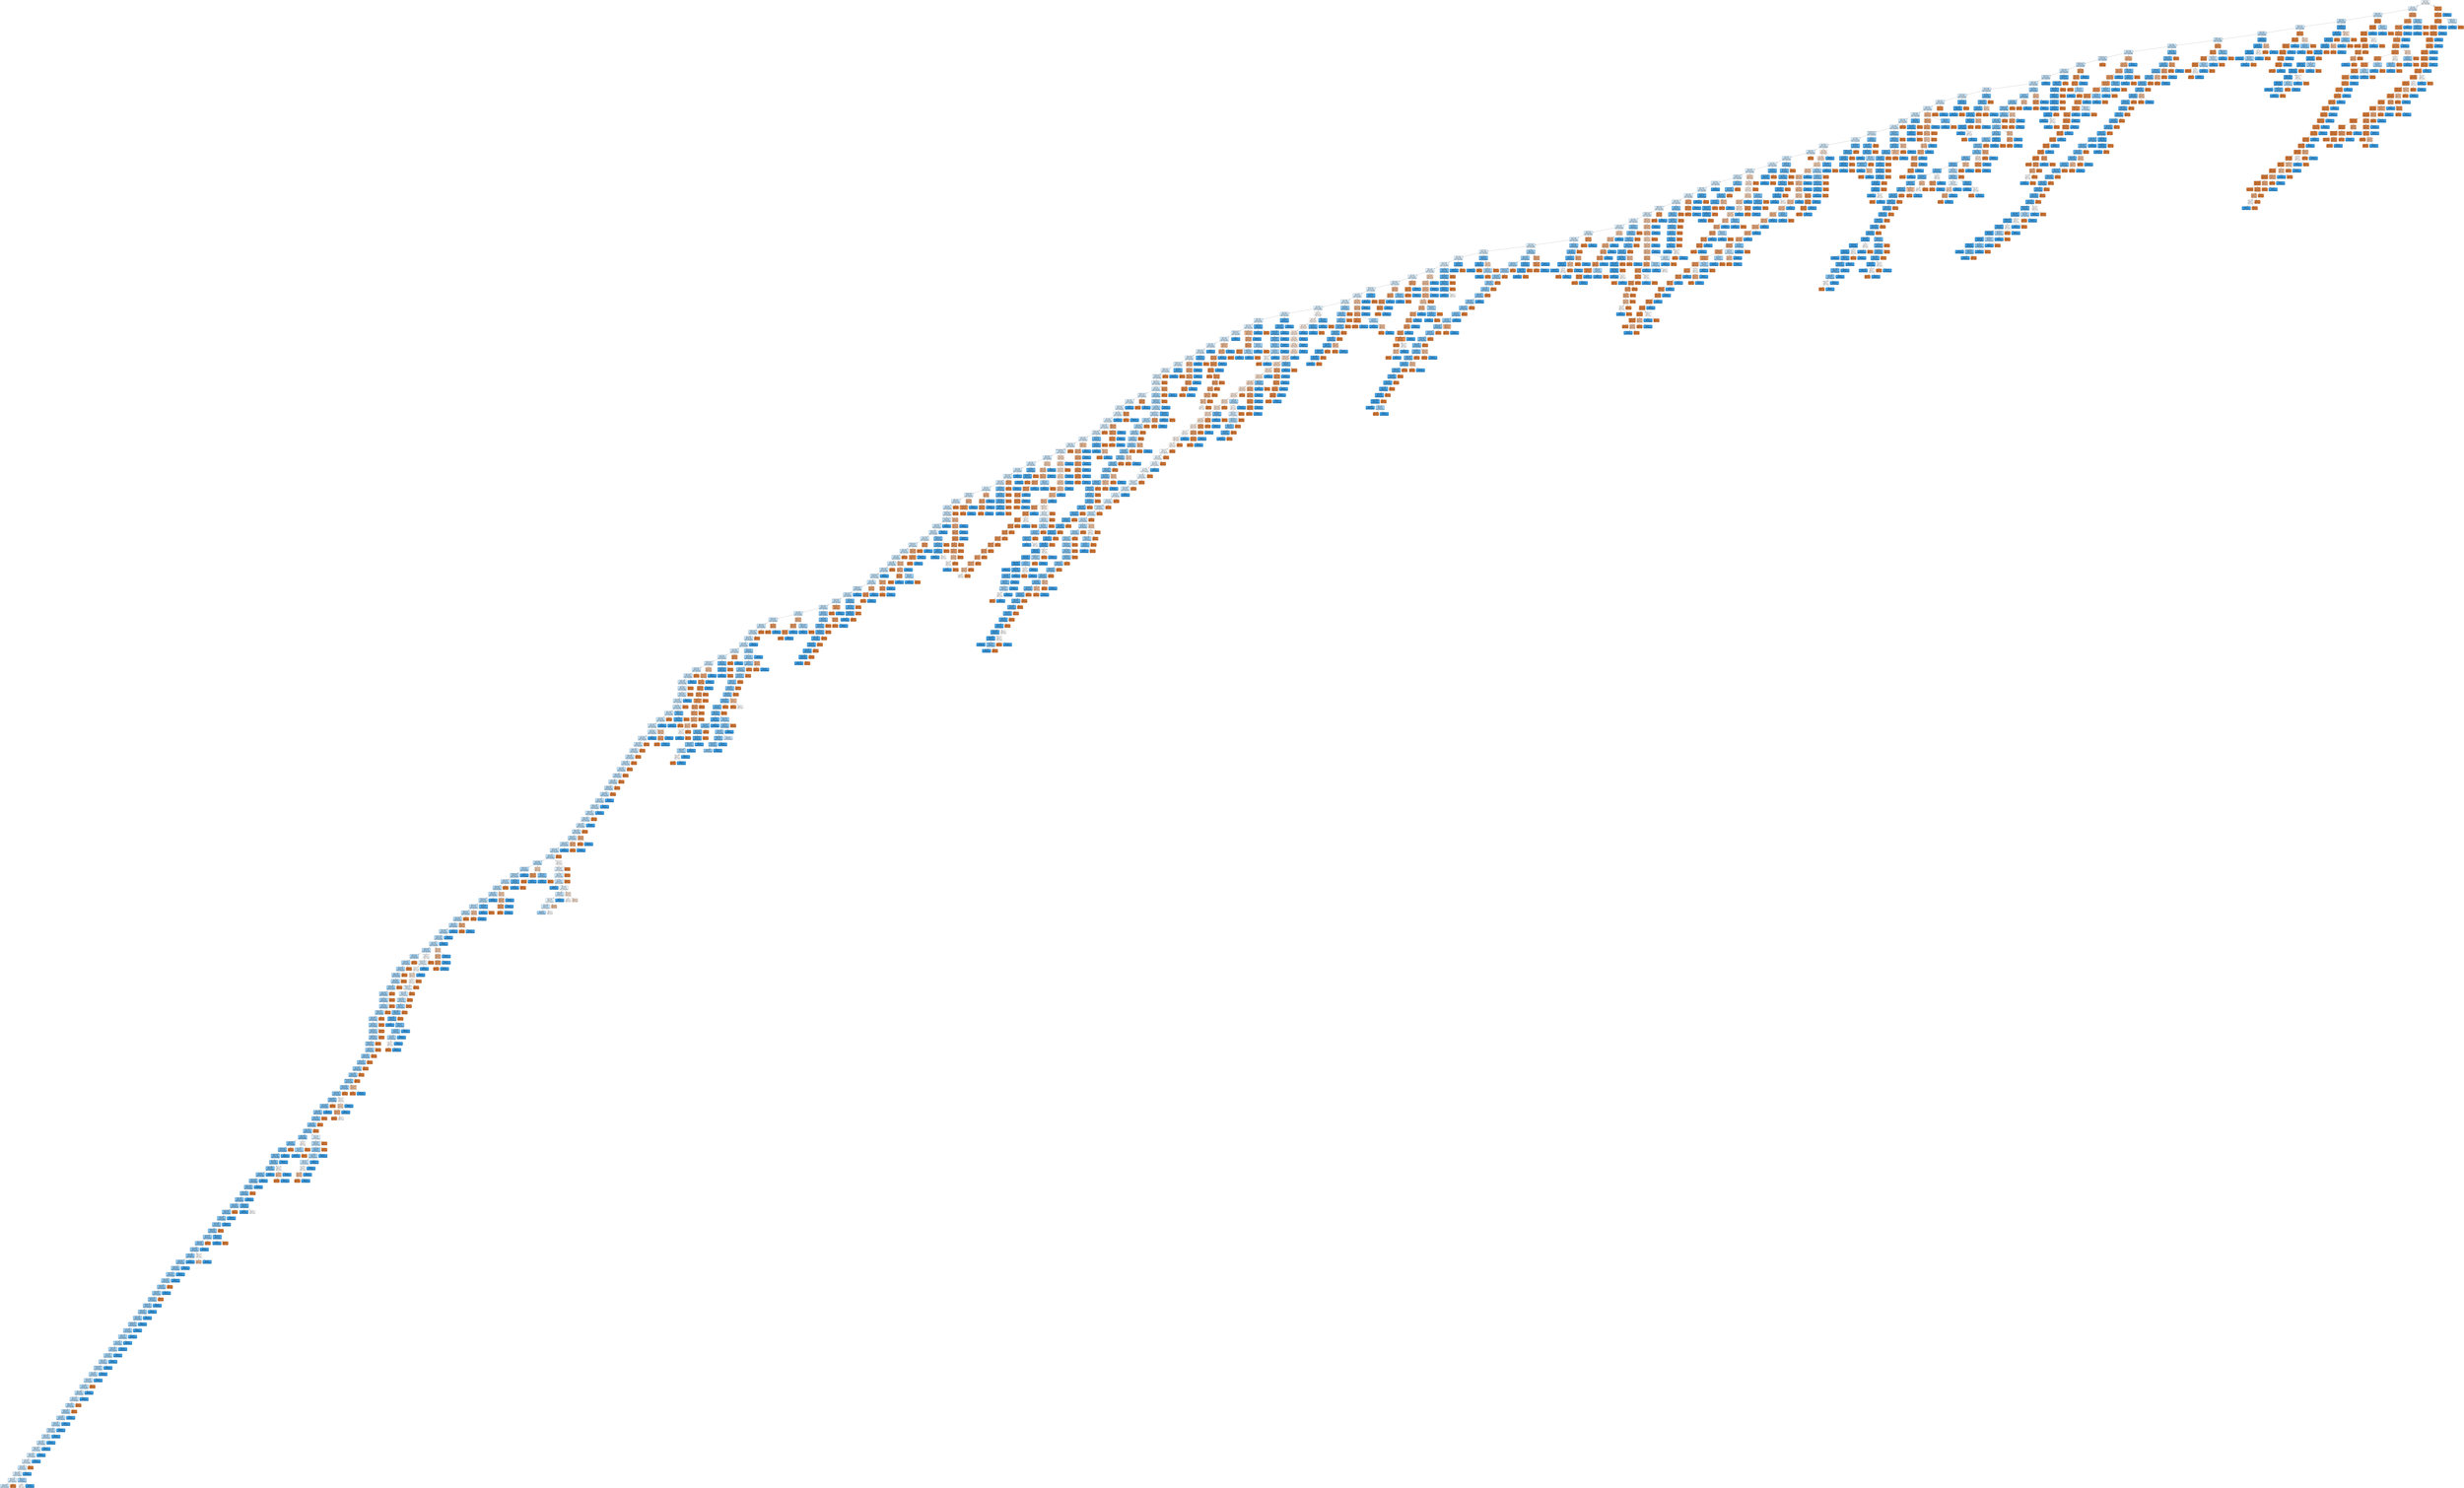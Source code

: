 digraph Tree {
node [shape=box, style="filled, rounded", color="black", fontname=helvetica] ;
edge [fontname=helvetica] ;
0 [label="riding <= 0.5\ngini = 0.499\nsamples = 5469\nvalue = [2622, 2847]\nclass = snowboarding", fillcolor="#eff7fd"] ;
1 [label="ride <= 0.5\ngini = 0.494\nsamples = 5064\nvalue = [2246, 2818]\nclass = snowboarding", fillcolor="#d7ebfa"] ;
0 -> 1 [labeldistance=2.5, labelangle=45, headlabel="True"] ;
2 [label="burton <= 0.5\ngini = 0.485\nsamples = 4724\nvalue = [1959, 2765]\nclass = snowboarding", fillcolor="#c5e2f7"] ;
1 -> 2 ;
3 [label="skier <= 0.5\ngini = 0.478\nsamples = 4555\nvalue = [1795, 2760]\nclass = snowboarding", fillcolor="#baddf6"] ;
2 -> 3 ;
4 [label="boards <= 0.5\ngini = 0.487\nsamples = 4243\nvalue = [1779, 2464]\nclass = snowboarding", fillcolor="#c8e4f8"] ;
3 -> 4 ;
5 [label="skied <= 0.5\ngini = 0.482\nsamples = 4122\nvalue = [1666, 2456]\nclass = snowboarding", fillcolor="#bfdff7"] ;
4 -> 5 ;
6 [label="boarding <= 0.5\ngini = 0.486\nsamples = 3998\nvalue = [1662, 2336]\nclass = snowboarding", fillcolor="#c6e3f7"] ;
5 -> 6 ;
7 [label="pair <= 0.5\ngini = 0.483\nsamples = 3924\nvalue = [1597, 2327]\nclass = snowboarding", fillcolor="#c1e0f7"] ;
6 -> 7 ;
8 [label="size <= 0.5\ngini = 0.489\nsamples = 3644\nvalue = [1546, 2098]\nclass = snowboarding", fillcolor="#cbe5f8"] ;
7 -> 8 ;
9 [label="snowboards <= 0.5\ngini = 0.484\nsamples = 3483\nvalue = [1430, 2053]\nclass = snowboarding", fillcolor="#c3e1f7"] ;
8 -> 9 ;
10 [label="snowboarder <= 0.5\ngini = 0.482\nsamples = 3450\nvalue = [1397, 2053]\nclass = snowboarding", fillcolor="#c0e0f7"] ;
9 -> 10 ;
11 [label="skiers <= 0.5\ngini = 0.48\nsamples = 3412\nvalue = [1365, 2047]\nclass = snowboarding", fillcolor="#bddef6"] ;
10 -> 11 ;
12 [label="atomic <= 0.5\ngini = 0.483\nsamples = 3334\nvalue = [1358, 1976]\nclass = snowboarding", fillcolor="#c1e0f7"] ;
11 -> 12 ;
13 [label="days <= 0.5\ngini = 0.484\nsamples = 3307\nvalue = [1358, 1949]\nclass = snowboarding", fillcolor="#c3e1f7"] ;
12 -> 13 ;
14 [label="family <= 0.5\ngini = 0.488\nsamples = 3038\nvalue = [1280, 1758]\nclass = snowboarding", fillcolor="#c9e4f8"] ;
13 -> 14 ;
15 [label="mm <= 0.5\ngini = 0.489\nsamples = 2973\nvalue = [1269, 1704]\nclass = snowboarding", fillcolor="#cce6f8"] ;
14 -> 15 ;
16 [label="camber <= 0.5\ngini = 0.49\nsamples = 2940\nvalue = [1266, 1674]\nclass = snowboarding", fillcolor="#cfe7f9"] ;
15 -> 16 ;
17 [label="jumps <= 0.5\ngini = 0.49\nsamples = 2924\nvalue = [1251, 1673]\nclass = snowboarding", fillcolor="#cde6f8"] ;
16 -> 17 ;
18 [label="piste <= 0.5\ngini = 0.488\nsamples = 2877\nvalue = [1218, 1659]\nclass = snowboarding", fillcolor="#cae5f8"] ;
17 -> 18 ;
19 [label="capita <= 0.5\ngini = 0.489\nsamples = 2841\nvalue = [1214, 1627]\nclass = snowboarding", fillcolor="#cde6f8"] ;
18 -> 19 ;
20 [label="fit <= 0.5\ngini = 0.489\nsamples = 2831\nvalue = [1204, 1627]\nclass = snowboarding", fillcolor="#cce6f8"] ;
19 -> 20 ;
21 [label="backcountry <= 0.5\ngini = 0.49\nsamples = 2758\nvalue = [1188, 1570]\nclass = snowboarding", fillcolor="#cfe7f9"] ;
20 -> 21 ;
22 [label="uk <= 0.5\ngini = 0.492\nsamples = 2709\nvalue = [1179, 1530]\nclass = snowboarding", fillcolor="#d2e9f9"] ;
21 -> 22 ;
23 [label="hey <= 0.5\ngini = 0.493\nsamples = 2677\nvalue = [1175, 1502]\nclass = snowboarding", fillcolor="#d4eaf9"] ;
22 -> 23 ;
24 [label="carve <= 0.5\ngini = 0.49\nsamples = 2485\nvalue = [1069, 1416]\nclass = snowboarding", fillcolor="#cee7f9"] ;
23 -> 24 ;
25 [label="mid <= 0.5\ngini = 0.49\nsamples = 2477\nvalue = [1061, 1416]\nclass = snowboarding", fillcolor="#cde6f8"] ;
24 -> 25 ;
26 [label="lol <= 0.5\ngini = 0.491\nsamples = 2436\nvalue = [1053, 1383]\nclass = snowboarding", fillcolor="#d0e8f9"] ;
25 -> 26 ;
27 [label="times <= 0.5\ngini = 0.492\nsamples = 2417\nvalue = [1051, 1366]\nclass = snowboarding", fillcolor="#d1e8f9"] ;
26 -> 27 ;
28 [label="information <= 0.5\ngini = 0.49\nsamples = 2346\nvalue = [1008, 1338]\nclass = snowboarding", fillcolor="#cee7f9"] ;
27 -> 28 ;
29 [label="old <= 1.5\ngini = 0.491\nsamples = 2304\nvalue = [999, 1305]\nclass = snowboarding", fillcolor="#d1e8f9"] ;
28 -> 29 ;
30 [label="poles <= 0.5\ngini = 0.492\nsamples = 2294\nvalue = [999, 1295]\nclass = snowboarding", fillcolor="#d2e9f9"] ;
29 -> 30 ;
31 [label="rider <= 0.5\ngini = 0.492\nsamples = 2280\nvalue = [998, 1282]\nclass = snowboarding", fillcolor="#d3e9f9"] ;
30 -> 31 ;
32 [label="near <= 0.5\ngini = 0.492\nsamples = 2265\nvalue = [986, 1279]\nclass = snowboarding", fillcolor="#d2e9f9"] ;
31 -> 32 ;
33 [label="smaller <= 0.5\ngini = 0.493\nsamples = 2218\nvalue = [975, 1243]\nclass = snowboarding", fillcolor="#d4eaf9"] ;
32 -> 33 ;
34 [label="colorado <= 0.5\ngini = 0.492\nsamples = 2209\nvalue = [967, 1242]\nclass = snowboarding", fillcolor="#d3e9f9"] ;
33 -> 34 ;
35 [label="did <= 0.5\ngini = 0.491\nsamples = 2165\nvalue = [939, 1226]\nclass = snowboarding", fillcolor="#d1e8f9"] ;
34 -> 35 ;
36 [label="plan <= 0.5\ngini = 0.492\nsamples = 2112\nvalue = [926, 1186]\nclass = snowboarding", fillcolor="#d4eaf9"] ;
35 -> 36 ;
37 [label="comes <= 0.5\ngini = 0.491\nsamples = 2068\nvalue = [898, 1170]\nclass = snowboarding", fillcolor="#d1e8f9"] ;
36 -> 37 ;
38 [label="come <= 0.5\ngini = 0.491\nsamples = 2055\nvalue = [887, 1168]\nclass = snowboarding", fillcolor="#cfe7f9"] ;
37 -> 38 ;
39 [label="day <= 0.5\ngini = 0.492\nsamples = 2016\nvalue = [878, 1138]\nclass = snowboarding", fillcolor="#d2e9f9"] ;
38 -> 39 ;
40 [label="mount <= 0.5\ngini = 0.494\nsamples = 1885\nvalue = [836, 1049]\nclass = snowboarding", fillcolor="#d7ebfa"] ;
39 -> 40 ;
41 [label="alps <= 0.5\ngini = 0.494\nsamples = 1861\nvalue = [832, 1029]\nclass = snowboarding", fillcolor="#d9ecfa"] ;
40 -> 41 ;
42 [label="march <= 0.5\ngini = 0.495\nsamples = 1849\nvalue = [831, 1018]\nclass = snowboarding", fillcolor="#dbedfa"] ;
41 -> 42 ;
43 [label="place <= 0.5\ngini = 0.496\nsamples = 1827\nvalue = [827, 1000]\nclass = snowboarding", fillcolor="#ddeefb"] ;
42 -> 43 ;
44 [label="toe <= 0.5\ngini = 0.494\nsamples = 1765\nvalue = [789, 976]\nclass = snowboarding", fillcolor="#d9ecfa"] ;
43 -> 44 ;
45 [label="pants <= 0.5\ngini = 0.494\nsamples = 1750\nvalue = [777, 973]\nclass = snowboarding", fillcolor="#d7ebfa"] ;
44 -> 45 ;
46 [label="touring <= 0.5\ngini = 0.493\nsamples = 1729\nvalue = [762, 967]\nclass = snowboarding", fillcolor="#d5eaf9"] ;
45 -> 46 ;
47 [label="run <= 0.5\ngini = 0.494\nsamples = 1716\nvalue = [761, 955]\nclass = snowboarding", fillcolor="#d7ebfa"] ;
46 -> 47 ;
48 [label="love <= 0.5\ngini = 0.493\nsamples = 1685\nvalue = [741, 944]\nclass = snowboarding", fillcolor="#d4eaf9"] ;
47 -> 48 ;
49 [label="just <= 0.5\ngini = 0.494\nsamples = 1628\nvalue = [725, 903]\nclass = snowboarding", fillcolor="#d8ecfa"] ;
48 -> 49 ;
50 [label="wait <= 0.5\ngini = 0.49\nsamples = 1304\nvalue = [561, 743]\nclass = snowboarding", fillcolor="#cee7f9"] ;
49 -> 50 ;
51 [label="read <= 0.5\ngini = 0.491\nsamples = 1289\nvalue = [560, 729]\nclass = snowboarding", fillcolor="#d1e8f9"] ;
50 -> 51 ;
52 [label="post <= 0.5\ngini = 0.492\nsamples = 1275\nvalue = [559, 716]\nclass = snowboarding", fillcolor="#d4eaf9"] ;
51 -> 52 ;
53 [label="experience <= 1.5\ngini = 0.491\nsamples = 1252\nvalue = [543, 709]\nclass = snowboarding", fillcolor="#d1e8f9"] ;
52 -> 53 ;
54 [label="says <= 0.5\ngini = 0.492\nsamples = 1245\nvalue = [543, 702]\nclass = snowboarding", fillcolor="#d2e9f9"] ;
53 -> 54 ;
55 [label="turn <= 0.5\ngini = 0.491\nsamples = 1223\nvalue = [528, 695]\nclass = snowboarding", fillcolor="#cfe7f9"] ;
54 -> 55 ;
56 [label="specific <= 0.5\ngini = 0.491\nsamples = 1216\nvalue = [528, 688]\nclass = snowboarding", fillcolor="#d1e8f9"] ;
55 -> 56 ;
57 [label="brand <= 0.5\ngini = 0.492\nsamples = 1205\nvalue = [527, 678]\nclass = snowboarding", fillcolor="#d3e9f9"] ;
56 -> 57 ;
58 [label="instructor <= 0.5\ngini = 0.491\nsamples = 1187\nvalue = [514, 673]\nclass = snowboarding", fillcolor="#d0e8f9"] ;
57 -> 58 ;
59 [label="season <= 2.5\ngini = 0.492\nsamples = 1176\nvalue = [513, 663]\nclass = snowboarding", fillcolor="#d2e9f9"] ;
58 -> 59 ;
60 [label="mountains <= 1.5\ngini = 0.491\nsamples = 1172\nvalue = [509, 663]\nclass = snowboarding", fillcolor="#d1e8f9"] ;
59 -> 60 ;
61 [label="greatly <= 0.5\ngini = 0.491\nsamples = 1168\nvalue = [505, 663]\nclass = snowboarding", fillcolor="#d0e8f9"] ;
60 -> 61 ;
62 [label="like <= 0.5\ngini = 0.49\nsamples = 1161\nvalue = [499, 662]\nclass = snowboarding", fillcolor="#cee7f9"] ;
61 -> 62 ;
63 [label="seasons <= 0.5\ngini = 0.493\nsamples = 1017\nvalue = [450, 567]\nclass = snowboarding", fillcolor="#d6ebfa"] ;
62 -> 63 ;
64 [label="soon <= 0.5\ngini = 0.493\nsamples = 1009\nvalue = [443, 566]\nclass = snowboarding", fillcolor="#d4eaf9"] ;
63 -> 64 ;
65 [label="setup <= 0.5\ngini = 0.494\nsamples = 1000\nvalue = [443, 557]\nclass = snowboarding", fillcolor="#d6ebfa"] ;
64 -> 65 ;
66 [label="bag <= 0.5\ngini = 0.493\nsamples = 992\nvalue = [436, 556]\nclass = snowboarding", fillcolor="#d4eaf9"] ;
65 -> 66 ;
67 [label="bit <= 0.5\ngini = 0.493\nsamples = 985\nvalue = [436, 549]\nclass = snowboarding", fillcolor="#d6ebfa"] ;
66 -> 67 ;
68 [label="makes <= 0.5\ngini = 0.492\nsamples = 971\nvalue = [425, 546]\nclass = snowboarding", fillcolor="#d3e9f9"] ;
67 -> 68 ;
69 [label="advance <= 0.5\ngini = 0.491\nsamples = 966\nvalue = [420, 546]\nclass = snowboarding", fillcolor="#d1e8f9"] ;
68 -> 69 ;
70 [label="worth <= 0.5\ngini = 0.493\nsamples = 945\nvalue = [416, 529]\nclass = snowboarding", fillcolor="#d5eaf9"] ;
69 -> 70 ;
71 [label="store <= 0.5\ngini = 0.492\nsamples = 924\nvalue = [402, 522]\nclass = snowboarding", fillcolor="#d1e8f9"] ;
70 -> 71 ;
72 [label="recommendations <= 0.5\ngini = 0.491\nsamples = 920\nvalue = [398, 522]\nclass = snowboarding", fillcolor="#d0e8f9"] ;
71 -> 72 ;
73 [label="guys <= 0.5\ngini = 0.489\nsamples = 872\nvalue = [370, 502]\nclass = snowboarding", fillcolor="#cbe5f8"] ;
72 -> 73 ;
74 [label="let <= 0.5\ngini = 0.486\nsamples = 843\nvalue = [352, 491]\nclass = snowboarding", fillcolor="#c7e3f8"] ;
73 -> 74 ;
75 [label="city <= 0.5\ngini = 0.488\nsamples = 828\nvalue = [350, 478]\nclass = snowboarding", fillcolor="#cae5f8"] ;
74 -> 75 ;
76 [label="happy <= 0.5\ngini = 0.489\nsamples = 822\nvalue = [350, 472]\nclass = snowboarding", fillcolor="#cce6f8"] ;
75 -> 76 ;
77 [label="years <= 0.5\ngini = 0.488\nsamples = 816\nvalue = [345, 471]\nclass = snowboarding", fillcolor="#cae5f8"] ;
76 -> 77 ;
78 [label="link <= 0.5\ngini = 0.49\nsamples = 795\nvalue = [341, 454]\nclass = snowboarding", fillcolor="#cee7f9"] ;
77 -> 78 ;
79 [label="currently <= 0.5\ngini = 0.489\nsamples = 784\nvalue = [333, 451]\nclass = snowboarding", fillcolor="#cbe5f8"] ;
78 -> 79 ;
80 [label="model <= 0.5\ngini = 0.487\nsamples = 773\nvalue = [325, 448]\nclass = snowboarding", fillcolor="#c9e4f8"] ;
79 -> 80 ;
81 [label="got <= 1.5\ngini = 0.487\nsamples = 770\nvalue = [322, 448]\nclass = snowboarding", fillcolor="#c7e3f8"] ;
80 -> 81 ;
82 [label="mountains <= 0.5\ngini = 0.486\nsamples = 767\nvalue = [319, 448]\nclass = snowboarding", fillcolor="#c6e3f8"] ;
81 -> 82 ;
83 [label="intermediate <= 0.5\ngini = 0.484\nsamples = 754\nvalue = [310, 444]\nclass = snowboarding", fillcolor="#c3e1f7"] ;
82 -> 83 ;
84 [label="wife <= 0.5\ngini = 0.486\nsamples = 747\nvalue = [310, 437]\nclass = snowboarding", fillcolor="#c5e3f7"] ;
83 -> 84 ;
85 [label="people <= 0.5\ngini = 0.487\nsamples = 741\nvalue = [310, 431]\nclass = snowboarding", fillcolor="#c7e3f8"] ;
84 -> 85 ;
86 [label="turns <= 0.5\ngini = 0.489\nsamples = 718\nvalue = [305, 413]\nclass = snowboarding", fillcolor="#cbe5f8"] ;
85 -> 86 ;
87 [label="weekend <= 0.5\ngini = 0.487\nsamples = 711\nvalue = [299, 412]\nclass = snowboarding", fillcolor="#c9e4f8"] ;
86 -> 87 ;
88 [label="type <= 0.5\ngini = 0.486\nsamples = 702\nvalue = [292, 410]\nclass = snowboarding", fillcolor="#c6e3f8"] ;
87 -> 88 ;
89 [label="tried <= 0.5\ngini = 0.485\nsamples = 699\nvalue = [289, 410]\nclass = snowboarding", fillcolor="#c5e2f7"] ;
88 -> 89 ;
90 [label="pick <= 0.5\ngini = 0.483\nsamples = 686\nvalue = [280, 406]\nclass = snowboarding", fillcolor="#c2e1f7"] ;
89 -> 90 ;
91 [label="decide <= 0.5\ngini = 0.482\nsamples = 683\nvalue = [277, 406]\nclass = snowboarding", fillcolor="#c0e0f7"] ;
90 -> 91 ;
92 [label="recommend <= 0.5\ngini = 0.483\nsamples = 677\nvalue = [277, 400]\nclass = snowboarding", fillcolor="#c2e1f7"] ;
91 -> 92 ;
93 [label="tricks <= 0.5\ngini = 0.482\nsamples = 669\nvalue = [271, 398]\nclass = snowboarding", fillcolor="#c0e0f7"] ;
92 -> 93 ;
94 [label="decided <= 0.5\ngini = 0.48\nsamples = 660\nvalue = [264, 396]\nclass = snowboarding", fillcolor="#bddef6"] ;
93 -> 94 ;
95 [label="advice <= 0.5\ngini = 0.481\nsamples = 654\nvalue = [264, 390]\nclass = snowboarding", fillcolor="#bfdff7"] ;
94 -> 95 ;
96 [label="wanna <= 0.5\ngini = 0.484\nsamples = 637\nvalue = [261, 376]\nclass = snowboarding", fillcolor="#c2e1f7"] ;
95 -> 96 ;
97 [label="good <= 0.5\ngini = 0.482\nsamples = 631\nvalue = [256, 375]\nclass = snowboarding", fillcolor="#c0e0f7"] ;
96 -> 97 ;
98 [label="sure <= 0.5\ngini = 0.486\nsamples = 581\nvalue = [242, 339]\nclass = snowboarding", fillcolor="#c6e3f8"] ;
97 -> 98 ;
99 [label="having <= 0.5\ngini = 0.484\nsamples = 567\nvalue = [232, 335]\nclass = snowboarding", fillcolor="#c2e1f7"] ;
98 -> 99 ;
100 [label="issue <= 0.5\ngini = 0.482\nsamples = 561\nvalue = [227, 334]\nclass = snowboarding", fillcolor="#c0e0f7"] ;
99 -> 100 ;
101 [label="probably <= 0.5\ngini = 0.481\nsamples = 558\nvalue = [224, 334]\nclass = snowboarding", fillcolor="#bedff6"] ;
100 -> 101 ;
102 [label="haven <= 0.5\ngini = 0.479\nsamples = 555\nvalue = [221, 334]\nclass = snowboarding", fillcolor="#bcdef6"] ;
101 -> 102 ;
103 [label="com <= 0.5\ngini = 0.481\nsamples = 549\nvalue = [221, 328]\nclass = snowboarding", fillcolor="#bedff7"] ;
102 -> 103 ;
104 [label="share <= 0.5\ngini = 0.487\nsamples = 480\nvalue = [201, 279]\nclass = snowboarding", fillcolor="#c8e4f8"] ;
103 -> 104 ;
105 [label="park <= 0.5\ngini = 0.485\nsamples = 473\nvalue = [195, 278]\nclass = snowboarding", fillcolor="#c4e2f7"] ;
104 -> 105 ;
106 [label="mountain <= 0.5\ngini = 0.487\nsamples = 461\nvalue = [193, 268]\nclass = snowboarding", fillcolor="#c8e4f8"] ;
105 -> 106 ;
107 [label="hard <= 0.5\ngini = 0.483\nsamples = 443\nvalue = [181, 262]\nclass = snowboarding", fillcolor="#c2e1f7"] ;
106 -> 107 ;
108 [label="early <= 0.5\ngini = 0.482\nsamples = 440\nvalue = [178, 262]\nclass = snowboarding", fillcolor="#c0e0f7"] ;
107 -> 108 ;
109 [label="flying <= 0.5\ngini = 0.484\nsamples = 433\nvalue = [178, 255]\nclass = snowboarding", fillcolor="#c3e1f7"] ;
108 -> 109 ;
110 [label="stay <= 0.5\ngini = 0.483\nsamples = 430\nvalue = [175, 255]\nclass = snowboarding", fillcolor="#c1e0f7"] ;
109 -> 110 ;
111 [label="planning <= 0.5\ngini = 0.481\nsamples = 427\nvalue = [172, 255]\nclass = snowboarding", fillcolor="#bfdff7"] ;
110 -> 111 ;
112 [label="short <= 0.5\ngini = 0.483\nsamples = 421\nvalue = [172, 249]\nclass = snowboarding", fillcolor="#c2e1f7"] ;
111 -> 112 ;
113 [label="big <= 0.5\ngini = 0.482\nsamples = 418\nvalue = [169, 249]\nclass = snowboarding", fillcolor="#bfe0f7"] ;
112 -> 113 ;
114 [label="doing <= 0.5\ngini = 0.485\nsamples = 405\nvalue = [167, 238]\nclass = snowboarding", fillcolor="#c4e2f7"] ;
113 -> 114 ;
115 [label="cool <= 0.5\ngini = 0.483\nsamples = 402\nvalue = [164, 238]\nclass = snowboarding", fillcolor="#c1e1f7"] ;
114 -> 115 ;
116 [label="buy <= 0.5\ngini = 0.485\nsamples = 397\nvalue = [164, 233]\nclass = snowboarding", fillcolor="#c4e2f7"] ;
115 -> 116 ;
117 [label="long <= 0.5\ngini = 0.482\nsamples = 385\nvalue = [156, 229]\nclass = snowboarding", fillcolor="#c0e0f7"] ;
116 -> 117 ;
118 [label="air <= 0.5\ngini = 0.484\nsamples = 380\nvalue = [156, 224]\nclass = snowboarding", fillcolor="#c3e1f7"] ;
117 -> 118 ;
119 [label="fairly <= 0.5\ngini = 0.482\nsamples = 377\nvalue = [153, 224]\nclass = snowboarding", fillcolor="#c0e0f7"] ;
118 -> 119 ;
120 [label="double <= 0.5\ngini = 0.481\nsamples = 375\nvalue = [151, 224]\nclass = snowboarding", fillcolor="#bedff7"] ;
119 -> 120 ;
121 [label="edge <= 0.5\ngini = 0.48\nsamples = 373\nvalue = [149, 224]\nclass = snowboarding", fillcolor="#bddef6"] ;
120 -> 121 ;
122 [label="didn <= 0.5\ngini = 0.478\nsamples = 371\nvalue = [147, 224]\nclass = snowboarding", fillcolor="#bbddf6"] ;
121 -> 122 ;
123 [label="real <= 0.5\ngini = 0.477\nsamples = 369\nvalue = [145, 224]\nclass = snowboarding", fillcolor="#b9dcf6"] ;
122 -> 123 ;
124 [label="quality <= 0.5\ngini = 0.476\nsamples = 367\nvalue = [143, 224]\nclass = snowboarding", fillcolor="#b7dcf6"] ;
123 -> 124 ;
125 [label="check <= 0.5\ngini = 0.474\nsamples = 365\nvalue = [141, 224]\nclass = snowboarding", fillcolor="#b6dbf5"] ;
124 -> 125 ;
126 [label="instead <= 0.5\ngini = 0.473\nsamples = 363\nvalue = [139, 224]\nclass = snowboarding", fillcolor="#b4daf5"] ;
125 -> 126 ;
127 [label="free <= 0.5\ngini = 0.471\nsamples = 361\nvalue = [137, 224]\nclass = snowboarding", fillcolor="#b2d9f5"] ;
126 -> 127 ;
128 [label="vail <= 0.5\ngini = 0.473\nsamples = 357\nvalue = [137, 220]\nclass = snowboarding", fillcolor="#b4daf5"] ;
127 -> 128 ;
129 [label="question <= 0.5\ngini = 0.475\nsamples = 353\nvalue = [137, 216]\nclass = snowboarding", fillcolor="#b7dbf5"] ;
128 -> 129 ;
130 [label="watch <= 0.5\ngini = 0.477\nsamples = 349\nvalue = [137, 212]\nclass = snowboarding", fillcolor="#b9dcf6"] ;
129 -> 130 ;
131 [label="cheap <= 0.5\ngini = 0.475\nsamples = 347\nvalue = [135, 212]\nclass = snowboarding", fillcolor="#b7dbf6"] ;
130 -> 131 ;
132 [label="prefer <= 0.5\ngini = 0.477\nsamples = 343\nvalue = [135, 208]\nclass = snowboarding", fillcolor="#baddf6"] ;
131 -> 132 ;
133 [label="actually <= 0.5\ngini = 0.476\nsamples = 341\nvalue = [133, 208]\nclass = snowboarding", fillcolor="#b8dcf6"] ;
132 -> 133 ;
134 [label="looking <= 1.5\ngini = 0.474\nsamples = 337\nvalue = [130, 207]\nclass = snowboarding", fillcolor="#b5dbf5"] ;
133 -> 134 ;
135 [label="couple <= 0.5\ngini = 0.472\nsamples = 333\nvalue = [127, 206]\nclass = snowboarding", fillcolor="#b3d9f5"] ;
134 -> 135 ;
136 [label="drive <= 0.5\ngini = 0.474\nsamples = 329\nvalue = [127, 202]\nclass = snowboarding", fillcolor="#b5dbf5"] ;
135 -> 136 ;
137 [label="amp <= 0.5\ngini = 0.472\nsamples = 327\nvalue = [125, 202]\nclass = snowboarding", fillcolor="#b4daf5"] ;
136 -> 137 ;
138 [label="use <= 0.5\ngini = 0.465\nsamples = 291\nvalue = [107, 184]\nclass = snowboarding", fillcolor="#acd6f4"] ;
137 -> 138 ;
139 [label="resort <= 0.5\ngini = 0.46\nsamples = 281\nvalue = [101, 180]\nclass = snowboarding", fillcolor="#a8d4f4"] ;
138 -> 139 ;
140 [label="wondering <= 0.5\ngini = 0.464\nsamples = 276\nvalue = [101, 175]\nclass = snowboarding", fillcolor="#abd6f4"] ;
139 -> 140 ;
141 [label="small <= 0.5\ngini = 0.469\nsamples = 267\nvalue = [100, 167]\nclass = snowboarding", fillcolor="#b0d8f5"] ;
140 -> 141 ;
142 [label="need <= 0.5\ngini = 0.466\nsamples = 265\nvalue = [98, 167]\nclass = snowboarding", fillcolor="#add7f4"] ;
141 -> 142 ;
143 [label="used <= 0.5\ngini = 0.462\nsamples = 257\nvalue = [93, 164]\nclass = snowboarding", fillcolor="#a9d5f4"] ;
142 -> 143 ;
144 [label="thinking <= 0.5\ngini = 0.466\nsamples = 251\nvalue = [93, 158]\nclass = snowboarding", fillcolor="#aed7f4"] ;
143 -> 144 ;
145 [label="friends <= 0.5\ngini = 0.471\nsamples = 243\nvalue = [92, 151]\nclass = snowboarding", fillcolor="#b2d9f5"] ;
144 -> 145 ;
146 [label="great <= 0.5\ngini = 0.467\nsamples = 237\nvalue = [88, 149]\nclass = snowboarding", fillcolor="#aed7f4"] ;
145 -> 146 ;
147 [label="don <= 0.5\ngini = 0.464\nsamples = 235\nvalue = [86, 149]\nclass = snowboarding", fillcolor="#abd6f4"] ;
146 -> 147 ;
148 [label="really <= 0.5\ngini = 0.46\nsamples = 231\nvalue = [83, 148]\nclass = snowboarding", fillcolor="#a8d4f4"] ;
147 -> 148 ;
149 [label="think <= 0.5\ngini = 0.465\nsamples = 226\nvalue = [83, 143]\nclass = snowboarding", fillcolor="#acd6f4"] ;
148 -> 149 ;
150 [label="thoughts <= 0.5\ngini = 0.468\nsamples = 222\nvalue = [83, 139]\nclass = snowboarding", fillcolor="#afd8f5"] ;
149 -> 150 ;
151 [label="got <= 0.5\ngini = 0.471\nsamples = 219\nvalue = [83, 136]\nclass = snowboarding", fillcolor="#b2d9f5"] ;
150 -> 151 ;
152 [label="does <= 0.5\ngini = 0.466\nsamples = 211\nvalue = [78, 133]\nclass = snowboarding", fillcolor="#add6f4"] ;
151 -> 152 ;
153 [label="ones <= 1.5\ngini = 0.458\nsamples = 189\nvalue = [67, 122]\nclass = snowboarding", fillcolor="#a6d3f3"] ;
152 -> 153 ;
154 [label="sorry <= 0.5\ngini = 0.456\nsamples = 188\nvalue = [66, 122]\nclass = snowboarding", fillcolor="#a4d2f3"] ;
153 -> 154 ;
155 [label="pain <= 1.0\ngini = 0.454\nsamples = 187\nvalue = [65, 122]\nclass = snowboarding", fillcolor="#a2d1f3"] ;
154 -> 155 ;
156 [label="second <= 0.5\ngini = 0.451\nsamples = 186\nvalue = [64, 122]\nclass = snowboarding", fillcolor="#a1d0f3"] ;
155 -> 156 ;
157 [label="twin <= 0.5\ngini = 0.449\nsamples = 185\nvalue = [63, 122]\nclass = snowboarding", fillcolor="#9fd0f2"] ;
156 -> 157 ;
158 [label="youtube <= 0.5\ngini = 0.447\nsamples = 184\nvalue = [62, 122]\nclass = snowboarding", fillcolor="#9ecff2"] ;
157 -> 158 ;
159 [label="hear <= 0.5\ngini = 0.444\nsamples = 183\nvalue = [61, 122]\nclass = snowboarding", fillcolor="#9ccef2"] ;
158 -> 159 ;
160 [label="went <= 0.5\ngini = 0.442\nsamples = 182\nvalue = [60, 122]\nclass = snowboarding", fillcolor="#9acdf2"] ;
159 -> 160 ;
161 [label="life <= 0.5\ngini = 0.439\nsamples = 181\nvalue = [59, 122]\nclass = snowboarding", fillcolor="#99ccf2"] ;
160 -> 161 ;
162 [label="getting <= 0.5\ngini = 0.437\nsamples = 180\nvalue = [58, 122]\nclass = snowboarding", fillcolor="#97ccf1"] ;
161 -> 162 ;
163 [label="tell <= 0.5\ngini = 0.434\nsamples = 179\nvalue = [57, 122]\nclass = snowboarding", fillcolor="#96cbf1"] ;
162 -> 163 ;
164 [label="pro <= 0.5\ngini = 0.431\nsamples = 178\nvalue = [56, 122]\nclass = snowboarding", fillcolor="#94caf1"] ;
163 -> 164 ;
165 [label="consider <= 0.5\ngini = 0.428\nsamples = 177\nvalue = [55, 122]\nclass = snowboarding", fillcolor="#92c9f1"] ;
164 -> 165 ;
166 [label="started <= 0.5\ngini = 0.425\nsamples = 176\nvalue = [54, 122]\nclass = snowboarding", fillcolor="#91c8f1"] ;
165 -> 166 ;
167 [label="experience <= 0.5\ngini = 0.422\nsamples = 175\nvalue = [53, 122]\nclass = snowboarding", fillcolor="#8fc8f0"] ;
166 -> 167 ;
168 [label="month <= 0.5\ngini = 0.419\nsamples = 174\nvalue = [52, 122]\nclass = snowboarding", fillcolor="#8dc7f0"] ;
167 -> 168 ;
169 [label="hitting <= 0.5\ngini = 0.416\nsamples = 173\nvalue = [51, 122]\nclass = snowboarding", fillcolor="#8cc6f0"] ;
168 -> 169 ;
170 [label="noticed <= 0.5\ngini = 0.412\nsamples = 172\nvalue = [50, 122]\nclass = snowboarding", fillcolor="#8ac5f0"] ;
169 -> 170 ;
171 [label="en <= 0.5\ngini = 0.409\nsamples = 171\nvalue = [49, 122]\nclass = snowboarding", fillcolor="#89c4ef"] ;
170 -> 171 ;
172 [label="carving <= 0.5\ngini = 0.405\nsamples = 170\nvalue = [48, 122]\nclass = snowboarding", fillcolor="#87c4ef"] ;
171 -> 172 ;
173 [label="appreciated <= 0.5\ngini = 0.402\nsamples = 169\nvalue = [47, 122]\nclass = snowboarding", fillcolor="#85c3ef"] ;
172 -> 173 ;
174 [label="opinions <= 0.5\ngini = 0.395\nsamples = 166\nvalue = [45, 121]\nclass = snowboarding", fillcolor="#83c1ef"] ;
173 -> 174 ;
175 [label="pass <= 0.5\ngini = 0.391\nsamples = 165\nvalue = [44, 121]\nclass = snowboarding", fillcolor="#81c1ee"] ;
174 -> 175 ;
176 [label="appreciate <= 0.5\ngini = 0.383\nsamples = 159\nvalue = [41, 118]\nclass = snowboarding", fillcolor="#7ebfee"] ;
175 -> 176 ;
177 [label="know <= 0.5\ngini = 0.378\nsamples = 158\nvalue = [40, 118]\nclass = snowboarding", fillcolor="#7cbeee"] ;
176 -> 177 ;
178 [label="cost <= 0.5\ngini = 0.389\nsamples = 151\nvalue = [40, 111]\nclass = snowboarding", fillcolor="#80c0ee"] ;
177 -> 178 ;
179 [label="tahoe <= 0.5\ngini = 0.385\nsamples = 150\nvalue = [39, 111]\nclass = snowboarding", fillcolor="#7fbfee"] ;
178 -> 179 ;
180 [label="learn <= 0.5\ngini = 0.38\nsamples = 149\nvalue = [38, 111]\nclass = snowboarding", fillcolor="#7dbfee"] ;
179 -> 180 ;
181 [label="best <= 0.5\ngini = 0.375\nsamples = 148\nvalue = [37, 111]\nclass = snowboarding", fillcolor="#7bbeee"] ;
180 -> 181 ;
182 [label="make <= 0.5\ngini = 0.362\nsamples = 139\nvalue = [33, 106]\nclass = snowboarding", fillcolor="#77bced"] ;
181 -> 182 ;
183 [label="feel <= 0.5\ngini = 0.354\nsamples = 135\nvalue = [31, 104]\nclass = snowboarding", fillcolor="#74baed"] ;
182 -> 183 ;
184 [label="heard <= 0.5\ngini = 0.348\nsamples = 134\nvalue = [30, 104]\nclass = snowboarding", fillcolor="#72b9ec"] ;
183 -> 184 ;
185 [label="powder <= 0.5\ngini = 0.355\nsamples = 130\nvalue = [30, 100]\nclass = snowboarding", fillcolor="#74baed"] ;
184 -> 185 ;
186 [label="going <= 0.5\ngini = 0.363\nsamples = 126\nvalue = [30, 96]\nclass = snowboarding", fillcolor="#77bced"] ;
185 -> 186 ;
187 [label="help <= 0.5\ngini = 0.354\nsamples = 122\nvalue = [28, 94]\nclass = snowboarding", fillcolor="#74baed"] ;
186 -> 187 ;
188 [label="ll <= 0.5\ngini = 0.36\nsamples = 119\nvalue = [28, 91]\nclass = snowboarding", fillcolor="#76bbed"] ;
187 -> 188 ;
189 [label="boots <= 0.5\ngini = 0.366\nsamples = 116\nvalue = [28, 88]\nclass = snowboarding", fillcolor="#78bced"] ;
188 -> 189 ;
190 [label="recently <= 0.5\ngini = 0.373\nsamples = 113\nvalue = [28, 85]\nclass = snowboarding", fillcolor="#7abdee"] ;
189 -> 190 ;
191 [label="little <= 0.5\ngini = 0.366\nsamples = 112\nvalue = [27, 85]\nclass = snowboarding", fillcolor="#78bced"] ;
190 -> 191 ;
192 [label="https <= 0.5\ngini = 0.373\nsamples = 109\nvalue = [27, 82]\nclass = snowboarding", fillcolor="#7abdee"] ;
191 -> 192 ;
193 [label="video <= 0.5\ngini = 0.385\nsamples = 100\nvalue = [26, 74]\nclass = snowboarding", fillcolor="#7fbfee"] ;
192 -> 193 ;
194 [label="time <= 0.5\ngini = 0.378\nsamples = 99\nvalue = [25, 74]\nclass = snowboarding", fillcolor="#7cbeee"] ;
193 -> 194 ;
195 [label="saw <= 0.5\ngini = 0.39\nsamples = 94\nvalue = [25, 69]\nclass = snowboarding", fillcolor="#81c1ee"] ;
194 -> 195 ;
196 [label="online <= 0.5\ngini = 0.396\nsamples = 92\nvalue = [25, 67]\nclass = snowboarding", fillcolor="#83c2ef"] ;
195 -> 196 ;
197 [label="looking <= 0.5\ngini = 0.388\nsamples = 91\nvalue = [24, 67]\nclass = snowboarding", fillcolor="#80c0ee"] ;
196 -> 197 ;
198 [label="week <= 0.5\ngini = 0.407\nsamples = 81\nvalue = [23, 58]\nclass = snowboarding", fillcolor="#88c4ef"] ;
197 -> 198 ;
199 [label="tips <= 0.5\ngini = 0.399\nsamples = 80\nvalue = [22, 58]\nclass = snowboarding", fillcolor="#84c2ef"] ;
198 -> 199 ;
200 [label="trying <= 0.5\ngini = 0.408\nsamples = 77\nvalue = [22, 55]\nclass = snowboarding", fillcolor="#88c4ef"] ;
199 -> 200 ;
201 [label="friend <= 0.5\ngini = 0.398\nsamples = 73\nvalue = [20, 53]\nclass = snowboarding", fillcolor="#84c2ef"] ;
200 -> 201 ;
202 [label="lbs <= 0.5\ngini = 0.405\nsamples = 71\nvalue = [20, 51]\nclass = snowboarding", fillcolor="#87c3ef"] ;
201 -> 202 ;
203 [label="want <= 0.5\ngini = 0.412\nsamples = 69\nvalue = [20, 49]\nclass = snowboarding", fillcolor="#8ac5f0"] ;
202 -> 203 ;
204 [label="start <= 0.5\ngini = 0.419\nsamples = 67\nvalue = [20, 47]\nclass = snowboarding", fillcolor="#8dc7f0"] ;
203 -> 204 ;
205 [label="home <= 0.5\ngini = 0.426\nsamples = 65\nvalue = [20, 45]\nclass = snowboarding", fillcolor="#91c9f1"] ;
204 -> 205 ;
206 [label="snow <= 0.5\ngini = 0.417\nsamples = 64\nvalue = [19, 45]\nclass = snowboarding", fillcolor="#8dc6f0"] ;
205 -> 206 ;
207 [label="bad <= 0.5\ngini = 0.425\nsamples = 62\nvalue = [19, 43]\nclass = snowboarding", fillcolor="#90c8f0"] ;
206 -> 207 ;
208 [label="tomorrow <= 0.5\ngini = 0.416\nsamples = 61\nvalue = [18, 43]\nclass = snowboarding", fillcolor="#8cc6f0"] ;
207 -> 208 ;
209 [label="amazing <= 0.5\ngini = 0.42\nsamples = 60\nvalue = [18, 42]\nclass = snowboarding", fillcolor="#8ec7f0"] ;
208 -> 209 ;
210 [label="maybe <= 0.5\ngini = 0.424\nsamples = 59\nvalue = [18, 41]\nclass = snowboarding", fillcolor="#90c8f0"] ;
209 -> 210 ;
211 [label="thank <= 0.5\ngini = 0.428\nsamples = 58\nvalue = [18, 40]\nclass = snowboarding", fillcolor="#92c9f1"] ;
210 -> 211 ;
212 [label="interested <= 0.5\ngini = 0.432\nsamples = 57\nvalue = [18, 39]\nclass = snowboarding", fillcolor="#94caf1"] ;
211 -> 212 ;
213 [label="nice <= 0.5\ngini = 0.436\nsamples = 56\nvalue = [18, 38]\nclass = snowboarding", fillcolor="#97cbf1"] ;
212 -> 213 ;
214 [label="close <= 0.5\ngini = 0.44\nsamples = 55\nvalue = [18, 37]\nclass = snowboarding", fillcolor="#99cdf2"] ;
213 -> 214 ;
215 [label="try <= 0.5\ngini = 0.444\nsamples = 54\nvalue = [18, 36]\nclass = snowboarding", fillcolor="#9ccef2"] ;
214 -> 215 ;
216 [label="mind <= 0.5\ngini = 0.449\nsamples = 53\nvalue = [18, 35]\nclass = snowboarding", fillcolor="#9fcff2"] ;
215 -> 216 ;
217 [label="sub <= 0.5\ngini = 0.453\nsamples = 52\nvalue = [18, 34]\nclass = snowboarding", fillcolor="#a2d1f3"] ;
216 -> 217 ;
218 [label="able <= 0.5\ngini = 0.457\nsamples = 51\nvalue = [18, 33]\nclass = snowboarding", fillcolor="#a5d2f3"] ;
217 -> 218 ;
219 [label="considering <= 0.5\ngini = 0.461\nsamples = 50\nvalue = [18, 32]\nclass = snowboarding", fillcolor="#a8d4f4"] ;
218 -> 219 ;
220 [label="line <= 0.5\ngini = 0.465\nsamples = 49\nvalue = [18, 31]\nclass = snowboarding", fillcolor="#acd6f4"] ;
219 -> 220 ;
221 [label="thing <= 0.5\ngini = 0.469\nsamples = 48\nvalue = [18, 30]\nclass = snowboarding", fillcolor="#b0d8f5"] ;
220 -> 221 ;
222 [label="set <= 0.5\ngini = 0.462\nsamples = 47\nvalue = [17, 30]\nclass = snowboarding", fillcolor="#a9d5f4"] ;
221 -> 222 ;
223 [label="year <= 0.5\ngini = 0.466\nsamples = 46\nvalue = [17, 29]\nclass = snowboarding", fillcolor="#add6f4"] ;
222 -> 223 ;
224 [label="stop <= 0.5\ngini = 0.47\nsamples = 45\nvalue = [17, 28]\nclass = snowboarding", fillcolor="#b1d8f5"] ;
223 -> 224 ;
225 [label="season <= 0.5\ngini = 0.463\nsamples = 44\nvalue = [16, 28]\nclass = snowboarding", fillcolor="#aad5f4"] ;
224 -> 225 ;
226 [label="website <= 0.5\ngini = 0.454\nsamples = 43\nvalue = [15, 28]\nclass = snowboarding", fillcolor="#a3d2f3"] ;
225 -> 226 ;
227 [label="ok <= 0.5\ngini = 0.459\nsamples = 42\nvalue = [15, 27]\nclass = snowboarding", fillcolor="#a7d3f3"] ;
226 -> 227 ;
228 [label="add <= 0.5\ngini = 0.464\nsamples = 41\nvalue = [15, 26]\nclass = snowboarding", fillcolor="#abd6f4"] ;
227 -> 228 ;
229 [label="expensive <= 0.5\ngini = 0.469\nsamples = 40\nvalue = [15, 25]\nclass = snowboarding", fillcolor="#b0d8f5"] ;
228 -> 229 ;
230 [label="similar <= 0.5\ngini = 0.473\nsamples = 39\nvalue = [15, 24]\nclass = snowboarding", fillcolor="#b5daf5"] ;
229 -> 230 ;
231 [label="gear <= 0.5\ngini = 0.478\nsamples = 38\nvalue = [15, 23]\nclass = snowboarding", fillcolor="#baddf6"] ;
230 -> 231 ;
232 [label="regular <= 0.5\ngini = 0.482\nsamples = 37\nvalue = [15, 22]\nclass = snowboarding", fillcolor="#c0e0f7"] ;
231 -> 232 ;
233 [label="brands <= 0.5\ngini = 0.486\nsamples = 36\nvalue = [15, 21]\nclass = snowboarding", fillcolor="#c6e3f8"] ;
232 -> 233 ;
234 [label="way <= 0.5\ngini = 0.49\nsamples = 35\nvalue = [15, 20]\nclass = snowboarding", fillcolor="#cee6f8"] ;
233 -> 234 ;
235 [label="wrong <= 0.5\ngini = 0.484\nsamples = 34\nvalue = [14, 20]\nclass = snowboarding", fillcolor="#c4e2f7"] ;
234 -> 235 ;
236 [label="better <= 0.5\ngini = 0.489\nsamples = 33\nvalue = [14, 19]\nclass = snowboarding", fillcolor="#cbe5f8"] ;
235 -> 236 ;
237 [label="night <= 0.5\ngini = 0.491\nsamples = 30\nvalue = [13, 17]\nclass = snowboarding", fillcolor="#d0e8f9"] ;
236 -> 237 ;
238 [label="gini = 0.485\nsamples = 29\nvalue = [12, 17]\nclass = snowboarding", fillcolor="#c5e2f7"] ;
237 -> 238 ;
239 [label="gini = 0.0\nsamples = 1\nvalue = [1, 0]\nclass = skiing", fillcolor="#e58139"] ;
237 -> 239 ;
240 [label="night <= 0.5\ngini = 0.444\nsamples = 3\nvalue = [1, 2]\nclass = snowboarding", fillcolor="#9ccef2"] ;
236 -> 240 ;
241 [label="gini = 0.5\nsamples = 2\nvalue = [1, 1]\nclass = skiing", fillcolor="#ffffff"] ;
240 -> 241 ;
242 [label="gini = 0.0\nsamples = 1\nvalue = [0, 1]\nclass = snowboarding", fillcolor="#399de5"] ;
240 -> 242 ;
243 [label="gini = 0.0\nsamples = 1\nvalue = [0, 1]\nclass = snowboarding", fillcolor="#399de5"] ;
235 -> 243 ;
244 [label="gini = 0.0\nsamples = 1\nvalue = [1, 0]\nclass = skiing", fillcolor="#e58139"] ;
234 -> 244 ;
245 [label="gini = 0.0\nsamples = 1\nvalue = [0, 1]\nclass = snowboarding", fillcolor="#399de5"] ;
233 -> 245 ;
246 [label="gini = 0.0\nsamples = 1\nvalue = [0, 1]\nclass = snowboarding", fillcolor="#399de5"] ;
232 -> 246 ;
247 [label="gini = 0.0\nsamples = 1\nvalue = [0, 1]\nclass = snowboarding", fillcolor="#399de5"] ;
231 -> 247 ;
248 [label="gini = 0.0\nsamples = 1\nvalue = [0, 1]\nclass = snowboarding", fillcolor="#399de5"] ;
230 -> 248 ;
249 [label="gini = 0.0\nsamples = 1\nvalue = [0, 1]\nclass = snowboarding", fillcolor="#399de5"] ;
229 -> 249 ;
250 [label="gini = 0.0\nsamples = 1\nvalue = [0, 1]\nclass = snowboarding", fillcolor="#399de5"] ;
228 -> 250 ;
251 [label="gini = 0.0\nsamples = 1\nvalue = [0, 1]\nclass = snowboarding", fillcolor="#399de5"] ;
227 -> 251 ;
252 [label="gini = 0.0\nsamples = 1\nvalue = [0, 1]\nclass = snowboarding", fillcolor="#399de5"] ;
226 -> 252 ;
253 [label="gini = 0.0\nsamples = 1\nvalue = [1, 0]\nclass = skiing", fillcolor="#e58139"] ;
225 -> 253 ;
254 [label="gini = 0.0\nsamples = 1\nvalue = [1, 0]\nclass = skiing", fillcolor="#e58139"] ;
224 -> 254 ;
255 [label="gini = 0.0\nsamples = 1\nvalue = [0, 1]\nclass = snowboarding", fillcolor="#399de5"] ;
223 -> 255 ;
256 [label="gini = 0.0\nsamples = 1\nvalue = [0, 1]\nclass = snowboarding", fillcolor="#399de5"] ;
222 -> 256 ;
257 [label="gini = 0.0\nsamples = 1\nvalue = [1, 0]\nclass = skiing", fillcolor="#e58139"] ;
221 -> 257 ;
258 [label="gini = 0.0\nsamples = 1\nvalue = [0, 1]\nclass = snowboarding", fillcolor="#399de5"] ;
220 -> 258 ;
259 [label="gini = 0.0\nsamples = 1\nvalue = [0, 1]\nclass = snowboarding", fillcolor="#399de5"] ;
219 -> 259 ;
260 [label="gini = 0.0\nsamples = 1\nvalue = [0, 1]\nclass = snowboarding", fillcolor="#399de5"] ;
218 -> 260 ;
261 [label="gini = 0.0\nsamples = 1\nvalue = [0, 1]\nclass = snowboarding", fillcolor="#399de5"] ;
217 -> 261 ;
262 [label="gini = 0.0\nsamples = 1\nvalue = [0, 1]\nclass = snowboarding", fillcolor="#399de5"] ;
216 -> 262 ;
263 [label="gini = 0.0\nsamples = 1\nvalue = [0, 1]\nclass = snowboarding", fillcolor="#399de5"] ;
215 -> 263 ;
264 [label="gini = 0.0\nsamples = 1\nvalue = [0, 1]\nclass = snowboarding", fillcolor="#399de5"] ;
214 -> 264 ;
265 [label="gini = 0.0\nsamples = 1\nvalue = [0, 1]\nclass = snowboarding", fillcolor="#399de5"] ;
213 -> 265 ;
266 [label="gini = 0.0\nsamples = 1\nvalue = [0, 1]\nclass = snowboarding", fillcolor="#399de5"] ;
212 -> 266 ;
267 [label="gini = 0.0\nsamples = 1\nvalue = [0, 1]\nclass = snowboarding", fillcolor="#399de5"] ;
211 -> 267 ;
268 [label="gini = 0.0\nsamples = 1\nvalue = [0, 1]\nclass = snowboarding", fillcolor="#399de5"] ;
210 -> 268 ;
269 [label="gini = 0.0\nsamples = 1\nvalue = [0, 1]\nclass = snowboarding", fillcolor="#399de5"] ;
209 -> 269 ;
270 [label="gini = 0.0\nsamples = 1\nvalue = [0, 1]\nclass = snowboarding", fillcolor="#399de5"] ;
208 -> 270 ;
271 [label="gini = 0.0\nsamples = 1\nvalue = [1, 0]\nclass = skiing", fillcolor="#e58139"] ;
207 -> 271 ;
272 [label="gini = 0.0\nsamples = 2\nvalue = [0, 2]\nclass = snowboarding", fillcolor="#399de5"] ;
206 -> 272 ;
273 [label="gini = 0.0\nsamples = 1\nvalue = [1, 0]\nclass = skiing", fillcolor="#e58139"] ;
205 -> 273 ;
274 [label="gini = 0.0\nsamples = 2\nvalue = [0, 2]\nclass = snowboarding", fillcolor="#399de5"] ;
204 -> 274 ;
275 [label="gini = 0.0\nsamples = 2\nvalue = [0, 2]\nclass = snowboarding", fillcolor="#399de5"] ;
203 -> 275 ;
276 [label="gini = 0.0\nsamples = 2\nvalue = [0, 2]\nclass = snowboarding", fillcolor="#399de5"] ;
202 -> 276 ;
277 [label="gini = 0.0\nsamples = 2\nvalue = [0, 2]\nclass = snowboarding", fillcolor="#399de5"] ;
201 -> 277 ;
278 [label="weight <= 0.5\ngini = 0.5\nsamples = 4\nvalue = [2, 2]\nclass = skiing", fillcolor="#ffffff"] ;
200 -> 278 ;
279 [label="gini = 0.444\nsamples = 3\nvalue = [2, 1]\nclass = skiing", fillcolor="#f2c09c"] ;
278 -> 279 ;
280 [label="gini = 0.0\nsamples = 1\nvalue = [0, 1]\nclass = snowboarding", fillcolor="#399de5"] ;
278 -> 280 ;
281 [label="gini = 0.0\nsamples = 3\nvalue = [0, 3]\nclass = snowboarding", fillcolor="#399de5"] ;
199 -> 281 ;
282 [label="gini = 0.0\nsamples = 1\nvalue = [1, 0]\nclass = skiing", fillcolor="#e58139"] ;
198 -> 282 ;
283 [label="awesome <= 0.5\ngini = 0.18\nsamples = 10\nvalue = [1, 9]\nclass = snowboarding", fillcolor="#4fa8e8"] ;
197 -> 283 ;
284 [label="gini = 0.0\nsamples = 9\nvalue = [0, 9]\nclass = snowboarding", fillcolor="#399de5"] ;
283 -> 284 ;
285 [label="gini = 0.0\nsamples = 1\nvalue = [1, 0]\nclass = skiing", fillcolor="#e58139"] ;
283 -> 285 ;
286 [label="gini = 0.0\nsamples = 1\nvalue = [1, 0]\nclass = skiing", fillcolor="#e58139"] ;
196 -> 286 ;
287 [label="gini = 0.0\nsamples = 2\nvalue = [0, 2]\nclass = snowboarding", fillcolor="#399de5"] ;
195 -> 287 ;
288 [label="gini = 0.0\nsamples = 5\nvalue = [0, 5]\nclass = snowboarding", fillcolor="#399de5"] ;
194 -> 288 ;
289 [label="gini = 0.0\nsamples = 1\nvalue = [1, 0]\nclass = skiing", fillcolor="#e58139"] ;
193 -> 289 ;
290 [label="open <= 0.5\ngini = 0.198\nsamples = 9\nvalue = [1, 8]\nclass = snowboarding", fillcolor="#52a9e8"] ;
192 -> 290 ;
291 [label="gini = 0.0\nsamples = 7\nvalue = [0, 7]\nclass = snowboarding", fillcolor="#399de5"] ;
290 -> 291 ;
292 [label="gini = 0.5\nsamples = 2\nvalue = [1, 1]\nclass = skiing", fillcolor="#ffffff"] ;
290 -> 292 ;
293 [label="gini = 0.0\nsamples = 3\nvalue = [0, 3]\nclass = snowboarding", fillcolor="#399de5"] ;
191 -> 293 ;
294 [label="gini = 0.0\nsamples = 1\nvalue = [1, 0]\nclass = skiing", fillcolor="#e58139"] ;
190 -> 294 ;
295 [label="gini = 0.0\nsamples = 3\nvalue = [0, 3]\nclass = snowboarding", fillcolor="#399de5"] ;
189 -> 295 ;
296 [label="gini = 0.0\nsamples = 3\nvalue = [0, 3]\nclass = snowboarding", fillcolor="#399de5"] ;
188 -> 296 ;
297 [label="gini = 0.0\nsamples = 3\nvalue = [0, 3]\nclass = snowboarding", fillcolor="#399de5"] ;
187 -> 297 ;
298 [label="trying <= 0.5\ngini = 0.5\nsamples = 4\nvalue = [2, 2]\nclass = skiing", fillcolor="#ffffff"] ;
186 -> 298 ;
299 [label="th <= 0.5\ngini = 0.444\nsamples = 3\nvalue = [2, 1]\nclass = skiing", fillcolor="#f2c09c"] ;
298 -> 299 ;
300 [label="gini = 0.0\nsamples = 2\nvalue = [2, 0]\nclass = skiing", fillcolor="#e58139"] ;
299 -> 300 ;
301 [label="gini = 0.0\nsamples = 1\nvalue = [0, 1]\nclass = snowboarding", fillcolor="#399de5"] ;
299 -> 301 ;
302 [label="gini = 0.0\nsamples = 1\nvalue = [0, 1]\nclass = snowboarding", fillcolor="#399de5"] ;
298 -> 302 ;
303 [label="gini = 0.0\nsamples = 4\nvalue = [0, 4]\nclass = snowboarding", fillcolor="#399de5"] ;
185 -> 303 ;
304 [label="gini = 0.0\nsamples = 4\nvalue = [0, 4]\nclass = snowboarding", fillcolor="#399de5"] ;
184 -> 304 ;
305 [label="gini = 0.0\nsamples = 1\nvalue = [1, 0]\nclass = skiing", fillcolor="#e58139"] ;
183 -> 305 ;
306 [label="want <= 0.5\ngini = 0.5\nsamples = 4\nvalue = [2, 2]\nclass = skiing", fillcolor="#ffffff"] ;
182 -> 306 ;
307 [label="new <= 0.5\ngini = 0.444\nsamples = 3\nvalue = [1, 2]\nclass = snowboarding", fillcolor="#9ccef2"] ;
306 -> 307 ;
308 [label="gini = 0.0\nsamples = 2\nvalue = [0, 2]\nclass = snowboarding", fillcolor="#399de5"] ;
307 -> 308 ;
309 [label="gini = 0.0\nsamples = 1\nvalue = [1, 0]\nclass = skiing", fillcolor="#e58139"] ;
307 -> 309 ;
310 [label="gini = 0.0\nsamples = 1\nvalue = [1, 0]\nclass = skiing", fillcolor="#e58139"] ;
306 -> 310 ;
311 [label="new <= 0.5\ngini = 0.494\nsamples = 9\nvalue = [4, 5]\nclass = snowboarding", fillcolor="#d7ebfa"] ;
181 -> 311 ;
312 [label="powder <= 0.5\ngini = 0.469\nsamples = 8\nvalue = [3, 5]\nclass = snowboarding", fillcolor="#b0d8f5"] ;
311 -> 312 ;
313 [label="town <= 1.0\ngini = 0.408\nsamples = 7\nvalue = [2, 5]\nclass = snowboarding", fillcolor="#88c4ef"] ;
312 -> 313 ;
314 [label="ve <= 0.5\ngini = 0.444\nsamples = 6\nvalue = [2, 4]\nclass = snowboarding", fillcolor="#9ccef2"] ;
313 -> 314 ;
315 [label="base <= 0.5\ngini = 0.48\nsamples = 5\nvalue = [2, 3]\nclass = snowboarding", fillcolor="#bddef6"] ;
314 -> 315 ;
316 [label="home <= 0.5\ngini = 0.5\nsamples = 4\nvalue = [2, 2]\nclass = skiing", fillcolor="#ffffff"] ;
315 -> 316 ;
317 [label="trees <= 0.5\ngini = 0.444\nsamples = 3\nvalue = [2, 1]\nclass = skiing", fillcolor="#f2c09c"] ;
316 -> 317 ;
318 [label="gini = 0.0\nsamples = 2\nvalue = [2, 0]\nclass = skiing", fillcolor="#e58139"] ;
317 -> 318 ;
319 [label="gini = 0.0\nsamples = 1\nvalue = [0, 1]\nclass = snowboarding", fillcolor="#399de5"] ;
317 -> 319 ;
320 [label="gini = 0.0\nsamples = 1\nvalue = [0, 1]\nclass = snowboarding", fillcolor="#399de5"] ;
316 -> 320 ;
321 [label="gini = 0.0\nsamples = 1\nvalue = [0, 1]\nclass = snowboarding", fillcolor="#399de5"] ;
315 -> 321 ;
322 [label="gini = 0.0\nsamples = 1\nvalue = [0, 1]\nclass = snowboarding", fillcolor="#399de5"] ;
314 -> 322 ;
323 [label="gini = 0.0\nsamples = 1\nvalue = [0, 1]\nclass = snowboarding", fillcolor="#399de5"] ;
313 -> 323 ;
324 [label="gini = 0.0\nsamples = 1\nvalue = [1, 0]\nclass = skiing", fillcolor="#e58139"] ;
312 -> 324 ;
325 [label="gini = 0.0\nsamples = 1\nvalue = [1, 0]\nclass = skiing", fillcolor="#e58139"] ;
311 -> 325 ;
326 [label="gini = 0.0\nsamples = 1\nvalue = [1, 0]\nclass = skiing", fillcolor="#e58139"] ;
180 -> 326 ;
327 [label="gini = 0.0\nsamples = 1\nvalue = [1, 0]\nclass = skiing", fillcolor="#e58139"] ;
179 -> 327 ;
328 [label="gini = 0.0\nsamples = 1\nvalue = [1, 0]\nclass = skiing", fillcolor="#e58139"] ;
178 -> 328 ;
329 [label="gini = 0.0\nsamples = 7\nvalue = [0, 7]\nclass = snowboarding", fillcolor="#399de5"] ;
177 -> 329 ;
330 [label="gini = 0.0\nsamples = 1\nvalue = [1, 0]\nclass = skiing", fillcolor="#e58139"] ;
176 -> 330 ;
331 [label="thanks <= 0.5\ngini = 0.5\nsamples = 6\nvalue = [3, 3]\nclass = skiing", fillcolor="#ffffff"] ;
175 -> 331 ;
332 [label="slopes <= 1.0\ngini = 0.48\nsamples = 5\nvalue = [3, 2]\nclass = skiing", fillcolor="#f6d5bd"] ;
331 -> 332 ;
333 [label="season <= 0.5\ngini = 0.375\nsamples = 4\nvalue = [3, 1]\nclass = skiing", fillcolor="#eeab7b"] ;
332 -> 333 ;
334 [label="gini = 0.0\nsamples = 2\nvalue = [2, 0]\nclass = skiing", fillcolor="#e58139"] ;
333 -> 334 ;
335 [label="gini = 0.5\nsamples = 2\nvalue = [1, 1]\nclass = skiing", fillcolor="#ffffff"] ;
333 -> 335 ;
336 [label="gini = 0.0\nsamples = 1\nvalue = [0, 1]\nclass = snowboarding", fillcolor="#399de5"] ;
332 -> 336 ;
337 [label="gini = 0.0\nsamples = 1\nvalue = [0, 1]\nclass = snowboarding", fillcolor="#399de5"] ;
331 -> 337 ;
338 [label="gini = 0.0\nsamples = 1\nvalue = [1, 0]\nclass = skiing", fillcolor="#e58139"] ;
174 -> 338 ;
339 [label="opinions <= 0.5\ngini = 0.444\nsamples = 3\nvalue = [2, 1]\nclass = skiing", fillcolor="#f2c09c"] ;
173 -> 339 ;
340 [label="gini = 0.0\nsamples = 2\nvalue = [2, 0]\nclass = skiing", fillcolor="#e58139"] ;
339 -> 340 ;
341 [label="gini = 0.0\nsamples = 1\nvalue = [0, 1]\nclass = snowboarding", fillcolor="#399de5"] ;
339 -> 341 ;
342 [label="gini = 0.0\nsamples = 1\nvalue = [1, 0]\nclass = skiing", fillcolor="#e58139"] ;
172 -> 342 ;
343 [label="gini = 0.0\nsamples = 1\nvalue = [1, 0]\nclass = skiing", fillcolor="#e58139"] ;
171 -> 343 ;
344 [label="gini = 0.0\nsamples = 1\nvalue = [1, 0]\nclass = skiing", fillcolor="#e58139"] ;
170 -> 344 ;
345 [label="gini = 0.0\nsamples = 1\nvalue = [1, 0]\nclass = skiing", fillcolor="#e58139"] ;
169 -> 345 ;
346 [label="gini = 0.0\nsamples = 1\nvalue = [1, 0]\nclass = skiing", fillcolor="#e58139"] ;
168 -> 346 ;
347 [label="gini = 0.0\nsamples = 1\nvalue = [1, 0]\nclass = skiing", fillcolor="#e58139"] ;
167 -> 347 ;
348 [label="gini = 0.0\nsamples = 1\nvalue = [1, 0]\nclass = skiing", fillcolor="#e58139"] ;
166 -> 348 ;
349 [label="gini = 0.0\nsamples = 1\nvalue = [1, 0]\nclass = skiing", fillcolor="#e58139"] ;
165 -> 349 ;
350 [label="gini = 0.0\nsamples = 1\nvalue = [1, 0]\nclass = skiing", fillcolor="#e58139"] ;
164 -> 350 ;
351 [label="gini = 0.0\nsamples = 1\nvalue = [1, 0]\nclass = skiing", fillcolor="#e58139"] ;
163 -> 351 ;
352 [label="gini = 0.0\nsamples = 1\nvalue = [1, 0]\nclass = skiing", fillcolor="#e58139"] ;
162 -> 352 ;
353 [label="gini = 0.0\nsamples = 1\nvalue = [1, 0]\nclass = skiing", fillcolor="#e58139"] ;
161 -> 353 ;
354 [label="gini = 0.0\nsamples = 1\nvalue = [1, 0]\nclass = skiing", fillcolor="#e58139"] ;
160 -> 354 ;
355 [label="gini = 0.0\nsamples = 1\nvalue = [1, 0]\nclass = skiing", fillcolor="#e58139"] ;
159 -> 355 ;
356 [label="gini = 0.0\nsamples = 1\nvalue = [1, 0]\nclass = skiing", fillcolor="#e58139"] ;
158 -> 356 ;
357 [label="gini = 0.0\nsamples = 1\nvalue = [1, 0]\nclass = skiing", fillcolor="#e58139"] ;
157 -> 357 ;
358 [label="gini = 0.0\nsamples = 1\nvalue = [1, 0]\nclass = skiing", fillcolor="#e58139"] ;
156 -> 358 ;
359 [label="gini = 0.0\nsamples = 1\nvalue = [1, 0]\nclass = skiing", fillcolor="#e58139"] ;
155 -> 359 ;
360 [label="gini = 0.0\nsamples = 1\nvalue = [1, 0]\nclass = skiing", fillcolor="#e58139"] ;
154 -> 360 ;
361 [label="gini = 0.0\nsamples = 1\nvalue = [1, 0]\nclass = skiing", fillcolor="#e58139"] ;
153 -> 361 ;
362 [label="looking <= 0.5\ngini = 0.5\nsamples = 22\nvalue = [11, 11]\nclass = skiing", fillcolor="#ffffff"] ;
152 -> 362 ;
363 [label="bindings <= 0.5\ngini = 0.495\nsamples = 20\nvalue = [9, 11]\nclass = snowboarding", fillcolor="#dbedfa"] ;
362 -> 363 ;
364 [label="pass <= 0.5\ngini = 0.5\nsamples = 18\nvalue = [9, 9]\nclass = skiing", fillcolor="#ffffff"] ;
363 -> 364 ;
365 [label="season <= 0.5\ngini = 0.492\nsamples = 16\nvalue = [9, 7]\nclass = skiing", fillcolor="#f9e3d3"] ;
364 -> 365 ;
366 [label="school <= 0.5\ngini = 0.5\nsamples = 14\nvalue = [7, 7]\nclass = skiing", fillcolor="#ffffff"] ;
365 -> 366 ;
367 [label="suggestions <= 0.5\ngini = 0.497\nsamples = 13\nvalue = [6, 7]\nclass = snowboarding", fillcolor="#e3f1fb"] ;
366 -> 367 ;
368 [label="terrain <= 0.5\ngini = 0.486\nsamples = 12\nvalue = [5, 7]\nclass = snowboarding", fillcolor="#c6e3f8"] ;
367 -> 368 ;
369 [label="website <= 0.5\ngini = 0.463\nsamples = 11\nvalue = [4, 7]\nclass = snowboarding", fillcolor="#aad5f4"] ;
368 -> 369 ;
370 [label="decent <= 0.5\ngini = 0.42\nsamples = 10\nvalue = [3, 7]\nclass = snowboarding", fillcolor="#8ec7f0"] ;
369 -> 370 ;
371 [label="length <= 0.5\ngini = 0.346\nsamples = 9\nvalue = [2, 7]\nclass = snowboarding", fillcolor="#72b9ec"] ;
370 -> 371 ;
372 [label="know <= 0.5\ngini = 0.219\nsamples = 8\nvalue = [1, 7]\nclass = snowboarding", fillcolor="#55abe9"] ;
371 -> 372 ;
373 [label="gini = 0.0\nsamples = 3\nvalue = [0, 3]\nclass = snowboarding", fillcolor="#399de5"] ;
372 -> 373 ;
374 [label="know <= 1.5\ngini = 0.32\nsamples = 5\nvalue = [1, 4]\nclass = snowboarding", fillcolor="#6ab6ec"] ;
372 -> 374 ;
375 [label="lift <= 0.5\ngini = 0.375\nsamples = 4\nvalue = [1, 3]\nclass = snowboarding", fillcolor="#7bbeee"] ;
374 -> 375 ;
376 [label="ve <= 0.5\ngini = 0.444\nsamples = 3\nvalue = [1, 2]\nclass = snowboarding", fillcolor="#9ccef2"] ;
375 -> 376 ;
377 [label="snow <= 0.5\ngini = 0.5\nsamples = 2\nvalue = [1, 1]\nclass = skiing", fillcolor="#ffffff"] ;
376 -> 377 ;
378 [label="gini = 0.0\nsamples = 1\nvalue = [1, 0]\nclass = skiing", fillcolor="#e58139"] ;
377 -> 378 ;
379 [label="gini = 0.0\nsamples = 1\nvalue = [0, 1]\nclass = snowboarding", fillcolor="#399de5"] ;
377 -> 379 ;
380 [label="gini = 0.0\nsamples = 1\nvalue = [0, 1]\nclass = snowboarding", fillcolor="#399de5"] ;
376 -> 380 ;
381 [label="gini = 0.0\nsamples = 1\nvalue = [0, 1]\nclass = snowboarding", fillcolor="#399de5"] ;
375 -> 381 ;
382 [label="gini = 0.0\nsamples = 1\nvalue = [0, 1]\nclass = snowboarding", fillcolor="#399de5"] ;
374 -> 382 ;
383 [label="gini = 0.0\nsamples = 1\nvalue = [1, 0]\nclass = skiing", fillcolor="#e58139"] ;
371 -> 383 ;
384 [label="gini = 0.0\nsamples = 1\nvalue = [1, 0]\nclass = skiing", fillcolor="#e58139"] ;
370 -> 384 ;
385 [label="gini = 0.0\nsamples = 1\nvalue = [1, 0]\nclass = skiing", fillcolor="#e58139"] ;
369 -> 385 ;
386 [label="gini = 0.0\nsamples = 1\nvalue = [1, 0]\nclass = skiing", fillcolor="#e58139"] ;
368 -> 386 ;
387 [label="gini = 0.0\nsamples = 1\nvalue = [1, 0]\nclass = skiing", fillcolor="#e58139"] ;
367 -> 387 ;
388 [label="gini = 0.0\nsamples = 1\nvalue = [1, 0]\nclass = skiing", fillcolor="#e58139"] ;
366 -> 388 ;
389 [label="gini = 0.0\nsamples = 2\nvalue = [2, 0]\nclass = skiing", fillcolor="#e58139"] ;
365 -> 389 ;
390 [label="gini = 0.0\nsamples = 2\nvalue = [0, 2]\nclass = snowboarding", fillcolor="#399de5"] ;
364 -> 390 ;
391 [label="gini = 0.0\nsamples = 2\nvalue = [0, 2]\nclass = snowboarding", fillcolor="#399de5"] ;
363 -> 391 ;
392 [label="gini = 0.0\nsamples = 2\nvalue = [2, 0]\nclass = skiing", fillcolor="#e58139"] ;
362 -> 392 ;
393 [label="time <= 0.5\ngini = 0.469\nsamples = 8\nvalue = [5, 3]\nclass = skiing", fillcolor="#f5cdb0"] ;
151 -> 393 ;
394 [label="style <= 0.5\ngini = 0.408\nsamples = 7\nvalue = [5, 2]\nclass = skiing", fillcolor="#efb388"] ;
393 -> 394 ;
395 [label="best <= 0.5\ngini = 0.278\nsamples = 6\nvalue = [5, 1]\nclass = skiing", fillcolor="#ea9a61"] ;
394 -> 395 ;
396 [label="gini = 0.0\nsamples = 5\nvalue = [5, 0]\nclass = skiing", fillcolor="#e58139"] ;
395 -> 396 ;
397 [label="gini = 0.0\nsamples = 1\nvalue = [0, 1]\nclass = snowboarding", fillcolor="#399de5"] ;
395 -> 397 ;
398 [label="gini = 0.0\nsamples = 1\nvalue = [0, 1]\nclass = snowboarding", fillcolor="#399de5"] ;
394 -> 398 ;
399 [label="gini = 0.0\nsamples = 1\nvalue = [0, 1]\nclass = snowboarding", fillcolor="#399de5"] ;
393 -> 399 ;
400 [label="gini = 0.0\nsamples = 3\nvalue = [0, 3]\nclass = snowboarding", fillcolor="#399de5"] ;
150 -> 400 ;
401 [label="gini = 0.0\nsamples = 4\nvalue = [0, 4]\nclass = snowboarding", fillcolor="#399de5"] ;
149 -> 401 ;
402 [label="gini = 0.0\nsamples = 5\nvalue = [0, 5]\nclass = snowboarding", fillcolor="#399de5"] ;
148 -> 402 ;
403 [label="season <= 0.5\ngini = 0.375\nsamples = 4\nvalue = [3, 1]\nclass = skiing", fillcolor="#eeab7b"] ;
147 -> 403 ;
404 [label="gini = 0.0\nsamples = 3\nvalue = [3, 0]\nclass = skiing", fillcolor="#e58139"] ;
403 -> 404 ;
405 [label="gini = 0.0\nsamples = 1\nvalue = [0, 1]\nclass = snowboarding", fillcolor="#399de5"] ;
403 -> 405 ;
406 [label="gini = 0.0\nsamples = 2\nvalue = [2, 0]\nclass = skiing", fillcolor="#e58139"] ;
146 -> 406 ;
407 [label="bring <= 0.5\ngini = 0.444\nsamples = 6\nvalue = [4, 2]\nclass = skiing", fillcolor="#f2c09c"] ;
145 -> 407 ;
408 [label="gini = 0.0\nsamples = 4\nvalue = [4, 0]\nclass = skiing", fillcolor="#e58139"] ;
407 -> 408 ;
409 [label="gini = 0.0\nsamples = 2\nvalue = [0, 2]\nclass = snowboarding", fillcolor="#399de5"] ;
407 -> 409 ;
410 [label="year <= 0.5\ngini = 0.219\nsamples = 8\nvalue = [1, 7]\nclass = snowboarding", fillcolor="#55abe9"] ;
144 -> 410 ;
411 [label="gini = 0.0\nsamples = 7\nvalue = [0, 7]\nclass = snowboarding", fillcolor="#399de5"] ;
410 -> 411 ;
412 [label="gini = 0.0\nsamples = 1\nvalue = [1, 0]\nclass = skiing", fillcolor="#e58139"] ;
410 -> 412 ;
413 [label="gini = 0.0\nsamples = 6\nvalue = [0, 6]\nclass = snowboarding", fillcolor="#399de5"] ;
143 -> 413 ;
414 [label="got <= 0.5\ngini = 0.469\nsamples = 8\nvalue = [5, 3]\nclass = skiing", fillcolor="#f5cdb0"] ;
142 -> 414 ;
415 [label="video <= 0.5\ngini = 0.408\nsamples = 7\nvalue = [5, 2]\nclass = skiing", fillcolor="#efb388"] ;
414 -> 415 ;
416 [label="helmet <= 0.5\ngini = 0.278\nsamples = 6\nvalue = [5, 1]\nclass = skiing", fillcolor="#ea9a61"] ;
415 -> 416 ;
417 [label="gini = 0.0\nsamples = 5\nvalue = [5, 0]\nclass = skiing", fillcolor="#e58139"] ;
416 -> 417 ;
418 [label="gini = 0.0\nsamples = 1\nvalue = [0, 1]\nclass = snowboarding", fillcolor="#399de5"] ;
416 -> 418 ;
419 [label="gini = 0.0\nsamples = 1\nvalue = [0, 1]\nclass = snowboarding", fillcolor="#399de5"] ;
415 -> 419 ;
420 [label="gini = 0.0\nsamples = 1\nvalue = [0, 1]\nclass = snowboarding", fillcolor="#399de5"] ;
414 -> 420 ;
421 [label="gini = 0.0\nsamples = 2\nvalue = [2, 0]\nclass = skiing", fillcolor="#e58139"] ;
141 -> 421 ;
422 [label="saw <= 0.5\ngini = 0.198\nsamples = 9\nvalue = [1, 8]\nclass = snowboarding", fillcolor="#52a9e8"] ;
140 -> 422 ;
423 [label="gini = 0.0\nsamples = 8\nvalue = [0, 8]\nclass = snowboarding", fillcolor="#399de5"] ;
422 -> 423 ;
424 [label="gini = 0.0\nsamples = 1\nvalue = [1, 0]\nclass = skiing", fillcolor="#e58139"] ;
422 -> 424 ;
425 [label="gini = 0.0\nsamples = 5\nvalue = [0, 5]\nclass = snowboarding", fillcolor="#399de5"] ;
139 -> 425 ;
426 [label="know <= 0.5\ngini = 0.48\nsamples = 10\nvalue = [6, 4]\nclass = skiing", fillcolor="#f6d5bd"] ;
138 -> 426 ;
427 [label="started <= 1.0\ngini = 0.278\nsamples = 6\nvalue = [5, 1]\nclass = skiing", fillcolor="#ea9a61"] ;
426 -> 427 ;
428 [label="gini = 0.0\nsamples = 5\nvalue = [5, 0]\nclass = skiing", fillcolor="#e58139"] ;
427 -> 428 ;
429 [label="gini = 0.0\nsamples = 1\nvalue = [0, 1]\nclass = snowboarding", fillcolor="#399de5"] ;
427 -> 429 ;
430 [label="videos <= 0.5\ngini = 0.375\nsamples = 4\nvalue = [1, 3]\nclass = snowboarding", fillcolor="#7bbeee"] ;
426 -> 430 ;
431 [label="gini = 0.0\nsamples = 3\nvalue = [0, 3]\nclass = snowboarding", fillcolor="#399de5"] ;
430 -> 431 ;
432 [label="gini = 0.0\nsamples = 1\nvalue = [1, 0]\nclass = skiing", fillcolor="#e58139"] ;
430 -> 432 ;
433 [label="looking <= 0.5\ngini = 0.5\nsamples = 36\nvalue = [18, 18]\nclass = skiing", fillcolor="#ffffff"] ;
137 -> 433 ;
434 [label="bindings <= 0.5\ngini = 0.496\nsamples = 33\nvalue = [15, 18]\nclass = snowboarding", fillcolor="#deeffb"] ;
433 -> 434 ;
435 [label="snow <= 0.5\ngini = 0.487\nsamples = 31\nvalue = [13, 18]\nclass = snowboarding", fillcolor="#c8e4f8"] ;
434 -> 435 ;
436 [label="xb <= 0.5\ngini = 0.48\nsamples = 30\nvalue = [12, 18]\nclass = snowboarding", fillcolor="#bddef6"] ;
435 -> 436 ;
437 [label="gini = 0.0\nsamples = 4\nvalue = [0, 4]\nclass = snowboarding", fillcolor="#399de5"] ;
436 -> 437 ;
438 [label="jpg <= 0.5\ngini = 0.497\nsamples = 26\nvalue = [12, 14]\nclass = snowboarding", fillcolor="#e3f1fb"] ;
436 -> 438 ;
439 [label="width <= 0.5\ngini = 0.484\nsamples = 17\nvalue = [7, 10]\nclass = snowboarding", fillcolor="#c4e2f7"] ;
438 -> 439 ;
440 [label="https <= 0.5\ngini = 0.498\nsamples = 15\nvalue = [7, 8]\nclass = snowboarding", fillcolor="#e6f3fc"] ;
439 -> 440 ;
441 [label="video <= 0.5\ngini = 0.486\nsamples = 12\nvalue = [5, 7]\nclass = snowboarding", fillcolor="#c6e3f8"] ;
440 -> 441 ;
442 [label="gini = 0.444\nsamples = 6\nvalue = [2, 4]\nclass = snowboarding", fillcolor="#9ccef2"] ;
441 -> 442 ;
443 [label="gini = 0.5\nsamples = 6\nvalue = [3, 3]\nclass = skiing", fillcolor="#ffffff"] ;
441 -> 443 ;
444 [label="gini = 0.444\nsamples = 3\nvalue = [2, 1]\nclass = skiing", fillcolor="#f2c09c"] ;
440 -> 444 ;
445 [label="gini = 0.0\nsamples = 2\nvalue = [0, 2]\nclass = snowboarding", fillcolor="#399de5"] ;
439 -> 445 ;
446 [label="amp <= 2.5\ngini = 0.494\nsamples = 9\nvalue = [5, 4]\nclass = skiing", fillcolor="#fae6d7"] ;
438 -> 446 ;
447 [label="gini = 0.5\nsamples = 2\nvalue = [1, 1]\nclass = skiing", fillcolor="#ffffff"] ;
446 -> 447 ;
448 [label="gini = 0.49\nsamples = 7\nvalue = [4, 3]\nclass = skiing", fillcolor="#f8e0ce"] ;
446 -> 448 ;
449 [label="gini = 0.0\nsamples = 1\nvalue = [1, 0]\nclass = skiing", fillcolor="#e58139"] ;
435 -> 449 ;
450 [label="gini = 0.0\nsamples = 2\nvalue = [2, 0]\nclass = skiing", fillcolor="#e58139"] ;
434 -> 450 ;
451 [label="gini = 0.0\nsamples = 3\nvalue = [3, 0]\nclass = skiing", fillcolor="#e58139"] ;
433 -> 451 ;
452 [label="gini = 0.0\nsamples = 2\nvalue = [2, 0]\nclass = skiing", fillcolor="#e58139"] ;
136 -> 452 ;
453 [label="gini = 0.0\nsamples = 4\nvalue = [0, 4]\nclass = snowboarding", fillcolor="#399de5"] ;
135 -> 453 ;
454 [label="old <= 0.5\ngini = 0.375\nsamples = 4\nvalue = [3, 1]\nclass = skiing", fillcolor="#eeab7b"] ;
134 -> 454 ;
455 [label="gini = 0.0\nsamples = 3\nvalue = [3, 0]\nclass = skiing", fillcolor="#e58139"] ;
454 -> 455 ;
456 [label="gini = 0.0\nsamples = 1\nvalue = [0, 1]\nclass = snowboarding", fillcolor="#399de5"] ;
454 -> 456 ;
457 [label="took <= 0.5\ngini = 0.375\nsamples = 4\nvalue = [3, 1]\nclass = skiing", fillcolor="#eeab7b"] ;
133 -> 457 ;
458 [label="gini = 0.0\nsamples = 3\nvalue = [3, 0]\nclass = skiing", fillcolor="#e58139"] ;
457 -> 458 ;
459 [label="gini = 0.0\nsamples = 1\nvalue = [0, 1]\nclass = snowboarding", fillcolor="#399de5"] ;
457 -> 459 ;
460 [label="gini = 0.0\nsamples = 2\nvalue = [2, 0]\nclass = skiing", fillcolor="#e58139"] ;
132 -> 460 ;
461 [label="gini = 0.0\nsamples = 4\nvalue = [0, 4]\nclass = snowboarding", fillcolor="#399de5"] ;
131 -> 461 ;
462 [label="gini = 0.0\nsamples = 2\nvalue = [2, 0]\nclass = skiing", fillcolor="#e58139"] ;
130 -> 462 ;
463 [label="gini = 0.0\nsamples = 4\nvalue = [0, 4]\nclass = snowboarding", fillcolor="#399de5"] ;
129 -> 463 ;
464 [label="gini = 0.0\nsamples = 4\nvalue = [0, 4]\nclass = snowboarding", fillcolor="#399de5"] ;
128 -> 464 ;
465 [label="gini = 0.0\nsamples = 4\nvalue = [0, 4]\nclass = snowboarding", fillcolor="#399de5"] ;
127 -> 465 ;
466 [label="gini = 0.0\nsamples = 2\nvalue = [2, 0]\nclass = skiing", fillcolor="#e58139"] ;
126 -> 466 ;
467 [label="gini = 0.0\nsamples = 2\nvalue = [2, 0]\nclass = skiing", fillcolor="#e58139"] ;
125 -> 467 ;
468 [label="gini = 0.0\nsamples = 2\nvalue = [2, 0]\nclass = skiing", fillcolor="#e58139"] ;
124 -> 468 ;
469 [label="gini = 0.0\nsamples = 2\nvalue = [2, 0]\nclass = skiing", fillcolor="#e58139"] ;
123 -> 469 ;
470 [label="gini = 0.0\nsamples = 2\nvalue = [2, 0]\nclass = skiing", fillcolor="#e58139"] ;
122 -> 470 ;
471 [label="gini = 0.0\nsamples = 2\nvalue = [2, 0]\nclass = skiing", fillcolor="#e58139"] ;
121 -> 471 ;
472 [label="gini = 0.0\nsamples = 2\nvalue = [2, 0]\nclass = skiing", fillcolor="#e58139"] ;
120 -> 472 ;
473 [label="gini = 0.0\nsamples = 2\nvalue = [2, 0]\nclass = skiing", fillcolor="#e58139"] ;
119 -> 473 ;
474 [label="gini = 0.0\nsamples = 3\nvalue = [3, 0]\nclass = skiing", fillcolor="#e58139"] ;
118 -> 474 ;
475 [label="gini = 0.0\nsamples = 5\nvalue = [0, 5]\nclass = snowboarding", fillcolor="#399de5"] ;
117 -> 475 ;
476 [label="looking <= 0.5\ngini = 0.444\nsamples = 12\nvalue = [8, 4]\nclass = skiing", fillcolor="#f2c09c"] ;
116 -> 476 ;
477 [label="want <= 0.5\ngini = 0.32\nsamples = 10\nvalue = [8, 2]\nclass = skiing", fillcolor="#eca06a"] ;
476 -> 477 ;
478 [label="gini = 0.0\nsamples = 8\nvalue = [8, 0]\nclass = skiing", fillcolor="#e58139"] ;
477 -> 478 ;
479 [label="gini = 0.0\nsamples = 2\nvalue = [0, 2]\nclass = snowboarding", fillcolor="#399de5"] ;
477 -> 479 ;
480 [label="gini = 0.0\nsamples = 2\nvalue = [0, 2]\nclass = snowboarding", fillcolor="#399de5"] ;
476 -> 480 ;
481 [label="gini = 0.0\nsamples = 5\nvalue = [0, 5]\nclass = snowboarding", fillcolor="#399de5"] ;
115 -> 481 ;
482 [label="gini = 0.0\nsamples = 3\nvalue = [3, 0]\nclass = skiing", fillcolor="#e58139"] ;
114 -> 482 ;
483 [label="beginner <= 0.5\ngini = 0.26\nsamples = 13\nvalue = [2, 11]\nclass = snowboarding", fillcolor="#5dafea"] ;
113 -> 483 ;
484 [label="look <= 0.5\ngini = 0.153\nsamples = 12\nvalue = [1, 11]\nclass = snowboarding", fillcolor="#4ba6e7"] ;
483 -> 484 ;
485 [label="gini = 0.0\nsamples = 11\nvalue = [0, 11]\nclass = snowboarding", fillcolor="#399de5"] ;
484 -> 485 ;
486 [label="gini = 0.0\nsamples = 1\nvalue = [1, 0]\nclass = skiing", fillcolor="#e58139"] ;
484 -> 486 ;
487 [label="gini = 0.0\nsamples = 1\nvalue = [1, 0]\nclass = skiing", fillcolor="#e58139"] ;
483 -> 487 ;
488 [label="gini = 0.0\nsamples = 3\nvalue = [3, 0]\nclass = skiing", fillcolor="#e58139"] ;
112 -> 488 ;
489 [label="gini = 0.0\nsamples = 6\nvalue = [0, 6]\nclass = snowboarding", fillcolor="#399de5"] ;
111 -> 489 ;
490 [label="gini = 0.0\nsamples = 3\nvalue = [3, 0]\nclass = skiing", fillcolor="#e58139"] ;
110 -> 490 ;
491 [label="gini = 0.0\nsamples = 3\nvalue = [3, 0]\nclass = skiing", fillcolor="#e58139"] ;
109 -> 491 ;
492 [label="gini = 0.0\nsamples = 7\nvalue = [0, 7]\nclass = snowboarding", fillcolor="#399de5"] ;
108 -> 492 ;
493 [label="gini = 0.0\nsamples = 3\nvalue = [3, 0]\nclass = skiing", fillcolor="#e58139"] ;
107 -> 493 ;
494 [label="know <= 0.5\ngini = 0.444\nsamples = 18\nvalue = [12, 6]\nclass = skiing", fillcolor="#f2c09c"] ;
106 -> 494 ;
495 [label="lbs <= 0.5\ngini = 0.375\nsamples = 16\nvalue = [12, 4]\nclass = skiing", fillcolor="#eeab7b"] ;
494 -> 495 ;
496 [label="late <= 0.5\ngini = 0.245\nsamples = 14\nvalue = [12, 2]\nclass = skiing", fillcolor="#e9965a"] ;
495 -> 496 ;
497 [label="looking <= 0.5\ngini = 0.142\nsamples = 13\nvalue = [12, 1]\nclass = skiing", fillcolor="#e78c49"] ;
496 -> 497 ;
498 [label="best <= 0.5\ngini = 0.18\nsamples = 10\nvalue = [9, 1]\nclass = skiing", fillcolor="#e88f4f"] ;
497 -> 498 ;
499 [label="considering <= 0.5\ngini = 0.219\nsamples = 8\nvalue = [7, 1]\nclass = skiing", fillcolor="#e99355"] ;
498 -> 499 ;
500 [label="season <= 0.5\ngini = 0.278\nsamples = 6\nvalue = [5, 1]\nclass = skiing", fillcolor="#ea9a61"] ;
499 -> 500 ;
501 [label="heading <= 0.5\ngini = 0.32\nsamples = 5\nvalue = [4, 1]\nclass = skiing", fillcolor="#eca06a"] ;
500 -> 501 ;
502 [label="possible <= 0.5\ngini = 0.375\nsamples = 4\nvalue = [3, 1]\nclass = skiing", fillcolor="#eeab7b"] ;
501 -> 502 ;
503 [label="time <= 0.5\ngini = 0.444\nsamples = 3\nvalue = [2, 1]\nclass = skiing", fillcolor="#f2c09c"] ;
502 -> 503 ;
504 [label="local <= 0.5\ngini = 0.5\nsamples = 2\nvalue = [1, 1]\nclass = skiing", fillcolor="#ffffff"] ;
503 -> 504 ;
505 [label="gini = 0.0\nsamples = 1\nvalue = [0, 1]\nclass = snowboarding", fillcolor="#399de5"] ;
504 -> 505 ;
506 [label="gini = 0.0\nsamples = 1\nvalue = [1, 0]\nclass = skiing", fillcolor="#e58139"] ;
504 -> 506 ;
507 [label="gini = 0.0\nsamples = 1\nvalue = [1, 0]\nclass = skiing", fillcolor="#e58139"] ;
503 -> 507 ;
508 [label="gini = 0.0\nsamples = 1\nvalue = [1, 0]\nclass = skiing", fillcolor="#e58139"] ;
502 -> 508 ;
509 [label="gini = 0.0\nsamples = 1\nvalue = [1, 0]\nclass = skiing", fillcolor="#e58139"] ;
501 -> 509 ;
510 [label="gini = 0.0\nsamples = 1\nvalue = [1, 0]\nclass = skiing", fillcolor="#e58139"] ;
500 -> 510 ;
511 [label="gini = 0.0\nsamples = 2\nvalue = [2, 0]\nclass = skiing", fillcolor="#e58139"] ;
499 -> 511 ;
512 [label="gini = 0.0\nsamples = 2\nvalue = [2, 0]\nclass = skiing", fillcolor="#e58139"] ;
498 -> 512 ;
513 [label="gini = 0.0\nsamples = 3\nvalue = [3, 0]\nclass = skiing", fillcolor="#e58139"] ;
497 -> 513 ;
514 [label="gini = 0.0\nsamples = 1\nvalue = [0, 1]\nclass = snowboarding", fillcolor="#399de5"] ;
496 -> 514 ;
515 [label="gini = 0.0\nsamples = 2\nvalue = [0, 2]\nclass = snowboarding", fillcolor="#399de5"] ;
495 -> 515 ;
516 [label="gini = 0.0\nsamples = 2\nvalue = [0, 2]\nclass = snowboarding", fillcolor="#399de5"] ;
494 -> 516 ;
517 [label="new <= 1.5\ngini = 0.278\nsamples = 12\nvalue = [2, 10]\nclass = snowboarding", fillcolor="#61b1ea"] ;
105 -> 517 ;
518 [label="tomorrow <= 0.5\ngini = 0.165\nsamples = 11\nvalue = [1, 10]\nclass = snowboarding", fillcolor="#4da7e8"] ;
517 -> 518 ;
519 [label="gini = 0.0\nsamples = 10\nvalue = [0, 10]\nclass = snowboarding", fillcolor="#399de5"] ;
518 -> 519 ;
520 [label="gini = 0.0\nsamples = 1\nvalue = [1, 0]\nclass = skiing", fillcolor="#e58139"] ;
518 -> 520 ;
521 [label="gini = 0.0\nsamples = 1\nvalue = [1, 0]\nclass = skiing", fillcolor="#e58139"] ;
517 -> 521 ;
522 [label="didn <= 0.5\ngini = 0.245\nsamples = 7\nvalue = [6, 1]\nclass = skiing", fillcolor="#e9965a"] ;
104 -> 522 ;
523 [label="gini = 0.0\nsamples = 6\nvalue = [6, 0]\nclass = skiing", fillcolor="#e58139"] ;
522 -> 523 ;
524 [label="gini = 0.0\nsamples = 1\nvalue = [0, 1]\nclass = snowboarding", fillcolor="#399de5"] ;
522 -> 524 ;
525 [label="com <= 2.5\ngini = 0.412\nsamples = 69\nvalue = [20, 49]\nclass = snowboarding", fillcolor="#8ac5f0"] ;
103 -> 525 ;
526 [label="imgur <= 1.5\ngini = 0.433\nsamples = 63\nvalue = [20, 43]\nclass = snowboarding", fillcolor="#95cbf1"] ;
525 -> 526 ;
527 [label="mind <= 0.5\ngini = 0.41\nsamples = 59\nvalue = [17, 42]\nclass = snowboarding", fillcolor="#89c5f0"] ;
526 -> 527 ;
528 [label="hope <= 1.5\ngini = 0.4\nsamples = 58\nvalue = [16, 42]\nclass = snowboarding", fillcolor="#84c2ef"] ;
527 -> 528 ;
529 [label="obviously <= 0.5\ngini = 0.388\nsamples = 57\nvalue = [15, 42]\nclass = snowboarding", fillcolor="#80c0ee"] ;
528 -> 529 ;
530 [label="https <= 3.5\ngini = 0.375\nsamples = 56\nvalue = [14, 42]\nclass = snowboarding", fillcolor="#7bbeee"] ;
529 -> 530 ;
531 [label="live <= 1.5\ngini = 0.361\nsamples = 55\nvalue = [13, 42]\nclass = snowboarding", fillcolor="#76bbed"] ;
530 -> 531 ;
532 [label="tech <= 1.5\ngini = 0.346\nsamples = 54\nvalue = [12, 42]\nclass = snowboarding", fillcolor="#72b9ec"] ;
531 -> 532 ;
533 [label="second <= 0.5\ngini = 0.315\nsamples = 51\nvalue = [10, 41]\nclass = snowboarding", fillcolor="#69b5eb"] ;
532 -> 533 ;
534 [label="east <= 1.5\ngini = 0.295\nsamples = 50\nvalue = [9, 41]\nclass = snowboarding", fillcolor="#64b3eb"] ;
533 -> 534 ;
535 [label="watch <= 1.5\ngini = 0.273\nsamples = 49\nvalue = [8, 41]\nclass = snowboarding", fillcolor="#60b0ea"] ;
534 -> 535 ;
536 [label="com <= 1.5\ngini = 0.17\nsamples = 32\nvalue = [3, 29]\nclass = snowboarding", fillcolor="#4da7e8"] ;
535 -> 536 ;
537 [label="snow <= 0.5\ngini = 0.355\nsamples = 13\nvalue = [3, 10]\nclass = snowboarding", fillcolor="#74baed"] ;
536 -> 537 ;
538 [label="new <= 0.5\ngini = 0.278\nsamples = 12\nvalue = [2, 10]\nclass = snowboarding", fillcolor="#61b1ea"] ;
537 -> 538 ;
539 [label="https <= 0.5\ngini = 0.165\nsamples = 11\nvalue = [1, 10]\nclass = snowboarding", fillcolor="#4da7e8"] ;
538 -> 539 ;
540 [label="doing <= 0.5\ngini = 0.375\nsamples = 4\nvalue = [1, 3]\nclass = snowboarding", fillcolor="#7bbeee"] ;
539 -> 540 ;
541 [label="recently <= 0.5\ngini = 0.444\nsamples = 3\nvalue = [1, 2]\nclass = snowboarding", fillcolor="#9ccef2"] ;
540 -> 541 ;
542 [label="imgur <= 0.5\ngini = 0.5\nsamples = 2\nvalue = [1, 1]\nclass = skiing", fillcolor="#ffffff"] ;
541 -> 542 ;
543 [label="gini = 0.0\nsamples = 1\nvalue = [1, 0]\nclass = skiing", fillcolor="#e58139"] ;
542 -> 543 ;
544 [label="gini = 0.0\nsamples = 1\nvalue = [0, 1]\nclass = snowboarding", fillcolor="#399de5"] ;
542 -> 544 ;
545 [label="gini = 0.0\nsamples = 1\nvalue = [0, 1]\nclass = snowboarding", fillcolor="#399de5"] ;
541 -> 545 ;
546 [label="gini = 0.0\nsamples = 1\nvalue = [0, 1]\nclass = snowboarding", fillcolor="#399de5"] ;
540 -> 546 ;
547 [label="gini = 0.0\nsamples = 7\nvalue = [0, 7]\nclass = snowboarding", fillcolor="#399de5"] ;
539 -> 547 ;
548 [label="gini = 0.0\nsamples = 1\nvalue = [1, 0]\nclass = skiing", fillcolor="#e58139"] ;
538 -> 548 ;
549 [label="gini = 0.0\nsamples = 1\nvalue = [1, 0]\nclass = skiing", fillcolor="#e58139"] ;
537 -> 549 ;
550 [label="gini = 0.0\nsamples = 19\nvalue = [0, 19]\nclass = snowboarding", fillcolor="#399de5"] ;
536 -> 550 ;
551 [label="amp <= 3.0\ngini = 0.415\nsamples = 17\nvalue = [5, 12]\nclass = snowboarding", fillcolor="#8bc6f0"] ;
535 -> 551 ;
552 [label="video <= 0.5\ngini = 0.375\nsamples = 16\nvalue = [4, 12]\nclass = snowboarding", fillcolor="#7bbeee"] ;
551 -> 552 ;
553 [label="amp <= 1.0\ngini = 0.408\nsamples = 14\nvalue = [4, 10]\nclass = snowboarding", fillcolor="#88c4ef"] ;
552 -> 553 ;
554 [label="slopes <= 0.5\ngini = 0.346\nsamples = 9\nvalue = [2, 7]\nclass = snowboarding", fillcolor="#72b9ec"] ;
553 -> 554 ;
555 [label="gonna <= 0.5\ngini = 0.375\nsamples = 8\nvalue = [2, 6]\nclass = snowboarding", fillcolor="#7bbeee"] ;
554 -> 555 ;
556 [label="gini = 0.408\nsamples = 7\nvalue = [2, 5]\nclass = snowboarding", fillcolor="#88c4ef"] ;
555 -> 556 ;
557 [label="gini = 0.0\nsamples = 1\nvalue = [0, 1]\nclass = snowboarding", fillcolor="#399de5"] ;
555 -> 557 ;
558 [label="gini = 0.0\nsamples = 1\nvalue = [0, 1]\nclass = snowboarding", fillcolor="#399de5"] ;
554 -> 558 ;
559 [label="gini = 0.48\nsamples = 5\nvalue = [2, 3]\nclass = snowboarding", fillcolor="#bddef6"] ;
553 -> 559 ;
560 [label="gini = 0.0\nsamples = 2\nvalue = [0, 2]\nclass = snowboarding", fillcolor="#399de5"] ;
552 -> 560 ;
561 [label="gini = 0.0\nsamples = 1\nvalue = [1, 0]\nclass = skiing", fillcolor="#e58139"] ;
551 -> 561 ;
562 [label="gini = 0.0\nsamples = 1\nvalue = [1, 0]\nclass = skiing", fillcolor="#e58139"] ;
534 -> 562 ;
563 [label="gini = 0.0\nsamples = 1\nvalue = [1, 0]\nclass = skiing", fillcolor="#e58139"] ;
533 -> 563 ;
564 [label="working <= 0.5\ngini = 0.444\nsamples = 3\nvalue = [2, 1]\nclass = skiing", fillcolor="#f2c09c"] ;
532 -> 564 ;
565 [label="gini = 0.0\nsamples = 1\nvalue = [1, 0]\nclass = skiing", fillcolor="#e58139"] ;
564 -> 565 ;
566 [label="gini = 0.5\nsamples = 2\nvalue = [1, 1]\nclass = skiing", fillcolor="#ffffff"] ;
564 -> 566 ;
567 [label="gini = 0.0\nsamples = 1\nvalue = [1, 0]\nclass = skiing", fillcolor="#e58139"] ;
531 -> 567 ;
568 [label="gini = 0.0\nsamples = 1\nvalue = [1, 0]\nclass = skiing", fillcolor="#e58139"] ;
530 -> 568 ;
569 [label="gini = 0.0\nsamples = 1\nvalue = [1, 0]\nclass = skiing", fillcolor="#e58139"] ;
529 -> 569 ;
570 [label="gini = 0.0\nsamples = 1\nvalue = [1, 0]\nclass = skiing", fillcolor="#e58139"] ;
528 -> 570 ;
571 [label="gini = 0.0\nsamples = 1\nvalue = [1, 0]\nclass = skiing", fillcolor="#e58139"] ;
527 -> 571 ;
572 [label="group <= 0.5\ngini = 0.375\nsamples = 4\nvalue = [3, 1]\nclass = skiing", fillcolor="#eeab7b"] ;
526 -> 572 ;
573 [label="gini = 0.0\nsamples = 3\nvalue = [3, 0]\nclass = skiing", fillcolor="#e58139"] ;
572 -> 573 ;
574 [label="gini = 0.0\nsamples = 1\nvalue = [0, 1]\nclass = snowboarding", fillcolor="#399de5"] ;
572 -> 574 ;
575 [label="gini = 0.0\nsamples = 6\nvalue = [0, 6]\nclass = snowboarding", fillcolor="#399de5"] ;
525 -> 575 ;
576 [label="gini = 0.0\nsamples = 6\nvalue = [0, 6]\nclass = snowboarding", fillcolor="#399de5"] ;
102 -> 576 ;
577 [label="gini = 0.0\nsamples = 3\nvalue = [3, 0]\nclass = skiing", fillcolor="#e58139"] ;
101 -> 577 ;
578 [label="gini = 0.0\nsamples = 3\nvalue = [3, 0]\nclass = skiing", fillcolor="#e58139"] ;
100 -> 578 ;
579 [label="buy <= 0.5\ngini = 0.278\nsamples = 6\nvalue = [5, 1]\nclass = skiing", fillcolor="#ea9a61"] ;
99 -> 579 ;
580 [label="gini = 0.0\nsamples = 5\nvalue = [5, 0]\nclass = skiing", fillcolor="#e58139"] ;
579 -> 580 ;
581 [label="gini = 0.0\nsamples = 1\nvalue = [0, 1]\nclass = snowboarding", fillcolor="#399de5"] ;
579 -> 581 ;
582 [label="better <= 0.5\ngini = 0.408\nsamples = 14\nvalue = [10, 4]\nclass = skiing", fillcolor="#efb388"] ;
98 -> 582 ;
583 [label="videos <= 0.5\ngini = 0.298\nsamples = 11\nvalue = [9, 2]\nclass = skiing", fillcolor="#eb9d65"] ;
582 -> 583 ;
584 [label="trying <= 0.5\ngini = 0.18\nsamples = 10\nvalue = [9, 1]\nclass = skiing", fillcolor="#e88f4f"] ;
583 -> 584 ;
585 [label="gini = 0.0\nsamples = 9\nvalue = [9, 0]\nclass = skiing", fillcolor="#e58139"] ;
584 -> 585 ;
586 [label="gini = 0.0\nsamples = 1\nvalue = [0, 1]\nclass = snowboarding", fillcolor="#399de5"] ;
584 -> 586 ;
587 [label="gini = 0.0\nsamples = 1\nvalue = [0, 1]\nclass = snowboarding", fillcolor="#399de5"] ;
583 -> 587 ;
588 [label="money <= 0.5\ngini = 0.444\nsamples = 3\nvalue = [1, 2]\nclass = snowboarding", fillcolor="#9ccef2"] ;
582 -> 588 ;
589 [label="gini = 0.0\nsamples = 2\nvalue = [0, 2]\nclass = snowboarding", fillcolor="#399de5"] ;
588 -> 589 ;
590 [label="gini = 0.0\nsamples = 1\nvalue = [1, 0]\nclass = skiing", fillcolor="#e58139"] ;
588 -> 590 ;
591 [label="year <= 0.5\ngini = 0.403\nsamples = 50\nvalue = [14, 36]\nclass = snowboarding", fillcolor="#86c3ef"] ;
97 -> 591 ;
592 [label="winter <= 0.5\ngini = 0.325\nsamples = 44\nvalue = [9, 35]\nclass = snowboarding", fillcolor="#6cb6ec"] ;
591 -> 592 ;
593 [label="upcoming <= 0.5\ngini = 0.278\nsamples = 42\nvalue = [7, 35]\nclass = snowboarding", fillcolor="#61b1ea"] ;
592 -> 593 ;
594 [label="resorts <= 1.0\ngini = 0.219\nsamples = 40\nvalue = [5, 35]\nclass = snowboarding", fillcolor="#55abe9"] ;
593 -> 594 ;
595 [label="black <= 0.5\ngini = 0.184\nsamples = 39\nvalue = [4, 35]\nclass = snowboarding", fillcolor="#50a8e8"] ;
594 -> 595 ;
596 [label="different <= 1.5\ngini = 0.145\nsamples = 38\nvalue = [3, 35]\nclass = snowboarding", fillcolor="#4aa5e7"] ;
595 -> 596 ;
597 [label="xb <= 1.5\ngini = 0.102\nsamples = 37\nvalue = [2, 35]\nclass = snowboarding", fillcolor="#44a3e6"] ;
596 -> 597 ;
598 [label="came <= 0.5\ngini = 0.054\nsamples = 36\nvalue = [1, 35]\nclass = snowboarding", fillcolor="#3fa0e6"] ;
597 -> 598 ;
599 [label="gini = 0.0\nsamples = 35\nvalue = [0, 35]\nclass = snowboarding", fillcolor="#399de5"] ;
598 -> 599 ;
600 [label="gini = 0.0\nsamples = 1\nvalue = [1, 0]\nclass = skiing", fillcolor="#e58139"] ;
598 -> 600 ;
601 [label="gini = 0.0\nsamples = 1\nvalue = [1, 0]\nclass = skiing", fillcolor="#e58139"] ;
597 -> 601 ;
602 [label="gini = 0.0\nsamples = 1\nvalue = [1, 0]\nclass = skiing", fillcolor="#e58139"] ;
596 -> 602 ;
603 [label="gini = 0.0\nsamples = 1\nvalue = [1, 0]\nclass = skiing", fillcolor="#e58139"] ;
595 -> 603 ;
604 [label="gini = 0.0\nsamples = 1\nvalue = [1, 0]\nclass = skiing", fillcolor="#e58139"] ;
594 -> 604 ;
605 [label="gini = 0.0\nsamples = 2\nvalue = [2, 0]\nclass = skiing", fillcolor="#e58139"] ;
593 -> 605 ;
606 [label="gini = 0.0\nsamples = 2\nvalue = [2, 0]\nclass = skiing", fillcolor="#e58139"] ;
592 -> 606 ;
607 [label="price <= 1.0\ngini = 0.278\nsamples = 6\nvalue = [5, 1]\nclass = skiing", fillcolor="#ea9a61"] ;
591 -> 607 ;
608 [label="gini = 0.0\nsamples = 5\nvalue = [5, 0]\nclass = skiing", fillcolor="#e58139"] ;
607 -> 608 ;
609 [label="gini = 0.0\nsamples = 1\nvalue = [0, 1]\nclass = snowboarding", fillcolor="#399de5"] ;
607 -> 609 ;
610 [label="equipment <= 0.5\ngini = 0.278\nsamples = 6\nvalue = [5, 1]\nclass = skiing", fillcolor="#ea9a61"] ;
96 -> 610 ;
611 [label="gini = 0.0\nsamples = 5\nvalue = [5, 0]\nclass = skiing", fillcolor="#e58139"] ;
610 -> 611 ;
612 [label="gini = 0.0\nsamples = 1\nvalue = [0, 1]\nclass = snowboarding", fillcolor="#399de5"] ;
610 -> 612 ;
613 [label="ask <= 0.5\ngini = 0.291\nsamples = 17\nvalue = [3, 14]\nclass = snowboarding", fillcolor="#63b2eb"] ;
95 -> 613 ;
614 [label="work <= 0.5\ngini = 0.219\nsamples = 16\nvalue = [2, 14]\nclass = snowboarding", fillcolor="#55abe9"] ;
613 -> 614 ;
615 [label="equipment <= 0.5\ngini = 0.124\nsamples = 15\nvalue = [1, 14]\nclass = snowboarding", fillcolor="#47a4e7"] ;
614 -> 615 ;
616 [label="gini = 0.0\nsamples = 14\nvalue = [0, 14]\nclass = snowboarding", fillcolor="#399de5"] ;
615 -> 616 ;
617 [label="gini = 0.0\nsamples = 1\nvalue = [1, 0]\nclass = skiing", fillcolor="#e58139"] ;
615 -> 617 ;
618 [label="gini = 0.0\nsamples = 1\nvalue = [1, 0]\nclass = skiing", fillcolor="#e58139"] ;
614 -> 618 ;
619 [label="gini = 0.0\nsamples = 1\nvalue = [1, 0]\nclass = skiing", fillcolor="#e58139"] ;
613 -> 619 ;
620 [label="gini = 0.0\nsamples = 6\nvalue = [0, 6]\nclass = snowboarding", fillcolor="#399de5"] ;
94 -> 620 ;
621 [label="think <= 0.5\ngini = 0.346\nsamples = 9\nvalue = [7, 2]\nclass = skiing", fillcolor="#eca572"] ;
93 -> 621 ;
622 [label="high <= 0.5\ngini = 0.219\nsamples = 8\nvalue = [7, 1]\nclass = skiing", fillcolor="#e99355"] ;
621 -> 622 ;
623 [label="gini = 0.0\nsamples = 7\nvalue = [7, 0]\nclass = skiing", fillcolor="#e58139"] ;
622 -> 623 ;
624 [label="gini = 0.0\nsamples = 1\nvalue = [0, 1]\nclass = snowboarding", fillcolor="#399de5"] ;
622 -> 624 ;
625 [label="gini = 0.0\nsamples = 1\nvalue = [0, 1]\nclass = snowboarding", fillcolor="#399de5"] ;
621 -> 625 ;
626 [label="youtube <= 0.5\ngini = 0.375\nsamples = 8\nvalue = [6, 2]\nclass = skiing", fillcolor="#eeab7b"] ;
92 -> 626 ;
627 [label="used <= 0.5\ngini = 0.245\nsamples = 7\nvalue = [6, 1]\nclass = skiing", fillcolor="#e9965a"] ;
626 -> 627 ;
628 [label="gini = 0.0\nsamples = 6\nvalue = [6, 0]\nclass = skiing", fillcolor="#e58139"] ;
627 -> 628 ;
629 [label="gini = 0.0\nsamples = 1\nvalue = [0, 1]\nclass = snowboarding", fillcolor="#399de5"] ;
627 -> 629 ;
630 [label="gini = 0.0\nsamples = 1\nvalue = [0, 1]\nclass = snowboarding", fillcolor="#399de5"] ;
626 -> 630 ;
631 [label="gini = 0.0\nsamples = 6\nvalue = [0, 6]\nclass = snowboarding", fillcolor="#399de5"] ;
91 -> 631 ;
632 [label="gini = 0.0\nsamples = 3\nvalue = [3, 0]\nclass = skiing", fillcolor="#e58139"] ;
90 -> 632 ;
633 [label="looking <= 0.5\ngini = 0.426\nsamples = 13\nvalue = [9, 4]\nclass = skiing", fillcolor="#f1b991"] ;
89 -> 633 ;
634 [label="ve <= 0.5\ngini = 0.375\nsamples = 12\nvalue = [9, 3]\nclass = skiing", fillcolor="#eeab7b"] ;
633 -> 634 ;
635 [label="doesn <= 0.5\ngini = 0.198\nsamples = 9\nvalue = [8, 1]\nclass = skiing", fillcolor="#e89152"] ;
634 -> 635 ;
636 [label="gini = 0.0\nsamples = 8\nvalue = [8, 0]\nclass = skiing", fillcolor="#e58139"] ;
635 -> 636 ;
637 [label="gini = 0.0\nsamples = 1\nvalue = [0, 1]\nclass = snowboarding", fillcolor="#399de5"] ;
635 -> 637 ;
638 [label="does <= 0.5\ngini = 0.444\nsamples = 3\nvalue = [1, 2]\nclass = snowboarding", fillcolor="#9ccef2"] ;
634 -> 638 ;
639 [label="gini = 0.0\nsamples = 2\nvalue = [0, 2]\nclass = snowboarding", fillcolor="#399de5"] ;
638 -> 639 ;
640 [label="gini = 0.0\nsamples = 1\nvalue = [1, 0]\nclass = skiing", fillcolor="#e58139"] ;
638 -> 640 ;
641 [label="gini = 0.0\nsamples = 1\nvalue = [0, 1]\nclass = snowboarding", fillcolor="#399de5"] ;
633 -> 641 ;
642 [label="gini = 0.0\nsamples = 3\nvalue = [3, 0]\nclass = skiing", fillcolor="#e58139"] ;
88 -> 642 ;
643 [label="denver <= 0.5\ngini = 0.346\nsamples = 9\nvalue = [7, 2]\nclass = skiing", fillcolor="#eca572"] ;
87 -> 643 ;
644 [label="mountain <= 0.5\ngini = 0.219\nsamples = 8\nvalue = [7, 1]\nclass = skiing", fillcolor="#e99355"] ;
643 -> 644 ;
645 [label="gini = 0.0\nsamples = 7\nvalue = [7, 0]\nclass = skiing", fillcolor="#e58139"] ;
644 -> 645 ;
646 [label="gini = 0.0\nsamples = 1\nvalue = [0, 1]\nclass = snowboarding", fillcolor="#399de5"] ;
644 -> 646 ;
647 [label="gini = 0.0\nsamples = 1\nvalue = [0, 1]\nclass = snowboarding", fillcolor="#399de5"] ;
643 -> 647 ;
648 [label="https <= 1.0\ngini = 0.245\nsamples = 7\nvalue = [6, 1]\nclass = skiing", fillcolor="#e9965a"] ;
86 -> 648 ;
649 [label="gini = 0.0\nsamples = 6\nvalue = [6, 0]\nclass = skiing", fillcolor="#e58139"] ;
648 -> 649 ;
650 [label="gini = 0.0\nsamples = 1\nvalue = [0, 1]\nclass = snowboarding", fillcolor="#399de5"] ;
648 -> 650 ;
651 [label="wondering <= 0.5\ngini = 0.34\nsamples = 23\nvalue = [5, 18]\nclass = snowboarding", fillcolor="#70b8ec"] ;
85 -> 651 ;
652 [label="dont <= 0.5\ngini = 0.245\nsamples = 21\nvalue = [3, 18]\nclass = snowboarding", fillcolor="#5aade9"] ;
651 -> 652 ;
653 [label="free <= 0.5\ngini = 0.1\nsamples = 19\nvalue = [1, 18]\nclass = snowboarding", fillcolor="#44a2e6"] ;
652 -> 653 ;
654 [label="gini = 0.0\nsamples = 17\nvalue = [0, 17]\nclass = snowboarding", fillcolor="#399de5"] ;
653 -> 654 ;
655 [label="gini = 0.5\nsamples = 2\nvalue = [1, 1]\nclass = skiing", fillcolor="#ffffff"] ;
653 -> 655 ;
656 [label="gini = 0.0\nsamples = 2\nvalue = [2, 0]\nclass = skiing", fillcolor="#e58139"] ;
652 -> 656 ;
657 [label="gini = 0.0\nsamples = 2\nvalue = [2, 0]\nclass = skiing", fillcolor="#e58139"] ;
651 -> 657 ;
658 [label="gini = 0.0\nsamples = 6\nvalue = [0, 6]\nclass = snowboarding", fillcolor="#399de5"] ;
84 -> 658 ;
659 [label="gini = 0.0\nsamples = 7\nvalue = [0, 7]\nclass = snowboarding", fillcolor="#399de5"] ;
83 -> 659 ;
660 [label="buying <= 0.5\ngini = 0.426\nsamples = 13\nvalue = [9, 4]\nclass = skiing", fillcolor="#f1b991"] ;
82 -> 660 ;
661 [label="europe <= 0.5\ngini = 0.375\nsamples = 12\nvalue = [9, 3]\nclass = skiing", fillcolor="#eeab7b"] ;
660 -> 661 ;
662 [label="slopes <= 0.5\ngini = 0.298\nsamples = 11\nvalue = [9, 2]\nclass = skiing", fillcolor="#eb9d65"] ;
661 -> 662 ;
663 [label="looking <= 0.5\ngini = 0.18\nsamples = 10\nvalue = [9, 1]\nclass = skiing", fillcolor="#e88f4f"] ;
662 -> 663 ;
664 [label="best <= 0.5\ngini = 0.245\nsamples = 7\nvalue = [6, 1]\nclass = skiing", fillcolor="#e9965a"] ;
663 -> 664 ;
665 [label="starting <= 0.5\ngini = 0.32\nsamples = 5\nvalue = [4, 1]\nclass = skiing", fillcolor="#eca06a"] ;
664 -> 665 ;
666 [label="park <= 0.5\ngini = 0.444\nsamples = 3\nvalue = [2, 1]\nclass = skiing", fillcolor="#f2c09c"] ;
665 -> 666 ;
667 [label="great <= 0.5\ngini = 0.5\nsamples = 2\nvalue = [1, 1]\nclass = skiing", fillcolor="#ffffff"] ;
666 -> 667 ;
668 [label="gini = 0.0\nsamples = 1\nvalue = [0, 1]\nclass = snowboarding", fillcolor="#399de5"] ;
667 -> 668 ;
669 [label="gini = 0.0\nsamples = 1\nvalue = [1, 0]\nclass = skiing", fillcolor="#e58139"] ;
667 -> 669 ;
670 [label="gini = 0.0\nsamples = 1\nvalue = [1, 0]\nclass = skiing", fillcolor="#e58139"] ;
666 -> 670 ;
671 [label="gini = 0.0\nsamples = 2\nvalue = [2, 0]\nclass = skiing", fillcolor="#e58139"] ;
665 -> 671 ;
672 [label="gini = 0.0\nsamples = 2\nvalue = [2, 0]\nclass = skiing", fillcolor="#e58139"] ;
664 -> 672 ;
673 [label="gini = 0.0\nsamples = 3\nvalue = [3, 0]\nclass = skiing", fillcolor="#e58139"] ;
663 -> 673 ;
674 [label="gini = 0.0\nsamples = 1\nvalue = [0, 1]\nclass = snowboarding", fillcolor="#399de5"] ;
662 -> 674 ;
675 [label="gini = 0.0\nsamples = 1\nvalue = [0, 1]\nclass = snowboarding", fillcolor="#399de5"] ;
661 -> 675 ;
676 [label="gini = 0.0\nsamples = 1\nvalue = [0, 1]\nclass = snowboarding", fillcolor="#399de5"] ;
660 -> 676 ;
677 [label="gini = 0.0\nsamples = 3\nvalue = [3, 0]\nclass = skiing", fillcolor="#e58139"] ;
81 -> 677 ;
678 [label="gini = 0.0\nsamples = 3\nvalue = [3, 0]\nclass = skiing", fillcolor="#e58139"] ;
80 -> 678 ;
679 [label="fine <= 0.5\ngini = 0.397\nsamples = 11\nvalue = [8, 3]\nclass = skiing", fillcolor="#efb083"] ;
79 -> 679 ;
680 [label="comfortable <= 0.5\ngini = 0.198\nsamples = 9\nvalue = [8, 1]\nclass = skiing", fillcolor="#e89152"] ;
679 -> 680 ;
681 [label="gini = 0.0\nsamples = 8\nvalue = [8, 0]\nclass = skiing", fillcolor="#e58139"] ;
680 -> 681 ;
682 [label="gini = 0.0\nsamples = 1\nvalue = [0, 1]\nclass = snowboarding", fillcolor="#399de5"] ;
680 -> 682 ;
683 [label="gini = 0.0\nsamples = 2\nvalue = [0, 2]\nclass = snowboarding", fillcolor="#399de5"] ;
679 -> 683 ;
684 [label="ll <= 0.5\ngini = 0.397\nsamples = 11\nvalue = [8, 3]\nclass = skiing", fillcolor="#efb083"] ;
78 -> 684 ;
685 [label="reddit <= 0.5\ngini = 0.32\nsamples = 10\nvalue = [8, 2]\nclass = skiing", fillcolor="#eca06a"] ;
684 -> 685 ;
686 [label="rentals <= 0.5\ngini = 0.198\nsamples = 9\nvalue = [8, 1]\nclass = skiing", fillcolor="#e89152"] ;
685 -> 686 ;
687 [label="gini = 0.0\nsamples = 8\nvalue = [8, 0]\nclass = skiing", fillcolor="#e58139"] ;
686 -> 687 ;
688 [label="gini = 0.0\nsamples = 1\nvalue = [0, 1]\nclass = snowboarding", fillcolor="#399de5"] ;
686 -> 688 ;
689 [label="gini = 0.0\nsamples = 1\nvalue = [0, 1]\nclass = snowboarding", fillcolor="#399de5"] ;
685 -> 689 ;
690 [label="gini = 0.0\nsamples = 1\nvalue = [0, 1]\nclass = snowboarding", fillcolor="#399de5"] ;
684 -> 690 ;
691 [label="rails <= 0.5\ngini = 0.308\nsamples = 21\nvalue = [4, 17]\nclass = snowboarding", fillcolor="#68b4eb"] ;
77 -> 691 ;
692 [label="live <= 0.5\ngini = 0.255\nsamples = 20\nvalue = [3, 17]\nclass = snowboarding", fillcolor="#5caeea"] ;
691 -> 692 ;
693 [label="stuff <= 0.5\ngini = 0.188\nsamples = 19\nvalue = [2, 17]\nclass = snowboarding", fillcolor="#50a9e8"] ;
692 -> 693 ;
694 [label="heading <= 0.5\ngini = 0.105\nsamples = 18\nvalue = [1, 17]\nclass = snowboarding", fillcolor="#45a3e7"] ;
693 -> 694 ;
695 [label="gini = 0.0\nsamples = 17\nvalue = [0, 17]\nclass = snowboarding", fillcolor="#399de5"] ;
694 -> 695 ;
696 [label="gini = 0.0\nsamples = 1\nvalue = [1, 0]\nclass = skiing", fillcolor="#e58139"] ;
694 -> 696 ;
697 [label="gini = 0.0\nsamples = 1\nvalue = [1, 0]\nclass = skiing", fillcolor="#e58139"] ;
693 -> 697 ;
698 [label="gini = 0.0\nsamples = 1\nvalue = [1, 0]\nclass = skiing", fillcolor="#e58139"] ;
692 -> 698 ;
699 [label="gini = 0.0\nsamples = 1\nvalue = [1, 0]\nclass = skiing", fillcolor="#e58139"] ;
691 -> 699 ;
700 [label="jpg <= 0.5\ngini = 0.278\nsamples = 6\nvalue = [5, 1]\nclass = skiing", fillcolor="#ea9a61"] ;
76 -> 700 ;
701 [label="gini = 0.0\nsamples = 5\nvalue = [5, 0]\nclass = skiing", fillcolor="#e58139"] ;
700 -> 701 ;
702 [label="gini = 0.0\nsamples = 1\nvalue = [0, 1]\nclass = snowboarding", fillcolor="#399de5"] ;
700 -> 702 ;
703 [label="gini = 0.0\nsamples = 6\nvalue = [0, 6]\nclass = snowboarding", fillcolor="#399de5"] ;
75 -> 703 ;
704 [label="old <= 0.5\ngini = 0.231\nsamples = 15\nvalue = [2, 13]\nclass = snowboarding", fillcolor="#57ace9"] ;
74 -> 704 ;
705 [label="worried <= 0.5\ngini = 0.133\nsamples = 14\nvalue = [1, 13]\nclass = snowboarding", fillcolor="#48a5e7"] ;
704 -> 705 ;
706 [label="gini = 0.0\nsamples = 13\nvalue = [0, 13]\nclass = snowboarding", fillcolor="#399de5"] ;
705 -> 706 ;
707 [label="gini = 0.0\nsamples = 1\nvalue = [1, 0]\nclass = skiing", fillcolor="#e58139"] ;
705 -> 707 ;
708 [label="gini = 0.0\nsamples = 1\nvalue = [1, 0]\nclass = skiing", fillcolor="#e58139"] ;
704 -> 708 ;
709 [label="make <= 0.5\ngini = 0.471\nsamples = 29\nvalue = [18, 11]\nclass = skiing", fillcolor="#f5ceb2"] ;
73 -> 709 ;
710 [label="jacket <= 0.5\ngini = 0.426\nsamples = 26\nvalue = [18, 8]\nclass = skiing", fillcolor="#f1b991"] ;
709 -> 710 ;
711 [label="decent <= 0.5\ngini = 0.375\nsamples = 24\nvalue = [18, 6]\nclass = skiing", fillcolor="#eeab7b"] ;
710 -> 711 ;
712 [label="shop <= 1.0\ngini = 0.308\nsamples = 21\nvalue = [17, 4]\nclass = skiing", fillcolor="#eb9f68"] ;
711 -> 712 ;
713 [label="cheaper <= 0.5\ngini = 0.255\nsamples = 20\nvalue = [17, 3]\nclass = skiing", fillcolor="#ea975c"] ;
712 -> 713 ;
714 [label="home <= 0.5\ngini = 0.188\nsamples = 19\nvalue = [17, 2]\nclass = skiing", fillcolor="#e89050"] ;
713 -> 714 ;
715 [label="check <= 0.5\ngini = 0.105\nsamples = 18\nvalue = [17, 1]\nclass = skiing", fillcolor="#e78845"] ;
714 -> 715 ;
716 [label="gini = 0.0\nsamples = 17\nvalue = [17, 0]\nclass = skiing", fillcolor="#e58139"] ;
715 -> 716 ;
717 [label="gini = 0.0\nsamples = 1\nvalue = [0, 1]\nclass = snowboarding", fillcolor="#399de5"] ;
715 -> 717 ;
718 [label="gini = 0.0\nsamples = 1\nvalue = [0, 1]\nclass = snowboarding", fillcolor="#399de5"] ;
714 -> 718 ;
719 [label="gini = 0.0\nsamples = 1\nvalue = [0, 1]\nclass = snowboarding", fillcolor="#399de5"] ;
713 -> 719 ;
720 [label="gini = 0.0\nsamples = 1\nvalue = [0, 1]\nclass = snowboarding", fillcolor="#399de5"] ;
712 -> 720 ;
721 [label="easy <= 0.5\ngini = 0.444\nsamples = 3\nvalue = [1, 2]\nclass = snowboarding", fillcolor="#9ccef2"] ;
711 -> 721 ;
722 [label="gini = 0.0\nsamples = 2\nvalue = [0, 2]\nclass = snowboarding", fillcolor="#399de5"] ;
721 -> 722 ;
723 [label="gini = 0.0\nsamples = 1\nvalue = [1, 0]\nclass = skiing", fillcolor="#e58139"] ;
721 -> 723 ;
724 [label="gini = 0.0\nsamples = 2\nvalue = [0, 2]\nclass = snowboarding", fillcolor="#399de5"] ;
710 -> 724 ;
725 [label="gini = 0.0\nsamples = 3\nvalue = [0, 3]\nclass = snowboarding", fillcolor="#399de5"] ;
709 -> 725 ;
726 [label="going <= 0.5\ngini = 0.486\nsamples = 48\nvalue = [28, 20]\nclass = skiing", fillcolor="#f8dbc6"] ;
72 -> 726 ;
727 [label="want <= 0.5\ngini = 0.47\nsamples = 45\nvalue = [28, 17]\nclass = skiing", fillcolor="#f5ceb1"] ;
726 -> 727 ;
728 [label="having <= 0.5\ngini = 0.492\nsamples = 39\nvalue = [22, 17]\nclass = skiing", fillcolor="#f9e2d2"] ;
727 -> 728 ;
729 [label="hit <= 0.5\ngini = 0.482\nsamples = 37\nvalue = [22, 15]\nclass = skiing", fillcolor="#f7d7c0"] ;
728 -> 729 ;
730 [label="right <= 0.5\ngini = 0.467\nsamples = 35\nvalue = [22, 13]\nclass = skiing", fillcolor="#f4cbae"] ;
729 -> 730 ;
731 [label="base <= 0.5\ngini = 0.444\nsamples = 33\nvalue = [22, 11]\nclass = skiing", fillcolor="#f2c09c"] ;
730 -> 731 ;
732 [label="months <= 0.5\ngini = 0.43\nsamples = 32\nvalue = [22, 10]\nclass = skiing", fillcolor="#f1ba93"] ;
731 -> 732 ;
733 [label="looking <= 0.5\ngini = 0.412\nsamples = 31\nvalue = [22, 9]\nclass = skiing", fillcolor="#f0b58a"] ;
732 -> 733 ;
734 [label="buying <= 0.5\ngini = 0.278\nsamples = 18\nvalue = [15, 3]\nclass = skiing", fillcolor="#ea9a61"] ;
733 -> 734 ;
735 [label="great <= 0.5\ngini = 0.208\nsamples = 17\nvalue = [15, 2]\nclass = skiing", fillcolor="#e89253"] ;
734 -> 735 ;
736 [label="getting <= 0.5\ngini = 0.124\nsamples = 15\nvalue = [14, 1]\nclass = skiing", fillcolor="#e78a47"] ;
735 -> 736 ;
737 [label="need <= 0.5\ngini = 0.18\nsamples = 10\nvalue = [9, 1]\nclass = skiing", fillcolor="#e88f4f"] ;
736 -> 737 ;
738 [label="buy <= 0.5\ngini = 0.198\nsamples = 9\nvalue = [8, 1]\nclass = skiing", fillcolor="#e89152"] ;
737 -> 738 ;
739 [label="thanks <= 0.5\ngini = 0.219\nsamples = 8\nvalue = [7, 1]\nclass = skiing", fillcolor="#e99355"] ;
738 -> 739 ;
740 [label="slopes <= 0.5\ngini = 0.245\nsamples = 7\nvalue = [6, 1]\nclass = skiing", fillcolor="#e9965a"] ;
739 -> 740 ;
741 [label="best <= 0.5\ngini = 0.278\nsamples = 6\nvalue = [5, 1]\nclass = skiing", fillcolor="#ea9a61"] ;
740 -> 741 ;
742 [label="help <= 0.5\ngini = 0.32\nsamples = 5\nvalue = [4, 1]\nclass = skiing", fillcolor="#eca06a"] ;
741 -> 742 ;
743 [label="starting <= 0.5\ngini = 0.375\nsamples = 4\nvalue = [3, 1]\nclass = skiing", fillcolor="#eeab7b"] ;
742 -> 743 ;
744 [label="does <= 0.5\ngini = 0.444\nsamples = 3\nvalue = [2, 1]\nclass = skiing", fillcolor="#f2c09c"] ;
743 -> 744 ;
745 [label="gini = 0.5\nsamples = 2\nvalue = [1, 1]\nclass = skiing", fillcolor="#ffffff"] ;
744 -> 745 ;
746 [label="gini = 0.0\nsamples = 1\nvalue = [1, 0]\nclass = skiing", fillcolor="#e58139"] ;
744 -> 746 ;
747 [label="gini = 0.0\nsamples = 1\nvalue = [1, 0]\nclass = skiing", fillcolor="#e58139"] ;
743 -> 747 ;
748 [label="gini = 0.0\nsamples = 1\nvalue = [1, 0]\nclass = skiing", fillcolor="#e58139"] ;
742 -> 748 ;
749 [label="gini = 0.0\nsamples = 1\nvalue = [1, 0]\nclass = skiing", fillcolor="#e58139"] ;
741 -> 749 ;
750 [label="gini = 0.0\nsamples = 1\nvalue = [1, 0]\nclass = skiing", fillcolor="#e58139"] ;
740 -> 750 ;
751 [label="gini = 0.0\nsamples = 1\nvalue = [1, 0]\nclass = skiing", fillcolor="#e58139"] ;
739 -> 751 ;
752 [label="gini = 0.0\nsamples = 1\nvalue = [1, 0]\nclass = skiing", fillcolor="#e58139"] ;
738 -> 752 ;
753 [label="gini = 0.0\nsamples = 1\nvalue = [1, 0]\nclass = skiing", fillcolor="#e58139"] ;
737 -> 753 ;
754 [label="gini = 0.0\nsamples = 5\nvalue = [5, 0]\nclass = skiing", fillcolor="#e58139"] ;
736 -> 754 ;
755 [label="heard <= 0.5\ngini = 0.5\nsamples = 2\nvalue = [1, 1]\nclass = skiing", fillcolor="#ffffff"] ;
735 -> 755 ;
756 [label="gini = 0.0\nsamples = 1\nvalue = [0, 1]\nclass = snowboarding", fillcolor="#399de5"] ;
755 -> 756 ;
757 [label="gini = 0.0\nsamples = 1\nvalue = [1, 0]\nclass = skiing", fillcolor="#e58139"] ;
755 -> 757 ;
758 [label="gini = 0.0\nsamples = 1\nvalue = [0, 1]\nclass = snowboarding", fillcolor="#399de5"] ;
734 -> 758 ;
759 [label="appreciate <= 0.5\ngini = 0.497\nsamples = 13\nvalue = [7, 6]\nclass = skiing", fillcolor="#fbede3"] ;
733 -> 759 ;
760 [label="point <= 0.5\ngini = 0.496\nsamples = 11\nvalue = [5, 6]\nclass = snowboarding", fillcolor="#deeffb"] ;
759 -> 760 ;
761 [label="head <= 0.5\ngini = 0.48\nsamples = 10\nvalue = [4, 6]\nclass = snowboarding", fillcolor="#bddef6"] ;
760 -> 761 ;
762 [label="time <= 0.5\ngini = 0.444\nsamples = 9\nvalue = [3, 6]\nclass = snowboarding", fillcolor="#9ccef2"] ;
761 -> 762 ;
763 [label="use <= 0.5\ngini = 0.375\nsamples = 8\nvalue = [2, 6]\nclass = snowboarding", fillcolor="#7bbeee"] ;
762 -> 763 ;
764 [label="mountains <= 0.5\ngini = 0.245\nsamples = 7\nvalue = [1, 6]\nclass = snowboarding", fillcolor="#5aade9"] ;
763 -> 764 ;
765 [label="gini = 0.0\nsamples = 5\nvalue = [0, 5]\nclass = snowboarding", fillcolor="#399de5"] ;
764 -> 765 ;
766 [label="gini = 0.5\nsamples = 2\nvalue = [1, 1]\nclass = skiing", fillcolor="#ffffff"] ;
764 -> 766 ;
767 [label="gini = 0.0\nsamples = 1\nvalue = [1, 0]\nclass = skiing", fillcolor="#e58139"] ;
763 -> 767 ;
768 [label="gini = 0.0\nsamples = 1\nvalue = [1, 0]\nclass = skiing", fillcolor="#e58139"] ;
762 -> 768 ;
769 [label="gini = 0.0\nsamples = 1\nvalue = [1, 0]\nclass = skiing", fillcolor="#e58139"] ;
761 -> 769 ;
770 [label="gini = 0.0\nsamples = 1\nvalue = [1, 0]\nclass = skiing", fillcolor="#e58139"] ;
760 -> 770 ;
771 [label="gini = 0.0\nsamples = 2\nvalue = [2, 0]\nclass = skiing", fillcolor="#e58139"] ;
759 -> 771 ;
772 [label="gini = 0.0\nsamples = 1\nvalue = [0, 1]\nclass = snowboarding", fillcolor="#399de5"] ;
732 -> 772 ;
773 [label="gini = 0.0\nsamples = 1\nvalue = [0, 1]\nclass = snowboarding", fillcolor="#399de5"] ;
731 -> 773 ;
774 [label="gini = 0.0\nsamples = 2\nvalue = [0, 2]\nclass = snowboarding", fillcolor="#399de5"] ;
730 -> 774 ;
775 [label="gini = 0.0\nsamples = 2\nvalue = [0, 2]\nclass = snowboarding", fillcolor="#399de5"] ;
729 -> 775 ;
776 [label="gini = 0.0\nsamples = 2\nvalue = [0, 2]\nclass = snowboarding", fillcolor="#399de5"] ;
728 -> 776 ;
777 [label="gini = 0.0\nsamples = 6\nvalue = [6, 0]\nclass = skiing", fillcolor="#e58139"] ;
727 -> 777 ;
778 [label="gini = 0.0\nsamples = 3\nvalue = [0, 3]\nclass = snowboarding", fillcolor="#399de5"] ;
726 -> 778 ;
779 [label="gini = 0.0\nsamples = 4\nvalue = [4, 0]\nclass = skiing", fillcolor="#e58139"] ;
71 -> 779 ;
780 [label="weekend <= 0.5\ngini = 0.444\nsamples = 21\nvalue = [14, 7]\nclass = skiing", fillcolor="#f2c09c"] ;
70 -> 780 ;
781 [label="boots <= 0.5\ngini = 0.388\nsamples = 19\nvalue = [14, 5]\nclass = skiing", fillcolor="#eeae80"] ;
780 -> 781 ;
782 [label="does <= 1.5\ngini = 0.346\nsamples = 18\nvalue = [14, 4]\nclass = skiing", fillcolor="#eca572"] ;
781 -> 782 ;
783 [label="recently <= 0.5\ngini = 0.291\nsamples = 17\nvalue = [14, 3]\nclass = skiing", fillcolor="#eb9c63"] ;
782 -> 783 ;
784 [label="year <= 0.5\ngini = 0.219\nsamples = 16\nvalue = [14, 2]\nclass = skiing", fillcolor="#e99355"] ;
783 -> 784 ;
785 [label="think <= 0.5\ngini = 0.124\nsamples = 15\nvalue = [14, 1]\nclass = skiing", fillcolor="#e78a47"] ;
784 -> 785 ;
786 [label="gini = 0.0\nsamples = 14\nvalue = [14, 0]\nclass = skiing", fillcolor="#e58139"] ;
785 -> 786 ;
787 [label="gini = 0.0\nsamples = 1\nvalue = [0, 1]\nclass = snowboarding", fillcolor="#399de5"] ;
785 -> 787 ;
788 [label="gini = 0.0\nsamples = 1\nvalue = [0, 1]\nclass = snowboarding", fillcolor="#399de5"] ;
784 -> 788 ;
789 [label="gini = 0.0\nsamples = 1\nvalue = [0, 1]\nclass = snowboarding", fillcolor="#399de5"] ;
783 -> 789 ;
790 [label="gini = 0.0\nsamples = 1\nvalue = [0, 1]\nclass = snowboarding", fillcolor="#399de5"] ;
782 -> 790 ;
791 [label="gini = 0.0\nsamples = 1\nvalue = [0, 1]\nclass = snowboarding", fillcolor="#399de5"] ;
781 -> 791 ;
792 [label="gini = 0.0\nsamples = 2\nvalue = [0, 2]\nclass = snowboarding", fillcolor="#399de5"] ;
780 -> 792 ;
793 [label="time <= 0.5\ngini = 0.308\nsamples = 21\nvalue = [4, 17]\nclass = snowboarding", fillcolor="#68b4eb"] ;
69 -> 793 ;
794 [label="say <= 0.5\ngini = 0.188\nsamples = 19\nvalue = [2, 17]\nclass = snowboarding", fillcolor="#50a9e8"] ;
793 -> 794 ;
795 [label="gini = 0.0\nsamples = 16\nvalue = [0, 16]\nclass = snowboarding", fillcolor="#399de5"] ;
794 -> 795 ;
796 [label="easier <= 0.5\ngini = 0.444\nsamples = 3\nvalue = [2, 1]\nclass = skiing", fillcolor="#f2c09c"] ;
794 -> 796 ;
797 [label="gini = 0.0\nsamples = 2\nvalue = [2, 0]\nclass = skiing", fillcolor="#e58139"] ;
796 -> 797 ;
798 [label="gini = 0.0\nsamples = 1\nvalue = [0, 1]\nclass = snowboarding", fillcolor="#399de5"] ;
796 -> 798 ;
799 [label="gini = 0.0\nsamples = 2\nvalue = [2, 0]\nclass = skiing", fillcolor="#e58139"] ;
793 -> 799 ;
800 [label="gini = 0.0\nsamples = 5\nvalue = [5, 0]\nclass = skiing", fillcolor="#e58139"] ;
68 -> 800 ;
801 [label="second <= 0.5\ngini = 0.337\nsamples = 14\nvalue = [11, 3]\nclass = skiing", fillcolor="#eca36f"] ;
67 -> 801 ;
802 [label="bindings <= 0.5\ngini = 0.26\nsamples = 13\nvalue = [11, 2]\nclass = skiing", fillcolor="#ea985d"] ;
801 -> 802 ;
803 [label="epic <= 0.5\ngini = 0.153\nsamples = 12\nvalue = [11, 1]\nclass = skiing", fillcolor="#e78c4b"] ;
802 -> 803 ;
804 [label="gini = 0.0\nsamples = 11\nvalue = [11, 0]\nclass = skiing", fillcolor="#e58139"] ;
803 -> 804 ;
805 [label="gini = 0.0\nsamples = 1\nvalue = [0, 1]\nclass = snowboarding", fillcolor="#399de5"] ;
803 -> 805 ;
806 [label="gini = 0.0\nsamples = 1\nvalue = [0, 1]\nclass = snowboarding", fillcolor="#399de5"] ;
802 -> 806 ;
807 [label="gini = 0.0\nsamples = 1\nvalue = [0, 1]\nclass = snowboarding", fillcolor="#399de5"] ;
801 -> 807 ;
808 [label="gini = 0.0\nsamples = 7\nvalue = [0, 7]\nclass = snowboarding", fillcolor="#399de5"] ;
66 -> 808 ;
809 [label="boots <= 0.5\ngini = 0.219\nsamples = 8\nvalue = [7, 1]\nclass = skiing", fillcolor="#e99355"] ;
65 -> 809 ;
810 [label="gini = 0.0\nsamples = 7\nvalue = [7, 0]\nclass = skiing", fillcolor="#e58139"] ;
809 -> 810 ;
811 [label="gini = 0.0\nsamples = 1\nvalue = [0, 1]\nclass = snowboarding", fillcolor="#399de5"] ;
809 -> 811 ;
812 [label="gini = 0.0\nsamples = 9\nvalue = [0, 9]\nclass = snowboarding", fillcolor="#399de5"] ;
64 -> 812 ;
813 [label="small <= 0.5\ngini = 0.219\nsamples = 8\nvalue = [7, 1]\nclass = skiing", fillcolor="#e99355"] ;
63 -> 813 ;
814 [label="gini = 0.0\nsamples = 7\nvalue = [7, 0]\nclass = skiing", fillcolor="#e58139"] ;
813 -> 814 ;
815 [label="gini = 0.0\nsamples = 1\nvalue = [0, 1]\nclass = snowboarding", fillcolor="#399de5"] ;
813 -> 815 ;
816 [label="open <= 0.5\ngini = 0.449\nsamples = 144\nvalue = [49, 95]\nclass = snowboarding", fillcolor="#9fd0f2"] ;
62 -> 816 ;
817 [label="mountain <= 0.5\ngini = 0.436\nsamples = 140\nvalue = [45, 95]\nclass = snowboarding", fillcolor="#97cbf1"] ;
816 -> 817 ;
818 [label="ve <= 0.5\ngini = 0.458\nsamples = 127\nvalue = [45, 82]\nclass = snowboarding", fillcolor="#a6d3f3"] ;
817 -> 818 ;
819 [label="recommend <= 0.5\ngini = 0.477\nsamples = 112\nvalue = [44, 68]\nclass = snowboarding", fillcolor="#b9dcf6"] ;
818 -> 819 ;
820 [label="looks <= 0.5\ngini = 0.465\nsamples = 106\nvalue = [39, 67]\nclass = snowboarding", fillcolor="#acd6f4"] ;
819 -> 820 ;
821 [label="ago <= 0.5\ngini = 0.455\nsamples = 103\nvalue = [36, 67]\nclass = snowboarding", fillcolor="#a3d2f3"] ;
820 -> 821 ;
822 [label="using <= 0.5\ngini = 0.442\nsamples = 100\nvalue = [33, 67]\nclass = snowboarding", fillcolor="#9bcdf2"] ;
821 -> 822 ;
823 [label="trip <= 0.5\ngini = 0.427\nsamples = 97\nvalue = [30, 67]\nclass = snowboarding", fillcolor="#92c9f1"] ;
822 -> 823 ;
824 [label="tricks <= 0.5\ngini = 0.401\nsamples = 90\nvalue = [25, 65]\nclass = snowboarding", fillcolor="#85c3ef"] ;
823 -> 824 ;
825 [label="free <= 0.5\ngini = 0.386\nsamples = 88\nvalue = [23, 65]\nclass = snowboarding", fillcolor="#7fc0ee"] ;
824 -> 825 ;
826 [label="anybody <= 0.5\ngini = 0.366\nsamples = 83\nvalue = [20, 63]\nclass = snowboarding", fillcolor="#78bced"] ;
825 -> 826 ;
827 [label="jump <= 0.5\ngini = 0.356\nsamples = 82\nvalue = [19, 63]\nclass = snowboarding", fillcolor="#75bbed"] ;
826 -> 827 ;
828 [label="friends <= 0.5\ngini = 0.346\nsamples = 81\nvalue = [18, 63]\nclass = snowboarding", fillcolor="#72b9ec"] ;
827 -> 828 ;
829 [label="japan <= 0.5\ngini = 0.326\nsamples = 78\nvalue = [16, 62]\nclass = snowboarding", fillcolor="#6cb6ec"] ;
828 -> 829 ;
830 [label="hand <= 0.5\ngini = 0.304\nsamples = 75\nvalue = [14, 61]\nclass = snowboarding", fillcolor="#66b3eb"] ;
829 -> 830 ;
831 [label="amazing <= 0.5\ngini = 0.29\nsamples = 74\nvalue = [13, 61]\nclass = snowboarding", fillcolor="#63b2eb"] ;
830 -> 831 ;
832 [label="school <= 0.5\ngini = 0.275\nsamples = 73\nvalue = [12, 61]\nclass = snowboarding", fillcolor="#60b0ea"] ;
831 -> 832 ;
833 [label="switch <= 1.0\ngini = 0.259\nsamples = 72\nvalue = [11, 61]\nclass = snowboarding", fillcolor="#5dafea"] ;
832 -> 833 ;
834 [label="gloves <= 0.5\ngini = 0.242\nsamples = 71\nvalue = [10, 61]\nclass = snowboarding", fillcolor="#59ade9"] ;
833 -> 834 ;
835 [label="mind <= 0.5\ngini = 0.224\nsamples = 70\nvalue = [9, 61]\nclass = snowboarding", fillcolor="#56abe9"] ;
834 -> 835 ;
836 [label="intermediate <= 1.5\ngini = 0.205\nsamples = 69\nvalue = [8, 61]\nclass = snowboarding", fillcolor="#53aae8"] ;
835 -> 836 ;
837 [label="im <= 1.5\ngini = 0.185\nsamples = 68\nvalue = [7, 61]\nclass = snowboarding", fillcolor="#50a8e8"] ;
836 -> 837 ;
838 [label="favorite <= 0.5\ngini = 0.163\nsamples = 67\nvalue = [6, 61]\nclass = snowboarding", fillcolor="#4ca7e8"] ;
837 -> 838 ;
839 [label="knee <= 0.5\ngini = 0.14\nsamples = 66\nvalue = [5, 61]\nclass = snowboarding", fillcolor="#49a5e7"] ;
838 -> 839 ;
840 [label="stay <= 0.5\ngini = 0.116\nsamples = 65\nvalue = [4, 61]\nclass = snowboarding", fillcolor="#46a3e7"] ;
839 -> 840 ;
841 [label="speed <= 0.5\ngini = 0.091\nsamples = 63\nvalue = [3, 60]\nclass = snowboarding", fillcolor="#43a2e6"] ;
840 -> 841 ;
842 [label="nice <= 0.5\ngini = 0.064\nsamples = 60\nvalue = [2, 58]\nclass = snowboarding", fillcolor="#40a0e6"] ;
841 -> 842 ;
843 [label="looking <= 0.5\ngini = 0.035\nsamples = 56\nvalue = [1, 55]\nclass = snowboarding", fillcolor="#3d9fe5"] ;
842 -> 843 ;
844 [label="gini = 0.0\nsamples = 43\nvalue = [0, 43]\nclass = snowboarding", fillcolor="#399de5"] ;
843 -> 844 ;
845 [label="don <= 0.5\ngini = 0.142\nsamples = 13\nvalue = [1, 12]\nclass = snowboarding", fillcolor="#49a5e7"] ;
843 -> 845 ;
846 [label="buy <= 0.5\ngini = 0.198\nsamples = 9\nvalue = [1, 8]\nclass = snowboarding", fillcolor="#52a9e8"] ;
845 -> 846 ;
847 [label="help <= 0.5\ngini = 0.32\nsamples = 5\nvalue = [1, 4]\nclass = snowboarding", fillcolor="#6ab6ec"] ;
846 -> 847 ;
848 [label="january <= 0.5\ngini = 0.444\nsamples = 3\nvalue = [1, 2]\nclass = snowboarding", fillcolor="#9ccef2"] ;
847 -> 848 ;
849 [label="idea <= 0.5\ngini = 0.5\nsamples = 2\nvalue = [1, 1]\nclass = skiing", fillcolor="#ffffff"] ;
848 -> 849 ;
850 [label="gini = 0.0\nsamples = 1\nvalue = [1, 0]\nclass = skiing", fillcolor="#e58139"] ;
849 -> 850 ;
851 [label="gini = 0.0\nsamples = 1\nvalue = [0, 1]\nclass = snowboarding", fillcolor="#399de5"] ;
849 -> 851 ;
852 [label="gini = 0.0\nsamples = 1\nvalue = [0, 1]\nclass = snowboarding", fillcolor="#399de5"] ;
848 -> 852 ;
853 [label="gini = 0.0\nsamples = 2\nvalue = [0, 2]\nclass = snowboarding", fillcolor="#399de5"] ;
847 -> 853 ;
854 [label="gini = 0.0\nsamples = 4\nvalue = [0, 4]\nclass = snowboarding", fillcolor="#399de5"] ;
846 -> 854 ;
855 [label="gini = 0.0\nsamples = 4\nvalue = [0, 4]\nclass = snowboarding", fillcolor="#399de5"] ;
845 -> 855 ;
856 [label="life <= 0.5\ngini = 0.375\nsamples = 4\nvalue = [1, 3]\nclass = snowboarding", fillcolor="#7bbeee"] ;
842 -> 856 ;
857 [label="good <= 0.5\ngini = 0.5\nsamples = 2\nvalue = [1, 1]\nclass = skiing", fillcolor="#ffffff"] ;
856 -> 857 ;
858 [label="gini = 0.0\nsamples = 1\nvalue = [1, 0]\nclass = skiing", fillcolor="#e58139"] ;
857 -> 858 ;
859 [label="gini = 0.0\nsamples = 1\nvalue = [0, 1]\nclass = snowboarding", fillcolor="#399de5"] ;
857 -> 859 ;
860 [label="gini = 0.0\nsamples = 2\nvalue = [0, 2]\nclass = snowboarding", fillcolor="#399de5"] ;
856 -> 860 ;
861 [label="wondering <= 0.5\ngini = 0.444\nsamples = 3\nvalue = [1, 2]\nclass = snowboarding", fillcolor="#9ccef2"] ;
841 -> 861 ;
862 [label="gini = 0.0\nsamples = 1\nvalue = [1, 0]\nclass = skiing", fillcolor="#e58139"] ;
861 -> 862 ;
863 [label="gini = 0.0\nsamples = 2\nvalue = [0, 2]\nclass = snowboarding", fillcolor="#399de5"] ;
861 -> 863 ;
864 [label="goggles <= 0.5\ngini = 0.5\nsamples = 2\nvalue = [1, 1]\nclass = skiing", fillcolor="#ffffff"] ;
840 -> 864 ;
865 [label="gini = 0.0\nsamples = 1\nvalue = [1, 0]\nclass = skiing", fillcolor="#e58139"] ;
864 -> 865 ;
866 [label="gini = 0.0\nsamples = 1\nvalue = [0, 1]\nclass = snowboarding", fillcolor="#399de5"] ;
864 -> 866 ;
867 [label="gini = 0.0\nsamples = 1\nvalue = [1, 0]\nclass = skiing", fillcolor="#e58139"] ;
839 -> 867 ;
868 [label="gini = 0.0\nsamples = 1\nvalue = [1, 0]\nclass = skiing", fillcolor="#e58139"] ;
838 -> 868 ;
869 [label="gini = 0.0\nsamples = 1\nvalue = [1, 0]\nclass = skiing", fillcolor="#e58139"] ;
837 -> 869 ;
870 [label="gini = 0.0\nsamples = 1\nvalue = [1, 0]\nclass = skiing", fillcolor="#e58139"] ;
836 -> 870 ;
871 [label="gini = 0.0\nsamples = 1\nvalue = [1, 0]\nclass = skiing", fillcolor="#e58139"] ;
835 -> 871 ;
872 [label="gini = 0.0\nsamples = 1\nvalue = [1, 0]\nclass = skiing", fillcolor="#e58139"] ;
834 -> 872 ;
873 [label="gini = 0.0\nsamples = 1\nvalue = [1, 0]\nclass = skiing", fillcolor="#e58139"] ;
833 -> 873 ;
874 [label="gini = 0.0\nsamples = 1\nvalue = [1, 0]\nclass = skiing", fillcolor="#e58139"] ;
832 -> 874 ;
875 [label="gini = 0.0\nsamples = 1\nvalue = [1, 0]\nclass = skiing", fillcolor="#e58139"] ;
831 -> 875 ;
876 [label="gini = 0.0\nsamples = 1\nvalue = [1, 0]\nclass = skiing", fillcolor="#e58139"] ;
830 -> 876 ;
877 [label="probably <= 0.5\ngini = 0.444\nsamples = 3\nvalue = [2, 1]\nclass = skiing", fillcolor="#f2c09c"] ;
829 -> 877 ;
878 [label="gini = 0.0\nsamples = 2\nvalue = [2, 0]\nclass = skiing", fillcolor="#e58139"] ;
877 -> 878 ;
879 [label="gini = 0.0\nsamples = 1\nvalue = [0, 1]\nclass = snowboarding", fillcolor="#399de5"] ;
877 -> 879 ;
880 [label="tips <= 0.5\ngini = 0.444\nsamples = 3\nvalue = [2, 1]\nclass = skiing", fillcolor="#f2c09c"] ;
828 -> 880 ;
881 [label="gini = 0.0\nsamples = 2\nvalue = [2, 0]\nclass = skiing", fillcolor="#e58139"] ;
880 -> 881 ;
882 [label="gini = 0.0\nsamples = 1\nvalue = [0, 1]\nclass = snowboarding", fillcolor="#399de5"] ;
880 -> 882 ;
883 [label="gini = 0.0\nsamples = 1\nvalue = [1, 0]\nclass = skiing", fillcolor="#e58139"] ;
827 -> 883 ;
884 [label="gini = 0.0\nsamples = 1\nvalue = [1, 0]\nclass = skiing", fillcolor="#e58139"] ;
826 -> 884 ;
885 [label="check <= 0.5\ngini = 0.48\nsamples = 5\nvalue = [3, 2]\nclass = skiing", fillcolor="#f6d5bd"] ;
825 -> 885 ;
886 [label="gini = 0.0\nsamples = 3\nvalue = [3, 0]\nclass = skiing", fillcolor="#e58139"] ;
885 -> 886 ;
887 [label="gini = 0.0\nsamples = 2\nvalue = [0, 2]\nclass = snowboarding", fillcolor="#399de5"] ;
885 -> 887 ;
888 [label="gini = 0.0\nsamples = 2\nvalue = [2, 0]\nclass = skiing", fillcolor="#e58139"] ;
824 -> 888 ;
889 [label="late <= 0.5\ngini = 0.408\nsamples = 7\nvalue = [5, 2]\nclass = skiing", fillcolor="#efb388"] ;
823 -> 889 ;
890 [label="gini = 0.0\nsamples = 5\nvalue = [5, 0]\nclass = skiing", fillcolor="#e58139"] ;
889 -> 890 ;
891 [label="gini = 0.0\nsamples = 2\nvalue = [0, 2]\nclass = snowboarding", fillcolor="#399de5"] ;
889 -> 891 ;
892 [label="gini = 0.0\nsamples = 3\nvalue = [3, 0]\nclass = skiing", fillcolor="#e58139"] ;
822 -> 892 ;
893 [label="gini = 0.0\nsamples = 3\nvalue = [3, 0]\nclass = skiing", fillcolor="#e58139"] ;
821 -> 893 ;
894 [label="gini = 0.0\nsamples = 3\nvalue = [3, 0]\nclass = skiing", fillcolor="#e58139"] ;
820 -> 894 ;
895 [label="year <= 0.5\ngini = 0.278\nsamples = 6\nvalue = [5, 1]\nclass = skiing", fillcolor="#ea9a61"] ;
819 -> 895 ;
896 [label="gini = 0.0\nsamples = 5\nvalue = [5, 0]\nclass = skiing", fillcolor="#e58139"] ;
895 -> 896 ;
897 [label="gini = 0.0\nsamples = 1\nvalue = [0, 1]\nclass = snowboarding", fillcolor="#399de5"] ;
895 -> 897 ;
898 [label="learn <= 0.5\ngini = 0.124\nsamples = 15\nvalue = [1, 14]\nclass = snowboarding", fillcolor="#47a4e7"] ;
818 -> 898 ;
899 [label="gini = 0.0\nsamples = 14\nvalue = [0, 14]\nclass = snowboarding", fillcolor="#399de5"] ;
898 -> 899 ;
900 [label="gini = 0.0\nsamples = 1\nvalue = [1, 0]\nclass = skiing", fillcolor="#e58139"] ;
898 -> 900 ;
901 [label="gini = 0.0\nsamples = 13\nvalue = [0, 13]\nclass = snowboarding", fillcolor="#399de5"] ;
817 -> 901 ;
902 [label="gini = 0.0\nsamples = 4\nvalue = [4, 0]\nclass = skiing", fillcolor="#e58139"] ;
816 -> 902 ;
903 [label="don <= 0.5\ngini = 0.245\nsamples = 7\nvalue = [6, 1]\nclass = skiing", fillcolor="#e9965a"] ;
61 -> 903 ;
904 [label="gini = 0.0\nsamples = 6\nvalue = [6, 0]\nclass = skiing", fillcolor="#e58139"] ;
903 -> 904 ;
905 [label="gini = 0.0\nsamples = 1\nvalue = [0, 1]\nclass = snowboarding", fillcolor="#399de5"] ;
903 -> 905 ;
906 [label="gini = 0.0\nsamples = 4\nvalue = [4, 0]\nclass = skiing", fillcolor="#e58139"] ;
60 -> 906 ;
907 [label="gini = 0.0\nsamples = 4\nvalue = [4, 0]\nclass = skiing", fillcolor="#e58139"] ;
59 -> 907 ;
908 [label="life <= 0.5\ngini = 0.165\nsamples = 11\nvalue = [1, 10]\nclass = snowboarding", fillcolor="#4da7e8"] ;
58 -> 908 ;
909 [label="gini = 0.0\nsamples = 10\nvalue = [0, 10]\nclass = snowboarding", fillcolor="#399de5"] ;
908 -> 909 ;
910 [label="gini = 0.0\nsamples = 1\nvalue = [1, 0]\nclass = skiing", fillcolor="#e58139"] ;
908 -> 910 ;
911 [label="years <= 0.5\ngini = 0.401\nsamples = 18\nvalue = [13, 5]\nclass = skiing", fillcolor="#efb185"] ;
57 -> 911 ;
912 [label="buying <= 0.5\ngini = 0.36\nsamples = 17\nvalue = [13, 4]\nclass = skiing", fillcolor="#eda876"] ;
911 -> 912 ;
913 [label="didn <= 0.5\ngini = 0.305\nsamples = 16\nvalue = [13, 3]\nclass = skiing", fillcolor="#eb9e67"] ;
912 -> 913 ;
914 [label="better <= 0.5\ngini = 0.231\nsamples = 15\nvalue = [13, 2]\nclass = skiing", fillcolor="#e99457"] ;
913 -> 914 ;
915 [label="use <= 0.5\ngini = 0.133\nsamples = 14\nvalue = [13, 1]\nclass = skiing", fillcolor="#e78b48"] ;
914 -> 915 ;
916 [label="gini = 0.0\nsamples = 13\nvalue = [13, 0]\nclass = skiing", fillcolor="#e58139"] ;
915 -> 916 ;
917 [label="gini = 0.0\nsamples = 1\nvalue = [0, 1]\nclass = snowboarding", fillcolor="#399de5"] ;
915 -> 917 ;
918 [label="gini = 0.0\nsamples = 1\nvalue = [0, 1]\nclass = snowboarding", fillcolor="#399de5"] ;
914 -> 918 ;
919 [label="gini = 0.0\nsamples = 1\nvalue = [0, 1]\nclass = snowboarding", fillcolor="#399de5"] ;
913 -> 919 ;
920 [label="gini = 0.0\nsamples = 1\nvalue = [0, 1]\nclass = snowboarding", fillcolor="#399de5"] ;
912 -> 920 ;
921 [label="gini = 0.0\nsamples = 1\nvalue = [0, 1]\nclass = snowboarding", fillcolor="#399de5"] ;
911 -> 921 ;
922 [label="area <= 0.5\ngini = 0.165\nsamples = 11\nvalue = [1, 10]\nclass = snowboarding", fillcolor="#4da7e8"] ;
56 -> 922 ;
923 [label="gini = 0.0\nsamples = 10\nvalue = [0, 10]\nclass = snowboarding", fillcolor="#399de5"] ;
922 -> 923 ;
924 [label="gini = 0.0\nsamples = 1\nvalue = [1, 0]\nclass = skiing", fillcolor="#e58139"] ;
922 -> 924 ;
925 [label="gini = 0.0\nsamples = 7\nvalue = [0, 7]\nclass = snowboarding", fillcolor="#399de5"] ;
55 -> 925 ;
926 [label="mountain <= 0.5\ngini = 0.434\nsamples = 22\nvalue = [15, 7]\nclass = skiing", fillcolor="#f1bc95"] ;
54 -> 926 ;
927 [label="wax <= 0.5\ngini = 0.375\nsamples = 20\nvalue = [15, 5]\nclass = skiing", fillcolor="#eeab7b"] ;
926 -> 927 ;
928 [label="bag <= 0.5\ngini = 0.278\nsamples = 18\nvalue = [15, 3]\nclass = skiing", fillcolor="#ea9a61"] ;
927 -> 928 ;
929 [label="salomon <= 0.5\ngini = 0.208\nsamples = 17\nvalue = [15, 2]\nclass = skiing", fillcolor="#e89253"] ;
928 -> 929 ;
930 [label="title <= 0.5\ngini = 0.117\nsamples = 16\nvalue = [15, 1]\nclass = skiing", fillcolor="#e78946"] ;
929 -> 930 ;
931 [label="gini = 0.0\nsamples = 8\nvalue = [8, 0]\nclass = skiing", fillcolor="#e58139"] ;
930 -> 931 ;
932 [label="looking <= 0.5\ngini = 0.219\nsamples = 8\nvalue = [7, 1]\nclass = skiing", fillcolor="#e99355"] ;
930 -> 932 ;
933 [label="does <= 0.5\ngini = 0.278\nsamples = 6\nvalue = [5, 1]\nclass = skiing", fillcolor="#ea9a61"] ;
932 -> 933 ;
934 [label="like <= 0.5\ngini = 0.32\nsamples = 5\nvalue = [4, 1]\nclass = skiing", fillcolor="#eca06a"] ;
933 -> 934 ;
935 [label="summer <= 0.5\ngini = 0.375\nsamples = 4\nvalue = [3, 1]\nclass = skiing", fillcolor="#eeab7b"] ;
934 -> 935 ;
936 [label="pretty <= 0.5\ngini = 0.444\nsamples = 3\nvalue = [2, 1]\nclass = skiing", fillcolor="#f2c09c"] ;
935 -> 936 ;
937 [label="gini = 0.5\nsamples = 2\nvalue = [1, 1]\nclass = skiing", fillcolor="#ffffff"] ;
936 -> 937 ;
938 [label="gini = 0.0\nsamples = 1\nvalue = [1, 0]\nclass = skiing", fillcolor="#e58139"] ;
936 -> 938 ;
939 [label="gini = 0.0\nsamples = 1\nvalue = [1, 0]\nclass = skiing", fillcolor="#e58139"] ;
935 -> 939 ;
940 [label="gini = 0.0\nsamples = 1\nvalue = [1, 0]\nclass = skiing", fillcolor="#e58139"] ;
934 -> 940 ;
941 [label="gini = 0.0\nsamples = 1\nvalue = [1, 0]\nclass = skiing", fillcolor="#e58139"] ;
933 -> 941 ;
942 [label="gini = 0.0\nsamples = 2\nvalue = [2, 0]\nclass = skiing", fillcolor="#e58139"] ;
932 -> 942 ;
943 [label="gini = 0.0\nsamples = 1\nvalue = [0, 1]\nclass = snowboarding", fillcolor="#399de5"] ;
929 -> 943 ;
944 [label="gini = 0.0\nsamples = 1\nvalue = [0, 1]\nclass = snowboarding", fillcolor="#399de5"] ;
928 -> 944 ;
945 [label="gini = 0.0\nsamples = 2\nvalue = [0, 2]\nclass = snowboarding", fillcolor="#399de5"] ;
927 -> 945 ;
946 [label="gini = 0.0\nsamples = 2\nvalue = [0, 2]\nclass = snowboarding", fillcolor="#399de5"] ;
926 -> 946 ;
947 [label="gini = 0.0\nsamples = 7\nvalue = [0, 7]\nclass = snowboarding", fillcolor="#399de5"] ;
53 -> 947 ;
948 [label="recommend <= 0.5\ngini = 0.423\nsamples = 23\nvalue = [16, 7]\nclass = skiing", fillcolor="#f0b890"] ;
52 -> 948 ;
949 [label="looking <= 0.5\ngini = 0.363\nsamples = 21\nvalue = [16, 5]\nclass = skiing", fillcolor="#eda877"] ;
948 -> 949 ;
950 [label="season <= 0.5\ngini = 0.278\nsamples = 18\nvalue = [15, 3]\nclass = skiing", fillcolor="#ea9a61"] ;
949 -> 950 ;
951 [label="knee <= 0.5\ngini = 0.124\nsamples = 15\nvalue = [14, 1]\nclass = skiing", fillcolor="#e78a47"] ;
950 -> 951 ;
952 [label="gini = 0.0\nsamples = 14\nvalue = [14, 0]\nclass = skiing", fillcolor="#e58139"] ;
951 -> 952 ;
953 [label="gini = 0.0\nsamples = 1\nvalue = [0, 1]\nclass = snowboarding", fillcolor="#399de5"] ;
951 -> 953 ;
954 [label="feel <= 0.5\ngini = 0.444\nsamples = 3\nvalue = [1, 2]\nclass = snowboarding", fillcolor="#9ccef2"] ;
950 -> 954 ;
955 [label="gini = 0.0\nsamples = 2\nvalue = [0, 2]\nclass = snowboarding", fillcolor="#399de5"] ;
954 -> 955 ;
956 [label="gini = 0.0\nsamples = 1\nvalue = [1, 0]\nclass = skiing", fillcolor="#e58139"] ;
954 -> 956 ;
957 [label="free <= 0.5\ngini = 0.444\nsamples = 3\nvalue = [1, 2]\nclass = snowboarding", fillcolor="#9ccef2"] ;
949 -> 957 ;
958 [label="gini = 0.0\nsamples = 2\nvalue = [0, 2]\nclass = snowboarding", fillcolor="#399de5"] ;
957 -> 958 ;
959 [label="gini = 0.0\nsamples = 1\nvalue = [1, 0]\nclass = skiing", fillcolor="#e58139"] ;
957 -> 959 ;
960 [label="gini = 0.0\nsamples = 2\nvalue = [0, 2]\nclass = snowboarding", fillcolor="#399de5"] ;
948 -> 960 ;
961 [label="thanks <= 0.5\ngini = 0.133\nsamples = 14\nvalue = [1, 13]\nclass = snowboarding", fillcolor="#48a5e7"] ;
51 -> 961 ;
962 [label="gini = 0.0\nsamples = 13\nvalue = [0, 13]\nclass = snowboarding", fillcolor="#399de5"] ;
961 -> 962 ;
963 [label="gini = 0.0\nsamples = 1\nvalue = [1, 0]\nclass = skiing", fillcolor="#e58139"] ;
961 -> 963 ;
964 [label="ll <= 0.5\ngini = 0.124\nsamples = 15\nvalue = [1, 14]\nclass = snowboarding", fillcolor="#47a4e7"] ;
50 -> 964 ;
965 [label="snow <= 0.5\ngini = 0.153\nsamples = 12\nvalue = [1, 11]\nclass = snowboarding", fillcolor="#4ba6e7"] ;
964 -> 965 ;
966 [label="looking <= 0.5\ngini = 0.198\nsamples = 9\nvalue = [1, 8]\nclass = snowboarding", fillcolor="#52a9e8"] ;
965 -> 966 ;
967 [label="great <= 0.5\ngini = 0.278\nsamples = 6\nvalue = [1, 5]\nclass = snowboarding", fillcolor="#61b1ea"] ;
966 -> 967 ;
968 [label="stay <= 0.5\ngini = 0.375\nsamples = 4\nvalue = [1, 3]\nclass = snowboarding", fillcolor="#7bbeee"] ;
967 -> 968 ;
969 [label="try <= 0.5\ngini = 0.444\nsamples = 3\nvalue = [1, 2]\nclass = snowboarding", fillcolor="#9ccef2"] ;
968 -> 969 ;
970 [label="working <= 0.5\ngini = 0.5\nsamples = 2\nvalue = [1, 1]\nclass = skiing", fillcolor="#ffffff"] ;
969 -> 970 ;
971 [label="gini = 0.0\nsamples = 1\nvalue = [1, 0]\nclass = skiing", fillcolor="#e58139"] ;
970 -> 971 ;
972 [label="gini = 0.0\nsamples = 1\nvalue = [0, 1]\nclass = snowboarding", fillcolor="#399de5"] ;
970 -> 972 ;
973 [label="gini = 0.0\nsamples = 1\nvalue = [0, 1]\nclass = snowboarding", fillcolor="#399de5"] ;
969 -> 973 ;
974 [label="gini = 0.0\nsamples = 1\nvalue = [0, 1]\nclass = snowboarding", fillcolor="#399de5"] ;
968 -> 974 ;
975 [label="gini = 0.0\nsamples = 2\nvalue = [0, 2]\nclass = snowboarding", fillcolor="#399de5"] ;
967 -> 975 ;
976 [label="gini = 0.0\nsamples = 3\nvalue = [0, 3]\nclass = snowboarding", fillcolor="#399de5"] ;
966 -> 976 ;
977 [label="gini = 0.0\nsamples = 3\nvalue = [0, 3]\nclass = snowboarding", fillcolor="#399de5"] ;
965 -> 977 ;
978 [label="gini = 0.0\nsamples = 3\nvalue = [0, 3]\nclass = snowboarding", fillcolor="#399de5"] ;
964 -> 978 ;
979 [label="small <= 0.5\ngini = 0.5\nsamples = 324\nvalue = [164, 160]\nclass = skiing", fillcolor="#fefcfa"] ;
49 -> 979 ;
980 [label="shop <= 0.5\ngini = 0.499\nsamples = 314\nvalue = [163, 151]\nclass = skiing", fillcolor="#fdf6f0"] ;
979 -> 980 ;
981 [label="add <= 0.5\ngini = 0.498\nsamples = 304\nvalue = [162, 142]\nclass = skiing", fillcolor="#fcefe7"] ;
980 -> 981 ;
982 [label="runs <= 0.5\ngini = 0.496\nsamples = 298\nvalue = [162, 136]\nclass = skiing", fillcolor="#fbebdf"] ;
981 -> 982 ;
983 [label="time <= 1.5\ngini = 0.494\nsamples = 293\nvalue = [162, 131]\nclass = skiing", fillcolor="#fae7d9"] ;
982 -> 983 ;
984 [label="air <= 0.5\ngini = 0.492\nsamples = 288\nvalue = [162, 126]\nclass = skiing", fillcolor="#f9e3d3"] ;
983 -> 984 ;
985 [label="east <= 0.5\ngini = 0.49\nsamples = 284\nvalue = [162, 122]\nclass = skiing", fillcolor="#f9e0ce"] ;
984 -> 985 ;
986 [label="definitely <= 0.5\ngini = 0.488\nsamples = 280\nvalue = [162, 118]\nclass = skiing", fillcolor="#f8ddc9"] ;
985 -> 986 ;
987 [label="just <= 1.5\ngini = 0.484\nsamples = 273\nvalue = [161, 112]\nclass = skiing", fillcolor="#f7d9c3"] ;
986 -> 987 ;
988 [label="option <= 0.5\ngini = 0.492\nsamples = 242\nvalue = [136, 106]\nclass = skiing", fillcolor="#f9e3d3"] ;
987 -> 988 ;
989 [label="looking <= 1.5\ngini = 0.49\nsamples = 238\nvalue = [136, 102]\nclass = skiing", fillcolor="#f8e0ce"] ;
988 -> 989 ;
990 [label="know <= 0.5\ngini = 0.485\nsamples = 229\nvalue = [134, 95]\nclass = skiing", fillcolor="#f7dac5"] ;
989 -> 990 ;
991 [label="heard <= 0.5\ngini = 0.493\nsamples = 202\nvalue = [113, 89]\nclass = skiing", fillcolor="#f9e4d5"] ;
990 -> 991 ;
992 [label="really <= 0.5\ngini = 0.496\nsamples = 196\nvalue = [107, 89]\nclass = skiing", fillcolor="#fbeade"] ;
991 -> 992 ;
993 [label="great <= 0.5\ngini = 0.489\nsamples = 172\nvalue = [99, 73]\nclass = skiing", fillcolor="#f8decb"] ;
992 -> 993 ;
994 [label="doing <= 0.5\ngini = 0.493\nsamples = 166\nvalue = [93, 73]\nclass = skiing", fillcolor="#f9e4d4"] ;
993 -> 994 ;
995 [label="winter <= 0.5\ngini = 0.489\nsamples = 160\nvalue = [92, 68]\nclass = skiing", fillcolor="#f8decb"] ;
994 -> 995 ;
996 [label="hi <= 0.5\ngini = 0.494\nsamples = 150\nvalue = [83, 67]\nclass = skiing", fillcolor="#fae7d9"] ;
995 -> 996 ;
997 [label="want <= 0.5\ngini = 0.498\nsamples = 142\nvalue = [76, 66]\nclass = skiing", fillcolor="#fceee5"] ;
996 -> 997 ;
998 [label="start <= 0.5\ngini = 0.5\nsamples = 127\nvalue = [64, 63]\nclass = skiing", fillcolor="#fffdfc"] ;
997 -> 998 ;
999 [label="boots <= 0.5\ngini = 0.499\nsamples = 123\nvalue = [64, 59]\nclass = skiing", fillcolor="#fdf5f0"] ;
998 -> 999 ;
1000 [label="easier <= 0.5\ngini = 0.5\nsamples = 119\nvalue = [60, 59]\nclass = skiing", fillcolor="#fffdfc"] ;
999 -> 1000 ;
1001 [label="similar <= 0.5\ngini = 0.5\nsamples = 115\nvalue = [56, 59]\nclass = snowboarding", fillcolor="#f5fafe"] ;
1000 -> 1001 ;
1002 [label="says <= 0.5\ngini = 0.499\nsamples = 112\nvalue = [53, 59]\nclass = snowboarding", fillcolor="#ebf5fc"] ;
1001 -> 1002 ;
1003 [label="boot <= 0.5\ngini = 0.497\nsamples = 109\nvalue = [50, 59]\nclass = snowboarding", fillcolor="#e1f0fb"] ;
1002 -> 1003 ;
1004 [label="try <= 0.5\ngini = 0.499\nsamples = 104\nvalue = [50, 54]\nclass = snowboarding", fillcolor="#f0f8fd"] ;
1003 -> 1004 ;
1005 [label="bit <= 0.5\ngini = 0.497\nsamples = 100\nvalue = [46, 54]\nclass = snowboarding", fillcolor="#e2f0fb"] ;
1004 -> 1005 ;
1006 [label="expensive <= 0.5\ngini = 0.494\nsamples = 97\nvalue = [43, 54]\nclass = snowboarding", fillcolor="#d7ebfa"] ;
1005 -> 1006 ;
1007 [label="curious <= 0.5\ngini = 0.489\nsamples = 94\nvalue = [40, 54]\nclass = snowboarding", fillcolor="#cce6f8"] ;
1006 -> 1007 ;
1008 [label="ll <= 0.5\ngini = 0.494\nsamples = 90\nvalue = [40, 50]\nclass = snowboarding", fillcolor="#d7ebfa"] ;
1007 -> 1008 ;
1009 [label="wax <= 1.0\ngini = 0.491\nsamples = 88\nvalue = [38, 50]\nclass = snowboarding", fillcolor="#cfe7f9"] ;
1008 -> 1009 ;
1010 [label="recommendations <= 0.5\ngini = 0.487\nsamples = 86\nvalue = [36, 50]\nclass = snowboarding", fillcolor="#c8e4f8"] ;
1009 -> 1010 ;
1011 [label="lessons <= 0.5\ngini = 0.482\nsamples = 84\nvalue = [34, 50]\nclass = snowboarding", fillcolor="#c0e0f7"] ;
1010 -> 1011 ;
1012 [label="got <= 0.5\ngini = 0.476\nsamples = 82\nvalue = [32, 50]\nclass = snowboarding", fillcolor="#b8dcf6"] ;
1011 -> 1012 ;
1013 [label="summer <= 0.5\ngini = 0.456\nsamples = 71\nvalue = [25, 46]\nclass = snowboarding", fillcolor="#a5d2f3"] ;
1012 -> 1013 ;
1014 [label="bag <= 0.5\ngini = 0.444\nsamples = 69\nvalue = [23, 46]\nclass = snowboarding", fillcolor="#9ccef2"] ;
1013 -> 1014 ;
1015 [label="recently <= 0.5\ngini = 0.43\nsamples = 67\nvalue = [21, 46]\nclass = snowboarding", fillcolor="#93caf1"] ;
1014 -> 1015 ;
1016 [label="planning <= 0.5\ngini = 0.414\nsamples = 65\nvalue = [19, 46]\nclass = snowboarding", fillcolor="#8bc5f0"] ;
1015 -> 1016 ;
1017 [label="park <= 0.5\ngini = 0.394\nsamples = 63\nvalue = [17, 46]\nclass = snowboarding", fillcolor="#82c1ef"] ;
1016 -> 1017 ;
1018 [label="starting <= 0.5\ngini = 0.383\nsamples = 62\nvalue = [16, 46]\nclass = snowboarding", fillcolor="#7ebfee"] ;
1017 -> 1018 ;
1019 [label="black <= 1.5\ngini = 0.371\nsamples = 61\nvalue = [15, 46]\nclass = snowboarding", fillcolor="#7abded"] ;
1018 -> 1019 ;
1020 [label="noticed <= 0.5\ngini = 0.358\nsamples = 60\nvalue = [14, 46]\nclass = snowboarding", fillcolor="#75bbed"] ;
1019 -> 1020 ;
1021 [label="videos <= 0.5\ngini = 0.344\nsamples = 59\nvalue = [13, 46]\nclass = snowboarding", fillcolor="#71b9ec"] ;
1020 -> 1021 ;
1022 [label="use <= 0.5\ngini = 0.316\nsamples = 56\nvalue = [11, 45]\nclass = snowboarding", fillcolor="#69b5eb"] ;
1021 -> 1022 ;
1023 [label="share <= 0.5\ngini = 0.282\nsamples = 53\nvalue = [9, 44]\nclass = snowboarding", fillcolor="#61b1ea"] ;
1022 -> 1023 ;
1024 [label="specific <= 0.5\ngini = 0.26\nsamples = 52\nvalue = [8, 44]\nclass = snowboarding", fillcolor="#5dafea"] ;
1023 -> 1024 ;
1025 [label="area <= 0.5\ngini = 0.237\nsamples = 51\nvalue = [7, 44]\nclass = snowboarding", fillcolor="#58ade9"] ;
1024 -> 1025 ;
1026 [label="fine <= 0.5\ngini = 0.211\nsamples = 50\nvalue = [6, 44]\nclass = snowboarding", fillcolor="#54aae9"] ;
1025 -> 1026 ;
1027 [label="hard <= 0.5\ngini = 0.183\nsamples = 49\nvalue = [5, 44]\nclass = snowboarding", fillcolor="#50a8e8"] ;
1026 -> 1027 ;
1028 [label="flat <= 0.5\ngini = 0.153\nsamples = 48\nvalue = [4, 44]\nclass = snowboarding", fillcolor="#4ba6e7"] ;
1027 -> 1028 ;
1029 [label="set <= 0.5\ngini = 0.12\nsamples = 47\nvalue = [3, 44]\nclass = snowboarding", fillcolor="#46a4e7"] ;
1028 -> 1029 ;
1030 [label="conditions <= 0.5\ngini = 0.085\nsamples = 45\nvalue = [2, 43]\nclass = snowboarding", fillcolor="#42a2e6"] ;
1029 -> 1030 ;
1031 [label="looking <= 0.5\ngini = 0.045\nsamples = 43\nvalue = [1, 42]\nclass = snowboarding", fillcolor="#3e9fe6"] ;
1030 -> 1031 ;
1032 [label="gini = 0.0\nsamples = 39\nvalue = [0, 39]\nclass = snowboarding", fillcolor="#399de5"] ;
1031 -> 1032 ;
1033 [label="resort <= 0.5\ngini = 0.375\nsamples = 4\nvalue = [1, 3]\nclass = snowboarding", fillcolor="#7bbeee"] ;
1031 -> 1033 ;
1034 [label="gini = 0.0\nsamples = 3\nvalue = [0, 3]\nclass = snowboarding", fillcolor="#399de5"] ;
1033 -> 1034 ;
1035 [label="gini = 0.0\nsamples = 1\nvalue = [1, 0]\nclass = skiing", fillcolor="#e58139"] ;
1033 -> 1035 ;
1036 [label="worth <= 0.5\ngini = 0.5\nsamples = 2\nvalue = [1, 1]\nclass = skiing", fillcolor="#ffffff"] ;
1030 -> 1036 ;
1037 [label="gini = 0.0\nsamples = 1\nvalue = [1, 0]\nclass = skiing", fillcolor="#e58139"] ;
1036 -> 1037 ;
1038 [label="gini = 0.0\nsamples = 1\nvalue = [0, 1]\nclass = snowboarding", fillcolor="#399de5"] ;
1036 -> 1038 ;
1039 [label="gini = 0.5\nsamples = 2\nvalue = [1, 1]\nclass = skiing", fillcolor="#ffffff"] ;
1029 -> 1039 ;
1040 [label="gini = 0.0\nsamples = 1\nvalue = [1, 0]\nclass = skiing", fillcolor="#e58139"] ;
1028 -> 1040 ;
1041 [label="gini = 0.0\nsamples = 1\nvalue = [1, 0]\nclass = skiing", fillcolor="#e58139"] ;
1027 -> 1041 ;
1042 [label="gini = 0.0\nsamples = 1\nvalue = [1, 0]\nclass = skiing", fillcolor="#e58139"] ;
1026 -> 1042 ;
1043 [label="gini = 0.0\nsamples = 1\nvalue = [1, 0]\nclass = skiing", fillcolor="#e58139"] ;
1025 -> 1043 ;
1044 [label="gini = 0.0\nsamples = 1\nvalue = [1, 0]\nclass = skiing", fillcolor="#e58139"] ;
1024 -> 1044 ;
1045 [label="gini = 0.0\nsamples = 1\nvalue = [1, 0]\nclass = skiing", fillcolor="#e58139"] ;
1023 -> 1045 ;
1046 [label="passes <= 0.5\ngini = 0.444\nsamples = 3\nvalue = [2, 1]\nclass = skiing", fillcolor="#f2c09c"] ;
1022 -> 1046 ;
1047 [label="gini = 0.0\nsamples = 2\nvalue = [2, 0]\nclass = skiing", fillcolor="#e58139"] ;
1046 -> 1047 ;
1048 [label="gini = 0.0\nsamples = 1\nvalue = [0, 1]\nclass = snowboarding", fillcolor="#399de5"] ;
1046 -> 1048 ;
1049 [label="decide <= 0.5\ngini = 0.444\nsamples = 3\nvalue = [2, 1]\nclass = skiing", fillcolor="#f2c09c"] ;
1021 -> 1049 ;
1050 [label="gini = 0.0\nsamples = 2\nvalue = [2, 0]\nclass = skiing", fillcolor="#e58139"] ;
1049 -> 1050 ;
1051 [label="gini = 0.0\nsamples = 1\nvalue = [0, 1]\nclass = snowboarding", fillcolor="#399de5"] ;
1049 -> 1051 ;
1052 [label="gini = 0.0\nsamples = 1\nvalue = [1, 0]\nclass = skiing", fillcolor="#e58139"] ;
1020 -> 1052 ;
1053 [label="gini = 0.0\nsamples = 1\nvalue = [1, 0]\nclass = skiing", fillcolor="#e58139"] ;
1019 -> 1053 ;
1054 [label="gini = 0.0\nsamples = 1\nvalue = [1, 0]\nclass = skiing", fillcolor="#e58139"] ;
1018 -> 1054 ;
1055 [label="gini = 0.0\nsamples = 1\nvalue = [1, 0]\nclass = skiing", fillcolor="#e58139"] ;
1017 -> 1055 ;
1056 [label="gini = 0.0\nsamples = 2\nvalue = [2, 0]\nclass = skiing", fillcolor="#e58139"] ;
1016 -> 1056 ;
1057 [label="gini = 0.0\nsamples = 2\nvalue = [2, 0]\nclass = skiing", fillcolor="#e58139"] ;
1015 -> 1057 ;
1058 [label="gini = 0.0\nsamples = 2\nvalue = [2, 0]\nclass = skiing", fillcolor="#e58139"] ;
1014 -> 1058 ;
1059 [label="gini = 0.0\nsamples = 2\nvalue = [2, 0]\nclass = skiing", fillcolor="#e58139"] ;
1013 -> 1059 ;
1060 [label="new <= 0.5\ngini = 0.463\nsamples = 11\nvalue = [7, 4]\nclass = skiing", fillcolor="#f4c9aa"] ;
1012 -> 1060 ;
1061 [label="thanks <= 0.5\ngini = 0.5\nsamples = 8\nvalue = [4, 4]\nclass = skiing", fillcolor="#ffffff"] ;
1060 -> 1061 ;
1062 [label="getting <= 0.5\ngini = 0.444\nsamples = 6\nvalue = [2, 4]\nclass = snowboarding", fillcolor="#9ccef2"] ;
1061 -> 1062 ;
1063 [label="hit <= 0.5\ngini = 0.32\nsamples = 5\nvalue = [1, 4]\nclass = snowboarding", fillcolor="#6ab6ec"] ;
1062 -> 1063 ;
1064 [label="gini = 0.0\nsamples = 4\nvalue = [0, 4]\nclass = snowboarding", fillcolor="#399de5"] ;
1063 -> 1064 ;
1065 [label="gini = 0.0\nsamples = 1\nvalue = [1, 0]\nclass = skiing", fillcolor="#e58139"] ;
1063 -> 1065 ;
1066 [label="gini = 0.0\nsamples = 1\nvalue = [1, 0]\nclass = skiing", fillcolor="#e58139"] ;
1062 -> 1066 ;
1067 [label="gini = 0.0\nsamples = 2\nvalue = [2, 0]\nclass = skiing", fillcolor="#e58139"] ;
1061 -> 1067 ;
1068 [label="gini = 0.0\nsamples = 3\nvalue = [3, 0]\nclass = skiing", fillcolor="#e58139"] ;
1060 -> 1068 ;
1069 [label="gini = 0.0\nsamples = 2\nvalue = [2, 0]\nclass = skiing", fillcolor="#e58139"] ;
1011 -> 1069 ;
1070 [label="gini = 0.0\nsamples = 2\nvalue = [2, 0]\nclass = skiing", fillcolor="#e58139"] ;
1010 -> 1070 ;
1071 [label="gini = 0.0\nsamples = 2\nvalue = [2, 0]\nclass = skiing", fillcolor="#e58139"] ;
1009 -> 1071 ;
1072 [label="gini = 0.0\nsamples = 2\nvalue = [2, 0]\nclass = skiing", fillcolor="#e58139"] ;
1008 -> 1072 ;
1073 [label="gini = 0.0\nsamples = 4\nvalue = [0, 4]\nclass = snowboarding", fillcolor="#399de5"] ;
1007 -> 1073 ;
1074 [label="gini = 0.0\nsamples = 3\nvalue = [3, 0]\nclass = skiing", fillcolor="#e58139"] ;
1006 -> 1074 ;
1075 [label="gini = 0.0\nsamples = 3\nvalue = [3, 0]\nclass = skiing", fillcolor="#e58139"] ;
1005 -> 1075 ;
1076 [label="gini = 0.0\nsamples = 4\nvalue = [4, 0]\nclass = skiing", fillcolor="#e58139"] ;
1004 -> 1076 ;
1077 [label="gini = 0.0\nsamples = 5\nvalue = [0, 5]\nclass = snowboarding", fillcolor="#399de5"] ;
1003 -> 1077 ;
1078 [label="gini = 0.0\nsamples = 3\nvalue = [3, 0]\nclass = skiing", fillcolor="#e58139"] ;
1002 -> 1078 ;
1079 [label="gini = 0.0\nsamples = 3\nvalue = [3, 0]\nclass = skiing", fillcolor="#e58139"] ;
1001 -> 1079 ;
1080 [label="gini = 0.0\nsamples = 4\nvalue = [4, 0]\nclass = skiing", fillcolor="#e58139"] ;
1000 -> 1080 ;
1081 [label="gini = 0.0\nsamples = 4\nvalue = [4, 0]\nclass = skiing", fillcolor="#e58139"] ;
999 -> 1081 ;
1082 [label="gini = 0.0\nsamples = 4\nvalue = [0, 4]\nclass = snowboarding", fillcolor="#399de5"] ;
998 -> 1082 ;
1083 [label="snow <= 0.5\ngini = 0.32\nsamples = 15\nvalue = [12, 3]\nclass = skiing", fillcolor="#eca06a"] ;
997 -> 1083 ;
1084 [label="time <= 0.5\ngini = 0.142\nsamples = 13\nvalue = [12, 1]\nclass = skiing", fillcolor="#e78c49"] ;
1083 -> 1084 ;
1085 [label="gini = 0.0\nsamples = 12\nvalue = [12, 0]\nclass = skiing", fillcolor="#e58139"] ;
1084 -> 1085 ;
1086 [label="gini = 0.0\nsamples = 1\nvalue = [0, 1]\nclass = snowboarding", fillcolor="#399de5"] ;
1084 -> 1086 ;
1087 [label="gini = 0.0\nsamples = 2\nvalue = [0, 2]\nclass = snowboarding", fillcolor="#399de5"] ;
1083 -> 1087 ;
1088 [label="need <= 0.5\ngini = 0.219\nsamples = 8\nvalue = [7, 1]\nclass = skiing", fillcolor="#e99355"] ;
996 -> 1088 ;
1089 [label="gini = 0.0\nsamples = 7\nvalue = [7, 0]\nclass = skiing", fillcolor="#e58139"] ;
1088 -> 1089 ;
1090 [label="gini = 0.0\nsamples = 1\nvalue = [0, 1]\nclass = snowboarding", fillcolor="#399de5"] ;
1088 -> 1090 ;
1091 [label="im <= 0.5\ngini = 0.18\nsamples = 10\nvalue = [9, 1]\nclass = skiing", fillcolor="#e88f4f"] ;
995 -> 1091 ;
1092 [label="gini = 0.0\nsamples = 9\nvalue = [9, 0]\nclass = skiing", fillcolor="#e58139"] ;
1091 -> 1092 ;
1093 [label="gini = 0.0\nsamples = 1\nvalue = [0, 1]\nclass = snowboarding", fillcolor="#399de5"] ;
1091 -> 1093 ;
1094 [label="tricks <= 0.5\ngini = 0.278\nsamples = 6\nvalue = [1, 5]\nclass = snowboarding", fillcolor="#61b1ea"] ;
994 -> 1094 ;
1095 [label="gini = 0.0\nsamples = 5\nvalue = [0, 5]\nclass = snowboarding", fillcolor="#399de5"] ;
1094 -> 1095 ;
1096 [label="gini = 0.0\nsamples = 1\nvalue = [1, 0]\nclass = skiing", fillcolor="#e58139"] ;
1094 -> 1096 ;
1097 [label="gini = 0.0\nsamples = 6\nvalue = [6, 0]\nclass = skiing", fillcolor="#e58139"] ;
993 -> 1097 ;
1098 [label="want <= 0.5\ngini = 0.444\nsamples = 24\nvalue = [8, 16]\nclass = snowboarding", fillcolor="#9ccef2"] ;
992 -> 1098 ;
1099 [label="didn <= 0.5\ngini = 0.5\nsamples = 16\nvalue = [8, 8]\nclass = skiing", fillcolor="#ffffff"] ;
1098 -> 1099 ;
1100 [label="tahoe <= 0.5\ngini = 0.49\nsamples = 14\nvalue = [6, 8]\nclass = snowboarding", fillcolor="#cee6f8"] ;
1099 -> 1100 ;
1101 [label="https <= 0.5\ngini = 0.444\nsamples = 12\nvalue = [4, 8]\nclass = snowboarding", fillcolor="#9ccef2"] ;
1100 -> 1101 ;
1102 [label="good <= 0.5\ngini = 0.32\nsamples = 10\nvalue = [2, 8]\nclass = snowboarding", fillcolor="#6ab6ec"] ;
1101 -> 1102 ;
1103 [label="set <= 1.5\ngini = 0.198\nsamples = 9\nvalue = [1, 8]\nclass = snowboarding", fillcolor="#52a9e8"] ;
1102 -> 1103 ;
1104 [label="gini = 0.0\nsamples = 8\nvalue = [0, 8]\nclass = snowboarding", fillcolor="#399de5"] ;
1103 -> 1104 ;
1105 [label="gini = 0.0\nsamples = 1\nvalue = [1, 0]\nclass = skiing", fillcolor="#e58139"] ;
1103 -> 1105 ;
1106 [label="gini = 0.0\nsamples = 1\nvalue = [1, 0]\nclass = skiing", fillcolor="#e58139"] ;
1102 -> 1106 ;
1107 [label="gini = 0.0\nsamples = 2\nvalue = [2, 0]\nclass = skiing", fillcolor="#e58139"] ;
1101 -> 1107 ;
1108 [label="gini = 0.0\nsamples = 2\nvalue = [2, 0]\nclass = skiing", fillcolor="#e58139"] ;
1100 -> 1108 ;
1109 [label="gini = 0.0\nsamples = 2\nvalue = [2, 0]\nclass = skiing", fillcolor="#e58139"] ;
1099 -> 1109 ;
1110 [label="gini = 0.0\nsamples = 8\nvalue = [0, 8]\nclass = snowboarding", fillcolor="#399de5"] ;
1098 -> 1110 ;
1111 [label="gini = 0.0\nsamples = 6\nvalue = [6, 0]\nclass = skiing", fillcolor="#e58139"] ;
991 -> 1111 ;
1112 [label="work <= 1.0\ngini = 0.346\nsamples = 27\nvalue = [21, 6]\nclass = skiing", fillcolor="#eca572"] ;
990 -> 1112 ;
1113 [label="feel <= 0.5\ngini = 0.269\nsamples = 25\nvalue = [21, 4]\nclass = skiing", fillcolor="#ea995f"] ;
1112 -> 1113 ;
1114 [label="trip <= 0.5\ngini = 0.159\nsamples = 23\nvalue = [21, 2]\nclass = skiing", fillcolor="#e78d4c"] ;
1113 -> 1114 ;
1115 [label="north <= 0.5\ngini = 0.087\nsamples = 22\nvalue = [21, 1]\nclass = skiing", fillcolor="#e68742"] ;
1114 -> 1115 ;
1116 [label="gini = 0.0\nsamples = 21\nvalue = [21, 0]\nclass = skiing", fillcolor="#e58139"] ;
1115 -> 1116 ;
1117 [label="gini = 0.0\nsamples = 1\nvalue = [0, 1]\nclass = snowboarding", fillcolor="#399de5"] ;
1115 -> 1117 ;
1118 [label="gini = 0.0\nsamples = 1\nvalue = [0, 1]\nclass = snowboarding", fillcolor="#399de5"] ;
1114 -> 1118 ;
1119 [label="gini = 0.0\nsamples = 2\nvalue = [0, 2]\nclass = snowboarding", fillcolor="#399de5"] ;
1113 -> 1119 ;
1120 [label="gini = 0.0\nsamples = 2\nvalue = [0, 2]\nclass = snowboarding", fillcolor="#399de5"] ;
1112 -> 1120 ;
1121 [label="places <= 0.5\ngini = 0.346\nsamples = 9\nvalue = [2, 7]\nclass = snowboarding", fillcolor="#72b9ec"] ;
989 -> 1121 ;
1122 [label="gini = 0.0\nsamples = 7\nvalue = [0, 7]\nclass = snowboarding", fillcolor="#399de5"] ;
1121 -> 1122 ;
1123 [label="gini = 0.0\nsamples = 2\nvalue = [2, 0]\nclass = skiing", fillcolor="#e58139"] ;
1121 -> 1123 ;
1124 [label="gini = 0.0\nsamples = 4\nvalue = [0, 4]\nclass = snowboarding", fillcolor="#399de5"] ;
988 -> 1124 ;
1125 [label="helmet <= 2.5\ngini = 0.312\nsamples = 31\nvalue = [25, 6]\nclass = skiing", fillcolor="#eb9f69"] ;
987 -> 1125 ;
1126 [label="high <= 0.5\ngini = 0.238\nsamples = 29\nvalue = [25, 4]\nclass = skiing", fillcolor="#e99559"] ;
1125 -> 1126 ;
1127 [label="people <= 2.5\ngini = 0.191\nsamples = 28\nvalue = [25, 3]\nclass = skiing", fillcolor="#e89051"] ;
1126 -> 1127 ;
1128 [label="cm <= 0.5\ngini = 0.137\nsamples = 27\nvalue = [25, 2]\nclass = skiing", fillcolor="#e78b49"] ;
1127 -> 1128 ;
1129 [label="share <= 0.5\ngini = 0.074\nsamples = 26\nvalue = [25, 1]\nclass = skiing", fillcolor="#e68641"] ;
1128 -> 1129 ;
1130 [label="gini = 0.0\nsamples = 25\nvalue = [25, 0]\nclass = skiing", fillcolor="#e58139"] ;
1129 -> 1130 ;
1131 [label="gini = 0.0\nsamples = 1\nvalue = [0, 1]\nclass = snowboarding", fillcolor="#399de5"] ;
1129 -> 1131 ;
1132 [label="gini = 0.0\nsamples = 1\nvalue = [0, 1]\nclass = snowboarding", fillcolor="#399de5"] ;
1128 -> 1132 ;
1133 [label="gini = 0.0\nsamples = 1\nvalue = [0, 1]\nclass = snowboarding", fillcolor="#399de5"] ;
1127 -> 1133 ;
1134 [label="gini = 0.0\nsamples = 1\nvalue = [0, 1]\nclass = snowboarding", fillcolor="#399de5"] ;
1126 -> 1134 ;
1135 [label="gini = 0.0\nsamples = 2\nvalue = [0, 2]\nclass = snowboarding", fillcolor="#399de5"] ;
1125 -> 1135 ;
1136 [label="looking <= 2.5\ngini = 0.245\nsamples = 7\nvalue = [1, 6]\nclass = snowboarding", fillcolor="#5aade9"] ;
986 -> 1136 ;
1137 [label="gini = 0.0\nsamples = 6\nvalue = [0, 6]\nclass = snowboarding", fillcolor="#399de5"] ;
1136 -> 1137 ;
1138 [label="gini = 0.0\nsamples = 1\nvalue = [1, 0]\nclass = skiing", fillcolor="#e58139"] ;
1136 -> 1138 ;
1139 [label="gini = 0.0\nsamples = 4\nvalue = [0, 4]\nclass = snowboarding", fillcolor="#399de5"] ;
985 -> 1139 ;
1140 [label="gini = 0.0\nsamples = 4\nvalue = [0, 4]\nclass = snowboarding", fillcolor="#399de5"] ;
984 -> 1140 ;
1141 [label="gini = 0.0\nsamples = 5\nvalue = [0, 5]\nclass = snowboarding", fillcolor="#399de5"] ;
983 -> 1141 ;
1142 [label="gini = 0.0\nsamples = 5\nvalue = [0, 5]\nclass = snowboarding", fillcolor="#399de5"] ;
982 -> 1142 ;
1143 [label="gini = 0.0\nsamples = 6\nvalue = [0, 6]\nclass = snowboarding", fillcolor="#399de5"] ;
981 -> 1143 ;
1144 [label="black <= 0.5\ngini = 0.18\nsamples = 10\nvalue = [1, 9]\nclass = snowboarding", fillcolor="#4fa8e8"] ;
980 -> 1144 ;
1145 [label="gini = 0.0\nsamples = 9\nvalue = [0, 9]\nclass = snowboarding", fillcolor="#399de5"] ;
1144 -> 1145 ;
1146 [label="gini = 0.0\nsamples = 1\nvalue = [1, 0]\nclass = skiing", fillcolor="#e58139"] ;
1144 -> 1146 ;
1147 [label="hours <= 0.5\ngini = 0.18\nsamples = 10\nvalue = [1, 9]\nclass = snowboarding", fillcolor="#4fa8e8"] ;
979 -> 1147 ;
1148 [label="gini = 0.0\nsamples = 9\nvalue = [0, 9]\nclass = snowboarding", fillcolor="#399de5"] ;
1147 -> 1148 ;
1149 [label="gini = 0.0\nsamples = 1\nvalue = [1, 0]\nclass = skiing", fillcolor="#e58139"] ;
1147 -> 1149 ;
1150 [label="park <= 0.5\ngini = 0.404\nsamples = 57\nvalue = [16, 41]\nclass = snowboarding", fillcolor="#86c3ef"] ;
48 -> 1150 ;
1151 [label="long <= 0.5\ngini = 0.366\nsamples = 54\nvalue = [13, 41]\nclass = snowboarding", fillcolor="#78bced"] ;
1150 -> 1151 ;
1152 [label="new <= 1.5\ngini = 0.334\nsamples = 52\nvalue = [11, 41]\nclass = snowboarding", fillcolor="#6eb7ec"] ;
1151 -> 1152 ;
1153 [label="wondering <= 0.5\ngini = 0.295\nsamples = 50\nvalue = [9, 41]\nclass = snowboarding", fillcolor="#64b3eb"] ;
1152 -> 1153 ;
1154 [label="working <= 0.5\ngini = 0.249\nsamples = 48\nvalue = [7, 41]\nclass = snowboarding", fillcolor="#5baee9"] ;
1153 -> 1154 ;
1155 [label="tips <= 0.5\ngini = 0.194\nsamples = 46\nvalue = [5, 41]\nclass = snowboarding", fillcolor="#51a9e8"] ;
1154 -> 1155 ;
1156 [label="soft <= 0.5\ngini = 0.13\nsamples = 43\nvalue = [3, 40]\nclass = snowboarding", fillcolor="#48a4e7"] ;
1155 -> 1156 ;
1157 [label="current <= 1.0\ngini = 0.091\nsamples = 42\nvalue = [2, 40]\nclass = snowboarding", fillcolor="#43a2e6"] ;
1156 -> 1157 ;
1158 [label="ive <= 0.5\ngini = 0.048\nsamples = 41\nvalue = [1, 40]\nclass = snowboarding", fillcolor="#3e9fe6"] ;
1157 -> 1158 ;
1159 [label="gini = 0.0\nsamples = 40\nvalue = [0, 40]\nclass = snowboarding", fillcolor="#399de5"] ;
1158 -> 1159 ;
1160 [label="gini = 0.0\nsamples = 1\nvalue = [1, 0]\nclass = skiing", fillcolor="#e58139"] ;
1158 -> 1160 ;
1161 [label="gini = 0.0\nsamples = 1\nvalue = [1, 0]\nclass = skiing", fillcolor="#e58139"] ;
1157 -> 1161 ;
1162 [label="gini = 0.0\nsamples = 1\nvalue = [1, 0]\nclass = skiing", fillcolor="#e58139"] ;
1156 -> 1162 ;
1163 [label="places <= 1.5\ngini = 0.444\nsamples = 3\nvalue = [2, 1]\nclass = skiing", fillcolor="#f2c09c"] ;
1155 -> 1163 ;
1164 [label="gini = 0.0\nsamples = 2\nvalue = [2, 0]\nclass = skiing", fillcolor="#e58139"] ;
1163 -> 1164 ;
1165 [label="gini = 0.0\nsamples = 1\nvalue = [0, 1]\nclass = snowboarding", fillcolor="#399de5"] ;
1163 -> 1165 ;
1166 [label="gini = 0.0\nsamples = 2\nvalue = [2, 0]\nclass = skiing", fillcolor="#e58139"] ;
1154 -> 1166 ;
1167 [label="gini = 0.0\nsamples = 2\nvalue = [2, 0]\nclass = skiing", fillcolor="#e58139"] ;
1153 -> 1167 ;
1168 [label="gini = 0.0\nsamples = 2\nvalue = [2, 0]\nclass = skiing", fillcolor="#e58139"] ;
1152 -> 1168 ;
1169 [label="gini = 0.0\nsamples = 2\nvalue = [2, 0]\nclass = skiing", fillcolor="#e58139"] ;
1151 -> 1169 ;
1170 [label="gini = 0.0\nsamples = 3\nvalue = [3, 0]\nclass = skiing", fillcolor="#e58139"] ;
1150 -> 1170 ;
1171 [label="got <= 0.5\ngini = 0.458\nsamples = 31\nvalue = [20, 11]\nclass = skiing", fillcolor="#f3c6a6"] ;
47 -> 1171 ;
1172 [label="https <= 0.5\ngini = 0.408\nsamples = 28\nvalue = [20, 8]\nclass = skiing", fillcolor="#efb388"] ;
1171 -> 1172 ;
1173 [label="know <= 0.5\ngini = 0.32\nsamples = 25\nvalue = [20, 5]\nclass = skiing", fillcolor="#eca06a"] ;
1172 -> 1173 ;
1174 [label="conditions <= 0.5\ngini = 0.1\nsamples = 19\nvalue = [18, 1]\nclass = skiing", fillcolor="#e68844"] ;
1173 -> 1174 ;
1175 [label="gini = 0.0\nsamples = 18\nvalue = [18, 0]\nclass = skiing", fillcolor="#e58139"] ;
1174 -> 1175 ;
1176 [label="gini = 0.0\nsamples = 1\nvalue = [0, 1]\nclass = snowboarding", fillcolor="#399de5"] ;
1174 -> 1176 ;
1177 [label="ll <= 0.5\ngini = 0.444\nsamples = 6\nvalue = [2, 4]\nclass = snowboarding", fillcolor="#9ccef2"] ;
1173 -> 1177 ;
1178 [label="gini = 0.0\nsamples = 3\nvalue = [0, 3]\nclass = snowboarding", fillcolor="#399de5"] ;
1177 -> 1178 ;
1179 [label="snow <= 0.5\ngini = 0.444\nsamples = 3\nvalue = [2, 1]\nclass = skiing", fillcolor="#f2c09c"] ;
1177 -> 1179 ;
1180 [label="gini = 0.0\nsamples = 2\nvalue = [2, 0]\nclass = skiing", fillcolor="#e58139"] ;
1179 -> 1180 ;
1181 [label="gini = 0.0\nsamples = 1\nvalue = [0, 1]\nclass = snowboarding", fillcolor="#399de5"] ;
1179 -> 1181 ;
1182 [label="gini = 0.0\nsamples = 3\nvalue = [0, 3]\nclass = snowboarding", fillcolor="#399de5"] ;
1172 -> 1182 ;
1183 [label="gini = 0.0\nsamples = 3\nvalue = [0, 3]\nclass = snowboarding", fillcolor="#399de5"] ;
1171 -> 1183 ;
1184 [label="lot <= 0.5\ngini = 0.142\nsamples = 13\nvalue = [1, 12]\nclass = snowboarding", fillcolor="#49a5e7"] ;
46 -> 1184 ;
1185 [label="gini = 0.0\nsamples = 12\nvalue = [0, 12]\nclass = snowboarding", fillcolor="#399de5"] ;
1184 -> 1185 ;
1186 [label="gini = 0.0\nsamples = 1\nvalue = [1, 0]\nclass = skiing", fillcolor="#e58139"] ;
1184 -> 1186 ;
1187 [label="know <= 0.5\ngini = 0.408\nsamples = 21\nvalue = [15, 6]\nclass = skiing", fillcolor="#efb388"] ;
45 -> 1187 ;
1188 [label="fall <= 0.5\ngini = 0.291\nsamples = 17\nvalue = [14, 3]\nclass = skiing", fillcolor="#eb9c63"] ;
1187 -> 1188 ;
1189 [label="won <= 0.5\ngini = 0.219\nsamples = 16\nvalue = [14, 2]\nclass = skiing", fillcolor="#e99355"] ;
1188 -> 1189 ;
1190 [label="open <= 0.5\ngini = 0.124\nsamples = 15\nvalue = [14, 1]\nclass = skiing", fillcolor="#e78a47"] ;
1189 -> 1190 ;
1191 [label="gini = 0.0\nsamples = 14\nvalue = [14, 0]\nclass = skiing", fillcolor="#e58139"] ;
1190 -> 1191 ;
1192 [label="gini = 0.0\nsamples = 1\nvalue = [0, 1]\nclass = snowboarding", fillcolor="#399de5"] ;
1190 -> 1192 ;
1193 [label="gini = 0.0\nsamples = 1\nvalue = [0, 1]\nclass = snowboarding", fillcolor="#399de5"] ;
1189 -> 1193 ;
1194 [label="gini = 0.0\nsamples = 1\nvalue = [0, 1]\nclass = snowboarding", fillcolor="#399de5"] ;
1188 -> 1194 ;
1195 [label="year <= 1.5\ngini = 0.375\nsamples = 4\nvalue = [1, 3]\nclass = snowboarding", fillcolor="#7bbeee"] ;
1187 -> 1195 ;
1196 [label="gini = 0.0\nsamples = 3\nvalue = [0, 3]\nclass = snowboarding", fillcolor="#399de5"] ;
1195 -> 1196 ;
1197 [label="gini = 0.0\nsamples = 1\nvalue = [1, 0]\nclass = skiing", fillcolor="#e58139"] ;
1195 -> 1197 ;
1198 [label="currently <= 0.5\ngini = 0.32\nsamples = 15\nvalue = [12, 3]\nclass = skiing", fillcolor="#eca06a"] ;
44 -> 1198 ;
1199 [label="big <= 0.5\ngini = 0.142\nsamples = 13\nvalue = [12, 1]\nclass = skiing", fillcolor="#e78c49"] ;
1198 -> 1199 ;
1200 [label="gini = 0.0\nsamples = 12\nvalue = [12, 0]\nclass = skiing", fillcolor="#e58139"] ;
1199 -> 1200 ;
1201 [label="gini = 0.0\nsamples = 1\nvalue = [0, 1]\nclass = snowboarding", fillcolor="#399de5"] ;
1199 -> 1201 ;
1202 [label="gini = 0.0\nsamples = 2\nvalue = [0, 2]\nclass = snowboarding", fillcolor="#399de5"] ;
1198 -> 1202 ;
1203 [label="think <= 0.5\ngini = 0.475\nsamples = 62\nvalue = [38, 24]\nclass = skiing", fillcolor="#f5d1b6"] ;
43 -> 1203 ;
1204 [label="feel <= 0.5\ngini = 0.452\nsamples = 58\nvalue = [38, 20]\nclass = skiing", fillcolor="#f3c3a1"] ;
1203 -> 1204 ;
1205 [label="need <= 0.5\ngini = 0.427\nsamples = 55\nvalue = [38, 17]\nclass = skiing", fillcolor="#f1b992"] ;
1204 -> 1205 ;
1206 [label="good <= 0.5\ngini = 0.393\nsamples = 52\nvalue = [38, 14]\nclass = skiing", fillcolor="#efaf82"] ;
1205 -> 1206 ;
1207 [label="just <= 0.5\ngini = 0.46\nsamples = 39\nvalue = [25, 14]\nclass = skiing", fillcolor="#f4c8a8"] ;
1206 -> 1207 ;
1208 [label="idea <= 0.5\ngini = 0.391\nsamples = 30\nvalue = [22, 8]\nclass = skiing", fillcolor="#eeaf81"] ;
1207 -> 1208 ;
1209 [label="coast <= 0.5\ngini = 0.337\nsamples = 28\nvalue = [22, 6]\nclass = skiing", fillcolor="#eca36f"] ;
1208 -> 1209 ;
1210 [label="great <= 1.5\ngini = 0.302\nsamples = 27\nvalue = [22, 5]\nclass = skiing", fillcolor="#eb9e66"] ;
1209 -> 1210 ;
1211 [label="job <= 0.5\ngini = 0.26\nsamples = 26\nvalue = [22, 4]\nclass = skiing", fillcolor="#ea985d"] ;
1210 -> 1211 ;
1212 [label="high <= 0.5\ngini = 0.211\nsamples = 25\nvalue = [22, 3]\nclass = skiing", fillcolor="#e99254"] ;
1211 -> 1212 ;
1213 [label="recommendations <= 0.5\ngini = 0.153\nsamples = 24\nvalue = [22, 2]\nclass = skiing", fillcolor="#e78c4b"] ;
1212 -> 1213 ;
1214 [label="gini = 0.0\nsamples = 20\nvalue = [20, 0]\nclass = skiing", fillcolor="#e58139"] ;
1213 -> 1214 ;
1215 [label="season <= 0.5\ngini = 0.5\nsamples = 4\nvalue = [2, 2]\nclass = skiing", fillcolor="#ffffff"] ;
1213 -> 1215 ;
1216 [label="cheap <= 0.5\ngini = 0.444\nsamples = 3\nvalue = [2, 1]\nclass = skiing", fillcolor="#f2c09c"] ;
1215 -> 1216 ;
1217 [label="gini = 0.0\nsamples = 2\nvalue = [2, 0]\nclass = skiing", fillcolor="#e58139"] ;
1216 -> 1217 ;
1218 [label="gini = 0.0\nsamples = 1\nvalue = [0, 1]\nclass = snowboarding", fillcolor="#399de5"] ;
1216 -> 1218 ;
1219 [label="gini = 0.0\nsamples = 1\nvalue = [0, 1]\nclass = snowboarding", fillcolor="#399de5"] ;
1215 -> 1219 ;
1220 [label="gini = 0.0\nsamples = 1\nvalue = [0, 1]\nclass = snowboarding", fillcolor="#399de5"] ;
1212 -> 1220 ;
1221 [label="gini = 0.0\nsamples = 1\nvalue = [0, 1]\nclass = snowboarding", fillcolor="#399de5"] ;
1211 -> 1221 ;
1222 [label="gini = 0.0\nsamples = 1\nvalue = [0, 1]\nclass = snowboarding", fillcolor="#399de5"] ;
1210 -> 1222 ;
1223 [label="gini = 0.0\nsamples = 1\nvalue = [0, 1]\nclass = snowboarding", fillcolor="#399de5"] ;
1209 -> 1223 ;
1224 [label="gini = 0.0\nsamples = 2\nvalue = [0, 2]\nclass = snowboarding", fillcolor="#399de5"] ;
1208 -> 1224 ;
1225 [label="considering <= 0.5\ngini = 0.444\nsamples = 9\nvalue = [3, 6]\nclass = snowboarding", fillcolor="#9ccef2"] ;
1207 -> 1225 ;
1226 [label="com <= 2.0\ngini = 0.245\nsamples = 7\nvalue = [1, 6]\nclass = snowboarding", fillcolor="#5aade9"] ;
1225 -> 1226 ;
1227 [label="gini = 0.0\nsamples = 6\nvalue = [0, 6]\nclass = snowboarding", fillcolor="#399de5"] ;
1226 -> 1227 ;
1228 [label="gini = 0.0\nsamples = 1\nvalue = [1, 0]\nclass = skiing", fillcolor="#e58139"] ;
1226 -> 1228 ;
1229 [label="gini = 0.0\nsamples = 2\nvalue = [2, 0]\nclass = skiing", fillcolor="#e58139"] ;
1225 -> 1229 ;
1230 [label="gini = 0.0\nsamples = 13\nvalue = [13, 0]\nclass = skiing", fillcolor="#e58139"] ;
1206 -> 1230 ;
1231 [label="gini = 0.0\nsamples = 3\nvalue = [0, 3]\nclass = snowboarding", fillcolor="#399de5"] ;
1205 -> 1231 ;
1232 [label="gini = 0.0\nsamples = 3\nvalue = [0, 3]\nclass = snowboarding", fillcolor="#399de5"] ;
1204 -> 1232 ;
1233 [label="gini = 0.0\nsamples = 4\nvalue = [0, 4]\nclass = snowboarding", fillcolor="#399de5"] ;
1203 -> 1233 ;
1234 [label="long <= 0.5\ngini = 0.298\nsamples = 22\nvalue = [4, 18]\nclass = snowboarding", fillcolor="#65b3eb"] ;
42 -> 1234 ;
1235 [label="worth <= 0.5\ngini = 0.245\nsamples = 21\nvalue = [3, 18]\nclass = snowboarding", fillcolor="#5aade9"] ;
1234 -> 1235 ;
1236 [label="things <= 0.5\ngini = 0.18\nsamples = 20\nvalue = [2, 18]\nclass = snowboarding", fillcolor="#4fa8e8"] ;
1235 -> 1236 ;
1237 [label="advice <= 1.5\ngini = 0.1\nsamples = 19\nvalue = [1, 18]\nclass = snowboarding", fillcolor="#44a2e6"] ;
1236 -> 1237 ;
1238 [label="gini = 0.0\nsamples = 17\nvalue = [0, 17]\nclass = snowboarding", fillcolor="#399de5"] ;
1237 -> 1238 ;
1239 [label="gini = 0.5\nsamples = 2\nvalue = [1, 1]\nclass = skiing", fillcolor="#ffffff"] ;
1237 -> 1239 ;
1240 [label="gini = 0.0\nsamples = 1\nvalue = [1, 0]\nclass = skiing", fillcolor="#e58139"] ;
1236 -> 1240 ;
1241 [label="gini = 0.0\nsamples = 1\nvalue = [1, 0]\nclass = skiing", fillcolor="#e58139"] ;
1235 -> 1241 ;
1242 [label="gini = 0.0\nsamples = 1\nvalue = [1, 0]\nclass = skiing", fillcolor="#e58139"] ;
1234 -> 1242 ;
1243 [label="info <= 0.5\ngini = 0.153\nsamples = 12\nvalue = [1, 11]\nclass = snowboarding", fillcolor="#4ba6e7"] ;
41 -> 1243 ;
1244 [label="gini = 0.0\nsamples = 11\nvalue = [0, 11]\nclass = snowboarding", fillcolor="#399de5"] ;
1243 -> 1244 ;
1245 [label="gini = 0.0\nsamples = 1\nvalue = [1, 0]\nclass = skiing", fillcolor="#e58139"] ;
1243 -> 1245 ;
1246 [label="snow <= 0.5\ngini = 0.278\nsamples = 24\nvalue = [4, 20]\nclass = snowboarding", fillcolor="#61b1ea"] ;
40 -> 1246 ;
1247 [label="leg <= 0.5\ngini = 0.1\nsamples = 19\nvalue = [1, 18]\nclass = snowboarding", fillcolor="#44a2e6"] ;
1246 -> 1247 ;
1248 [label="gini = 0.0\nsamples = 18\nvalue = [0, 18]\nclass = snowboarding", fillcolor="#399de5"] ;
1247 -> 1248 ;
1249 [label="gini = 0.0\nsamples = 1\nvalue = [1, 0]\nclass = skiing", fillcolor="#e58139"] ;
1247 -> 1249 ;
1250 [label="just <= 0.5\ngini = 0.48\nsamples = 5\nvalue = [3, 2]\nclass = skiing", fillcolor="#f6d5bd"] ;
1246 -> 1250 ;
1251 [label="stuff <= 0.5\ngini = 0.444\nsamples = 3\nvalue = [1, 2]\nclass = snowboarding", fillcolor="#9ccef2"] ;
1250 -> 1251 ;
1252 [label="gini = 0.0\nsamples = 2\nvalue = [0, 2]\nclass = snowboarding", fillcolor="#399de5"] ;
1251 -> 1252 ;
1253 [label="gini = 0.0\nsamples = 1\nvalue = [1, 0]\nclass = skiing", fillcolor="#e58139"] ;
1251 -> 1253 ;
1254 [label="gini = 0.0\nsamples = 2\nvalue = [2, 0]\nclass = skiing", fillcolor="#e58139"] ;
1250 -> 1254 ;
1255 [label="big <= 0.5\ngini = 0.436\nsamples = 131\nvalue = [42, 89]\nclass = snowboarding", fillcolor="#96cbf1"] ;
39 -> 1255 ;
1256 [label="know <= 0.5\ngini = 0.414\nsamples = 123\nvalue = [36, 87]\nclass = snowboarding", fillcolor="#8bc6f0"] ;
1255 -> 1256 ;
1257 [label="like <= 1.5\ngini = 0.447\nsamples = 101\nvalue = [34, 67]\nclass = snowboarding", fillcolor="#9dcff2"] ;
1256 -> 1257 ;
1258 [label="experienced <= 0.5\ngini = 0.433\nsamples = 98\nvalue = [31, 67]\nclass = snowboarding", fillcolor="#95caf1"] ;
1257 -> 1258 ;
1259 [label="came <= 0.5\ngini = 0.422\nsamples = 96\nvalue = [29, 67]\nclass = snowboarding", fillcolor="#8fc7f0"] ;
1258 -> 1259 ;
1260 [label="learn <= 0.5\ngini = 0.409\nsamples = 94\nvalue = [27, 67]\nclass = snowboarding", fillcolor="#89c4ef"] ;
1259 -> 1260 ;
1261 [label="foot <= 0.5\ngini = 0.396\nsamples = 92\nvalue = [25, 67]\nclass = snowboarding", fillcolor="#83c2ef"] ;
1260 -> 1261 ;
1262 [label="need <= 0.5\ngini = 0.38\nsamples = 90\nvalue = [23, 67]\nclass = snowboarding", fillcolor="#7dbfee"] ;
1261 -> 1262 ;
1263 [label="took <= 0.5\ngini = 0.407\nsamples = 81\nvalue = [23, 58]\nclass = snowboarding", fillcolor="#88c4ef"] ;
1262 -> 1263 ;
1264 [label="slope <= 0.5\ngini = 0.39\nsamples = 79\nvalue = [21, 58]\nclass = snowboarding", fillcolor="#81c0ee"] ;
1263 -> 1264 ;
1265 [label="trip <= 0.5\ngini = 0.372\nsamples = 77\nvalue = [19, 58]\nclass = snowboarding", fillcolor="#7abdee"] ;
1264 -> 1265 ;
1266 [label="th <= 0.5\ngini = 0.41\nsamples = 66\nvalue = [19, 47]\nclass = snowboarding", fillcolor="#89c5f0"] ;
1265 -> 1266 ;
1267 [label="better <= 1.5\ngini = 0.383\nsamples = 62\nvalue = [16, 46]\nclass = snowboarding", fillcolor="#7ebfee"] ;
1266 -> 1267 ;
1268 [label="new <= 2.5\ngini = 0.371\nsamples = 61\nvalue = [15, 46]\nclass = snowboarding", fillcolor="#7abded"] ;
1267 -> 1268 ;
1269 [label="taking <= 1.5\ngini = 0.358\nsamples = 60\nvalue = [14, 46]\nclass = snowboarding", fillcolor="#75bbed"] ;
1268 -> 1269 ;
1270 [label="epic <= 0.5\ngini = 0.344\nsamples = 59\nvalue = [13, 46]\nclass = snowboarding", fillcolor="#71b9ec"] ;
1269 -> 1270 ;
1271 [label="vail <= 0.5\ngini = 0.316\nsamples = 56\nvalue = [11, 45]\nclass = snowboarding", fillcolor="#69b5eb"] ;
1270 -> 1271 ;
1272 [label="does <= 0.5\ngini = 0.278\nsamples = 54\nvalue = [9, 45]\nclass = snowboarding", fillcolor="#61b1ea"] ;
1271 -> 1272 ;
1273 [label="info <= 1.5\ngini = 0.237\nsamples = 51\nvalue = [7, 44]\nclass = snowboarding", fillcolor="#58ade9"] ;
1272 -> 1273 ;
1274 [label="tickets <= 0.5\ngini = 0.211\nsamples = 50\nvalue = [6, 44]\nclass = snowboarding", fillcolor="#54aae9"] ;
1273 -> 1274 ;
1275 [label="gonna <= 0.5\ngini = 0.183\nsamples = 49\nvalue = [5, 44]\nclass = snowboarding", fillcolor="#50a8e8"] ;
1274 -> 1275 ;
1276 [label="feet <= 0.5\ngini = 0.153\nsamples = 48\nvalue = [4, 44]\nclass = snowboarding", fillcolor="#4ba6e7"] ;
1275 -> 1276 ;
1277 [label="tree <= 0.5\ngini = 0.12\nsamples = 47\nvalue = [3, 44]\nclass = snowboarding", fillcolor="#46a4e7"] ;
1276 -> 1277 ;
1278 [label="tried <= 0.5\ngini = 0.083\nsamples = 46\nvalue = [2, 44]\nclass = snowboarding", fillcolor="#42a1e6"] ;
1277 -> 1278 ;
1279 [label="awesome <= 0.5\ngini = 0.043\nsamples = 45\nvalue = [1, 44]\nclass = snowboarding", fillcolor="#3d9fe6"] ;
1278 -> 1279 ;
1280 [label="gini = 0.0\nsamples = 42\nvalue = [0, 42]\nclass = snowboarding", fillcolor="#399de5"] ;
1279 -> 1280 ;
1281 [label="just <= 0.5\ngini = 0.444\nsamples = 3\nvalue = [1, 2]\nclass = snowboarding", fillcolor="#9ccef2"] ;
1279 -> 1281 ;
1282 [label="gini = 0.0\nsamples = 1\nvalue = [1, 0]\nclass = skiing", fillcolor="#e58139"] ;
1281 -> 1282 ;
1283 [label="gini = 0.0\nsamples = 2\nvalue = [0, 2]\nclass = snowboarding", fillcolor="#399de5"] ;
1281 -> 1283 ;
1284 [label="gini = 0.0\nsamples = 1\nvalue = [1, 0]\nclass = skiing", fillcolor="#e58139"] ;
1278 -> 1284 ;
1285 [label="gini = 0.0\nsamples = 1\nvalue = [1, 0]\nclass = skiing", fillcolor="#e58139"] ;
1277 -> 1285 ;
1286 [label="gini = 0.0\nsamples = 1\nvalue = [1, 0]\nclass = skiing", fillcolor="#e58139"] ;
1276 -> 1286 ;
1287 [label="gini = 0.0\nsamples = 1\nvalue = [1, 0]\nclass = skiing", fillcolor="#e58139"] ;
1275 -> 1287 ;
1288 [label="gini = 0.0\nsamples = 1\nvalue = [1, 0]\nclass = skiing", fillcolor="#e58139"] ;
1274 -> 1288 ;
1289 [label="gini = 0.0\nsamples = 1\nvalue = [1, 0]\nclass = skiing", fillcolor="#e58139"] ;
1273 -> 1289 ;
1290 [label="little <= 0.5\ngini = 0.444\nsamples = 3\nvalue = [2, 1]\nclass = skiing", fillcolor="#f2c09c"] ;
1272 -> 1290 ;
1291 [label="gini = 0.0\nsamples = 2\nvalue = [2, 0]\nclass = skiing", fillcolor="#e58139"] ;
1290 -> 1291 ;
1292 [label="gini = 0.0\nsamples = 1\nvalue = [0, 1]\nclass = snowboarding", fillcolor="#399de5"] ;
1290 -> 1292 ;
1293 [label="gini = 0.0\nsamples = 2\nvalue = [2, 0]\nclass = skiing", fillcolor="#e58139"] ;
1271 -> 1293 ;
1294 [label="resorts <= 1.0\ngini = 0.444\nsamples = 3\nvalue = [2, 1]\nclass = skiing", fillcolor="#f2c09c"] ;
1270 -> 1294 ;
1295 [label="gini = 0.0\nsamples = 2\nvalue = [2, 0]\nclass = skiing", fillcolor="#e58139"] ;
1294 -> 1295 ;
1296 [label="gini = 0.0\nsamples = 1\nvalue = [0, 1]\nclass = snowboarding", fillcolor="#399de5"] ;
1294 -> 1296 ;
1297 [label="gini = 0.0\nsamples = 1\nvalue = [1, 0]\nclass = skiing", fillcolor="#e58139"] ;
1269 -> 1297 ;
1298 [label="gini = 0.0\nsamples = 1\nvalue = [1, 0]\nclass = skiing", fillcolor="#e58139"] ;
1268 -> 1298 ;
1299 [label="gini = 0.0\nsamples = 1\nvalue = [1, 0]\nclass = skiing", fillcolor="#e58139"] ;
1267 -> 1299 ;
1300 [label="experience <= 0.5\ngini = 0.375\nsamples = 4\nvalue = [3, 1]\nclass = skiing", fillcolor="#eeab7b"] ;
1266 -> 1300 ;
1301 [label="gini = 0.0\nsamples = 3\nvalue = [3, 0]\nclass = skiing", fillcolor="#e58139"] ;
1300 -> 1301 ;
1302 [label="gini = 0.0\nsamples = 1\nvalue = [0, 1]\nclass = snowboarding", fillcolor="#399de5"] ;
1300 -> 1302 ;
1303 [label="gini = 0.0\nsamples = 11\nvalue = [0, 11]\nclass = snowboarding", fillcolor="#399de5"] ;
1265 -> 1303 ;
1304 [label="gini = 0.0\nsamples = 2\nvalue = [2, 0]\nclass = skiing", fillcolor="#e58139"] ;
1264 -> 1304 ;
1305 [label="gini = 0.0\nsamples = 2\nvalue = [2, 0]\nclass = skiing", fillcolor="#e58139"] ;
1263 -> 1305 ;
1306 [label="gini = 0.0\nsamples = 9\nvalue = [0, 9]\nclass = snowboarding", fillcolor="#399de5"] ;
1262 -> 1306 ;
1307 [label="gini = 0.0\nsamples = 2\nvalue = [2, 0]\nclass = skiing", fillcolor="#e58139"] ;
1261 -> 1307 ;
1308 [label="gini = 0.0\nsamples = 2\nvalue = [2, 0]\nclass = skiing", fillcolor="#e58139"] ;
1260 -> 1308 ;
1309 [label="gini = 0.0\nsamples = 2\nvalue = [2, 0]\nclass = skiing", fillcolor="#e58139"] ;
1259 -> 1309 ;
1310 [label="gini = 0.0\nsamples = 2\nvalue = [2, 0]\nclass = skiing", fillcolor="#e58139"] ;
1258 -> 1310 ;
1311 [label="gini = 0.0\nsamples = 3\nvalue = [3, 0]\nclass = skiing", fillcolor="#e58139"] ;
1257 -> 1311 ;
1312 [label="hoping <= 0.5\ngini = 0.165\nsamples = 22\nvalue = [2, 20]\nclass = snowboarding", fillcolor="#4da7e8"] ;
1256 -> 1312 ;
1313 [label="friend <= 0.5\ngini = 0.091\nsamples = 21\nvalue = [1, 20]\nclass = snowboarding", fillcolor="#43a2e6"] ;
1312 -> 1313 ;
1314 [label="gini = 0.0\nsamples = 20\nvalue = [0, 20]\nclass = snowboarding", fillcolor="#399de5"] ;
1313 -> 1314 ;
1315 [label="gini = 0.0\nsamples = 1\nvalue = [1, 0]\nclass = skiing", fillcolor="#e58139"] ;
1313 -> 1315 ;
1316 [label="gini = 0.0\nsamples = 1\nvalue = [1, 0]\nclass = skiing", fillcolor="#e58139"] ;
1312 -> 1316 ;
1317 [label="season <= 0.5\ngini = 0.375\nsamples = 8\nvalue = [6, 2]\nclass = skiing", fillcolor="#eeab7b"] ;
1255 -> 1317 ;
1318 [label="february <= 0.5\ngini = 0.245\nsamples = 7\nvalue = [6, 1]\nclass = skiing", fillcolor="#e9965a"] ;
1317 -> 1318 ;
1319 [label="gini = 0.0\nsamples = 6\nvalue = [6, 0]\nclass = skiing", fillcolor="#e58139"] ;
1318 -> 1319 ;
1320 [label="gini = 0.0\nsamples = 1\nvalue = [0, 1]\nclass = snowboarding", fillcolor="#399de5"] ;
1318 -> 1320 ;
1321 [label="gini = 0.0\nsamples = 1\nvalue = [0, 1]\nclass = snowboarding", fillcolor="#399de5"] ;
1317 -> 1321 ;
1322 [label="hope <= 0.5\ngini = 0.355\nsamples = 39\nvalue = [9, 30]\nclass = snowboarding", fillcolor="#74baed"] ;
38 -> 1322 ;
1323 [label="hi <= 0.5\ngini = 0.278\nsamples = 36\nvalue = [6, 30]\nclass = snowboarding", fillcolor="#61b1ea"] ;
1322 -> 1323 ;
1324 [label="try <= 0.5\ngini = 0.17\nsamples = 32\nvalue = [3, 29]\nclass = snowboarding", fillcolor="#4da7e8"] ;
1323 -> 1324 ;
1325 [label="mountain <= 1.5\ngini = 0.067\nsamples = 29\nvalue = [1, 28]\nclass = snowboarding", fillcolor="#40a0e6"] ;
1324 -> 1325 ;
1326 [label="gini = 0.0\nsamples = 27\nvalue = [0, 27]\nclass = snowboarding", fillcolor="#399de5"] ;
1325 -> 1326 ;
1327 [label="ve <= 0.5\ngini = 0.5\nsamples = 2\nvalue = [1, 1]\nclass = skiing", fillcolor="#ffffff"] ;
1325 -> 1327 ;
1328 [label="gini = 0.0\nsamples = 1\nvalue = [1, 0]\nclass = skiing", fillcolor="#e58139"] ;
1327 -> 1328 ;
1329 [label="gini = 0.0\nsamples = 1\nvalue = [0, 1]\nclass = snowboarding", fillcolor="#399de5"] ;
1327 -> 1329 ;
1330 [label="trying <= 0.5\ngini = 0.444\nsamples = 3\nvalue = [2, 1]\nclass = skiing", fillcolor="#f2c09c"] ;
1324 -> 1330 ;
1331 [label="gini = 0.0\nsamples = 2\nvalue = [2, 0]\nclass = skiing", fillcolor="#e58139"] ;
1330 -> 1331 ;
1332 [label="gini = 0.0\nsamples = 1\nvalue = [0, 1]\nclass = snowboarding", fillcolor="#399de5"] ;
1330 -> 1332 ;
1333 [label="way <= 0.5\ngini = 0.375\nsamples = 4\nvalue = [3, 1]\nclass = skiing", fillcolor="#eeab7b"] ;
1323 -> 1333 ;
1334 [label="gini = 0.0\nsamples = 3\nvalue = [3, 0]\nclass = skiing", fillcolor="#e58139"] ;
1333 -> 1334 ;
1335 [label="gini = 0.0\nsamples = 1\nvalue = [0, 1]\nclass = snowboarding", fillcolor="#399de5"] ;
1333 -> 1335 ;
1336 [label="gini = 0.0\nsamples = 3\nvalue = [3, 0]\nclass = skiing", fillcolor="#e58139"] ;
1322 -> 1336 ;
1337 [label="season <= 0.5\ngini = 0.26\nsamples = 13\nvalue = [11, 2]\nclass = skiing", fillcolor="#ea985d"] ;
37 -> 1337 ;
1338 [label="gini = 0.0\nsamples = 11\nvalue = [11, 0]\nclass = skiing", fillcolor="#e58139"] ;
1337 -> 1338 ;
1339 [label="gini = 0.0\nsamples = 2\nvalue = [0, 2]\nclass = snowboarding", fillcolor="#399de5"] ;
1337 -> 1339 ;
1340 [label="end <= 0.5\ngini = 0.463\nsamples = 44\nvalue = [28, 16]\nclass = skiing", fillcolor="#f4c9aa"] ;
36 -> 1340 ;
1341 [label="heard <= 0.5\ngini = 0.433\nsamples = 41\nvalue = [28, 13]\nclass = skiing", fillcolor="#f1bc95"] ;
1340 -> 1341 ;
1342 [label="use <= 2.5\ngini = 0.388\nsamples = 38\nvalue = [28, 10]\nclass = skiing", fillcolor="#eeae80"] ;
1341 -> 1342 ;
1343 [label="ikon <= 0.5\ngini = 0.346\nsamples = 36\nvalue = [28, 8]\nclass = skiing", fillcolor="#eca572"] ;
1342 -> 1343 ;
1344 [label="check <= 0.5\ngini = 0.291\nsamples = 34\nvalue = [28, 6]\nclass = skiing", fillcolor="#eb9c63"] ;
1343 -> 1344 ;
1345 [label="new <= 1.5\ngini = 0.219\nsamples = 32\nvalue = [28, 4]\nclass = skiing", fillcolor="#e99355"] ;
1344 -> 1345 ;
1346 [label="considering <= 0.5\ngini = 0.128\nsamples = 29\nvalue = [27, 2]\nclass = skiing", fillcolor="#e78a48"] ;
1345 -> 1346 ;
1347 [label="japan <= 0.5\ngini = 0.069\nsamples = 28\nvalue = [27, 1]\nclass = skiing", fillcolor="#e68640"] ;
1346 -> 1347 ;
1348 [label="gini = 0.0\nsamples = 27\nvalue = [27, 0]\nclass = skiing", fillcolor="#e58139"] ;
1347 -> 1348 ;
1349 [label="gini = 0.0\nsamples = 1\nvalue = [0, 1]\nclass = snowboarding", fillcolor="#399de5"] ;
1347 -> 1349 ;
1350 [label="gini = 0.0\nsamples = 1\nvalue = [0, 1]\nclass = snowboarding", fillcolor="#399de5"] ;
1346 -> 1350 ;
1351 [label="really <= 0.5\ngini = 0.444\nsamples = 3\nvalue = [1, 2]\nclass = snowboarding", fillcolor="#9ccef2"] ;
1345 -> 1351 ;
1352 [label="gini = 0.0\nsamples = 2\nvalue = [0, 2]\nclass = snowboarding", fillcolor="#399de5"] ;
1351 -> 1352 ;
1353 [label="gini = 0.0\nsamples = 1\nvalue = [1, 0]\nclass = skiing", fillcolor="#e58139"] ;
1351 -> 1353 ;
1354 [label="gini = 0.0\nsamples = 2\nvalue = [0, 2]\nclass = snowboarding", fillcolor="#399de5"] ;
1344 -> 1354 ;
1355 [label="gini = 0.0\nsamples = 2\nvalue = [0, 2]\nclass = snowboarding", fillcolor="#399de5"] ;
1343 -> 1355 ;
1356 [label="gini = 0.0\nsamples = 2\nvalue = [0, 2]\nclass = snowboarding", fillcolor="#399de5"] ;
1342 -> 1356 ;
1357 [label="gini = 0.0\nsamples = 3\nvalue = [0, 3]\nclass = snowboarding", fillcolor="#399de5"] ;
1341 -> 1357 ;
1358 [label="gini = 0.0\nsamples = 3\nvalue = [0, 3]\nclass = snowboarding", fillcolor="#399de5"] ;
1340 -> 1358 ;
1359 [label="snow <= 0.5\ngini = 0.37\nsamples = 53\nvalue = [13, 40]\nclass = snowboarding", fillcolor="#79bded"] ;
35 -> 1359 ;
1360 [label="face <= 0.5\ngini = 0.338\nsamples = 51\nvalue = [11, 40]\nclass = snowboarding", fillcolor="#6fb8ec"] ;
1359 -> 1360 ;
1361 [label="come <= 0.5\ngini = 0.3\nsamples = 49\nvalue = [9, 40]\nclass = snowboarding", fillcolor="#66b3eb"] ;
1360 -> 1361 ;
1362 [label="similar <= 0.5\ngini = 0.254\nsamples = 47\nvalue = [7, 40]\nclass = snowboarding", fillcolor="#5caeea"] ;
1361 -> 1362 ;
1363 [label="turns <= 0.5\ngini = 0.198\nsamples = 45\nvalue = [5, 40]\nclass = snowboarding", fillcolor="#52a9e8"] ;
1362 -> 1363 ;
1364 [label="looking <= 1.5\ngini = 0.133\nsamples = 42\nvalue = [3, 39]\nclass = snowboarding", fillcolor="#48a5e7"] ;
1363 -> 1364 ;
1365 [label="weight <= 0.5\ngini = 0.093\nsamples = 41\nvalue = [2, 39]\nclass = snowboarding", fillcolor="#43a2e6"] ;
1364 -> 1365 ;
1366 [label="question <= 0.5\ngini = 0.049\nsamples = 40\nvalue = [1, 39]\nclass = snowboarding", fillcolor="#3ea0e6"] ;
1365 -> 1366 ;
1367 [label="gini = 0.0\nsamples = 38\nvalue = [0, 38]\nclass = snowboarding", fillcolor="#399de5"] ;
1366 -> 1367 ;
1368 [label="did <= 1.5\ngini = 0.5\nsamples = 2\nvalue = [1, 1]\nclass = skiing", fillcolor="#ffffff"] ;
1366 -> 1368 ;
1369 [label="gini = 0.0\nsamples = 1\nvalue = [1, 0]\nclass = skiing", fillcolor="#e58139"] ;
1368 -> 1369 ;
1370 [label="gini = 0.0\nsamples = 1\nvalue = [0, 1]\nclass = snowboarding", fillcolor="#399de5"] ;
1368 -> 1370 ;
1371 [label="gini = 0.0\nsamples = 1\nvalue = [1, 0]\nclass = skiing", fillcolor="#e58139"] ;
1365 -> 1371 ;
1372 [label="gini = 0.0\nsamples = 1\nvalue = [1, 0]\nclass = skiing", fillcolor="#e58139"] ;
1364 -> 1372 ;
1373 [label="easier <= 0.5\ngini = 0.444\nsamples = 3\nvalue = [2, 1]\nclass = skiing", fillcolor="#f2c09c"] ;
1363 -> 1373 ;
1374 [label="gini = 0.0\nsamples = 2\nvalue = [2, 0]\nclass = skiing", fillcolor="#e58139"] ;
1373 -> 1374 ;
1375 [label="gini = 0.0\nsamples = 1\nvalue = [0, 1]\nclass = snowboarding", fillcolor="#399de5"] ;
1373 -> 1375 ;
1376 [label="gini = 0.0\nsamples = 2\nvalue = [2, 0]\nclass = skiing", fillcolor="#e58139"] ;
1362 -> 1376 ;
1377 [label="gini = 0.0\nsamples = 2\nvalue = [2, 0]\nclass = skiing", fillcolor="#e58139"] ;
1361 -> 1377 ;
1378 [label="gini = 0.0\nsamples = 2\nvalue = [2, 0]\nclass = skiing", fillcolor="#e58139"] ;
1360 -> 1378 ;
1379 [label="gini = 0.0\nsamples = 2\nvalue = [2, 0]\nclass = skiing", fillcolor="#e58139"] ;
1359 -> 1379 ;
1380 [label="reddit <= 0.5\ngini = 0.463\nsamples = 44\nvalue = [28, 16]\nclass = skiing", fillcolor="#f4c9aa"] ;
34 -> 1380 ;
1381 [label="hello <= 0.5\ngini = 0.433\nsamples = 41\nvalue = [28, 13]\nclass = skiing", fillcolor="#f1bc95"] ;
1380 -> 1381 ;
1382 [label="trip <= 0.5\ngini = 0.405\nsamples = 39\nvalue = [28, 11]\nclass = skiing", fillcolor="#efb287"] ;
1381 -> 1382 ;
1383 [label="looks <= 0.5\ngini = 0.477\nsamples = 28\nvalue = [17, 11]\nclass = skiing", fillcolor="#f6d3b9"] ;
1382 -> 1383 ;
1384 [label="lessons <= 0.5\ngini = 0.453\nsamples = 26\nvalue = [17, 9]\nclass = skiing", fillcolor="#f3c4a2"] ;
1383 -> 1384 ;
1385 [label="colorado <= 1.5\ngini = 0.435\nsamples = 25\nvalue = [17, 8]\nclass = skiing", fillcolor="#f1bc96"] ;
1384 -> 1385 ;
1386 [label="resort <= 0.5\ngini = 0.375\nsamples = 20\nvalue = [15, 5]\nclass = skiing", fillcolor="#eeab7b"] ;
1385 -> 1386 ;
1387 [label="buy <= 0.5\ngini = 0.291\nsamples = 17\nvalue = [14, 3]\nclass = skiing", fillcolor="#eb9c63"] ;
1386 -> 1387 ;
1388 [label="free <= 0.5\ngini = 0.219\nsamples = 16\nvalue = [14, 2]\nclass = skiing", fillcolor="#e99355"] ;
1387 -> 1388 ;
1389 [label="know <= 0.5\ngini = 0.133\nsamples = 14\nvalue = [13, 1]\nclass = skiing", fillcolor="#e78b48"] ;
1388 -> 1389 ;
1390 [label="want <= 0.5\ngini = 0.198\nsamples = 9\nvalue = [8, 1]\nclass = skiing", fillcolor="#e89152"] ;
1389 -> 1390 ;
1391 [label="don <= 0.5\ngini = 0.278\nsamples = 6\nvalue = [5, 1]\nclass = skiing", fillcolor="#ea9a61"] ;
1390 -> 1391 ;
1392 [label="just <= 0.5\ngini = 0.375\nsamples = 4\nvalue = [3, 1]\nclass = skiing", fillcolor="#eeab7b"] ;
1391 -> 1392 ;
1393 [label="think <= 0.5\ngini = 0.444\nsamples = 3\nvalue = [2, 1]\nclass = skiing", fillcolor="#f2c09c"] ;
1392 -> 1393 ;
1394 [label="best <= 0.5\ngini = 0.5\nsamples = 2\nvalue = [1, 1]\nclass = skiing", fillcolor="#ffffff"] ;
1393 -> 1394 ;
1395 [label="gini = 0.0\nsamples = 1\nvalue = [0, 1]\nclass = snowboarding", fillcolor="#399de5"] ;
1394 -> 1395 ;
1396 [label="gini = 0.0\nsamples = 1\nvalue = [1, 0]\nclass = skiing", fillcolor="#e58139"] ;
1394 -> 1396 ;
1397 [label="gini = 0.0\nsamples = 1\nvalue = [1, 0]\nclass = skiing", fillcolor="#e58139"] ;
1393 -> 1397 ;
1398 [label="gini = 0.0\nsamples = 1\nvalue = [1, 0]\nclass = skiing", fillcolor="#e58139"] ;
1392 -> 1398 ;
1399 [label="gini = 0.0\nsamples = 2\nvalue = [2, 0]\nclass = skiing", fillcolor="#e58139"] ;
1391 -> 1399 ;
1400 [label="gini = 0.0\nsamples = 3\nvalue = [3, 0]\nclass = skiing", fillcolor="#e58139"] ;
1390 -> 1400 ;
1401 [label="gini = 0.0\nsamples = 5\nvalue = [5, 0]\nclass = skiing", fillcolor="#e58139"] ;
1389 -> 1401 ;
1402 [label="cheap <= 0.5\ngini = 0.5\nsamples = 2\nvalue = [1, 1]\nclass = skiing", fillcolor="#ffffff"] ;
1388 -> 1402 ;
1403 [label="gini = 0.0\nsamples = 1\nvalue = [0, 1]\nclass = snowboarding", fillcolor="#399de5"] ;
1402 -> 1403 ;
1404 [label="gini = 0.0\nsamples = 1\nvalue = [1, 0]\nclass = skiing", fillcolor="#e58139"] ;
1402 -> 1404 ;
1405 [label="gini = 0.0\nsamples = 1\nvalue = [0, 1]\nclass = snowboarding", fillcolor="#399de5"] ;
1387 -> 1405 ;
1406 [label="east <= 0.5\ngini = 0.444\nsamples = 3\nvalue = [1, 2]\nclass = snowboarding", fillcolor="#9ccef2"] ;
1386 -> 1406 ;
1407 [label="gini = 0.0\nsamples = 1\nvalue = [0, 1]\nclass = snowboarding", fillcolor="#399de5"] ;
1406 -> 1407 ;
1408 [label="gini = 0.5\nsamples = 2\nvalue = [1, 1]\nclass = skiing", fillcolor="#ffffff"] ;
1406 -> 1408 ;
1409 [label="new <= 0.5\ngini = 0.48\nsamples = 5\nvalue = [2, 3]\nclass = snowboarding", fillcolor="#bddef6"] ;
1385 -> 1409 ;
1410 [label="gini = 0.0\nsamples = 3\nvalue = [0, 3]\nclass = snowboarding", fillcolor="#399de5"] ;
1409 -> 1410 ;
1411 [label="gini = 0.0\nsamples = 2\nvalue = [2, 0]\nclass = skiing", fillcolor="#e58139"] ;
1409 -> 1411 ;
1412 [label="gini = 0.0\nsamples = 1\nvalue = [0, 1]\nclass = snowboarding", fillcolor="#399de5"] ;
1384 -> 1412 ;
1413 [label="gini = 0.0\nsamples = 2\nvalue = [0, 2]\nclass = snowboarding", fillcolor="#399de5"] ;
1383 -> 1413 ;
1414 [label="gini = 0.0\nsamples = 11\nvalue = [11, 0]\nclass = skiing", fillcolor="#e58139"] ;
1382 -> 1414 ;
1415 [label="gini = 0.0\nsamples = 2\nvalue = [0, 2]\nclass = snowboarding", fillcolor="#399de5"] ;
1381 -> 1415 ;
1416 [label="gini = 0.0\nsamples = 3\nvalue = [0, 3]\nclass = snowboarding", fillcolor="#399de5"] ;
1380 -> 1416 ;
1417 [label="boot <= 1.5\ngini = 0.198\nsamples = 9\nvalue = [8, 1]\nclass = skiing", fillcolor="#e89152"] ;
33 -> 1417 ;
1418 [label="gini = 0.0\nsamples = 8\nvalue = [8, 0]\nclass = skiing", fillcolor="#e58139"] ;
1417 -> 1418 ;
1419 [label="gini = 0.0\nsamples = 1\nvalue = [0, 1]\nclass = snowboarding", fillcolor="#399de5"] ;
1417 -> 1419 ;
1420 [label="hi <= 0.5\ngini = 0.359\nsamples = 47\nvalue = [11, 36]\nclass = snowboarding", fillcolor="#76bbed"] ;
32 -> 1420 ;
1421 [label="location <= 0.5\ngini = 0.32\nsamples = 45\nvalue = [9, 36]\nclass = snowboarding", fillcolor="#6ab6ec"] ;
1420 -> 1421 ;
1422 [label="cool <= 0.5\ngini = 0.273\nsamples = 43\nvalue = [7, 36]\nclass = snowboarding", fillcolor="#5fb0ea"] ;
1421 -> 1422 ;
1423 [label="summer <= 0.5\ngini = 0.214\nsamples = 41\nvalue = [5, 36]\nclass = snowboarding", fillcolor="#54abe9"] ;
1422 -> 1423 ;
1424 [label="live <= 2.5\ngini = 0.18\nsamples = 40\nvalue = [4, 36]\nclass = snowboarding", fillcolor="#4fa8e8"] ;
1423 -> 1424 ;
1425 [label="hand <= 0.5\ngini = 0.142\nsamples = 39\nvalue = [3, 36]\nclass = snowboarding", fillcolor="#49a5e7"] ;
1424 -> 1425 ;
1426 [label="resort <= 0.5\ngini = 0.1\nsamples = 38\nvalue = [2, 36]\nclass = snowboarding", fillcolor="#44a2e6"] ;
1425 -> 1426 ;
1427 [label="gini = 0.0\nsamples = 34\nvalue = [0, 34]\nclass = snowboarding", fillcolor="#399de5"] ;
1426 -> 1427 ;
1428 [label="planning <= 0.5\ngini = 0.5\nsamples = 4\nvalue = [2, 2]\nclass = skiing", fillcolor="#ffffff"] ;
1426 -> 1428 ;
1429 [label="gini = 0.0\nsamples = 2\nvalue = [2, 0]\nclass = skiing", fillcolor="#e58139"] ;
1428 -> 1429 ;
1430 [label="gini = 0.0\nsamples = 2\nvalue = [0, 2]\nclass = snowboarding", fillcolor="#399de5"] ;
1428 -> 1430 ;
1431 [label="gini = 0.0\nsamples = 1\nvalue = [1, 0]\nclass = skiing", fillcolor="#e58139"] ;
1425 -> 1431 ;
1432 [label="gini = 0.0\nsamples = 1\nvalue = [1, 0]\nclass = skiing", fillcolor="#e58139"] ;
1424 -> 1432 ;
1433 [label="gini = 0.0\nsamples = 1\nvalue = [1, 0]\nclass = skiing", fillcolor="#e58139"] ;
1423 -> 1433 ;
1434 [label="gini = 0.0\nsamples = 2\nvalue = [2, 0]\nclass = skiing", fillcolor="#e58139"] ;
1422 -> 1434 ;
1435 [label="gini = 0.0\nsamples = 2\nvalue = [2, 0]\nclass = skiing", fillcolor="#e58139"] ;
1421 -> 1435 ;
1436 [label="gini = 0.0\nsamples = 2\nvalue = [2, 0]\nclass = skiing", fillcolor="#e58139"] ;
1420 -> 1436 ;
1437 [label="just <= 0.5\ngini = 0.32\nsamples = 15\nvalue = [12, 3]\nclass = skiing", fillcolor="#eca06a"] ;
31 -> 1437 ;
1438 [label="advice <= 0.5\ngini = 0.142\nsamples = 13\nvalue = [12, 1]\nclass = skiing", fillcolor="#e78c49"] ;
1437 -> 1438 ;
1439 [label="gini = 0.0\nsamples = 12\nvalue = [12, 0]\nclass = skiing", fillcolor="#e58139"] ;
1438 -> 1439 ;
1440 [label="gini = 0.0\nsamples = 1\nvalue = [0, 1]\nclass = snowboarding", fillcolor="#399de5"] ;
1438 -> 1440 ;
1441 [label="gini = 0.0\nsamples = 2\nvalue = [0, 2]\nclass = snowboarding", fillcolor="#399de5"] ;
1437 -> 1441 ;
1442 [label="figure <= 0.5\ngini = 0.133\nsamples = 14\nvalue = [1, 13]\nclass = snowboarding", fillcolor="#48a5e7"] ;
30 -> 1442 ;
1443 [label="gini = 0.0\nsamples = 13\nvalue = [0, 13]\nclass = snowboarding", fillcolor="#399de5"] ;
1442 -> 1443 ;
1444 [label="gini = 0.0\nsamples = 1\nvalue = [1, 0]\nclass = skiing", fillcolor="#e58139"] ;
1442 -> 1444 ;
1445 [label="gini = 0.0\nsamples = 10\nvalue = [0, 10]\nclass = snowboarding", fillcolor="#399de5"] ;
29 -> 1445 ;
1446 [label="high <= 0.5\ngini = 0.337\nsamples = 42\nvalue = [9, 33]\nclass = snowboarding", fillcolor="#6fb8ec"] ;
28 -> 1446 ;
1447 [label="runs <= 0.5\ngini = 0.289\nsamples = 40\nvalue = [7, 33]\nclass = snowboarding", fillcolor="#63b2eb"] ;
1446 -> 1447 ;
1448 [label="add <= 0.5\ngini = 0.229\nsamples = 38\nvalue = [5, 33]\nclass = snowboarding", fillcolor="#57ace9"] ;
1447 -> 1448 ;
1449 [label="link <= 0.5\ngini = 0.157\nsamples = 35\nvalue = [3, 32]\nclass = snowboarding", fillcolor="#4ca6e7"] ;
1448 -> 1449 ;
1450 [label="reviews <= 0.5\ngini = 0.111\nsamples = 34\nvalue = [2, 32]\nclass = snowboarding", fillcolor="#45a3e7"] ;
1449 -> 1450 ;
1451 [label="advanced <= 0.5\ngini = 0.059\nsamples = 33\nvalue = [1, 32]\nclass = snowboarding", fillcolor="#3fa0e6"] ;
1450 -> 1451 ;
1452 [label="gini = 0.0\nsamples = 32\nvalue = [0, 32]\nclass = snowboarding", fillcolor="#399de5"] ;
1451 -> 1452 ;
1453 [label="gini = 0.0\nsamples = 1\nvalue = [1, 0]\nclass = skiing", fillcolor="#e58139"] ;
1451 -> 1453 ;
1454 [label="gini = 0.0\nsamples = 1\nvalue = [1, 0]\nclass = skiing", fillcolor="#e58139"] ;
1450 -> 1454 ;
1455 [label="gini = 0.0\nsamples = 1\nvalue = [1, 0]\nclass = skiing", fillcolor="#e58139"] ;
1449 -> 1455 ;
1456 [label="website <= 0.5\ngini = 0.444\nsamples = 3\nvalue = [2, 1]\nclass = skiing", fillcolor="#f2c09c"] ;
1448 -> 1456 ;
1457 [label="gini = 0.0\nsamples = 2\nvalue = [2, 0]\nclass = skiing", fillcolor="#e58139"] ;
1456 -> 1457 ;
1458 [label="gini = 0.0\nsamples = 1\nvalue = [0, 1]\nclass = snowboarding", fillcolor="#399de5"] ;
1456 -> 1458 ;
1459 [label="gini = 0.0\nsamples = 2\nvalue = [2, 0]\nclass = skiing", fillcolor="#e58139"] ;
1447 -> 1459 ;
1460 [label="gini = 0.0\nsamples = 2\nvalue = [2, 0]\nclass = skiing", fillcolor="#e58139"] ;
1446 -> 1460 ;
1461 [label="got <= 0.5\ngini = 0.478\nsamples = 71\nvalue = [43, 28]\nclass = skiing", fillcolor="#f6d3ba"] ;
27 -> 1461 ;
1462 [label="hard <= 0.5\ngini = 0.492\nsamples = 64\nvalue = [36, 28]\nclass = skiing", fillcolor="#f9e3d3"] ;
1461 -> 1462 ;
1463 [label="know <= 0.5\ngini = 0.499\nsamples = 59\nvalue = [31, 28]\nclass = skiing", fillcolor="#fcf3ec"] ;
1462 -> 1463 ;
1464 [label="knee <= 0.5\ngini = 0.476\nsamples = 46\nvalue = [28, 18]\nclass = skiing", fillcolor="#f6d2b8"] ;
1463 -> 1464 ;
1465 [label="want <= 0.5\ngini = 0.454\nsamples = 43\nvalue = [28, 15]\nclass = skiing", fillcolor="#f3c4a3"] ;
1464 -> 1465 ;
1466 [label="having <= 0.5\ngini = 0.495\nsamples = 31\nvalue = [17, 14]\nclass = skiing", fillcolor="#fae9dc"] ;
1465 -> 1466 ;
1467 [label="good <= 0.5\ngini = 0.477\nsamples = 28\nvalue = [17, 11]\nclass = skiing", fillcolor="#f6d3b9"] ;
1466 -> 1467 ;
1468 [label="month <= 0.5\ngini = 0.423\nsamples = 23\nvalue = [16, 7]\nclass = skiing", fillcolor="#f0b890"] ;
1467 -> 1468 ;
1469 [label="think <= 0.5\ngini = 0.363\nsamples = 21\nvalue = [16, 5]\nclass = skiing", fillcolor="#eda877"] ;
1468 -> 1469 ;
1470 [label="winter <= 0.5\ngini = 0.278\nsamples = 18\nvalue = [15, 3]\nclass = skiing", fillcolor="#ea9a61"] ;
1469 -> 1470 ;
1471 [label="heard <= 0.5\ngini = 0.208\nsamples = 17\nvalue = [15, 2]\nclass = skiing", fillcolor="#e89253"] ;
1470 -> 1471 ;
1472 [label="handle <= 0.5\ngini = 0.117\nsamples = 16\nvalue = [15, 1]\nclass = skiing", fillcolor="#e78946"] ;
1471 -> 1472 ;
1473 [label="gini = 0.0\nsamples = 15\nvalue = [15, 0]\nclass = skiing", fillcolor="#e58139"] ;
1472 -> 1473 ;
1474 [label="gini = 0.0\nsamples = 1\nvalue = [0, 1]\nclass = snowboarding", fillcolor="#399de5"] ;
1472 -> 1474 ;
1475 [label="gini = 0.0\nsamples = 1\nvalue = [0, 1]\nclass = snowboarding", fillcolor="#399de5"] ;
1471 -> 1475 ;
1476 [label="gini = 0.0\nsamples = 1\nvalue = [0, 1]\nclass = snowboarding", fillcolor="#399de5"] ;
1470 -> 1476 ;
1477 [label="favorite <= 0.5\ngini = 0.444\nsamples = 3\nvalue = [1, 2]\nclass = snowboarding", fillcolor="#9ccef2"] ;
1469 -> 1477 ;
1478 [label="gini = 0.0\nsamples = 2\nvalue = [0, 2]\nclass = snowboarding", fillcolor="#399de5"] ;
1477 -> 1478 ;
1479 [label="gini = 0.0\nsamples = 1\nvalue = [1, 0]\nclass = skiing", fillcolor="#e58139"] ;
1477 -> 1479 ;
1480 [label="gini = 0.0\nsamples = 2\nvalue = [0, 2]\nclass = snowboarding", fillcolor="#399de5"] ;
1468 -> 1480 ;
1481 [label="hello <= 0.5\ngini = 0.32\nsamples = 5\nvalue = [1, 4]\nclass = snowboarding", fillcolor="#6ab6ec"] ;
1467 -> 1481 ;
1482 [label="gini = 0.0\nsamples = 4\nvalue = [0, 4]\nclass = snowboarding", fillcolor="#399de5"] ;
1481 -> 1482 ;
1483 [label="gini = 0.0\nsamples = 1\nvalue = [1, 0]\nclass = skiing", fillcolor="#e58139"] ;
1481 -> 1483 ;
1484 [label="gini = 0.0\nsamples = 3\nvalue = [0, 3]\nclass = snowboarding", fillcolor="#399de5"] ;
1466 -> 1484 ;
1485 [label="handle <= 0.5\ngini = 0.153\nsamples = 12\nvalue = [11, 1]\nclass = skiing", fillcolor="#e78c4b"] ;
1465 -> 1485 ;
1486 [label="gini = 0.0\nsamples = 11\nvalue = [11, 0]\nclass = skiing", fillcolor="#e58139"] ;
1485 -> 1486 ;
1487 [label="gini = 0.0\nsamples = 1\nvalue = [0, 1]\nclass = snowboarding", fillcolor="#399de5"] ;
1485 -> 1487 ;
1488 [label="gini = 0.0\nsamples = 3\nvalue = [0, 3]\nclass = snowboarding", fillcolor="#399de5"] ;
1464 -> 1488 ;
1489 [label="live <= 0.5\ngini = 0.355\nsamples = 13\nvalue = [3, 10]\nclass = snowboarding", fillcolor="#74baed"] ;
1463 -> 1489 ;
1490 [label="used <= 1.0\ngini = 0.165\nsamples = 11\nvalue = [1, 10]\nclass = snowboarding", fillcolor="#4da7e8"] ;
1489 -> 1490 ;
1491 [label="gini = 0.0\nsamples = 10\nvalue = [0, 10]\nclass = snowboarding", fillcolor="#399de5"] ;
1490 -> 1491 ;
1492 [label="gini = 0.0\nsamples = 1\nvalue = [1, 0]\nclass = skiing", fillcolor="#e58139"] ;
1490 -> 1492 ;
1493 [label="gini = 0.0\nsamples = 2\nvalue = [2, 0]\nclass = skiing", fillcolor="#e58139"] ;
1489 -> 1493 ;
1494 [label="gini = 0.0\nsamples = 5\nvalue = [5, 0]\nclass = skiing", fillcolor="#e58139"] ;
1462 -> 1494 ;
1495 [label="gini = 0.0\nsamples = 7\nvalue = [7, 0]\nclass = skiing", fillcolor="#e58139"] ;
1461 -> 1495 ;
1496 [label="main <= 0.5\ngini = 0.188\nsamples = 19\nvalue = [2, 17]\nclass = snowboarding", fillcolor="#50a9e8"] ;
26 -> 1496 ;
1497 [label="post <= 0.5\ngini = 0.105\nsamples = 18\nvalue = [1, 17]\nclass = snowboarding", fillcolor="#45a3e7"] ;
1496 -> 1497 ;
1498 [label="gini = 0.0\nsamples = 17\nvalue = [0, 17]\nclass = snowboarding", fillcolor="#399de5"] ;
1497 -> 1498 ;
1499 [label="gini = 0.0\nsamples = 1\nvalue = [1, 0]\nclass = skiing", fillcolor="#e58139"] ;
1497 -> 1499 ;
1500 [label="gini = 0.0\nsamples = 1\nvalue = [1, 0]\nclass = skiing", fillcolor="#e58139"] ;
1496 -> 1500 ;
1501 [label="quick <= 0.5\ngini = 0.314\nsamples = 41\nvalue = [8, 33]\nclass = snowboarding", fillcolor="#69b5eb"] ;
25 -> 1501 ;
1502 [label="tips <= 0.5\ngini = 0.26\nsamples = 39\nvalue = [6, 33]\nclass = snowboarding", fillcolor="#5dafea"] ;
1501 -> 1502 ;
1503 [label="wife <= 0.5\ngini = 0.193\nsamples = 37\nvalue = [4, 33]\nclass = snowboarding", fillcolor="#51a9e8"] ;
1502 -> 1503 ;
1504 [label="decent <= 0.5\ngini = 0.153\nsamples = 36\nvalue = [3, 33]\nclass = snowboarding", fillcolor="#4ba6e7"] ;
1503 -> 1504 ;
1505 [label="thought <= 0.5\ngini = 0.108\nsamples = 35\nvalue = [2, 33]\nclass = snowboarding", fillcolor="#45a3e7"] ;
1504 -> 1505 ;
1506 [label="says <= 0.5\ngini = 0.057\nsamples = 34\nvalue = [1, 33]\nclass = snowboarding", fillcolor="#3fa0e6"] ;
1505 -> 1506 ;
1507 [label="gini = 0.0\nsamples = 32\nvalue = [0, 32]\nclass = snowboarding", fillcolor="#399de5"] ;
1506 -> 1507 ;
1508 [label="gini = 0.5\nsamples = 2\nvalue = [1, 1]\nclass = skiing", fillcolor="#ffffff"] ;
1506 -> 1508 ;
1509 [label="gini = 0.0\nsamples = 1\nvalue = [1, 0]\nclass = skiing", fillcolor="#e58139"] ;
1505 -> 1509 ;
1510 [label="gini = 0.0\nsamples = 1\nvalue = [1, 0]\nclass = skiing", fillcolor="#e58139"] ;
1504 -> 1510 ;
1511 [label="gini = 0.0\nsamples = 1\nvalue = [1, 0]\nclass = skiing", fillcolor="#e58139"] ;
1503 -> 1511 ;
1512 [label="gini = 0.0\nsamples = 2\nvalue = [2, 0]\nclass = skiing", fillcolor="#e58139"] ;
1502 -> 1512 ;
1513 [label="gini = 0.0\nsamples = 2\nvalue = [2, 0]\nclass = skiing", fillcolor="#e58139"] ;
1501 -> 1513 ;
1514 [label="gini = 0.0\nsamples = 8\nvalue = [8, 0]\nclass = skiing", fillcolor="#e58139"] ;
24 -> 1514 ;
1515 [label="lift <= 0.5\ngini = 0.495\nsamples = 192\nvalue = [106, 86]\nclass = skiing", fillcolor="#fae7da"] ;
23 -> 1515 ;
1516 [label="work <= 0.5\ngini = 0.488\nsamples = 184\nvalue = [106, 78]\nclass = skiing", fillcolor="#f8decb"] ;
1515 -> 1516 ;
1517 [label="trip <= 0.5\ngini = 0.477\nsamples = 173\nvalue = [105, 68]\nclass = skiing", fillcolor="#f6d3b9"] ;
1516 -> 1517 ;
1518 [label="does <= 1.5\ngini = 0.459\nsamples = 154\nvalue = [99, 55]\nclass = skiing", fillcolor="#f3c7a7"] ;
1517 -> 1518 ;
1519 [label="wanna <= 0.5\ngini = 0.449\nsamples = 150\nvalue = [99, 51]\nclass = skiing", fillcolor="#f2c29f"] ;
1518 -> 1519 ;
1520 [label="bindings <= 3.5\ngini = 0.437\nsamples = 146\nvalue = [99, 47]\nclass = skiing", fillcolor="#f1bd97"] ;
1519 -> 1520 ;
1521 [label="like <= 0.5\ngini = 0.426\nsamples = 143\nvalue = [99, 44]\nclass = skiing", fillcolor="#f1b991"] ;
1520 -> 1521 ;
1522 [label="problem <= 0.5\ngini = 0.461\nsamples = 114\nvalue = [73, 41]\nclass = skiing", fillcolor="#f4c8a8"] ;
1521 -> 1522 ;
1523 [label="black <= 0.5\ngini = 0.446\nsamples = 110\nvalue = [73, 37]\nclass = skiing", fillcolor="#f2c19d"] ;
1522 -> 1523 ;
1524 [label="ikon <= 0.5\ngini = 0.434\nsamples = 107\nvalue = [73, 34]\nclass = skiing", fillcolor="#f1bc95"] ;
1523 -> 1524 ;
1525 [label="warm <= 0.5\ngini = 0.415\nsamples = 102\nvalue = [72, 30]\nclass = skiing", fillcolor="#f0b58b"] ;
1524 -> 1525 ;
1526 [label="easier <= 0.5\ngini = 0.403\nsamples = 100\nvalue = [72, 28]\nclass = skiing", fillcolor="#efb286"] ;
1525 -> 1526 ;
1527 [label="instructor <= 0.5\ngini = 0.39\nsamples = 98\nvalue = [72, 26]\nclass = skiing", fillcolor="#eeae80"] ;
1526 -> 1527 ;
1528 [label="bring <= 0.5\ngini = 0.375\nsamples = 96\nvalue = [72, 24]\nclass = skiing", fillcolor="#eeab7b"] ;
1527 -> 1528 ;
1529 [label="away <= 0.5\ngini = 0.359\nsamples = 94\nvalue = [72, 22]\nclass = skiing", fillcolor="#eda876"] ;
1528 -> 1529 ;
1530 [label="buying <= 0.5\ngini = 0.333\nsamples = 90\nvalue = [71, 19]\nclass = skiing", fillcolor="#eca36e"] ;
1529 -> 1530 ;
1531 [label="wondering <= 1.5\ngini = 0.306\nsamples = 85\nvalue = [69, 16]\nclass = skiing", fillcolor="#eb9e67"] ;
1530 -> 1531 ;
1532 [label="intermediate <= 0.5\ngini = 0.283\nsamples = 82\nvalue = [68, 14]\nclass = skiing", fillcolor="#ea9b62"] ;
1531 -> 1532 ;
1533 [label="make <= 0.5\ngini = 0.258\nsamples = 79\nvalue = [67, 12]\nclass = skiing", fillcolor="#ea985c"] ;
1532 -> 1533 ;
1534 [label="isn <= 0.5\ngini = 0.216\nsamples = 73\nvalue = [64, 9]\nclass = skiing", fillcolor="#e99355"] ;
1533 -> 1534 ;
1535 [label="started <= 0.5\ngini = 0.198\nsamples = 72\nvalue = [64, 8]\nclass = skiing", fillcolor="#e89152"] ;
1534 -> 1535 ;
1536 [label="tickets <= 1.0\ngini = 0.178\nsamples = 71\nvalue = [64, 7]\nclass = skiing", fillcolor="#e88f4f"] ;
1535 -> 1536 ;
1537 [label="goggles <= 0.5\ngini = 0.157\nsamples = 70\nvalue = [64, 6]\nclass = skiing", fillcolor="#e78d4c"] ;
1536 -> 1537 ;
1538 [label="level <= 0.5\ngini = 0.134\nsamples = 69\nvalue = [64, 5]\nclass = skiing", fillcolor="#e78b48"] ;
1537 -> 1538 ;
1539 [label="freestyle <= 0.5\ngini = 0.111\nsamples = 68\nvalue = [64, 4]\nclass = skiing", fillcolor="#e78945"] ;
1538 -> 1539 ;
1540 [label="pay <= 0.5\ngini = 0.086\nsamples = 67\nvalue = [64, 3]\nclass = skiing", fillcolor="#e68742"] ;
1539 -> 1540 ;
1541 [label="mid <= 0.5\ngini = 0.06\nsamples = 65\nvalue = [63, 2]\nclass = skiing", fillcolor="#e6853f"] ;
1540 -> 1541 ;
1542 [label="anybody <= 0.5\ngini = 0.032\nsamples = 62\nvalue = [61, 1]\nclass = skiing", fillcolor="#e5833c"] ;
1541 -> 1542 ;
1543 [label="gini = 0.0\nsamples = 59\nvalue = [59, 0]\nclass = skiing", fillcolor="#e58139"] ;
1542 -> 1543 ;
1544 [label="just <= 0.5\ngini = 0.444\nsamples = 3\nvalue = [2, 1]\nclass = skiing", fillcolor="#f2c09c"] ;
1542 -> 1544 ;
1545 [label="gini = 0.0\nsamples = 1\nvalue = [0, 1]\nclass = snowboarding", fillcolor="#399de5"] ;
1544 -> 1545 ;
1546 [label="gini = 0.0\nsamples = 2\nvalue = [2, 0]\nclass = skiing", fillcolor="#e58139"] ;
1544 -> 1546 ;
1547 [label="fine <= 0.5\ngini = 0.444\nsamples = 3\nvalue = [2, 1]\nclass = skiing", fillcolor="#f2c09c"] ;
1541 -> 1547 ;
1548 [label="gini = 0.0\nsamples = 2\nvalue = [2, 0]\nclass = skiing", fillcolor="#e58139"] ;
1547 -> 1548 ;
1549 [label="gini = 0.0\nsamples = 1\nvalue = [0, 1]\nclass = snowboarding", fillcolor="#399de5"] ;
1547 -> 1549 ;
1550 [label="mountain <= 0.5\ngini = 0.5\nsamples = 2\nvalue = [1, 1]\nclass = skiing", fillcolor="#ffffff"] ;
1540 -> 1550 ;
1551 [label="gini = 0.0\nsamples = 1\nvalue = [0, 1]\nclass = snowboarding", fillcolor="#399de5"] ;
1550 -> 1551 ;
1552 [label="gini = 0.0\nsamples = 1\nvalue = [1, 0]\nclass = skiing", fillcolor="#e58139"] ;
1550 -> 1552 ;
1553 [label="gini = 0.0\nsamples = 1\nvalue = [0, 1]\nclass = snowboarding", fillcolor="#399de5"] ;
1539 -> 1553 ;
1554 [label="gini = 0.0\nsamples = 1\nvalue = [0, 1]\nclass = snowboarding", fillcolor="#399de5"] ;
1538 -> 1554 ;
1555 [label="gini = 0.0\nsamples = 1\nvalue = [0, 1]\nclass = snowboarding", fillcolor="#399de5"] ;
1537 -> 1555 ;
1556 [label="gini = 0.0\nsamples = 1\nvalue = [0, 1]\nclass = snowboarding", fillcolor="#399de5"] ;
1536 -> 1556 ;
1557 [label="gini = 0.0\nsamples = 1\nvalue = [0, 1]\nclass = snowboarding", fillcolor="#399de5"] ;
1535 -> 1557 ;
1558 [label="gini = 0.0\nsamples = 1\nvalue = [0, 1]\nclass = snowboarding", fillcolor="#399de5"] ;
1534 -> 1558 ;
1559 [label="amp <= 0.5\ngini = 0.5\nsamples = 6\nvalue = [3, 3]\nclass = skiing", fillcolor="#ffffff"] ;
1533 -> 1559 ;
1560 [label="want <= 0.5\ngini = 0.375\nsamples = 4\nvalue = [3, 1]\nclass = skiing", fillcolor="#eeab7b"] ;
1559 -> 1560 ;
1561 [label="gini = 0.0\nsamples = 3\nvalue = [3, 0]\nclass = skiing", fillcolor="#e58139"] ;
1560 -> 1561 ;
1562 [label="gini = 0.0\nsamples = 1\nvalue = [0, 1]\nclass = snowboarding", fillcolor="#399de5"] ;
1560 -> 1562 ;
1563 [label="gini = 0.0\nsamples = 2\nvalue = [0, 2]\nclass = snowboarding", fillcolor="#399de5"] ;
1559 -> 1563 ;
1564 [label="park <= 0.5\ngini = 0.444\nsamples = 3\nvalue = [1, 2]\nclass = snowboarding", fillcolor="#9ccef2"] ;
1532 -> 1564 ;
1565 [label="gini = 0.0\nsamples = 2\nvalue = [0, 2]\nclass = snowboarding", fillcolor="#399de5"] ;
1564 -> 1565 ;
1566 [label="gini = 0.0\nsamples = 1\nvalue = [1, 0]\nclass = skiing", fillcolor="#e58139"] ;
1564 -> 1566 ;
1567 [label="close <= 0.5\ngini = 0.444\nsamples = 3\nvalue = [1, 2]\nclass = snowboarding", fillcolor="#9ccef2"] ;
1531 -> 1567 ;
1568 [label="gini = 0.0\nsamples = 2\nvalue = [0, 2]\nclass = snowboarding", fillcolor="#399de5"] ;
1567 -> 1568 ;
1569 [label="gini = 0.0\nsamples = 1\nvalue = [1, 0]\nclass = skiing", fillcolor="#e58139"] ;
1567 -> 1569 ;
1570 [label="used <= 0.5\ngini = 0.48\nsamples = 5\nvalue = [2, 3]\nclass = snowboarding", fillcolor="#bddef6"] ;
1530 -> 1570 ;
1571 [label="pro <= 0.5\ngini = 0.444\nsamples = 3\nvalue = [2, 1]\nclass = skiing", fillcolor="#f2c09c"] ;
1570 -> 1571 ;
1572 [label="gini = 0.0\nsamples = 2\nvalue = [2, 0]\nclass = skiing", fillcolor="#e58139"] ;
1571 -> 1572 ;
1573 [label="gini = 0.0\nsamples = 1\nvalue = [0, 1]\nclass = snowboarding", fillcolor="#399de5"] ;
1571 -> 1573 ;
1574 [label="gini = 0.0\nsamples = 2\nvalue = [0, 2]\nclass = snowboarding", fillcolor="#399de5"] ;
1570 -> 1574 ;
1575 [label="looks <= 0.5\ngini = 0.375\nsamples = 4\nvalue = [1, 3]\nclass = snowboarding", fillcolor="#7bbeee"] ;
1529 -> 1575 ;
1576 [label="gini = 0.0\nsamples = 3\nvalue = [0, 3]\nclass = snowboarding", fillcolor="#399de5"] ;
1575 -> 1576 ;
1577 [label="gini = 0.0\nsamples = 1\nvalue = [1, 0]\nclass = skiing", fillcolor="#e58139"] ;
1575 -> 1577 ;
1578 [label="gini = 0.0\nsamples = 2\nvalue = [0, 2]\nclass = snowboarding", fillcolor="#399de5"] ;
1528 -> 1578 ;
1579 [label="gini = 0.0\nsamples = 2\nvalue = [0, 2]\nclass = snowboarding", fillcolor="#399de5"] ;
1527 -> 1579 ;
1580 [label="gini = 0.0\nsamples = 2\nvalue = [0, 2]\nclass = snowboarding", fillcolor="#399de5"] ;
1526 -> 1580 ;
1581 [label="gini = 0.0\nsamples = 2\nvalue = [0, 2]\nclass = snowboarding", fillcolor="#399de5"] ;
1525 -> 1581 ;
1582 [label="bit <= 0.5\ngini = 0.32\nsamples = 5\nvalue = [1, 4]\nclass = snowboarding", fillcolor="#6ab6ec"] ;
1524 -> 1582 ;
1583 [label="gini = 0.0\nsamples = 4\nvalue = [0, 4]\nclass = snowboarding", fillcolor="#399de5"] ;
1582 -> 1583 ;
1584 [label="gini = 0.0\nsamples = 1\nvalue = [1, 0]\nclass = skiing", fillcolor="#e58139"] ;
1582 -> 1584 ;
1585 [label="gini = 0.0\nsamples = 3\nvalue = [0, 3]\nclass = snowboarding", fillcolor="#399de5"] ;
1523 -> 1585 ;
1586 [label="gini = 0.0\nsamples = 4\nvalue = [0, 4]\nclass = snowboarding", fillcolor="#399de5"] ;
1522 -> 1586 ;
1587 [label="enjoy <= 0.5\ngini = 0.185\nsamples = 29\nvalue = [26, 3]\nclass = skiing", fillcolor="#e89050"] ;
1521 -> 1587 ;
1588 [label="tahoe <= 1.0\ngini = 0.133\nsamples = 28\nvalue = [26, 2]\nclass = skiing", fillcolor="#e78b48"] ;
1587 -> 1588 ;
1589 [label="group <= 0.5\ngini = 0.071\nsamples = 27\nvalue = [26, 1]\nclass = skiing", fillcolor="#e68641"] ;
1588 -> 1589 ;
1590 [label="gini = 0.0\nsamples = 26\nvalue = [26, 0]\nclass = skiing", fillcolor="#e58139"] ;
1589 -> 1590 ;
1591 [label="gini = 0.0\nsamples = 1\nvalue = [0, 1]\nclass = snowboarding", fillcolor="#399de5"] ;
1589 -> 1591 ;
1592 [label="gini = 0.0\nsamples = 1\nvalue = [0, 1]\nclass = snowboarding", fillcolor="#399de5"] ;
1588 -> 1592 ;
1593 [label="gini = 0.0\nsamples = 1\nvalue = [0, 1]\nclass = snowboarding", fillcolor="#399de5"] ;
1587 -> 1593 ;
1594 [label="gini = 0.0\nsamples = 3\nvalue = [0, 3]\nclass = snowboarding", fillcolor="#399de5"] ;
1520 -> 1594 ;
1595 [label="gini = 0.0\nsamples = 4\nvalue = [0, 4]\nclass = snowboarding", fillcolor="#399de5"] ;
1519 -> 1595 ;
1596 [label="gini = 0.0\nsamples = 4\nvalue = [0, 4]\nclass = snowboarding", fillcolor="#399de5"] ;
1518 -> 1596 ;
1597 [label="live <= 0.5\ngini = 0.432\nsamples = 19\nvalue = [6, 13]\nclass = snowboarding", fillcolor="#94caf1"] ;
1517 -> 1597 ;
1598 [label="colorado <= 0.5\ngini = 0.36\nsamples = 17\nvalue = [4, 13]\nclass = snowboarding", fillcolor="#76bbed"] ;
1597 -> 1598 ;
1599 [label="decent <= 0.5\ngini = 0.231\nsamples = 15\nvalue = [2, 13]\nclass = snowboarding", fillcolor="#57ace9"] ;
1598 -> 1599 ;
1600 [label="march <= 0.5\ngini = 0.133\nsamples = 14\nvalue = [1, 13]\nclass = snowboarding", fillcolor="#48a5e7"] ;
1599 -> 1600 ;
1601 [label="gini = 0.0\nsamples = 13\nvalue = [0, 13]\nclass = snowboarding", fillcolor="#399de5"] ;
1600 -> 1601 ;
1602 [label="gini = 0.0\nsamples = 1\nvalue = [1, 0]\nclass = skiing", fillcolor="#e58139"] ;
1600 -> 1602 ;
1603 [label="gini = 0.0\nsamples = 1\nvalue = [1, 0]\nclass = skiing", fillcolor="#e58139"] ;
1599 -> 1603 ;
1604 [label="gini = 0.0\nsamples = 2\nvalue = [2, 0]\nclass = skiing", fillcolor="#e58139"] ;
1598 -> 1604 ;
1605 [label="gini = 0.0\nsamples = 2\nvalue = [2, 0]\nclass = skiing", fillcolor="#e58139"] ;
1597 -> 1605 ;
1606 [label="hill <= 0.5\ngini = 0.165\nsamples = 11\nvalue = [1, 10]\nclass = snowboarding", fillcolor="#4da7e8"] ;
1516 -> 1606 ;
1607 [label="gini = 0.0\nsamples = 10\nvalue = [0, 10]\nclass = snowboarding", fillcolor="#399de5"] ;
1606 -> 1607 ;
1608 [label="gini = 0.0\nsamples = 1\nvalue = [1, 0]\nclass = skiing", fillcolor="#e58139"] ;
1606 -> 1608 ;
1609 [label="gini = 0.0\nsamples = 8\nvalue = [0, 8]\nclass = snowboarding", fillcolor="#399de5"] ;
1515 -> 1609 ;
1610 [label="says <= 0.5\ngini = 0.219\nsamples = 32\nvalue = [4, 28]\nclass = snowboarding", fillcolor="#55abe9"] ;
22 -> 1610 ;
1611 [label="suggestions <= 0.5\ngini = 0.175\nsamples = 31\nvalue = [3, 28]\nclass = snowboarding", fillcolor="#4ea8e8"] ;
1610 -> 1611 ;
1612 [label="ice <= 0.5\ngini = 0.124\nsamples = 30\nvalue = [2, 28]\nclass = snowboarding", fillcolor="#47a4e7"] ;
1611 -> 1612 ;
1613 [label="current <= 0.5\ngini = 0.067\nsamples = 29\nvalue = [1, 28]\nclass = snowboarding", fillcolor="#40a0e6"] ;
1612 -> 1613 ;
1614 [label="gini = 0.0\nsamples = 28\nvalue = [0, 28]\nclass = snowboarding", fillcolor="#399de5"] ;
1613 -> 1614 ;
1615 [label="gini = 0.0\nsamples = 1\nvalue = [1, 0]\nclass = skiing", fillcolor="#e58139"] ;
1613 -> 1615 ;
1616 [label="gini = 0.0\nsamples = 1\nvalue = [1, 0]\nclass = skiing", fillcolor="#e58139"] ;
1612 -> 1616 ;
1617 [label="gini = 0.0\nsamples = 1\nvalue = [1, 0]\nclass = skiing", fillcolor="#e58139"] ;
1611 -> 1617 ;
1618 [label="gini = 0.0\nsamples = 1\nvalue = [1, 0]\nclass = skiing", fillcolor="#e58139"] ;
1610 -> 1618 ;
1619 [label="sure <= 0.5\ngini = 0.3\nsamples = 49\nvalue = [9, 40]\nclass = snowboarding", fillcolor="#66b3eb"] ;
21 -> 1619 ;
1620 [label="far <= 0.5\ngini = 0.227\nsamples = 46\nvalue = [6, 40]\nclass = snowboarding", fillcolor="#57ace9"] ;
1619 -> 1620 ;
1621 [label="looking <= 0.5\ngini = 0.165\nsamples = 44\nvalue = [4, 40]\nclass = snowboarding", fillcolor="#4da7e8"] ;
1620 -> 1621 ;
1622 [label="gini = 0.0\nsamples = 32\nvalue = [0, 32]\nclass = snowboarding", fillcolor="#399de5"] ;
1621 -> 1622 ;
1623 [label="tree <= 0.5\ngini = 0.444\nsamples = 12\nvalue = [4, 8]\nclass = snowboarding", fillcolor="#9ccef2"] ;
1621 -> 1623 ;
1624 [label="recommendations <= 0.5\ngini = 0.32\nsamples = 10\nvalue = [2, 8]\nclass = snowboarding", fillcolor="#6ab6ec"] ;
1623 -> 1624 ;
1625 [label="gini = 0.0\nsamples = 7\nvalue = [0, 7]\nclass = snowboarding", fillcolor="#399de5"] ;
1624 -> 1625 ;
1626 [label="advice <= 0.5\ngini = 0.444\nsamples = 3\nvalue = [2, 1]\nclass = skiing", fillcolor="#f2c09c"] ;
1624 -> 1626 ;
1627 [label="gini = 0.0\nsamples = 2\nvalue = [2, 0]\nclass = skiing", fillcolor="#e58139"] ;
1626 -> 1627 ;
1628 [label="gini = 0.0\nsamples = 1\nvalue = [0, 1]\nclass = snowboarding", fillcolor="#399de5"] ;
1626 -> 1628 ;
1629 [label="gini = 0.0\nsamples = 2\nvalue = [2, 0]\nclass = skiing", fillcolor="#e58139"] ;
1623 -> 1629 ;
1630 [label="gini = 0.0\nsamples = 2\nvalue = [2, 0]\nclass = skiing", fillcolor="#e58139"] ;
1620 -> 1630 ;
1631 [label="gini = 0.0\nsamples = 3\nvalue = [3, 0]\nclass = skiing", fillcolor="#e58139"] ;
1619 -> 1631 ;
1632 [label="bindings <= 0.5\ngini = 0.342\nsamples = 73\nvalue = [16, 57]\nclass = snowboarding", fillcolor="#71b9ec"] ;
20 -> 1632 ;
1633 [label="looks <= 0.5\ngini = 0.271\nsamples = 68\nvalue = [11, 57]\nclass = snowboarding", fillcolor="#5fb0ea"] ;
1632 -> 1633 ;
1634 [label="near <= 0.5\ngini = 0.239\nsamples = 65\nvalue = [9, 56]\nclass = snowboarding", fillcolor="#59ade9"] ;
1633 -> 1634 ;
1635 [label="high <= 0.5\ngini = 0.2\nsamples = 62\nvalue = [7, 55]\nclass = snowboarding", fillcolor="#52a9e8"] ;
1634 -> 1635 ;
1636 [label="price <= 1.5\ngini = 0.177\nsamples = 61\nvalue = [6, 55]\nclass = snowboarding", fillcolor="#4fa8e8"] ;
1635 -> 1636 ;
1637 [label="hard <= 0.5\ngini = 0.153\nsamples = 60\nvalue = [5, 55]\nclass = snowboarding", fillcolor="#4ba6e7"] ;
1636 -> 1637 ;
1638 [label="decided <= 0.5\ngini = 0.126\nsamples = 59\nvalue = [4, 55]\nclass = snowboarding", fillcolor="#47a4e7"] ;
1637 -> 1638 ;
1639 [label="youtube <= 0.5\ngini = 0.098\nsamples = 58\nvalue = [3, 55]\nclass = snowboarding", fillcolor="#44a2e6"] ;
1638 -> 1639 ;
1640 [label="love <= 1.5\ngini = 0.068\nsamples = 57\nvalue = [2, 55]\nclass = snowboarding", fillcolor="#40a1e6"] ;
1639 -> 1640 ;
1641 [label="open <= 0.5\ngini = 0.035\nsamples = 56\nvalue = [1, 55]\nclass = snowboarding", fillcolor="#3d9fe5"] ;
1640 -> 1641 ;
1642 [label="gini = 0.0\nsamples = 54\nvalue = [0, 54]\nclass = snowboarding", fillcolor="#399de5"] ;
1641 -> 1642 ;
1643 [label="rent <= 0.5\ngini = 0.5\nsamples = 2\nvalue = [1, 1]\nclass = skiing", fillcolor="#ffffff"] ;
1641 -> 1643 ;
1644 [label="gini = 0.0\nsamples = 1\nvalue = [1, 0]\nclass = skiing", fillcolor="#e58139"] ;
1643 -> 1644 ;
1645 [label="gini = 0.0\nsamples = 1\nvalue = [0, 1]\nclass = snowboarding", fillcolor="#399de5"] ;
1643 -> 1645 ;
1646 [label="gini = 0.0\nsamples = 1\nvalue = [1, 0]\nclass = skiing", fillcolor="#e58139"] ;
1640 -> 1646 ;
1647 [label="gini = 0.0\nsamples = 1\nvalue = [1, 0]\nclass = skiing", fillcolor="#e58139"] ;
1639 -> 1647 ;
1648 [label="gini = 0.0\nsamples = 1\nvalue = [1, 0]\nclass = skiing", fillcolor="#e58139"] ;
1638 -> 1648 ;
1649 [label="gini = 0.0\nsamples = 1\nvalue = [1, 0]\nclass = skiing", fillcolor="#e58139"] ;
1637 -> 1649 ;
1650 [label="gini = 0.0\nsamples = 1\nvalue = [1, 0]\nclass = skiing", fillcolor="#e58139"] ;
1636 -> 1650 ;
1651 [label="gini = 0.0\nsamples = 1\nvalue = [1, 0]\nclass = skiing", fillcolor="#e58139"] ;
1635 -> 1651 ;
1652 [label="information <= 0.5\ngini = 0.444\nsamples = 3\nvalue = [2, 1]\nclass = skiing", fillcolor="#f2c09c"] ;
1634 -> 1652 ;
1653 [label="gini = 0.0\nsamples = 2\nvalue = [2, 0]\nclass = skiing", fillcolor="#e58139"] ;
1652 -> 1653 ;
1654 [label="gini = 0.0\nsamples = 1\nvalue = [0, 1]\nclass = snowboarding", fillcolor="#399de5"] ;
1652 -> 1654 ;
1655 [label="doing <= 0.5\ngini = 0.444\nsamples = 3\nvalue = [2, 1]\nclass = skiing", fillcolor="#f2c09c"] ;
1633 -> 1655 ;
1656 [label="gini = 0.0\nsamples = 2\nvalue = [2, 0]\nclass = skiing", fillcolor="#e58139"] ;
1655 -> 1656 ;
1657 [label="gini = 0.0\nsamples = 1\nvalue = [0, 1]\nclass = snowboarding", fillcolor="#399de5"] ;
1655 -> 1657 ;
1658 [label="gini = 0.0\nsamples = 5\nvalue = [5, 0]\nclass = skiing", fillcolor="#e58139"] ;
1632 -> 1658 ;
1659 [label="gini = 0.0\nsamples = 10\nvalue = [10, 0]\nclass = skiing", fillcolor="#e58139"] ;
19 -> 1659 ;
1660 [label="says <= 0.5\ngini = 0.198\nsamples = 36\nvalue = [4, 32]\nclass = snowboarding", fillcolor="#52a9e8"] ;
18 -> 1660 ;
1661 [label="open <= 0.5\ngini = 0.111\nsamples = 34\nvalue = [2, 32]\nclass = snowboarding", fillcolor="#45a3e7"] ;
1660 -> 1661 ;
1662 [label="left <= 0.5\ngini = 0.059\nsamples = 33\nvalue = [1, 32]\nclass = snowboarding", fillcolor="#3fa0e6"] ;
1661 -> 1662 ;
1663 [label="gini = 0.0\nsamples = 32\nvalue = [0, 32]\nclass = snowboarding", fillcolor="#399de5"] ;
1662 -> 1663 ;
1664 [label="gini = 0.0\nsamples = 1\nvalue = [1, 0]\nclass = skiing", fillcolor="#e58139"] ;
1662 -> 1664 ;
1665 [label="gini = 0.0\nsamples = 1\nvalue = [1, 0]\nclass = skiing", fillcolor="#e58139"] ;
1661 -> 1665 ;
1666 [label="gini = 0.0\nsamples = 2\nvalue = [2, 0]\nclass = skiing", fillcolor="#e58139"] ;
1660 -> 1666 ;
1667 [label="set <= 0.5\ngini = 0.418\nsamples = 47\nvalue = [33, 14]\nclass = skiing", fillcolor="#f0b68d"] ;
17 -> 1667 ;
1668 [label="problem <= 0.5\ngini = 0.363\nsamples = 42\nvalue = [32, 10]\nclass = skiing", fillcolor="#eda877"] ;
1667 -> 1668 ;
1669 [label="just <= 0.5\ngini = 0.32\nsamples = 40\nvalue = [32, 8]\nclass = skiing", fillcolor="#eca06a"] ;
1668 -> 1669 ;
1670 [label="good <= 0.5\ngini = 0.417\nsamples = 27\nvalue = [19, 8]\nclass = skiing", fillcolor="#f0b68c"] ;
1669 -> 1670 ;
1671 [label="looking <= 0.5\ngini = 0.472\nsamples = 21\nvalue = [13, 8]\nclass = skiing", fillcolor="#f5cfb3"] ;
1670 -> 1671 ;
1672 [label="don <= 1.5\ngini = 0.432\nsamples = 19\nvalue = [13, 6]\nclass = skiing", fillcolor="#f1bb94"] ;
1671 -> 1672 ;
1673 [label="starting <= 0.5\ngini = 0.36\nsamples = 17\nvalue = [13, 4]\nclass = skiing", fillcolor="#eda876"] ;
1672 -> 1673 ;
1674 [label="japan <= 0.5\ngini = 0.305\nsamples = 16\nvalue = [13, 3]\nclass = skiing", fillcolor="#eb9e67"] ;
1673 -> 1674 ;
1675 [label="medium <= 0.5\ngini = 0.231\nsamples = 15\nvalue = [13, 2]\nclass = skiing", fillcolor="#e99457"] ;
1674 -> 1675 ;
1676 [label="wanted <= 0.5\ngini = 0.133\nsamples = 14\nvalue = [13, 1]\nclass = skiing", fillcolor="#e78b48"] ;
1675 -> 1676 ;
1677 [label="gini = 0.0\nsamples = 13\nvalue = [13, 0]\nclass = skiing", fillcolor="#e58139"] ;
1676 -> 1677 ;
1678 [label="gini = 0.0\nsamples = 1\nvalue = [0, 1]\nclass = snowboarding", fillcolor="#399de5"] ;
1676 -> 1678 ;
1679 [label="gini = 0.0\nsamples = 1\nvalue = [0, 1]\nclass = snowboarding", fillcolor="#399de5"] ;
1675 -> 1679 ;
1680 [label="gini = 0.0\nsamples = 1\nvalue = [0, 1]\nclass = snowboarding", fillcolor="#399de5"] ;
1674 -> 1680 ;
1681 [label="gini = 0.0\nsamples = 1\nvalue = [0, 1]\nclass = snowboarding", fillcolor="#399de5"] ;
1673 -> 1681 ;
1682 [label="gini = 0.0\nsamples = 2\nvalue = [0, 2]\nclass = snowboarding", fillcolor="#399de5"] ;
1672 -> 1682 ;
1683 [label="gini = 0.0\nsamples = 2\nvalue = [0, 2]\nclass = snowboarding", fillcolor="#399de5"] ;
1671 -> 1683 ;
1684 [label="gini = 0.0\nsamples = 6\nvalue = [6, 0]\nclass = skiing", fillcolor="#e58139"] ;
1670 -> 1684 ;
1685 [label="gini = 0.0\nsamples = 13\nvalue = [13, 0]\nclass = skiing", fillcolor="#e58139"] ;
1669 -> 1685 ;
1686 [label="gini = 0.0\nsamples = 2\nvalue = [0, 2]\nclass = snowboarding", fillcolor="#399de5"] ;
1668 -> 1686 ;
1687 [label="toe <= 1.5\ngini = 0.32\nsamples = 5\nvalue = [1, 4]\nclass = snowboarding", fillcolor="#6ab6ec"] ;
1667 -> 1687 ;
1688 [label="gini = 0.0\nsamples = 4\nvalue = [0, 4]\nclass = snowboarding", fillcolor="#399de5"] ;
1687 -> 1688 ;
1689 [label="gini = 0.0\nsamples = 1\nvalue = [1, 0]\nclass = skiing", fillcolor="#e58139"] ;
1687 -> 1689 ;
1690 [label="way <= 0.5\ngini = 0.117\nsamples = 16\nvalue = [15, 1]\nclass = skiing", fillcolor="#e78946"] ;
16 -> 1690 ;
1691 [label="gini = 0.0\nsamples = 15\nvalue = [15, 0]\nclass = skiing", fillcolor="#e58139"] ;
1690 -> 1691 ;
1692 [label="gini = 0.0\nsamples = 1\nvalue = [0, 1]\nclass = snowboarding", fillcolor="#399de5"] ;
1690 -> 1692 ;
1693 [label="imgur <= 0.5\ngini = 0.165\nsamples = 33\nvalue = [3, 30]\nclass = snowboarding", fillcolor="#4da7e8"] ;
15 -> 1693 ;
1694 [label="thing <= 0.5\ngini = 0.062\nsamples = 31\nvalue = [1, 30]\nclass = snowboarding", fillcolor="#40a0e6"] ;
1693 -> 1694 ;
1695 [label="gini = 0.0\nsamples = 30\nvalue = [0, 30]\nclass = snowboarding", fillcolor="#399de5"] ;
1694 -> 1695 ;
1696 [label="gini = 0.0\nsamples = 1\nvalue = [1, 0]\nclass = skiing", fillcolor="#e58139"] ;
1694 -> 1696 ;
1697 [label="gini = 0.0\nsamples = 2\nvalue = [2, 0]\nclass = skiing", fillcolor="#e58139"] ;
1693 -> 1697 ;
1698 [label="learn <= 1.5\ngini = 0.281\nsamples = 65\nvalue = [11, 54]\nclass = snowboarding", fillcolor="#61b1ea"] ;
14 -> 1698 ;
1699 [label="experience <= 0.5\ngini = 0.245\nsamples = 63\nvalue = [9, 54]\nclass = snowboarding", fillcolor="#5aade9"] ;
1698 -> 1699 ;
1700 [label="ikon <= 0.5\ngini = 0.185\nsamples = 58\nvalue = [6, 52]\nclass = snowboarding", fillcolor="#50a8e8"] ;
1699 -> 1700 ;
1701 [label="haven <= 0.5\ngini = 0.133\nsamples = 56\nvalue = [4, 52]\nclass = snowboarding", fillcolor="#48a5e7"] ;
1700 -> 1701 ;
1702 [label="terrain <= 0.5\ngini = 0.073\nsamples = 53\nvalue = [2, 51]\nclass = snowboarding", fillcolor="#41a1e6"] ;
1701 -> 1702 ;
1703 [label="night <= 0.5\ngini = 0.038\nsamples = 52\nvalue = [1, 51]\nclass = snowboarding", fillcolor="#3d9fe6"] ;
1702 -> 1703 ;
1704 [label="gini = 0.0\nsamples = 50\nvalue = [0, 50]\nclass = snowboarding", fillcolor="#399de5"] ;
1703 -> 1704 ;
1705 [label="ll <= 0.5\ngini = 0.5\nsamples = 2\nvalue = [1, 1]\nclass = skiing", fillcolor="#ffffff"] ;
1703 -> 1705 ;
1706 [label="gini = 0.0\nsamples = 1\nvalue = [1, 0]\nclass = skiing", fillcolor="#e58139"] ;
1705 -> 1706 ;
1707 [label="gini = 0.0\nsamples = 1\nvalue = [0, 1]\nclass = snowboarding", fillcolor="#399de5"] ;
1705 -> 1707 ;
1708 [label="gini = 0.0\nsamples = 1\nvalue = [1, 0]\nclass = skiing", fillcolor="#e58139"] ;
1702 -> 1708 ;
1709 [label="just <= 0.5\ngini = 0.444\nsamples = 3\nvalue = [2, 1]\nclass = skiing", fillcolor="#f2c09c"] ;
1701 -> 1709 ;
1710 [label="gini = 0.0\nsamples = 2\nvalue = [2, 0]\nclass = skiing", fillcolor="#e58139"] ;
1709 -> 1710 ;
1711 [label="gini = 0.0\nsamples = 1\nvalue = [0, 1]\nclass = snowboarding", fillcolor="#399de5"] ;
1709 -> 1711 ;
1712 [label="gini = 0.0\nsamples = 2\nvalue = [2, 0]\nclass = skiing", fillcolor="#e58139"] ;
1700 -> 1712 ;
1713 [label="lift <= 1.0\ngini = 0.48\nsamples = 5\nvalue = [3, 2]\nclass = skiing", fillcolor="#f6d5bd"] ;
1699 -> 1713 ;
1714 [label="gini = 0.0\nsamples = 3\nvalue = [3, 0]\nclass = skiing", fillcolor="#e58139"] ;
1713 -> 1714 ;
1715 [label="gini = 0.0\nsamples = 2\nvalue = [0, 2]\nclass = snowboarding", fillcolor="#399de5"] ;
1713 -> 1715 ;
1716 [label="gini = 0.0\nsamples = 2\nvalue = [2, 0]\nclass = skiing", fillcolor="#e58139"] ;
1698 -> 1716 ;
1717 [label="pain <= 0.5\ngini = 0.412\nsamples = 269\nvalue = [78, 191]\nclass = snowboarding", fillcolor="#8ac5f0"] ;
13 -> 1717 ;
1718 [label="real <= 0.5\ngini = 0.4\nsamples = 260\nvalue = [72, 188]\nclass = snowboarding", fillcolor="#85c3ef"] ;
1717 -> 1718 ;
1719 [label="pick <= 1.5\ngini = 0.388\nsamples = 251\nvalue = [66, 185]\nclass = snowboarding", fillcolor="#80c0ee"] ;
1718 -> 1719 ;
1720 [label="december <= 0.5\ngini = 0.382\nsamples = 249\nvalue = [64, 185]\nclass = snowboarding", fillcolor="#7dbfee"] ;
1719 -> 1720 ;
1721 [label="japan <= 2.5\ngini = 0.37\nsamples = 241\nvalue = [59, 182]\nclass = snowboarding", fillcolor="#79bded"] ;
1720 -> 1721 ;
1722 [label="switch <= 0.5\ngini = 0.363\nsamples = 239\nvalue = [57, 182]\nclass = snowboarding", fillcolor="#77bced"] ;
1721 -> 1722 ;
1723 [label="guy <= 0.5\ngini = 0.356\nsamples = 237\nvalue = [55, 182]\nclass = snowboarding", fillcolor="#75bbed"] ;
1722 -> 1723 ;
1724 [label="new <= 0.5\ngini = 0.344\nsamples = 231\nvalue = [51, 180]\nclass = snowboarding", fillcolor="#71b9ec"] ;
1723 -> 1724 ;
1725 [label="style <= 0.5\ngini = 0.37\nsamples = 204\nvalue = [50, 154]\nclass = snowboarding", fillcolor="#79bded"] ;
1724 -> 1725 ;
1726 [label="recently <= 0.5\ngini = 0.362\nsamples = 202\nvalue = [48, 154]\nclass = snowboarding", fillcolor="#77bced"] ;
1725 -> 1726 ;
1727 [label="love <= 0.5\ngini = 0.351\nsamples = 198\nvalue = [45, 153]\nclass = snowboarding", fillcolor="#73baed"] ;
1726 -> 1727 ;
1728 [label="pretty <= 0.5\ngini = 0.33\nsamples = 187\nvalue = [39, 148]\nclass = snowboarding", fillcolor="#6db7ec"] ;
1727 -> 1728 ;
1729 [label="planning <= 0.5\ngini = 0.312\nsamples = 181\nvalue = [35, 146]\nclass = snowboarding", fillcolor="#68b4eb"] ;
1728 -> 1729 ;
1730 [label="make <= 0.5\ngini = 0.269\nsamples = 150\nvalue = [24, 126]\nclass = snowboarding", fillcolor="#5fb0ea"] ;
1729 -> 1730 ;
1731 [label="equipment <= 0.5\ngini = 0.235\nsamples = 140\nvalue = [19, 121]\nclass = snowboarding", fillcolor="#58ace9"] ;
1730 -> 1731 ;
1732 [label="regular <= 0.5\ngini = 0.217\nsamples = 137\nvalue = [17, 120]\nclass = snowboarding", fillcolor="#55abe9"] ;
1731 -> 1732 ;
1733 [label="canada <= 0.5\ngini = 0.199\nsamples = 134\nvalue = [15, 119]\nclass = snowboarding", fillcolor="#52a9e8"] ;
1732 -> 1733 ;
1734 [label="break <= 0.5\ngini = 0.188\nsamples = 133\nvalue = [14, 119]\nclass = snowboarding", fillcolor="#50a9e8"] ;
1733 -> 1734 ;
1735 [label="maybe <= 1.5\ngini = 0.178\nsamples = 132\nvalue = [13, 119]\nclass = snowboarding", fillcolor="#4fa8e8"] ;
1734 -> 1735 ;
1736 [label="use <= 1.5\ngini = 0.166\nsamples = 131\nvalue = [12, 119]\nclass = snowboarding", fillcolor="#4da7e8"] ;
1735 -> 1736 ;
1737 [label="based <= 2.0\ngini = 0.155\nsamples = 130\nvalue = [11, 119]\nclass = snowboarding", fillcolor="#4ba6e7"] ;
1736 -> 1737 ;
1738 [label="bag <= 0.5\ngini = 0.143\nsamples = 129\nvalue = [10, 119]\nclass = snowboarding", fillcolor="#4aa5e7"] ;
1737 -> 1738 ;
1739 [label="watch <= 0.5\ngini = 0.131\nsamples = 128\nvalue = [9, 119]\nclass = snowboarding", fillcolor="#48a4e7"] ;
1738 -> 1739 ;
1740 [label="going <= 0.5\ngini = 0.118\nsamples = 127\nvalue = [8, 119]\nclass = snowboarding", fillcolor="#46a4e7"] ;
1739 -> 1740 ;
1741 [label="hitting <= 0.5\ngini = 0.06\nsamples = 97\nvalue = [3, 94]\nclass = snowboarding", fillcolor="#3fa0e6"] ;
1740 -> 1741 ;
1742 [label="gonna <= 0.5\ngini = 0.041\nsamples = 95\nvalue = [2, 93]\nclass = snowboarding", fillcolor="#3d9fe6"] ;
1741 -> 1742 ;
1743 [label="year <= 0.5\ngini = 0.021\nsamples = 93\nvalue = [1, 92]\nclass = snowboarding", fillcolor="#3b9ee5"] ;
1742 -> 1743 ;
1744 [label="gini = 0.0\nsamples = 76\nvalue = [0, 76]\nclass = snowboarding", fillcolor="#399de5"] ;
1743 -> 1744 ;
1745 [label="thanks <= 0.5\ngini = 0.111\nsamples = 17\nvalue = [1, 16]\nclass = snowboarding", fillcolor="#45a3e7"] ;
1743 -> 1745 ;
1746 [label="looking <= 0.5\ngini = 0.165\nsamples = 11\nvalue = [1, 10]\nclass = snowboarding", fillcolor="#4da7e8"] ;
1745 -> 1746 ;
1747 [label="year <= 1.5\ngini = 0.245\nsamples = 7\nvalue = [1, 6]\nclass = snowboarding", fillcolor="#5aade9"] ;
1746 -> 1747 ;
1748 [label="just <= 0.5\ngini = 0.375\nsamples = 4\nvalue = [1, 3]\nclass = snowboarding", fillcolor="#7bbeee"] ;
1747 -> 1748 ;
1749 [label="getting <= 0.5\ngini = 0.5\nsamples = 2\nvalue = [1, 1]\nclass = skiing", fillcolor="#ffffff"] ;
1748 -> 1749 ;
1750 [label="gini = 0.0\nsamples = 1\nvalue = [1, 0]\nclass = skiing", fillcolor="#e58139"] ;
1749 -> 1750 ;
1751 [label="gini = 0.0\nsamples = 1\nvalue = [0, 1]\nclass = snowboarding", fillcolor="#399de5"] ;
1749 -> 1751 ;
1752 [label="gini = 0.0\nsamples = 2\nvalue = [0, 2]\nclass = snowboarding", fillcolor="#399de5"] ;
1748 -> 1752 ;
1753 [label="gini = 0.0\nsamples = 3\nvalue = [0, 3]\nclass = snowboarding", fillcolor="#399de5"] ;
1747 -> 1753 ;
1754 [label="gini = 0.0\nsamples = 4\nvalue = [0, 4]\nclass = snowboarding", fillcolor="#399de5"] ;
1746 -> 1754 ;
1755 [label="gini = 0.0\nsamples = 6\nvalue = [0, 6]\nclass = snowboarding", fillcolor="#399de5"] ;
1745 -> 1755 ;
1756 [label="https <= 0.5\ngini = 0.5\nsamples = 2\nvalue = [1, 1]\nclass = skiing", fillcolor="#ffffff"] ;
1742 -> 1756 ;
1757 [label="gini = 0.0\nsamples = 1\nvalue = [1, 0]\nclass = skiing", fillcolor="#e58139"] ;
1756 -> 1757 ;
1758 [label="gini = 0.0\nsamples = 1\nvalue = [0, 1]\nclass = snowboarding", fillcolor="#399de5"] ;
1756 -> 1758 ;
1759 [label="ll <= 0.5\ngini = 0.5\nsamples = 2\nvalue = [1, 1]\nclass = skiing", fillcolor="#ffffff"] ;
1741 -> 1759 ;
1760 [label="gini = 0.0\nsamples = 1\nvalue = [0, 1]\nclass = snowboarding", fillcolor="#399de5"] ;
1759 -> 1760 ;
1761 [label="gini = 0.0\nsamples = 1\nvalue = [1, 0]\nclass = skiing", fillcolor="#e58139"] ;
1759 -> 1761 ;
1762 [label="europe <= 0.5\ngini = 0.278\nsamples = 30\nvalue = [5, 25]\nclass = snowboarding", fillcolor="#61b1ea"] ;
1740 -> 1762 ;
1763 [label="experience <= 0.5\ngini = 0.238\nsamples = 29\nvalue = [4, 25]\nclass = snowboarding", fillcolor="#59ade9"] ;
1762 -> 1763 ;
1764 [label="things <= 0.5\ngini = 0.191\nsamples = 28\nvalue = [3, 25]\nclass = snowboarding", fillcolor="#51a9e8"] ;
1763 -> 1764 ;
1765 [label="friend <= 0.5\ngini = 0.137\nsamples = 27\nvalue = [2, 25]\nclass = snowboarding", fillcolor="#49a5e7"] ;
1764 -> 1765 ;
1766 [label="epic <= 0.5\ngini = 0.077\nsamples = 25\nvalue = [1, 24]\nclass = snowboarding", fillcolor="#41a1e6"] ;
1765 -> 1766 ;
1767 [label="gini = 0.0\nsamples = 23\nvalue = [0, 23]\nclass = snowboarding", fillcolor="#399de5"] ;
1766 -> 1767 ;
1768 [label="ikon <= 0.5\ngini = 0.5\nsamples = 2\nvalue = [1, 1]\nclass = skiing", fillcolor="#ffffff"] ;
1766 -> 1768 ;
1769 [label="gini = 0.0\nsamples = 1\nvalue = [1, 0]\nclass = skiing", fillcolor="#e58139"] ;
1768 -> 1769 ;
1770 [label="gini = 0.0\nsamples = 1\nvalue = [0, 1]\nclass = snowboarding", fillcolor="#399de5"] ;
1768 -> 1770 ;
1771 [label="sure <= 0.5\ngini = 0.5\nsamples = 2\nvalue = [1, 1]\nclass = skiing", fillcolor="#ffffff"] ;
1765 -> 1771 ;
1772 [label="gini = 0.0\nsamples = 1\nvalue = [1, 0]\nclass = skiing", fillcolor="#e58139"] ;
1771 -> 1772 ;
1773 [label="gini = 0.0\nsamples = 1\nvalue = [0, 1]\nclass = snowboarding", fillcolor="#399de5"] ;
1771 -> 1773 ;
1774 [label="gini = 0.0\nsamples = 1\nvalue = [1, 0]\nclass = skiing", fillcolor="#e58139"] ;
1764 -> 1774 ;
1775 [label="gini = 0.0\nsamples = 1\nvalue = [1, 0]\nclass = skiing", fillcolor="#e58139"] ;
1763 -> 1775 ;
1776 [label="gini = 0.0\nsamples = 1\nvalue = [1, 0]\nclass = skiing", fillcolor="#e58139"] ;
1762 -> 1776 ;
1777 [label="gini = 0.0\nsamples = 1\nvalue = [1, 0]\nclass = skiing", fillcolor="#e58139"] ;
1739 -> 1777 ;
1778 [label="gini = 0.0\nsamples = 1\nvalue = [1, 0]\nclass = skiing", fillcolor="#e58139"] ;
1738 -> 1778 ;
1779 [label="gini = 0.0\nsamples = 1\nvalue = [1, 0]\nclass = skiing", fillcolor="#e58139"] ;
1737 -> 1779 ;
1780 [label="gini = 0.0\nsamples = 1\nvalue = [1, 0]\nclass = skiing", fillcolor="#e58139"] ;
1736 -> 1780 ;
1781 [label="gini = 0.0\nsamples = 1\nvalue = [1, 0]\nclass = skiing", fillcolor="#e58139"] ;
1735 -> 1781 ;
1782 [label="gini = 0.0\nsamples = 1\nvalue = [1, 0]\nclass = skiing", fillcolor="#e58139"] ;
1734 -> 1782 ;
1783 [label="gini = 0.0\nsamples = 1\nvalue = [1, 0]\nclass = skiing", fillcolor="#e58139"] ;
1733 -> 1783 ;
1784 [label="appreciated <= 0.5\ngini = 0.444\nsamples = 3\nvalue = [2, 1]\nclass = skiing", fillcolor="#f2c09c"] ;
1732 -> 1784 ;
1785 [label="gini = 0.0\nsamples = 2\nvalue = [2, 0]\nclass = skiing", fillcolor="#e58139"] ;
1784 -> 1785 ;
1786 [label="gini = 0.0\nsamples = 1\nvalue = [0, 1]\nclass = snowboarding", fillcolor="#399de5"] ;
1784 -> 1786 ;
1787 [label="cost <= 0.5\ngini = 0.444\nsamples = 3\nvalue = [2, 1]\nclass = skiing", fillcolor="#f2c09c"] ;
1731 -> 1787 ;
1788 [label="gini = 0.5\nsamples = 2\nvalue = [1, 1]\nclass = skiing", fillcolor="#ffffff"] ;
1787 -> 1788 ;
1789 [label="gini = 0.0\nsamples = 1\nvalue = [1, 0]\nclass = skiing", fillcolor="#e58139"] ;
1787 -> 1789 ;
1790 [label="sure <= 0.5\ngini = 0.5\nsamples = 10\nvalue = [5, 5]\nclass = skiing", fillcolor="#ffffff"] ;
1730 -> 1790 ;
1791 [label="whistler <= 2.0\ngini = 0.278\nsamples = 6\nvalue = [5, 1]\nclass = skiing", fillcolor="#ea9a61"] ;
1790 -> 1791 ;
1792 [label="gini = 0.0\nsamples = 5\nvalue = [5, 0]\nclass = skiing", fillcolor="#e58139"] ;
1791 -> 1792 ;
1793 [label="gini = 0.0\nsamples = 1\nvalue = [0, 1]\nclass = snowboarding", fillcolor="#399de5"] ;
1791 -> 1793 ;
1794 [label="gini = 0.0\nsamples = 4\nvalue = [0, 4]\nclass = snowboarding", fillcolor="#399de5"] ;
1790 -> 1794 ;
1795 [label="don <= 0.5\ngini = 0.458\nsamples = 31\nvalue = [11, 20]\nclass = snowboarding", fillcolor="#a6d3f3"] ;
1729 -> 1795 ;
1796 [label="going <= 0.5\ngini = 0.384\nsamples = 27\nvalue = [7, 20]\nclass = snowboarding", fillcolor="#7ebfee"] ;
1795 -> 1796 ;
1797 [label="guys <= 0.5\ngini = 0.497\nsamples = 13\nvalue = [6, 7]\nclass = snowboarding", fillcolor="#e3f1fb"] ;
1796 -> 1797 ;
1798 [label="lift <= 0.5\ngini = 0.48\nsamples = 10\nvalue = [6, 4]\nclass = skiing", fillcolor="#f6d5bd"] ;
1797 -> 1798 ;
1799 [label="way <= 0.5\ngini = 0.375\nsamples = 8\nvalue = [6, 2]\nclass = skiing", fillcolor="#eeab7b"] ;
1798 -> 1799 ;
1800 [label="gini = 0.0\nsamples = 6\nvalue = [6, 0]\nclass = skiing", fillcolor="#e58139"] ;
1799 -> 1800 ;
1801 [label="gini = 0.0\nsamples = 2\nvalue = [0, 2]\nclass = snowboarding", fillcolor="#399de5"] ;
1799 -> 1801 ;
1802 [label="gini = 0.0\nsamples = 2\nvalue = [0, 2]\nclass = snowboarding", fillcolor="#399de5"] ;
1798 -> 1802 ;
1803 [label="gini = 0.0\nsamples = 3\nvalue = [0, 3]\nclass = snowboarding", fillcolor="#399de5"] ;
1797 -> 1803 ;
1804 [label="lake <= 1.5\ngini = 0.133\nsamples = 14\nvalue = [1, 13]\nclass = snowboarding", fillcolor="#48a5e7"] ;
1796 -> 1804 ;
1805 [label="gini = 0.0\nsamples = 12\nvalue = [0, 12]\nclass = snowboarding", fillcolor="#399de5"] ;
1804 -> 1805 ;
1806 [label="stay <= 0.5\ngini = 0.5\nsamples = 2\nvalue = [1, 1]\nclass = skiing", fillcolor="#ffffff"] ;
1804 -> 1806 ;
1807 [label="gini = 0.0\nsamples = 1\nvalue = [1, 0]\nclass = skiing", fillcolor="#e58139"] ;
1806 -> 1807 ;
1808 [label="gini = 0.0\nsamples = 1\nvalue = [0, 1]\nclass = snowboarding", fillcolor="#399de5"] ;
1806 -> 1808 ;
1809 [label="gini = 0.0\nsamples = 4\nvalue = [4, 0]\nclass = skiing", fillcolor="#e58139"] ;
1795 -> 1809 ;
1810 [label="problem <= 0.5\ngini = 0.444\nsamples = 6\nvalue = [4, 2]\nclass = skiing", fillcolor="#f2c09c"] ;
1728 -> 1810 ;
1811 [label="gini = 0.0\nsamples = 4\nvalue = [4, 0]\nclass = skiing", fillcolor="#e58139"] ;
1810 -> 1811 ;
1812 [label="gini = 0.0\nsamples = 2\nvalue = [0, 2]\nclass = snowboarding", fillcolor="#399de5"] ;
1810 -> 1812 ;
1813 [label="like <= 0.5\ngini = 0.496\nsamples = 11\nvalue = [6, 5]\nclass = skiing", fillcolor="#fbeade"] ;
1727 -> 1813 ;
1814 [label="cheaper <= 0.5\ngini = 0.245\nsamples = 7\nvalue = [6, 1]\nclass = skiing", fillcolor="#e9965a"] ;
1813 -> 1814 ;
1815 [label="gini = 0.0\nsamples = 6\nvalue = [6, 0]\nclass = skiing", fillcolor="#e58139"] ;
1814 -> 1815 ;
1816 [label="gini = 0.0\nsamples = 1\nvalue = [0, 1]\nclass = snowboarding", fillcolor="#399de5"] ;
1814 -> 1816 ;
1817 [label="gini = 0.0\nsamples = 4\nvalue = [0, 4]\nclass = snowboarding", fillcolor="#399de5"] ;
1813 -> 1817 ;
1818 [label="friends <= 0.5\ngini = 0.375\nsamples = 4\nvalue = [3, 1]\nclass = skiing", fillcolor="#eeab7b"] ;
1726 -> 1818 ;
1819 [label="gini = 0.0\nsamples = 3\nvalue = [3, 0]\nclass = skiing", fillcolor="#e58139"] ;
1818 -> 1819 ;
1820 [label="gini = 0.0\nsamples = 1\nvalue = [0, 1]\nclass = snowboarding", fillcolor="#399de5"] ;
1818 -> 1820 ;
1821 [label="gini = 0.0\nsamples = 2\nvalue = [2, 0]\nclass = skiing", fillcolor="#e58139"] ;
1725 -> 1821 ;
1822 [label="decided <= 0.5\ngini = 0.071\nsamples = 27\nvalue = [1, 26]\nclass = snowboarding", fillcolor="#41a1e6"] ;
1724 -> 1822 ;
1823 [label="gini = 0.0\nsamples = 26\nvalue = [0, 26]\nclass = snowboarding", fillcolor="#399de5"] ;
1822 -> 1823 ;
1824 [label="gini = 0.0\nsamples = 1\nvalue = [1, 0]\nclass = skiing", fillcolor="#e58139"] ;
1822 -> 1824 ;
1825 [label="days <= 1.5\ngini = 0.444\nsamples = 6\nvalue = [4, 2]\nclass = skiing", fillcolor="#f2c09c"] ;
1723 -> 1825 ;
1826 [label="east <= 0.5\ngini = 0.32\nsamples = 5\nvalue = [4, 1]\nclass = skiing", fillcolor="#eca06a"] ;
1825 -> 1826 ;
1827 [label="gini = 0.0\nsamples = 4\nvalue = [4, 0]\nclass = skiing", fillcolor="#e58139"] ;
1826 -> 1827 ;
1828 [label="gini = 0.0\nsamples = 1\nvalue = [0, 1]\nclass = snowboarding", fillcolor="#399de5"] ;
1826 -> 1828 ;
1829 [label="gini = 0.0\nsamples = 1\nvalue = [0, 1]\nclass = snowboarding", fillcolor="#399de5"] ;
1825 -> 1829 ;
1830 [label="gini = 0.0\nsamples = 2\nvalue = [2, 0]\nclass = skiing", fillcolor="#e58139"] ;
1722 -> 1830 ;
1831 [label="gini = 0.0\nsamples = 2\nvalue = [2, 0]\nclass = skiing", fillcolor="#e58139"] ;
1721 -> 1831 ;
1832 [label="day <= 0.5\ngini = 0.469\nsamples = 8\nvalue = [5, 3]\nclass = skiing", fillcolor="#f5cdb0"] ;
1720 -> 1832 ;
1833 [label="times <= 0.5\ngini = 0.278\nsamples = 6\nvalue = [5, 1]\nclass = skiing", fillcolor="#ea9a61"] ;
1832 -> 1833 ;
1834 [label="gini = 0.0\nsamples = 5\nvalue = [5, 0]\nclass = skiing", fillcolor="#e58139"] ;
1833 -> 1834 ;
1835 [label="gini = 0.0\nsamples = 1\nvalue = [0, 1]\nclass = snowboarding", fillcolor="#399de5"] ;
1833 -> 1835 ;
1836 [label="gini = 0.0\nsamples = 2\nvalue = [0, 2]\nclass = snowboarding", fillcolor="#399de5"] ;
1832 -> 1836 ;
1837 [label="gini = 0.0\nsamples = 2\nvalue = [2, 0]\nclass = skiing", fillcolor="#e58139"] ;
1719 -> 1837 ;
1838 [label="feel <= 0.5\ngini = 0.444\nsamples = 9\nvalue = [6, 3]\nclass = skiing", fillcolor="#f2c09c"] ;
1718 -> 1838 ;
1839 [label="gini = 0.0\nsamples = 6\nvalue = [6, 0]\nclass = skiing", fillcolor="#e58139"] ;
1838 -> 1839 ;
1840 [label="gini = 0.0\nsamples = 3\nvalue = [0, 3]\nclass = snowboarding", fillcolor="#399de5"] ;
1838 -> 1840 ;
1841 [label="way <= 0.5\ngini = 0.444\nsamples = 9\nvalue = [6, 3]\nclass = skiing", fillcolor="#f2c09c"] ;
1717 -> 1841 ;
1842 [label="having <= 0.5\ngini = 0.245\nsamples = 7\nvalue = [6, 1]\nclass = skiing", fillcolor="#e9965a"] ;
1841 -> 1842 ;
1843 [label="gini = 0.0\nsamples = 6\nvalue = [6, 0]\nclass = skiing", fillcolor="#e58139"] ;
1842 -> 1843 ;
1844 [label="gini = 0.0\nsamples = 1\nvalue = [0, 1]\nclass = snowboarding", fillcolor="#399de5"] ;
1842 -> 1844 ;
1845 [label="gini = 0.0\nsamples = 2\nvalue = [0, 2]\nclass = snowboarding", fillcolor="#399de5"] ;
1841 -> 1845 ;
1846 [label="gini = 0.0\nsamples = 27\nvalue = [0, 27]\nclass = snowboarding", fillcolor="#399de5"] ;
12 -> 1846 ;
1847 [label="youtube <= 1.5\ngini = 0.163\nsamples = 78\nvalue = [7, 71]\nclass = snowboarding", fillcolor="#4da7e8"] ;
11 -> 1847 ;
1848 [label="quality <= 2.0\ngini = 0.144\nsamples = 77\nvalue = [6, 71]\nclass = snowboarding", fillcolor="#4aa5e7"] ;
1847 -> 1848 ;
1849 [label="family <= 1.5\ngini = 0.123\nsamples = 76\nvalue = [5, 71]\nclass = snowboarding", fillcolor="#47a4e7"] ;
1848 -> 1849 ;
1850 [label="basically <= 0.5\ngini = 0.101\nsamples = 75\nvalue = [4, 71]\nclass = snowboarding", fillcolor="#44a3e6"] ;
1849 -> 1850 ;
1851 [label="brands <= 0.5\ngini = 0.078\nsamples = 74\nvalue = [3, 71]\nclass = snowboarding", fillcolor="#41a1e6"] ;
1850 -> 1851 ;
1852 [label="warm <= 0.5\ngini = 0.053\nsamples = 73\nvalue = [2, 71]\nclass = snowboarding", fillcolor="#3fa0e6"] ;
1851 -> 1852 ;
1853 [label="im <= 0.5\ngini = 0.027\nsamples = 72\nvalue = [1, 71]\nclass = snowboarding", fillcolor="#3c9ee5"] ;
1852 -> 1853 ;
1854 [label="gini = 0.0\nsamples = 70\nvalue = [0, 70]\nclass = snowboarding", fillcolor="#399de5"] ;
1853 -> 1854 ;
1855 [label="friends <= 0.5\ngini = 0.5\nsamples = 2\nvalue = [1, 1]\nclass = skiing", fillcolor="#ffffff"] ;
1853 -> 1855 ;
1856 [label="gini = 0.0\nsamples = 1\nvalue = [0, 1]\nclass = snowboarding", fillcolor="#399de5"] ;
1855 -> 1856 ;
1857 [label="gini = 0.0\nsamples = 1\nvalue = [1, 0]\nclass = skiing", fillcolor="#e58139"] ;
1855 -> 1857 ;
1858 [label="gini = 0.0\nsamples = 1\nvalue = [1, 0]\nclass = skiing", fillcolor="#e58139"] ;
1852 -> 1858 ;
1859 [label="gini = 0.0\nsamples = 1\nvalue = [1, 0]\nclass = skiing", fillcolor="#e58139"] ;
1851 -> 1859 ;
1860 [label="gini = 0.0\nsamples = 1\nvalue = [1, 0]\nclass = skiing", fillcolor="#e58139"] ;
1850 -> 1860 ;
1861 [label="gini = 0.0\nsamples = 1\nvalue = [1, 0]\nclass = skiing", fillcolor="#e58139"] ;
1849 -> 1861 ;
1862 [label="gini = 0.0\nsamples = 1\nvalue = [1, 0]\nclass = skiing", fillcolor="#e58139"] ;
1848 -> 1862 ;
1863 [label="gini = 0.0\nsamples = 1\nvalue = [1, 0]\nclass = skiing", fillcolor="#e58139"] ;
1847 -> 1863 ;
1864 [label="pass <= 0.5\ngini = 0.266\nsamples = 38\nvalue = [32, 6]\nclass = skiing", fillcolor="#ea995e"] ;
10 -> 1864 ;
1865 [label="today <= 0.5\ngini = 0.198\nsamples = 36\nvalue = [32, 4]\nclass = skiing", fillcolor="#e89152"] ;
1864 -> 1865 ;
1866 [label="low <= 0.5\ngini = 0.111\nsamples = 34\nvalue = [32, 2]\nclass = skiing", fillcolor="#e78945"] ;
1865 -> 1866 ;
1867 [label="gini = 0.0\nsamples = 31\nvalue = [31, 0]\nclass = skiing", fillcolor="#e58139"] ;
1866 -> 1867 ;
1868 [label="resort <= 1.5\ngini = 0.444\nsamples = 3\nvalue = [1, 2]\nclass = snowboarding", fillcolor="#9ccef2"] ;
1866 -> 1868 ;
1869 [label="gini = 0.0\nsamples = 2\nvalue = [0, 2]\nclass = snowboarding", fillcolor="#399de5"] ;
1868 -> 1869 ;
1870 [label="gini = 0.0\nsamples = 1\nvalue = [1, 0]\nclass = skiing", fillcolor="#e58139"] ;
1868 -> 1870 ;
1871 [label="gini = 0.0\nsamples = 2\nvalue = [0, 2]\nclass = snowboarding", fillcolor="#399de5"] ;
1865 -> 1871 ;
1872 [label="gini = 0.0\nsamples = 2\nvalue = [0, 2]\nclass = snowboarding", fillcolor="#399de5"] ;
1864 -> 1872 ;
1873 [label="gini = 0.0\nsamples = 33\nvalue = [33, 0]\nclass = skiing", fillcolor="#e58139"] ;
9 -> 1873 ;
1874 [label="way <= 0.5\ngini = 0.403\nsamples = 161\nvalue = [116, 45]\nclass = skiing", fillcolor="#efb286"] ;
8 -> 1874 ;
1875 [label="days <= 0.5\ngini = 0.372\nsamples = 154\nvalue = [116, 38]\nclass = skiing", fillcolor="#eeaa7a"] ;
1874 -> 1875 ;
1876 [label="custom <= 0.5\ngini = 0.323\nsamples = 143\nvalue = [114, 29]\nclass = skiing", fillcolor="#eca16b"] ;
1875 -> 1876 ;
1877 [label="black <= 0.5\ngini = 0.295\nsamples = 139\nvalue = [114, 25]\nclass = skiing", fillcolor="#eb9d64"] ;
1876 -> 1877 ;
1878 [label="experienced <= 0.5\ngini = 0.256\nsamples = 133\nvalue = [113, 20]\nclass = skiing", fillcolor="#ea975c"] ;
1877 -> 1878 ;
1879 [label="flex <= 0.5\ngini = 0.229\nsamples = 129\nvalue = [112, 17]\nclass = skiing", fillcolor="#e99457"] ;
1878 -> 1879 ;
1880 [label="christmas <= 0.5\ngini = 0.199\nsamples = 125\nvalue = [111, 14]\nclass = skiing", fillcolor="#e89152"] ;
1879 -> 1880 ;
1881 [label="soon <= 0.5\ngini = 0.176\nsamples = 123\nvalue = [111, 12]\nclass = skiing", fillcolor="#e88f4e"] ;
1880 -> 1881 ;
1882 [label="suggestions <= 1.5\ngini = 0.141\nsamples = 118\nvalue = [109, 9]\nclass = skiing", fillcolor="#e78b49"] ;
1881 -> 1882 ;
1883 [label="bindings <= 3.0\ngini = 0.127\nsamples = 117\nvalue = [109, 8]\nclass = skiing", fillcolor="#e78a48"] ;
1882 -> 1883 ;
1884 [label="conditions <= 0.5\ngini = 0.113\nsamples = 116\nvalue = [109, 7]\nclass = skiing", fillcolor="#e78946"] ;
1883 -> 1884 ;
1885 [label="different <= 1.5\ngini = 0.099\nsamples = 115\nvalue = [109, 6]\nclass = skiing", fillcolor="#e68844"] ;
1884 -> 1885 ;
1886 [label="skiers <= 0.5\ngini = 0.084\nsamples = 114\nvalue = [109, 5]\nclass = skiing", fillcolor="#e68742"] ;
1885 -> 1886 ;
1887 [label="kids <= 0.5\ngini = 0.068\nsamples = 113\nvalue = [109, 4]\nclass = skiing", fillcolor="#e68640"] ;
1886 -> 1887 ;
1888 [label="easier <= 0.5\ngini = 0.052\nsamples = 112\nvalue = [109, 3]\nclass = skiing", fillcolor="#e6843e"] ;
1887 -> 1888 ;
1889 [label="look <= 0.5\ngini = 0.035\nsamples = 111\nvalue = [109, 2]\nclass = skiing", fillcolor="#e5833d"] ;
1888 -> 1889 ;
1890 [label="year <= 0.5\ngini = 0.019\nsamples = 105\nvalue = [104, 1]\nclass = skiing", fillcolor="#e5823b"] ;
1889 -> 1890 ;
1891 [label="gini = 0.0\nsamples = 97\nvalue = [97, 0]\nclass = skiing", fillcolor="#e58139"] ;
1890 -> 1891 ;
1892 [label="good <= 0.5\ngini = 0.219\nsamples = 8\nvalue = [7, 1]\nclass = skiing", fillcolor="#e99355"] ;
1890 -> 1892 ;
1893 [label="just <= 0.5\ngini = 0.375\nsamples = 4\nvalue = [3, 1]\nclass = skiing", fillcolor="#eeab7b"] ;
1892 -> 1893 ;
1894 [label="set <= 0.5\ngini = 0.5\nsamples = 2\nvalue = [1, 1]\nclass = skiing", fillcolor="#ffffff"] ;
1893 -> 1894 ;
1895 [label="gini = 0.0\nsamples = 1\nvalue = [0, 1]\nclass = snowboarding", fillcolor="#399de5"] ;
1894 -> 1895 ;
1896 [label="gini = 0.0\nsamples = 1\nvalue = [1, 0]\nclass = skiing", fillcolor="#e58139"] ;
1894 -> 1896 ;
1897 [label="gini = 0.0\nsamples = 2\nvalue = [2, 0]\nclass = skiing", fillcolor="#e58139"] ;
1893 -> 1897 ;
1898 [label="gini = 0.0\nsamples = 4\nvalue = [4, 0]\nclass = skiing", fillcolor="#e58139"] ;
1892 -> 1898 ;
1899 [label="size <= 1.5\ngini = 0.278\nsamples = 6\nvalue = [5, 1]\nclass = skiing", fillcolor="#ea9a61"] ;
1889 -> 1899 ;
1900 [label="gini = 0.0\nsamples = 1\nvalue = [0, 1]\nclass = snowboarding", fillcolor="#399de5"] ;
1899 -> 1900 ;
1901 [label="gini = 0.0\nsamples = 5\nvalue = [5, 0]\nclass = skiing", fillcolor="#e58139"] ;
1899 -> 1901 ;
1902 [label="gini = 0.0\nsamples = 1\nvalue = [0, 1]\nclass = snowboarding", fillcolor="#399de5"] ;
1888 -> 1902 ;
1903 [label="gini = 0.0\nsamples = 1\nvalue = [0, 1]\nclass = snowboarding", fillcolor="#399de5"] ;
1887 -> 1903 ;
1904 [label="gini = 0.0\nsamples = 1\nvalue = [0, 1]\nclass = snowboarding", fillcolor="#399de5"] ;
1886 -> 1904 ;
1905 [label="gini = 0.0\nsamples = 1\nvalue = [0, 1]\nclass = snowboarding", fillcolor="#399de5"] ;
1885 -> 1905 ;
1906 [label="gini = 0.0\nsamples = 1\nvalue = [0, 1]\nclass = snowboarding", fillcolor="#399de5"] ;
1884 -> 1906 ;
1907 [label="gini = 0.0\nsamples = 1\nvalue = [0, 1]\nclass = snowboarding", fillcolor="#399de5"] ;
1883 -> 1907 ;
1908 [label="gini = 0.0\nsamples = 1\nvalue = [0, 1]\nclass = snowboarding", fillcolor="#399de5"] ;
1882 -> 1908 ;
1909 [label="wanted <= 0.5\ngini = 0.48\nsamples = 5\nvalue = [2, 3]\nclass = snowboarding", fillcolor="#bddef6"] ;
1881 -> 1909 ;
1910 [label="gini = 0.0\nsamples = 3\nvalue = [0, 3]\nclass = snowboarding", fillcolor="#399de5"] ;
1909 -> 1910 ;
1911 [label="gini = 0.0\nsamples = 2\nvalue = [2, 0]\nclass = skiing", fillcolor="#e58139"] ;
1909 -> 1911 ;
1912 [label="gini = 0.0\nsamples = 2\nvalue = [0, 2]\nclass = snowboarding", fillcolor="#399de5"] ;
1880 -> 1912 ;
1913 [label="hey <= 0.5\ngini = 0.375\nsamples = 4\nvalue = [1, 3]\nclass = snowboarding", fillcolor="#7bbeee"] ;
1879 -> 1913 ;
1914 [label="gini = 0.0\nsamples = 3\nvalue = [0, 3]\nclass = snowboarding", fillcolor="#399de5"] ;
1913 -> 1914 ;
1915 [label="gini = 0.0\nsamples = 1\nvalue = [1, 0]\nclass = skiing", fillcolor="#e58139"] ;
1913 -> 1915 ;
1916 [label="store <= 0.5\ngini = 0.375\nsamples = 4\nvalue = [1, 3]\nclass = snowboarding", fillcolor="#7bbeee"] ;
1878 -> 1916 ;
1917 [label="gini = 0.0\nsamples = 3\nvalue = [0, 3]\nclass = snowboarding", fillcolor="#399de5"] ;
1916 -> 1917 ;
1918 [label="gini = 0.0\nsamples = 1\nvalue = [1, 0]\nclass = skiing", fillcolor="#e58139"] ;
1916 -> 1918 ;
1919 [label="brands <= 0.5\ngini = 0.278\nsamples = 6\nvalue = [1, 5]\nclass = snowboarding", fillcolor="#61b1ea"] ;
1877 -> 1919 ;
1920 [label="gini = 0.0\nsamples = 5\nvalue = [0, 5]\nclass = snowboarding", fillcolor="#399de5"] ;
1919 -> 1920 ;
1921 [label="gini = 0.0\nsamples = 1\nvalue = [1, 0]\nclass = skiing", fillcolor="#e58139"] ;
1919 -> 1921 ;
1922 [label="gini = 0.0\nsamples = 4\nvalue = [0, 4]\nclass = snowboarding", fillcolor="#399de5"] ;
1876 -> 1922 ;
1923 [label="bring <= 0.5\ngini = 0.298\nsamples = 11\nvalue = [2, 9]\nclass = snowboarding", fillcolor="#65b3eb"] ;
1875 -> 1923 ;
1924 [label="times <= 0.5\ngini = 0.18\nsamples = 10\nvalue = [1, 9]\nclass = snowboarding", fillcolor="#4fa8e8"] ;
1923 -> 1924 ;
1925 [label="gini = 0.0\nsamples = 9\nvalue = [0, 9]\nclass = snowboarding", fillcolor="#399de5"] ;
1924 -> 1925 ;
1926 [label="gini = 0.0\nsamples = 1\nvalue = [1, 0]\nclass = skiing", fillcolor="#e58139"] ;
1924 -> 1926 ;
1927 [label="gini = 0.0\nsamples = 1\nvalue = [1, 0]\nclass = skiing", fillcolor="#e58139"] ;
1923 -> 1927 ;
1928 [label="gini = 0.0\nsamples = 7\nvalue = [0, 7]\nclass = snowboarding", fillcolor="#399de5"] ;
1874 -> 1928 ;
1929 [label="gonna <= 0.5\ngini = 0.298\nsamples = 280\nvalue = [51, 229]\nclass = snowboarding", fillcolor="#65b3eb"] ;
7 -> 1929 ;
1930 [label="medium <= 0.5\ngini = 0.287\nsamples = 277\nvalue = [48, 229]\nclass = snowboarding", fillcolor="#63b2ea"] ;
1929 -> 1930 ;
1931 [label="ive <= 0.5\ngini = 0.271\nsamples = 272\nvalue = [44, 228]\nclass = snowboarding", fillcolor="#5fb0ea"] ;
1930 -> 1931 ;
1932 [label="lol <= 0.5\ngini = 0.255\nsamples = 267\nvalue = [40, 227]\nclass = snowboarding", fillcolor="#5caeea"] ;
1931 -> 1932 ;
1933 [label="recently <= 1.5\ngini = 0.238\nsamples = 261\nvalue = [36, 225]\nclass = snowboarding", fillcolor="#59ade9"] ;
1932 -> 1933 ;
1934 [label="wear <= 1.5\ngini = 0.228\nsamples = 259\nvalue = [34, 225]\nclass = snowboarding", fillcolor="#57ace9"] ;
1933 -> 1934 ;
1935 [label="comes <= 0.5\ngini = 0.218\nsamples = 257\nvalue = [32, 225]\nclass = snowboarding", fillcolor="#55abe9"] ;
1934 -> 1935 ;
1936 [label="feet <= 2.5\ngini = 0.208\nsamples = 254\nvalue = [30, 224]\nclass = snowboarding", fillcolor="#54aae8"] ;
1935 -> 1936 ;
1937 [label="youtube <= 1.0\ngini = 0.203\nsamples = 253\nvalue = [29, 224]\nclass = snowboarding", fillcolor="#53aae8"] ;
1936 -> 1937 ;
1938 [label="speed <= 1.5\ngini = 0.198\nsamples = 252\nvalue = [28, 224]\nclass = snowboarding", fillcolor="#52a9e8"] ;
1937 -> 1938 ;
1939 [label="gloves <= 2.0\ngini = 0.192\nsamples = 251\nvalue = [27, 224]\nclass = snowboarding", fillcolor="#51a9e8"] ;
1938 -> 1939 ;
1940 [label="run <= 1.5\ngini = 0.186\nsamples = 250\nvalue = [26, 224]\nclass = snowboarding", fillcolor="#50a8e8"] ;
1939 -> 1940 ;
1941 [label="late <= 0.5\ngini = 0.181\nsamples = 249\nvalue = [25, 224]\nclass = snowboarding", fillcolor="#4fa8e8"] ;
1940 -> 1941 ;
1942 [label="just <= 0.5\ngini = 0.175\nsamples = 248\nvalue = [24, 224]\nclass = snowboarding", fillcolor="#4ea8e8"] ;
1941 -> 1942 ;
1943 [label="like <= 0.5\ngini = 0.244\nsamples = 155\nvalue = [22, 133]\nclass = snowboarding", fillcolor="#5aade9"] ;
1942 -> 1943 ;
1944 [label="away <= 0.5\ngini = 0.301\nsamples = 119\nvalue = [22, 97]\nclass = snowboarding", fillcolor="#66b3eb"] ;
1943 -> 1944 ;
1945 [label="extra <= 0.5\ngini = 0.283\nsamples = 117\nvalue = [20, 97]\nclass = snowboarding", fillcolor="#62b1ea"] ;
1944 -> 1945 ;
1946 [label="boots <= 2.5\ngini = 0.266\nsamples = 114\nvalue = [18, 96]\nclass = snowboarding", fillcolor="#5eafea"] ;
1945 -> 1946 ;
1947 [label="xb <= 2.5\ngini = 0.247\nsamples = 111\nvalue = [16, 95]\nclass = snowboarding", fillcolor="#5aaee9"] ;
1946 -> 1947 ;
1948 [label="step <= 0.5\ngini = 0.236\nsamples = 110\nvalue = [15, 95]\nclass = snowboarding", fillcolor="#58ace9"] ;
1947 -> 1948 ;
1949 [label="figure <= 0.5\ngini = 0.224\nsamples = 109\nvalue = [14, 95]\nclass = snowboarding", fillcolor="#56abe9"] ;
1948 -> 1949 ;
1950 [label="consider <= 0.5\ngini = 0.212\nsamples = 108\nvalue = [13, 95]\nclass = snowboarding", fillcolor="#54aae9"] ;
1949 -> 1950 ;
1951 [label="regular <= 0.5\ngini = 0.199\nsamples = 107\nvalue = [12, 95]\nclass = snowboarding", fillcolor="#52a9e8"] ;
1950 -> 1951 ;
1952 [label="heard <= 1.5\ngini = 0.186\nsamples = 106\nvalue = [11, 95]\nclass = snowboarding", fillcolor="#50a8e8"] ;
1951 -> 1952 ;
1953 [label="ones <= 0.5\ngini = 0.172\nsamples = 105\nvalue = [10, 95]\nclass = snowboarding", fillcolor="#4ea7e8"] ;
1952 -> 1953 ;
1954 [label="suggestions <= 0.5\ngini = 0.146\nsamples = 101\nvalue = [8, 93]\nclass = snowboarding", fillcolor="#4aa5e7"] ;
1953 -> 1954 ;
1955 [label="help <= 1.5\ngini = 0.118\nsamples = 95\nvalue = [6, 89]\nclass = snowboarding", fillcolor="#46a4e7"] ;
1954 -> 1955 ;
1956 [label="wanted <= 0.5\ngini = 0.102\nsamples = 93\nvalue = [5, 88]\nclass = snowboarding", fillcolor="#44a3e6"] ;
1955 -> 1956 ;
1957 [label="happy <= 0.5\ngini = 0.084\nsamples = 91\nvalue = [4, 87]\nclass = snowboarding", fillcolor="#42a2e6"] ;
1956 -> 1957 ;
1958 [label="information <= 0.5\ngini = 0.066\nsamples = 88\nvalue = [3, 85]\nclass = snowboarding", fillcolor="#40a0e6"] ;
1957 -> 1958 ;
1959 [label="worried <= 0.5\ngini = 0.046\nsamples = 85\nvalue = [2, 83]\nclass = snowboarding", fillcolor="#3e9fe6"] ;
1958 -> 1959 ;
1960 [label="brand <= 0.5\ngini = 0.024\nsamples = 81\nvalue = [1, 80]\nclass = snowboarding", fillcolor="#3b9ee5"] ;
1959 -> 1960 ;
1961 [label="gini = 0.0\nsamples = 76\nvalue = [0, 76]\nclass = snowboarding", fillcolor="#399de5"] ;
1960 -> 1961 ;
1962 [label="season <= 0.5\ngini = 0.32\nsamples = 5\nvalue = [1, 4]\nclass = snowboarding", fillcolor="#6ab6ec"] ;
1960 -> 1962 ;
1963 [label="gini = 0.0\nsamples = 4\nvalue = [0, 4]\nclass = snowboarding", fillcolor="#399de5"] ;
1962 -> 1963 ;
1964 [label="gini = 0.0\nsamples = 1\nvalue = [1, 0]\nclass = skiing", fillcolor="#e58139"] ;
1962 -> 1964 ;
1965 [label="say <= 0.5\ngini = 0.375\nsamples = 4\nvalue = [1, 3]\nclass = snowboarding", fillcolor="#7bbeee"] ;
1959 -> 1965 ;
1966 [label="gini = 0.0\nsamples = 3\nvalue = [0, 3]\nclass = snowboarding", fillcolor="#399de5"] ;
1965 -> 1966 ;
1967 [label="gini = 0.0\nsamples = 1\nvalue = [1, 0]\nclass = skiing", fillcolor="#e58139"] ;
1965 -> 1967 ;
1968 [label="thanks <= 0.5\ngini = 0.444\nsamples = 3\nvalue = [1, 2]\nclass = snowboarding", fillcolor="#9ccef2"] ;
1958 -> 1968 ;
1969 [label="gini = 0.0\nsamples = 2\nvalue = [0, 2]\nclass = snowboarding", fillcolor="#399de5"] ;
1968 -> 1969 ;
1970 [label="gini = 0.0\nsamples = 1\nvalue = [1, 0]\nclass = skiing", fillcolor="#e58139"] ;
1968 -> 1970 ;
1971 [label="hello <= 0.5\ngini = 0.444\nsamples = 3\nvalue = [1, 2]\nclass = snowboarding", fillcolor="#9ccef2"] ;
1957 -> 1971 ;
1972 [label="gini = 0.0\nsamples = 2\nvalue = [0, 2]\nclass = snowboarding", fillcolor="#399de5"] ;
1971 -> 1972 ;
1973 [label="gini = 0.0\nsamples = 1\nvalue = [1, 0]\nclass = skiing", fillcolor="#e58139"] ;
1971 -> 1973 ;
1974 [label="good <= 0.5\ngini = 0.5\nsamples = 2\nvalue = [1, 1]\nclass = skiing", fillcolor="#ffffff"] ;
1956 -> 1974 ;
1975 [label="gini = 0.0\nsamples = 1\nvalue = [1, 0]\nclass = skiing", fillcolor="#e58139"] ;
1974 -> 1975 ;
1976 [label="gini = 0.0\nsamples = 1\nvalue = [0, 1]\nclass = snowboarding", fillcolor="#399de5"] ;
1974 -> 1976 ;
1977 [label="trying <= 0.5\ngini = 0.5\nsamples = 2\nvalue = [1, 1]\nclass = skiing", fillcolor="#ffffff"] ;
1955 -> 1977 ;
1978 [label="gini = 0.0\nsamples = 1\nvalue = [0, 1]\nclass = snowboarding", fillcolor="#399de5"] ;
1977 -> 1978 ;
1979 [label="gini = 0.0\nsamples = 1\nvalue = [1, 0]\nclass = skiing", fillcolor="#e58139"] ;
1977 -> 1979 ;
1980 [label="ve <= 0.5\ngini = 0.444\nsamples = 6\nvalue = [2, 4]\nclass = snowboarding", fillcolor="#9ccef2"] ;
1954 -> 1980 ;
1981 [label="gini = 0.0\nsamples = 2\nvalue = [2, 0]\nclass = skiing", fillcolor="#e58139"] ;
1980 -> 1981 ;
1982 [label="gini = 0.0\nsamples = 4\nvalue = [0, 4]\nclass = snowboarding", fillcolor="#399de5"] ;
1980 -> 1982 ;
1983 [label="buy <= 0.5\ngini = 0.5\nsamples = 4\nvalue = [2, 2]\nclass = skiing", fillcolor="#ffffff"] ;
1953 -> 1983 ;
1984 [label="gini = 0.0\nsamples = 2\nvalue = [0, 2]\nclass = snowboarding", fillcolor="#399de5"] ;
1983 -> 1984 ;
1985 [label="gini = 0.0\nsamples = 2\nvalue = [2, 0]\nclass = skiing", fillcolor="#e58139"] ;
1983 -> 1985 ;
1986 [label="gini = 0.0\nsamples = 1\nvalue = [1, 0]\nclass = skiing", fillcolor="#e58139"] ;
1952 -> 1986 ;
1987 [label="gini = 0.0\nsamples = 1\nvalue = [1, 0]\nclass = skiing", fillcolor="#e58139"] ;
1951 -> 1987 ;
1988 [label="gini = 0.0\nsamples = 1\nvalue = [1, 0]\nclass = skiing", fillcolor="#e58139"] ;
1950 -> 1988 ;
1989 [label="gini = 0.0\nsamples = 1\nvalue = [1, 0]\nclass = skiing", fillcolor="#e58139"] ;
1949 -> 1989 ;
1990 [label="gini = 0.0\nsamples = 1\nvalue = [1, 0]\nclass = skiing", fillcolor="#e58139"] ;
1948 -> 1990 ;
1991 [label="gini = 0.0\nsamples = 1\nvalue = [1, 0]\nclass = skiing", fillcolor="#e58139"] ;
1947 -> 1991 ;
1992 [label="ve <= 2.0\ngini = 0.444\nsamples = 3\nvalue = [2, 1]\nclass = skiing", fillcolor="#f2c09c"] ;
1946 -> 1992 ;
1993 [label="gini = 0.0\nsamples = 2\nvalue = [2, 0]\nclass = skiing", fillcolor="#e58139"] ;
1992 -> 1993 ;
1994 [label="gini = 0.0\nsamples = 1\nvalue = [0, 1]\nclass = snowboarding", fillcolor="#399de5"] ;
1992 -> 1994 ;
1995 [label="got <= 0.5\ngini = 0.444\nsamples = 3\nvalue = [2, 1]\nclass = skiing", fillcolor="#f2c09c"] ;
1945 -> 1995 ;
1996 [label="gini = 0.0\nsamples = 2\nvalue = [2, 0]\nclass = skiing", fillcolor="#e58139"] ;
1995 -> 1996 ;
1997 [label="gini = 0.0\nsamples = 1\nvalue = [0, 1]\nclass = snowboarding", fillcolor="#399de5"] ;
1995 -> 1997 ;
1998 [label="gini = 0.0\nsamples = 2\nvalue = [2, 0]\nclass = skiing", fillcolor="#e58139"] ;
1944 -> 1998 ;
1999 [label="gini = 0.0\nsamples = 36\nvalue = [0, 36]\nclass = snowboarding", fillcolor="#399de5"] ;
1943 -> 1999 ;
2000 [label="video <= 0.5\ngini = 0.042\nsamples = 93\nvalue = [2, 91]\nclass = snowboarding", fillcolor="#3d9fe6"] ;
1942 -> 2000 ;
2001 [label="finding <= 0.5\ngini = 0.022\nsamples = 92\nvalue = [1, 91]\nclass = snowboarding", fillcolor="#3b9ee5"] ;
2000 -> 2001 ;
2002 [label="gini = 0.0\nsamples = 91\nvalue = [0, 91]\nclass = snowboarding", fillcolor="#399de5"] ;
2001 -> 2002 ;
2003 [label="gini = 0.0\nsamples = 1\nvalue = [1, 0]\nclass = skiing", fillcolor="#e58139"] ;
2001 -> 2003 ;
2004 [label="gini = 0.0\nsamples = 1\nvalue = [1, 0]\nclass = skiing", fillcolor="#e58139"] ;
2000 -> 2004 ;
2005 [label="gini = 0.0\nsamples = 1\nvalue = [1, 0]\nclass = skiing", fillcolor="#e58139"] ;
1941 -> 2005 ;
2006 [label="gini = 0.0\nsamples = 1\nvalue = [1, 0]\nclass = skiing", fillcolor="#e58139"] ;
1940 -> 2006 ;
2007 [label="gini = 0.0\nsamples = 1\nvalue = [1, 0]\nclass = skiing", fillcolor="#e58139"] ;
1939 -> 2007 ;
2008 [label="gini = 0.0\nsamples = 1\nvalue = [1, 0]\nclass = skiing", fillcolor="#e58139"] ;
1938 -> 2008 ;
2009 [label="gini = 0.0\nsamples = 1\nvalue = [1, 0]\nclass = skiing", fillcolor="#e58139"] ;
1937 -> 2009 ;
2010 [label="gini = 0.0\nsamples = 1\nvalue = [1, 0]\nclass = skiing", fillcolor="#e58139"] ;
1936 -> 2010 ;
2011 [label="fast <= 1.0\ngini = 0.444\nsamples = 3\nvalue = [2, 1]\nclass = skiing", fillcolor="#f2c09c"] ;
1935 -> 2011 ;
2012 [label="gini = 0.0\nsamples = 2\nvalue = [2, 0]\nclass = skiing", fillcolor="#e58139"] ;
2011 -> 2012 ;
2013 [label="gini = 0.0\nsamples = 1\nvalue = [0, 1]\nclass = snowboarding", fillcolor="#399de5"] ;
2011 -> 2013 ;
2014 [label="gini = 0.0\nsamples = 2\nvalue = [2, 0]\nclass = skiing", fillcolor="#e58139"] ;
1934 -> 2014 ;
2015 [label="gini = 0.0\nsamples = 2\nvalue = [2, 0]\nclass = skiing", fillcolor="#e58139"] ;
1933 -> 2015 ;
2016 [label="want <= 0.5\ngini = 0.444\nsamples = 6\nvalue = [4, 2]\nclass = skiing", fillcolor="#f2c09c"] ;
1932 -> 2016 ;
2017 [label="gini = 0.0\nsamples = 4\nvalue = [4, 0]\nclass = skiing", fillcolor="#e58139"] ;
2016 -> 2017 ;
2018 [label="gini = 0.0\nsamples = 2\nvalue = [0, 2]\nclass = snowboarding", fillcolor="#399de5"] ;
2016 -> 2018 ;
2019 [label="hey <= 0.5\ngini = 0.32\nsamples = 5\nvalue = [4, 1]\nclass = skiing", fillcolor="#eca06a"] ;
1931 -> 2019 ;
2020 [label="gini = 0.0\nsamples = 4\nvalue = [4, 0]\nclass = skiing", fillcolor="#e58139"] ;
2019 -> 2020 ;
2021 [label="gini = 0.0\nsamples = 1\nvalue = [0, 1]\nclass = snowboarding", fillcolor="#399de5"] ;
2019 -> 2021 ;
2022 [label="sure <= 0.5\ngini = 0.32\nsamples = 5\nvalue = [4, 1]\nclass = skiing", fillcolor="#eca06a"] ;
1930 -> 2022 ;
2023 [label="gini = 0.0\nsamples = 4\nvalue = [4, 0]\nclass = skiing", fillcolor="#e58139"] ;
2022 -> 2023 ;
2024 [label="gini = 0.0\nsamples = 1\nvalue = [0, 1]\nclass = snowboarding", fillcolor="#399de5"] ;
2022 -> 2024 ;
2025 [label="gini = 0.0\nsamples = 3\nvalue = [3, 0]\nclass = skiing", fillcolor="#e58139"] ;
1929 -> 2025 ;
2026 [label="lbs <= 0.5\ngini = 0.214\nsamples = 74\nvalue = [65, 9]\nclass = skiing", fillcolor="#e99254"] ;
6 -> 2026 ;
2027 [label="japan <= 0.5\ngini = 0.157\nsamples = 70\nvalue = [64, 6]\nclass = skiing", fillcolor="#e78d4c"] ;
2026 -> 2027 ;
2028 [label="west <= 0.5\ngini = 0.088\nsamples = 65\nvalue = [62, 3]\nclass = skiing", fillcolor="#e68743"] ;
2027 -> 2028 ;
2029 [label="does <= 1.5\ngini = 0.032\nsamples = 62\nvalue = [61, 1]\nclass = skiing", fillcolor="#e5833c"] ;
2028 -> 2029 ;
2030 [label="gini = 0.0\nsamples = 60\nvalue = [60, 0]\nclass = skiing", fillcolor="#e58139"] ;
2029 -> 2030 ;
2031 [label="life <= 0.5\ngini = 0.5\nsamples = 2\nvalue = [1, 1]\nclass = skiing", fillcolor="#ffffff"] ;
2029 -> 2031 ;
2032 [label="gini = 0.0\nsamples = 1\nvalue = [1, 0]\nclass = skiing", fillcolor="#e58139"] ;
2031 -> 2032 ;
2033 [label="gini = 0.0\nsamples = 1\nvalue = [0, 1]\nclass = snowboarding", fillcolor="#399de5"] ;
2031 -> 2033 ;
2034 [label="little <= 0.5\ngini = 0.444\nsamples = 3\nvalue = [1, 2]\nclass = snowboarding", fillcolor="#9ccef2"] ;
2028 -> 2034 ;
2035 [label="gini = 0.0\nsamples = 2\nvalue = [0, 2]\nclass = snowboarding", fillcolor="#399de5"] ;
2034 -> 2035 ;
2036 [label="gini = 0.0\nsamples = 1\nvalue = [1, 0]\nclass = skiing", fillcolor="#e58139"] ;
2034 -> 2036 ;
2037 [label="advance <= 0.5\ngini = 0.48\nsamples = 5\nvalue = [2, 3]\nclass = snowboarding", fillcolor="#bddef6"] ;
2027 -> 2037 ;
2038 [label="gini = 0.0\nsamples = 3\nvalue = [0, 3]\nclass = snowboarding", fillcolor="#399de5"] ;
2037 -> 2038 ;
2039 [label="gini = 0.0\nsamples = 2\nvalue = [2, 0]\nclass = skiing", fillcolor="#e58139"] ;
2037 -> 2039 ;
2040 [label="season <= 0.5\ngini = 0.375\nsamples = 4\nvalue = [1, 3]\nclass = snowboarding", fillcolor="#7bbeee"] ;
2026 -> 2040 ;
2041 [label="gini = 0.0\nsamples = 3\nvalue = [0, 3]\nclass = snowboarding", fillcolor="#399de5"] ;
2040 -> 2041 ;
2042 [label="gini = 0.0\nsamples = 1\nvalue = [1, 0]\nclass = skiing", fillcolor="#e58139"] ;
2040 -> 2042 ;
2043 [label="mainly <= 0.5\ngini = 0.062\nsamples = 124\nvalue = [4, 120]\nclass = snowboarding", fillcolor="#40a0e6"] ;
5 -> 2043 ;
2044 [label="fun <= 1.5\ngini = 0.033\nsamples = 121\nvalue = [2, 119]\nclass = snowboarding", fillcolor="#3c9fe5"] ;
2043 -> 2044 ;
2045 [label="knee <= 0.5\ngini = 0.017\nsamples = 119\nvalue = [1, 118]\nclass = snowboarding", fillcolor="#3b9ee5"] ;
2044 -> 2045 ;
2046 [label="gini = 0.0\nsamples = 116\nvalue = [0, 116]\nclass = snowboarding", fillcolor="#399de5"] ;
2045 -> 2046 ;
2047 [label="really <= 0.5\ngini = 0.444\nsamples = 3\nvalue = [1, 2]\nclass = snowboarding", fillcolor="#9ccef2"] ;
2045 -> 2047 ;
2048 [label="gini = 0.0\nsamples = 2\nvalue = [0, 2]\nclass = snowboarding", fillcolor="#399de5"] ;
2047 -> 2048 ;
2049 [label="gini = 0.0\nsamples = 1\nvalue = [1, 0]\nclass = skiing", fillcolor="#e58139"] ;
2047 -> 2049 ;
2050 [label="size <= 0.5\ngini = 0.5\nsamples = 2\nvalue = [1, 1]\nclass = skiing", fillcolor="#ffffff"] ;
2044 -> 2050 ;
2051 [label="gini = 0.0\nsamples = 1\nvalue = [0, 1]\nclass = snowboarding", fillcolor="#399de5"] ;
2050 -> 2051 ;
2052 [label="gini = 0.0\nsamples = 1\nvalue = [1, 0]\nclass = skiing", fillcolor="#e58139"] ;
2050 -> 2052 ;
2053 [label="pow <= 0.5\ngini = 0.444\nsamples = 3\nvalue = [2, 1]\nclass = skiing", fillcolor="#f2c09c"] ;
2043 -> 2053 ;
2054 [label="gini = 0.0\nsamples = 2\nvalue = [2, 0]\nclass = skiing", fillcolor="#e58139"] ;
2053 -> 2054 ;
2055 [label="gini = 0.0\nsamples = 1\nvalue = [0, 1]\nclass = snowboarding", fillcolor="#399de5"] ;
2053 -> 2055 ;
2056 [label="snow <= 0.5\ngini = 0.123\nsamples = 121\nvalue = [113, 8]\nclass = skiing", fillcolor="#e78a47"] ;
4 -> 2056 ;
2057 [label="passes <= 1.5\ngini = 0.084\nsamples = 114\nvalue = [109, 5]\nclass = skiing", fillcolor="#e68742"] ;
2056 -> 2057 ;
2058 [label="questions <= 0.5\ngini = 0.068\nsamples = 113\nvalue = [109, 4]\nclass = skiing", fillcolor="#e68640"] ;
2057 -> 2058 ;
2059 [label="skiers <= 0.5\ngini = 0.052\nsamples = 112\nvalue = [109, 3]\nclass = skiing", fillcolor="#e6843e"] ;
2058 -> 2059 ;
2060 [label="watch <= 0.5\ngini = 0.035\nsamples = 111\nvalue = [109, 2]\nclass = skiing", fillcolor="#e5833d"] ;
2059 -> 2060 ;
2061 [label="canada <= 0.5\ngini = 0.018\nsamples = 110\nvalue = [109, 1]\nclass = skiing", fillcolor="#e5823b"] ;
2060 -> 2061 ;
2062 [label="gini = 0.0\nsamples = 109\nvalue = [109, 0]\nclass = skiing", fillcolor="#e58139"] ;
2061 -> 2062 ;
2063 [label="gini = 0.0\nsamples = 1\nvalue = [0, 1]\nclass = snowboarding", fillcolor="#399de5"] ;
2061 -> 2063 ;
2064 [label="gini = 0.0\nsamples = 1\nvalue = [0, 1]\nclass = snowboarding", fillcolor="#399de5"] ;
2060 -> 2064 ;
2065 [label="gini = 0.0\nsamples = 1\nvalue = [0, 1]\nclass = snowboarding", fillcolor="#399de5"] ;
2059 -> 2065 ;
2066 [label="gini = 0.0\nsamples = 1\nvalue = [0, 1]\nclass = snowboarding", fillcolor="#399de5"] ;
2058 -> 2066 ;
2067 [label="gini = 0.0\nsamples = 1\nvalue = [0, 1]\nclass = snowboarding", fillcolor="#399de5"] ;
2057 -> 2067 ;
2068 [label="season <= 0.5\ngini = 0.49\nsamples = 7\nvalue = [4, 3]\nclass = skiing", fillcolor="#f8e0ce"] ;
2056 -> 2068 ;
2069 [label="year <= 0.5\ngini = 0.375\nsamples = 4\nvalue = [1, 3]\nclass = snowboarding", fillcolor="#7bbeee"] ;
2068 -> 2069 ;
2070 [label="gini = 0.0\nsamples = 3\nvalue = [0, 3]\nclass = snowboarding", fillcolor="#399de5"] ;
2069 -> 2070 ;
2071 [label="gini = 0.0\nsamples = 1\nvalue = [1, 0]\nclass = skiing", fillcolor="#e58139"] ;
2069 -> 2071 ;
2072 [label="gini = 0.0\nsamples = 3\nvalue = [3, 0]\nclass = skiing", fillcolor="#e58139"] ;
2068 -> 2072 ;
2073 [label="snowboarder <= 0.5\ngini = 0.097\nsamples = 312\nvalue = [16, 296]\nclass = snowboarding", fillcolor="#44a2e6"] ;
3 -> 2073 ;
2074 [label="lift <= 3.5\ngini = 0.076\nsamples = 305\nvalue = [12, 293]\nclass = snowboarding", fillcolor="#41a1e6"] ;
2073 -> 2074 ;
2075 [label="boarding <= 0.5\ngini = 0.064\nsamples = 303\nvalue = [10, 293]\nclass = snowboarding", fillcolor="#40a0e6"] ;
2074 -> 2075 ;
2076 [label="forward <= 2.5\ngini = 0.052\nsamples = 300\nvalue = [8, 292]\nclass = snowboarding", fillcolor="#3ea0e6"] ;
2075 -> 2076 ;
2077 [label="youtube <= 2.0\ngini = 0.046\nsamples = 299\nvalue = [7, 292]\nclass = snowboarding", fillcolor="#3e9fe6"] ;
2076 -> 2077 ;
2078 [label="january <= 0.5\ngini = 0.039\nsamples = 298\nvalue = [6, 292]\nclass = snowboarding", fillcolor="#3d9fe6"] ;
2077 -> 2078 ;
2079 [label="buying <= 1.5\ngini = 0.027\nsamples = 292\nvalue = [4, 288]\nclass = snowboarding", fillcolor="#3c9ee5"] ;
2078 -> 2079 ;
2080 [label="mountains <= 1.5\ngini = 0.02\nsamples = 291\nvalue = [3, 288]\nclass = snowboarding", fillcolor="#3b9ee5"] ;
2079 -> 2080 ;
2081 [label="regular <= 0.5\ngini = 0.014\nsamples = 289\nvalue = [2, 287]\nclass = snowboarding", fillcolor="#3a9ee5"] ;
2080 -> 2081 ;
2082 [label="brands <= 0.5\ngini = 0.007\nsamples = 286\nvalue = [1, 285]\nclass = snowboarding", fillcolor="#3a9de5"] ;
2081 -> 2082 ;
2083 [label="gini = 0.0\nsamples = 278\nvalue = [0, 278]\nclass = snowboarding", fillcolor="#399de5"] ;
2082 -> 2083 ;
2084 [label="rentals <= 0.5\ngini = 0.219\nsamples = 8\nvalue = [1, 7]\nclass = snowboarding", fillcolor="#55abe9"] ;
2082 -> 2084 ;
2085 [label="gini = 0.0\nsamples = 7\nvalue = [0, 7]\nclass = snowboarding", fillcolor="#399de5"] ;
2084 -> 2085 ;
2086 [label="gini = 0.0\nsamples = 1\nvalue = [1, 0]\nclass = skiing", fillcolor="#e58139"] ;
2084 -> 2086 ;
2087 [label="just <= 0.5\ngini = 0.444\nsamples = 3\nvalue = [1, 2]\nclass = snowboarding", fillcolor="#9ccef2"] ;
2081 -> 2087 ;
2088 [label="gini = 0.0\nsamples = 1\nvalue = [1, 0]\nclass = skiing", fillcolor="#e58139"] ;
2087 -> 2088 ;
2089 [label="gini = 0.0\nsamples = 2\nvalue = [0, 2]\nclass = snowboarding", fillcolor="#399de5"] ;
2087 -> 2089 ;
2090 [label="december <= 0.5\ngini = 0.5\nsamples = 2\nvalue = [1, 1]\nclass = skiing", fillcolor="#ffffff"] ;
2080 -> 2090 ;
2091 [label="gini = 0.0\nsamples = 1\nvalue = [0, 1]\nclass = snowboarding", fillcolor="#399de5"] ;
2090 -> 2091 ;
2092 [label="gini = 0.0\nsamples = 1\nvalue = [1, 0]\nclass = skiing", fillcolor="#e58139"] ;
2090 -> 2092 ;
2093 [label="gini = 0.0\nsamples = 1\nvalue = [1, 0]\nclass = skiing", fillcolor="#e58139"] ;
2079 -> 2093 ;
2094 [label="mountains <= 0.5\ngini = 0.444\nsamples = 6\nvalue = [2, 4]\nclass = snowboarding", fillcolor="#9ccef2"] ;
2078 -> 2094 ;
2095 [label="gini = 0.0\nsamples = 4\nvalue = [0, 4]\nclass = snowboarding", fillcolor="#399de5"] ;
2094 -> 2095 ;
2096 [label="gini = 0.0\nsamples = 2\nvalue = [2, 0]\nclass = skiing", fillcolor="#e58139"] ;
2094 -> 2096 ;
2097 [label="gini = 0.0\nsamples = 1\nvalue = [1, 0]\nclass = skiing", fillcolor="#e58139"] ;
2077 -> 2097 ;
2098 [label="gini = 0.0\nsamples = 1\nvalue = [1, 0]\nclass = skiing", fillcolor="#e58139"] ;
2076 -> 2098 ;
2099 [label="days <= 0.5\ngini = 0.444\nsamples = 3\nvalue = [2, 1]\nclass = skiing", fillcolor="#f2c09c"] ;
2075 -> 2099 ;
2100 [label="gini = 0.0\nsamples = 2\nvalue = [2, 0]\nclass = skiing", fillcolor="#e58139"] ;
2099 -> 2100 ;
2101 [label="gini = 0.0\nsamples = 1\nvalue = [0, 1]\nclass = snowboarding", fillcolor="#399de5"] ;
2099 -> 2101 ;
2102 [label="gini = 0.0\nsamples = 2\nvalue = [2, 0]\nclass = skiing", fillcolor="#e58139"] ;
2074 -> 2102 ;
2103 [label="beginner <= 0.5\ngini = 0.49\nsamples = 7\nvalue = [4, 3]\nclass = skiing", fillcolor="#f8e0ce"] ;
2073 -> 2103 ;
2104 [label="terrain <= 0.5\ngini = 0.375\nsamples = 4\nvalue = [1, 3]\nclass = snowboarding", fillcolor="#7bbeee"] ;
2103 -> 2104 ;
2105 [label="gini = 0.0\nsamples = 3\nvalue = [0, 3]\nclass = snowboarding", fillcolor="#399de5"] ;
2104 -> 2105 ;
2106 [label="gini = 0.0\nsamples = 1\nvalue = [1, 0]\nclass = skiing", fillcolor="#e58139"] ;
2104 -> 2106 ;
2107 [label="gini = 0.0\nsamples = 3\nvalue = [3, 0]\nclass = skiing", fillcolor="#e58139"] ;
2103 -> 2107 ;
2108 [label="warm <= 0.5\ngini = 0.057\nsamples = 169\nvalue = [164, 5]\nclass = skiing", fillcolor="#e6853f"] ;
2 -> 2108 ;
2109 [label="mainly <= 0.5\ngini = 0.035\nsamples = 166\nvalue = [163, 3]\nclass = skiing", fillcolor="#e5833d"] ;
2108 -> 2109 ;
2110 [label="prefer <= 0.5\ngini = 0.024\nsamples = 165\nvalue = [163, 2]\nclass = skiing", fillcolor="#e5833b"] ;
2109 -> 2110 ;
2111 [label="com <= 0.5\ngini = 0.012\nsamples = 163\nvalue = [162, 1]\nclass = skiing", fillcolor="#e5823a"] ;
2110 -> 2111 ;
2112 [label="gini = 0.0\nsamples = 133\nvalue = [133, 0]\nclass = skiing", fillcolor="#e58139"] ;
2111 -> 2112 ;
2113 [label="www <= 0.5\ngini = 0.064\nsamples = 30\nvalue = [29, 1]\nclass = skiing", fillcolor="#e68540"] ;
2111 -> 2113 ;
2114 [label="imgur <= 0.5\ngini = 0.153\nsamples = 12\nvalue = [11, 1]\nclass = skiing", fillcolor="#e78c4b"] ;
2113 -> 2114 ;
2115 [label="com <= 1.5\ngini = 0.375\nsamples = 4\nvalue = [3, 1]\nclass = skiing", fillcolor="#eeab7b"] ;
2114 -> 2115 ;
2116 [label="gini = 0.0\nsamples = 1\nvalue = [0, 1]\nclass = snowboarding", fillcolor="#399de5"] ;
2115 -> 2116 ;
2117 [label="gini = 0.0\nsamples = 3\nvalue = [3, 0]\nclass = skiing", fillcolor="#e58139"] ;
2115 -> 2117 ;
2118 [label="gini = 0.0\nsamples = 8\nvalue = [8, 0]\nclass = skiing", fillcolor="#e58139"] ;
2114 -> 2118 ;
2119 [label="gini = 0.0\nsamples = 18\nvalue = [18, 0]\nclass = skiing", fillcolor="#e58139"] ;
2113 -> 2119 ;
2120 [label="cm <= 2.0\ngini = 0.5\nsamples = 2\nvalue = [1, 1]\nclass = skiing", fillcolor="#ffffff"] ;
2110 -> 2120 ;
2121 [label="gini = 0.0\nsamples = 1\nvalue = [0, 1]\nclass = snowboarding", fillcolor="#399de5"] ;
2120 -> 2121 ;
2122 [label="gini = 0.0\nsamples = 1\nvalue = [1, 0]\nclass = skiing", fillcolor="#e58139"] ;
2120 -> 2122 ;
2123 [label="gini = 0.0\nsamples = 1\nvalue = [0, 1]\nclass = snowboarding", fillcolor="#399de5"] ;
2109 -> 2123 ;
2124 [label="trying <= 0.5\ngini = 0.444\nsamples = 3\nvalue = [1, 2]\nclass = snowboarding", fillcolor="#9ccef2"] ;
2108 -> 2124 ;
2125 [label="gini = 0.0\nsamples = 2\nvalue = [0, 2]\nclass = snowboarding", fillcolor="#399de5"] ;
2124 -> 2125 ;
2126 [label="gini = 0.0\nsamples = 1\nvalue = [1, 0]\nclass = skiing", fillcolor="#e58139"] ;
2124 -> 2126 ;
2127 [label="skier <= 0.5\ngini = 0.263\nsamples = 340\nvalue = [287, 53]\nclass = skiing", fillcolor="#ea985e"] ;
1 -> 2127 ;
2128 [label="ve <= 2.5\ngini = 0.229\nsamples = 326\nvalue = [283, 43]\nclass = skiing", fillcolor="#e99457"] ;
2127 -> 2128 ;
2129 [label="lesson <= 0.5\ngini = 0.209\nsamples = 321\nvalue = [283, 38]\nclass = skiing", fillcolor="#e89254"] ;
2128 -> 2129 ;
2130 [label="atomic <= 0.5\ngini = 0.2\nsamples = 319\nvalue = [283, 36]\nclass = skiing", fillcolor="#e89152"] ;
2129 -> 2130 ;
2131 [label="plan <= 1.5\ngini = 0.192\nsamples = 317\nvalue = [283, 34]\nclass = skiing", fillcolor="#e89051"] ;
2130 -> 2131 ;
2132 [label="terrain <= 0.5\ngini = 0.183\nsamples = 315\nvalue = [283, 32]\nclass = skiing", fillcolor="#e88f4f"] ;
2131 -> 2132 ;
2133 [label="upcoming <= 0.5\ngini = 0.162\nsamples = 303\nvalue = [276, 27]\nclass = skiing", fillcolor="#e88d4c"] ;
2132 -> 2133 ;
2134 [label="pay <= 0.5\ngini = 0.149\nsamples = 297\nvalue = [273, 24]\nclass = skiing", fillcolor="#e78c4a"] ;
2133 -> 2134 ;
2135 [label="japan <= 0.5\ngini = 0.138\nsamples = 294\nvalue = [272, 22]\nclass = skiing", fillcolor="#e78b49"] ;
2134 -> 2135 ;
2136 [label="mm <= 1.5\ngini = 0.128\nsamples = 291\nvalue = [271, 20]\nclass = skiing", fillcolor="#e78a48"] ;
2135 -> 2136 ;
2137 [label="sure <= 1.5\ngini = 0.122\nsamples = 290\nvalue = [271, 19]\nclass = skiing", fillcolor="#e78a47"] ;
2136 -> 2137 ;
2138 [label="today <= 1.5\ngini = 0.117\nsamples = 289\nvalue = [271, 18]\nclass = skiing", fillcolor="#e78946"] ;
2137 -> 2138 ;
2139 [label="skied <= 0.5\ngini = 0.111\nsamples = 288\nvalue = [271, 17]\nclass = skiing", fillcolor="#e78945"] ;
2138 -> 2139 ;
2140 [label="canada <= 0.5\ngini = 0.105\nsamples = 287\nvalue = [271, 16]\nclass = skiing", fillcolor="#e78845"] ;
2139 -> 2140 ;
2141 [label="great <= 1.5\ngini = 0.099\nsamples = 286\nvalue = [271, 15]\nclass = skiing", fillcolor="#e68844"] ;
2140 -> 2141 ;
2142 [label="work <= 2.0\ngini = 0.093\nsamples = 285\nvalue = [271, 14]\nclass = skiing", fillcolor="#e68843"] ;
2141 -> 2142 ;
2143 [label="switch <= 1.5\ngini = 0.087\nsamples = 284\nvalue = [271, 13]\nclass = skiing", fillcolor="#e68742"] ;
2142 -> 2143 ;
2144 [label="december <= 1.5\ngini = 0.081\nsamples = 283\nvalue = [271, 12]\nclass = skiing", fillcolor="#e68742"] ;
2143 -> 2144 ;
2145 [label="toe <= 2.5\ngini = 0.075\nsamples = 282\nvalue = [271, 11]\nclass = skiing", fillcolor="#e68641"] ;
2144 -> 2145 ;
2146 [label="wide <= 2.5\ngini = 0.069\nsamples = 281\nvalue = [271, 10]\nclass = skiing", fillcolor="#e68640"] ;
2145 -> 2146 ;
2147 [label="bring <= 2.5\ngini = 0.062\nsamples = 280\nvalue = [271, 9]\nclass = skiing", fillcolor="#e68540"] ;
2146 -> 2147 ;
2148 [label="flying <= 0.5\ngini = 0.056\nsamples = 279\nvalue = [271, 8]\nclass = skiing", fillcolor="#e6853f"] ;
2147 -> 2148 ;
2149 [label="christmas <= 0.5\ngini = 0.043\nsamples = 272\nvalue = [266, 6]\nclass = skiing", fillcolor="#e6843d"] ;
2148 -> 2149 ;
2150 [label="black <= 0.5\ngini = 0.036\nsamples = 270\nvalue = [265, 5]\nclass = skiing", fillcolor="#e5833d"] ;
2149 -> 2150 ;
2151 [label="group <= 0.5\ngini = 0.03\nsamples = 267\nvalue = [263, 4]\nclass = skiing", fillcolor="#e5833c"] ;
2150 -> 2151 ;
2152 [label="really <= 2.5\ngini = 0.022\nsamples = 264\nvalue = [261, 3]\nclass = skiing", fillcolor="#e5823b"] ;
2151 -> 2152 ;
2153 [label="months <= 0.5\ngini = 0.015\nsamples = 260\nvalue = [258, 2]\nclass = skiing", fillcolor="#e5823b"] ;
2152 -> 2153 ;
2154 [label="anybody <= 0.5\ngini = 0.008\nsamples = 256\nvalue = [255, 1]\nclass = skiing", fillcolor="#e5813a"] ;
2153 -> 2154 ;
2155 [label="gini = 0.0\nsamples = 245\nvalue = [245, 0]\nclass = skiing", fillcolor="#e58139"] ;
2154 -> 2155 ;
2156 [label="just <= 0.5\ngini = 0.165\nsamples = 11\nvalue = [10, 1]\nclass = skiing", fillcolor="#e88e4d"] ;
2154 -> 2156 ;
2157 [label="old <= 0.5\ngini = 0.375\nsamples = 4\nvalue = [3, 1]\nclass = skiing", fillcolor="#eeab7b"] ;
2156 -> 2157 ;
2158 [label="going <= 0.5\ngini = 0.5\nsamples = 2\nvalue = [1, 1]\nclass = skiing", fillcolor="#ffffff"] ;
2157 -> 2158 ;
2159 [label="gini = 0.0\nsamples = 1\nvalue = [0, 1]\nclass = snowboarding", fillcolor="#399de5"] ;
2158 -> 2159 ;
2160 [label="gini = 0.0\nsamples = 1\nvalue = [1, 0]\nclass = skiing", fillcolor="#e58139"] ;
2158 -> 2160 ;
2161 [label="gini = 0.0\nsamples = 2\nvalue = [2, 0]\nclass = skiing", fillcolor="#e58139"] ;
2157 -> 2161 ;
2162 [label="gini = 0.0\nsamples = 7\nvalue = [7, 0]\nclass = skiing", fillcolor="#e58139"] ;
2156 -> 2162 ;
2163 [label="start <= 0.5\ngini = 0.375\nsamples = 4\nvalue = [3, 1]\nclass = skiing", fillcolor="#eeab7b"] ;
2153 -> 2163 ;
2164 [label="gini = 0.0\nsamples = 3\nvalue = [3, 0]\nclass = skiing", fillcolor="#e58139"] ;
2163 -> 2164 ;
2165 [label="gini = 0.0\nsamples = 1\nvalue = [0, 1]\nclass = snowboarding", fillcolor="#399de5"] ;
2163 -> 2165 ;
2166 [label="thoughts <= 0.5\ngini = 0.375\nsamples = 4\nvalue = [3, 1]\nclass = skiing", fillcolor="#eeab7b"] ;
2152 -> 2166 ;
2167 [label="gini = 0.0\nsamples = 3\nvalue = [3, 0]\nclass = skiing", fillcolor="#e58139"] ;
2166 -> 2167 ;
2168 [label="gini = 0.0\nsamples = 1\nvalue = [0, 1]\nclass = snowboarding", fillcolor="#399de5"] ;
2166 -> 2168 ;
2169 [label="help <= 0.5\ngini = 0.444\nsamples = 3\nvalue = [2, 1]\nclass = skiing", fillcolor="#f2c09c"] ;
2151 -> 2169 ;
2170 [label="gini = 0.0\nsamples = 1\nvalue = [0, 1]\nclass = snowboarding", fillcolor="#399de5"] ;
2169 -> 2170 ;
2171 [label="gini = 0.0\nsamples = 2\nvalue = [2, 0]\nclass = skiing", fillcolor="#e58139"] ;
2169 -> 2171 ;
2172 [label="thoughts <= 0.5\ngini = 0.444\nsamples = 3\nvalue = [2, 1]\nclass = skiing", fillcolor="#f2c09c"] ;
2150 -> 2172 ;
2173 [label="gini = 0.0\nsamples = 2\nvalue = [2, 0]\nclass = skiing", fillcolor="#e58139"] ;
2172 -> 2173 ;
2174 [label="gini = 0.0\nsamples = 1\nvalue = [0, 1]\nclass = snowboarding", fillcolor="#399de5"] ;
2172 -> 2174 ;
2175 [label="great <= 0.5\ngini = 0.5\nsamples = 2\nvalue = [1, 1]\nclass = skiing", fillcolor="#ffffff"] ;
2149 -> 2175 ;
2176 [label="gini = 0.0\nsamples = 1\nvalue = [0, 1]\nclass = snowboarding", fillcolor="#399de5"] ;
2175 -> 2176 ;
2177 [label="gini = 0.0\nsamples = 1\nvalue = [1, 0]\nclass = skiing", fillcolor="#e58139"] ;
2175 -> 2177 ;
2178 [label="looking <= 0.5\ngini = 0.408\nsamples = 7\nvalue = [5, 2]\nclass = skiing", fillcolor="#efb388"] ;
2148 -> 2178 ;
2179 [label="gini = 0.0\nsamples = 5\nvalue = [5, 0]\nclass = skiing", fillcolor="#e58139"] ;
2178 -> 2179 ;
2180 [label="gini = 0.0\nsamples = 2\nvalue = [0, 2]\nclass = snowboarding", fillcolor="#399de5"] ;
2178 -> 2180 ;
2181 [label="gini = 0.0\nsamples = 1\nvalue = [0, 1]\nclass = snowboarding", fillcolor="#399de5"] ;
2147 -> 2181 ;
2182 [label="gini = 0.0\nsamples = 1\nvalue = [0, 1]\nclass = snowboarding", fillcolor="#399de5"] ;
2146 -> 2182 ;
2183 [label="gini = 0.0\nsamples = 1\nvalue = [0, 1]\nclass = snowboarding", fillcolor="#399de5"] ;
2145 -> 2183 ;
2184 [label="gini = 0.0\nsamples = 1\nvalue = [0, 1]\nclass = snowboarding", fillcolor="#399de5"] ;
2144 -> 2184 ;
2185 [label="gini = 0.0\nsamples = 1\nvalue = [0, 1]\nclass = snowboarding", fillcolor="#399de5"] ;
2143 -> 2185 ;
2186 [label="gini = 0.0\nsamples = 1\nvalue = [0, 1]\nclass = snowboarding", fillcolor="#399de5"] ;
2142 -> 2186 ;
2187 [label="gini = 0.0\nsamples = 1\nvalue = [0, 1]\nclass = snowboarding", fillcolor="#399de5"] ;
2141 -> 2187 ;
2188 [label="gini = 0.0\nsamples = 1\nvalue = [0, 1]\nclass = snowboarding", fillcolor="#399de5"] ;
2140 -> 2188 ;
2189 [label="gini = 0.0\nsamples = 1\nvalue = [0, 1]\nclass = snowboarding", fillcolor="#399de5"] ;
2139 -> 2189 ;
2190 [label="gini = 0.0\nsamples = 1\nvalue = [0, 1]\nclass = snowboarding", fillcolor="#399de5"] ;
2138 -> 2190 ;
2191 [label="gini = 0.0\nsamples = 1\nvalue = [0, 1]\nclass = snowboarding", fillcolor="#399de5"] ;
2137 -> 2191 ;
2192 [label="gini = 0.0\nsamples = 1\nvalue = [0, 1]\nclass = snowboarding", fillcolor="#399de5"] ;
2136 -> 2192 ;
2193 [label="ll <= 0.5\ngini = 0.444\nsamples = 3\nvalue = [1, 2]\nclass = snowboarding", fillcolor="#9ccef2"] ;
2135 -> 2193 ;
2194 [label="gini = 0.0\nsamples = 2\nvalue = [0, 2]\nclass = snowboarding", fillcolor="#399de5"] ;
2193 -> 2194 ;
2195 [label="gini = 0.0\nsamples = 1\nvalue = [1, 0]\nclass = skiing", fillcolor="#e58139"] ;
2193 -> 2195 ;
2196 [label="new <= 0.5\ngini = 0.444\nsamples = 3\nvalue = [1, 2]\nclass = snowboarding", fillcolor="#9ccef2"] ;
2134 -> 2196 ;
2197 [label="gini = 0.0\nsamples = 2\nvalue = [0, 2]\nclass = snowboarding", fillcolor="#399de5"] ;
2196 -> 2197 ;
2198 [label="gini = 0.0\nsamples = 1\nvalue = [1, 0]\nclass = skiing", fillcolor="#e58139"] ;
2196 -> 2198 ;
2199 [label="time <= 0.5\ngini = 0.5\nsamples = 6\nvalue = [3, 3]\nclass = skiing", fillcolor="#ffffff"] ;
2133 -> 2199 ;
2200 [label="good <= 0.5\ngini = 0.375\nsamples = 4\nvalue = [1, 3]\nclass = snowboarding", fillcolor="#7bbeee"] ;
2199 -> 2200 ;
2201 [label="gini = 0.0\nsamples = 3\nvalue = [0, 3]\nclass = snowboarding", fillcolor="#399de5"] ;
2200 -> 2201 ;
2202 [label="gini = 0.0\nsamples = 1\nvalue = [1, 0]\nclass = skiing", fillcolor="#e58139"] ;
2200 -> 2202 ;
2203 [label="gini = 0.0\nsamples = 2\nvalue = [2, 0]\nclass = skiing", fillcolor="#e58139"] ;
2199 -> 2203 ;
2204 [label="ride <= 1.5\ngini = 0.486\nsamples = 12\nvalue = [7, 5]\nclass = skiing", fillcolor="#f8dbc6"] ;
2132 -> 2204 ;
2205 [label="little <= 0.5\ngini = 0.408\nsamples = 7\nvalue = [2, 5]\nclass = snowboarding", fillcolor="#88c4ef"] ;
2204 -> 2205 ;
2206 [label="gini = 0.0\nsamples = 5\nvalue = [0, 5]\nclass = snowboarding", fillcolor="#399de5"] ;
2205 -> 2206 ;
2207 [label="gini = 0.0\nsamples = 2\nvalue = [2, 0]\nclass = skiing", fillcolor="#e58139"] ;
2205 -> 2207 ;
2208 [label="gini = 0.0\nsamples = 5\nvalue = [5, 0]\nclass = skiing", fillcolor="#e58139"] ;
2204 -> 2208 ;
2209 [label="gini = 0.0\nsamples = 2\nvalue = [0, 2]\nclass = snowboarding", fillcolor="#399de5"] ;
2131 -> 2209 ;
2210 [label="gini = 0.0\nsamples = 2\nvalue = [0, 2]\nclass = snowboarding", fillcolor="#399de5"] ;
2130 -> 2210 ;
2211 [label="gini = 0.0\nsamples = 2\nvalue = [0, 2]\nclass = snowboarding", fillcolor="#399de5"] ;
2129 -> 2211 ;
2212 [label="gini = 0.0\nsamples = 5\nvalue = [0, 5]\nclass = snowboarding", fillcolor="#399de5"] ;
2128 -> 2212 ;
2213 [label="fun <= 0.5\ngini = 0.408\nsamples = 14\nvalue = [4, 10]\nclass = snowboarding", fillcolor="#88c4ef"] ;
2127 -> 2213 ;
2214 [label="based <= 0.5\ngini = 0.165\nsamples = 11\nvalue = [1, 10]\nclass = snowboarding", fillcolor="#4da7e8"] ;
2213 -> 2214 ;
2215 [label="gini = 0.0\nsamples = 10\nvalue = [0, 10]\nclass = snowboarding", fillcolor="#399de5"] ;
2214 -> 2215 ;
2216 [label="gini = 0.0\nsamples = 1\nvalue = [1, 0]\nclass = skiing", fillcolor="#e58139"] ;
2214 -> 2216 ;
2217 [label="gini = 0.0\nsamples = 3\nvalue = [3, 0]\nclass = skiing", fillcolor="#e58139"] ;
2213 -> 2217 ;
2218 [label="touring <= 0.5\ngini = 0.133\nsamples = 405\nvalue = [376, 29]\nclass = skiing", fillcolor="#e78b48"] ;
0 -> 2218 [labeldistance=2.5, labelangle=-45, headlabel="False"] ;
2219 [label="skied <= 0.5\ngini = 0.117\nsamples = 401\nvalue = [376, 25]\nclass = skiing", fillcolor="#e78946"] ;
2218 -> 2219 ;
2220 [label="saw <= 1.5\ngini = 0.105\nsamples = 396\nvalue = [374, 22]\nclass = skiing", fillcolor="#e78845"] ;
2219 -> 2220 ;
2221 [label="piste <= 1.5\ngini = 0.101\nsamples = 395\nvalue = [374, 21]\nclass = skiing", fillcolor="#e68844"] ;
2220 -> 2221 ;
2222 [label="planning <= 1.5\ngini = 0.096\nsamples = 394\nvalue = [374, 20]\nclass = skiing", fillcolor="#e68844"] ;
2221 -> 2222 ;
2223 [label="day <= 6.0\ngini = 0.092\nsamples = 393\nvalue = [374, 19]\nclass = skiing", fillcolor="#e68743"] ;
2222 -> 2223 ;
2224 [label="face <= 2.0\ngini = 0.088\nsamples = 392\nvalue = [374, 18]\nclass = skiing", fillcolor="#e68743"] ;
2223 -> 2224 ;
2225 [label="wife <= 1.5\ngini = 0.083\nsamples = 391\nvalue = [374, 17]\nclass = skiing", fillcolor="#e68742"] ;
2224 -> 2225 ;
2226 [label="blue <= 1.5\ngini = 0.079\nsamples = 390\nvalue = [374, 16]\nclass = skiing", fillcolor="#e68641"] ;
2225 -> 2226 ;
2227 [label="low <= 2.5\ngini = 0.074\nsamples = 389\nvalue = [374, 15]\nclass = skiing", fillcolor="#e68641"] ;
2226 -> 2227 ;
2228 [label="switch <= 2.5\ngini = 0.07\nsamples = 388\nvalue = [374, 14]\nclass = skiing", fillcolor="#e68640"] ;
2227 -> 2228 ;
2229 [label="set <= 2.5\ngini = 0.065\nsamples = 386\nvalue = [373, 13]\nclass = skiing", fillcolor="#e68540"] ;
2228 -> 2229 ;
2230 [label="line <= 1.5\ngini = 0.061\nsamples = 384\nvalue = [372, 12]\nclass = skiing", fillcolor="#e6853f"] ;
2229 -> 2230 ;
2231 [label="mountains <= 1.5\ngini = 0.056\nsamples = 381\nvalue = [370, 11]\nclass = skiing", fillcolor="#e6853f"] ;
2230 -> 2231 ;
2232 [label="looks <= 0.5\ngini = 0.052\nsamples = 378\nvalue = [368, 10]\nclass = skiing", fillcolor="#e6843e"] ;
2231 -> 2232 ;
2233 [label="skier <= 0.5\ngini = 0.043\nsamples = 367\nvalue = [359, 8]\nclass = skiing", fillcolor="#e6843d"] ;
2232 -> 2233 ;
2234 [label="lbs <= 1.5\ngini = 0.038\nsamples = 363\nvalue = [356, 7]\nclass = skiing", fillcolor="#e6833d"] ;
2233 -> 2234 ;
2235 [label="cm <= 0.5\ngini = 0.033\nsamples = 359\nvalue = [353, 6]\nclass = skiing", fillcolor="#e5833c"] ;
2234 -> 2235 ;
2236 [label="equipment <= 0.5\ngini = 0.018\nsamples = 330\nvalue = [327, 3]\nclass = skiing", fillcolor="#e5823b"] ;
2235 -> 2236 ;
2237 [label="staying <= 0.5\ngini = 0.012\nsamples = 325\nvalue = [323, 2]\nclass = skiing", fillcolor="#e5823a"] ;
2236 -> 2237 ;
2238 [label="difference <= 0.5\ngini = 0.006\nsamples = 319\nvalue = [318, 1]\nclass = skiing", fillcolor="#e5813a"] ;
2237 -> 2238 ;
2239 [label="gini = 0.0\nsamples = 307\nvalue = [307, 0]\nclass = skiing", fillcolor="#e58139"] ;
2238 -> 2239 ;
2240 [label="lot <= 0.5\ngini = 0.153\nsamples = 12\nvalue = [11, 1]\nclass = skiing", fillcolor="#e78c4b"] ;
2238 -> 2240 ;
2241 [label="gini = 0.0\nsamples = 11\nvalue = [11, 0]\nclass = skiing", fillcolor="#e58139"] ;
2240 -> 2241 ;
2242 [label="gini = 0.0\nsamples = 1\nvalue = [0, 1]\nclass = snowboarding", fillcolor="#399de5"] ;
2240 -> 2242 ;
2243 [label="planning <= 0.5\ngini = 0.278\nsamples = 6\nvalue = [5, 1]\nclass = skiing", fillcolor="#ea9a61"] ;
2237 -> 2243 ;
2244 [label="gini = 0.0\nsamples = 5\nvalue = [5, 0]\nclass = skiing", fillcolor="#e58139"] ;
2243 -> 2244 ;
2245 [label="gini = 0.0\nsamples = 1\nvalue = [0, 1]\nclass = snowboarding", fillcolor="#399de5"] ;
2243 -> 2245 ;
2246 [label="don <= 0.5\ngini = 0.32\nsamples = 5\nvalue = [4, 1]\nclass = skiing", fillcolor="#eca06a"] ;
2236 -> 2246 ;
2247 [label="gini = 0.0\nsamples = 4\nvalue = [4, 0]\nclass = skiing", fillcolor="#e58139"] ;
2246 -> 2247 ;
2248 [label="gini = 0.0\nsamples = 1\nvalue = [0, 1]\nclass = snowboarding", fillcolor="#399de5"] ;
2246 -> 2248 ;
2249 [label="fast <= 0.5\ngini = 0.185\nsamples = 29\nvalue = [26, 3]\nclass = skiing", fillcolor="#e89050"] ;
2235 -> 2249 ;
2250 [label="finally <= 0.5\ngini = 0.133\nsamples = 28\nvalue = [26, 2]\nclass = skiing", fillcolor="#e78b48"] ;
2249 -> 2250 ;
2251 [label="terrain <= 0.5\ngini = 0.071\nsamples = 27\nvalue = [26, 1]\nclass = skiing", fillcolor="#e68641"] ;
2250 -> 2251 ;
2252 [label="gini = 0.0\nsamples = 24\nvalue = [24, 0]\nclass = skiing", fillcolor="#e58139"] ;
2251 -> 2252 ;
2253 [label="cm <= 1.5\ngini = 0.444\nsamples = 3\nvalue = [2, 1]\nclass = skiing", fillcolor="#f2c09c"] ;
2251 -> 2253 ;
2254 [label="gini = 0.0\nsamples = 2\nvalue = [2, 0]\nclass = skiing", fillcolor="#e58139"] ;
2253 -> 2254 ;
2255 [label="gini = 0.0\nsamples = 1\nvalue = [0, 1]\nclass = snowboarding", fillcolor="#399de5"] ;
2253 -> 2255 ;
2256 [label="gini = 0.0\nsamples = 1\nvalue = [0, 1]\nclass = snowboarding", fillcolor="#399de5"] ;
2250 -> 2256 ;
2257 [label="gini = 0.0\nsamples = 1\nvalue = [0, 1]\nclass = snowboarding", fillcolor="#399de5"] ;
2249 -> 2257 ;
2258 [label="think <= 0.5\ngini = 0.375\nsamples = 4\nvalue = [3, 1]\nclass = skiing", fillcolor="#eeab7b"] ;
2234 -> 2258 ;
2259 [label="gini = 0.0\nsamples = 3\nvalue = [3, 0]\nclass = skiing", fillcolor="#e58139"] ;
2258 -> 2259 ;
2260 [label="gini = 0.0\nsamples = 1\nvalue = [0, 1]\nclass = snowboarding", fillcolor="#399de5"] ;
2258 -> 2260 ;
2261 [label="considering <= 0.5\ngini = 0.375\nsamples = 4\nvalue = [3, 1]\nclass = skiing", fillcolor="#eeab7b"] ;
2233 -> 2261 ;
2262 [label="gini = 0.0\nsamples = 3\nvalue = [3, 0]\nclass = skiing", fillcolor="#e58139"] ;
2261 -> 2262 ;
2263 [label="gini = 0.0\nsamples = 1\nvalue = [0, 1]\nclass = snowboarding", fillcolor="#399de5"] ;
2261 -> 2263 ;
2264 [label="like <= 0.5\ngini = 0.298\nsamples = 11\nvalue = [9, 2]\nclass = skiing", fillcolor="#eb9d65"] ;
2232 -> 2264 ;
2265 [label="gini = 0.0\nsamples = 1\nvalue = [0, 1]\nclass = snowboarding", fillcolor="#399de5"] ;
2264 -> 2265 ;
2266 [label="terrain <= 0.5\ngini = 0.18\nsamples = 10\nvalue = [9, 1]\nclass = skiing", fillcolor="#e88f4f"] ;
2264 -> 2266 ;
2267 [label="gini = 0.0\nsamples = 9\nvalue = [9, 0]\nclass = skiing", fillcolor="#e58139"] ;
2266 -> 2267 ;
2268 [label="gini = 0.0\nsamples = 1\nvalue = [0, 1]\nclass = snowboarding", fillcolor="#399de5"] ;
2266 -> 2268 ;
2269 [label="bag <= 0.5\ngini = 0.444\nsamples = 3\nvalue = [2, 1]\nclass = skiing", fillcolor="#f2c09c"] ;
2231 -> 2269 ;
2270 [label="gini = 0.0\nsamples = 2\nvalue = [2, 0]\nclass = skiing", fillcolor="#e58139"] ;
2269 -> 2270 ;
2271 [label="gini = 0.0\nsamples = 1\nvalue = [0, 1]\nclass = snowboarding", fillcolor="#399de5"] ;
2269 -> 2271 ;
2272 [label="terrain <= 0.5\ngini = 0.444\nsamples = 3\nvalue = [2, 1]\nclass = skiing", fillcolor="#f2c09c"] ;
2230 -> 2272 ;
2273 [label="gini = 0.0\nsamples = 2\nvalue = [2, 0]\nclass = skiing", fillcolor="#e58139"] ;
2272 -> 2273 ;
2274 [label="gini = 0.0\nsamples = 1\nvalue = [0, 1]\nclass = snowboarding", fillcolor="#399de5"] ;
2272 -> 2274 ;
2275 [label="old <= 0.5\ngini = 0.5\nsamples = 2\nvalue = [1, 1]\nclass = skiing", fillcolor="#ffffff"] ;
2229 -> 2275 ;
2276 [label="gini = 0.0\nsamples = 1\nvalue = [1, 0]\nclass = skiing", fillcolor="#e58139"] ;
2275 -> 2276 ;
2277 [label="gini = 0.0\nsamples = 1\nvalue = [0, 1]\nclass = snowboarding", fillcolor="#399de5"] ;
2275 -> 2277 ;
2278 [label="www <= 1.0\ngini = 0.5\nsamples = 2\nvalue = [1, 1]\nclass = skiing", fillcolor="#ffffff"] ;
2228 -> 2278 ;
2279 [label="gini = 0.0\nsamples = 1\nvalue = [0, 1]\nclass = snowboarding", fillcolor="#399de5"] ;
2278 -> 2279 ;
2280 [label="gini = 0.0\nsamples = 1\nvalue = [1, 0]\nclass = skiing", fillcolor="#e58139"] ;
2278 -> 2280 ;
2281 [label="gini = 0.0\nsamples = 1\nvalue = [0, 1]\nclass = snowboarding", fillcolor="#399de5"] ;
2227 -> 2281 ;
2282 [label="gini = 0.0\nsamples = 1\nvalue = [0, 1]\nclass = snowboarding", fillcolor="#399de5"] ;
2226 -> 2282 ;
2283 [label="gini = 0.0\nsamples = 1\nvalue = [0, 1]\nclass = snowboarding", fillcolor="#399de5"] ;
2225 -> 2283 ;
2284 [label="gini = 0.0\nsamples = 1\nvalue = [0, 1]\nclass = snowboarding", fillcolor="#399de5"] ;
2224 -> 2284 ;
2285 [label="gini = 0.0\nsamples = 1\nvalue = [0, 1]\nclass = snowboarding", fillcolor="#399de5"] ;
2223 -> 2285 ;
2286 [label="gini = 0.0\nsamples = 1\nvalue = [0, 1]\nclass = snowboarding", fillcolor="#399de5"] ;
2222 -> 2286 ;
2287 [label="gini = 0.0\nsamples = 1\nvalue = [0, 1]\nclass = snowboarding", fillcolor="#399de5"] ;
2221 -> 2287 ;
2288 [label="gini = 0.0\nsamples = 1\nvalue = [0, 1]\nclass = snowboarding", fillcolor="#399de5"] ;
2220 -> 2288 ;
2289 [label="getting <= 0.5\ngini = 0.48\nsamples = 5\nvalue = [2, 3]\nclass = snowboarding", fillcolor="#bddef6"] ;
2219 -> 2289 ;
2290 [label="gini = 0.0\nsamples = 3\nvalue = [0, 3]\nclass = snowboarding", fillcolor="#399de5"] ;
2289 -> 2290 ;
2291 [label="gini = 0.0\nsamples = 2\nvalue = [2, 0]\nclass = skiing", fillcolor="#e58139"] ;
2289 -> 2291 ;
2292 [label="gini = 0.0\nsamples = 4\nvalue = [0, 4]\nclass = snowboarding", fillcolor="#399de5"] ;
2218 -> 2292 ;
}